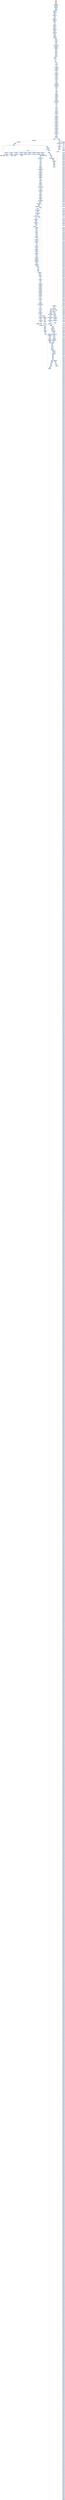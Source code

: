 digraph G {
node[shape=rectangle,style=filled,fillcolor=lightsteelblue,color=lightsteelblue]
bgcolor="transparent"
a0x00f72060pusha_[label="start\npusha ",color="lightgrey",fillcolor="orange"];
a0x00f72061call_0x00f72066[label="0x00f72061\ncall 0x00f72066"];
a0x00f72066popl_ebp[label="0x00f72066\npopl %ebp"];
a0x00f72067subl_0x401e0fUINT32_ebp[label="0x00f72067\nsubl $0x401e0f<UINT32>, %ebp"];
a0x00f7206dmovl_0x957UINT32_ecx[label="0x00f7206d\nmovl $0x957<UINT32>, %ecx"];
a0x00f72072leal_0x401e57ebp__edi[label="0x00f72072\nleal 0x401e57(%ebp), %edi"];
a0x00f72078movl_edi_esi[label="0x00f72078\nmovl %edi, %esi"];
a0x00f7207alodsb_ds_esi__al[label="0x00f7207a\nlodsb %ds:(%esi), %al"];
a0x00f7207bsubb_0x65UINT8_al[label="0x00f7207b\nsubb $0x65<UINT8>, %al"];
a0x00f7207daddb_0x48UINT8_al[label="0x00f7207d\naddb $0x48<UINT8>, %al"];
a0x00f7207fdecb_al[label="0x00f7207f\ndecb %al"];
a0x00f72081rorb_0xffffff9fUINT8_al[label="0x00f72081\nrorb $0xffffff9f<UINT8>, %al"];
a0x00f72084subb_cl_al[label="0x00f72084\nsubb %cl, %al"];
a0x00f72086subb_cl_al[label="0x00f72086\nsubb %cl, %al"];
a0x00f72088subb_0xffffffb5UINT8_al[label="0x00f72088\nsubb $0xffffffb5<UINT8>, %al"];
a0x00f7208asubb_0x6eUINT8_al[label="0x00f7208a\nsubb $0x6e<UINT8>, %al"];
a0x00f7208cjmp_0x00f7208f[label="0x00f7208c\njmp 0x00f7208f"];
a0x00f7208fstc_[label="0x00f7208f\nstc "];
a0x00f72090jmp_0x00f72093[label="0x00f72090\njmp 0x00f72093"];
a0x00f72093rolb_0x5bUINT8_al[label="0x00f72093\nrolb $0x5b<UINT8>, %al"];
a0x00f72096jmp_0x00f72099[label="0x00f72096\njmp 0x00f72099"];
a0x00f72099rolb_0x63UINT8_al[label="0x00f72099\nrolb $0x63<UINT8>, %al"];
a0x00f7209caddb_0x16UINT8_al[label="0x00f7209c\naddb $0x16<UINT8>, %al"];
a0x00f7209ejmp_0x00f720a1[label="0x00f7209e\njmp 0x00f720a1"];
a0x00f720a1rorb_0xffffffdfUINT8_al[label="0x00f720a1\nrorb $0xffffffdf<UINT8>, %al"];
a0x00f720a4addb_cl_al[label="0x00f720a4\naddb %cl, %al"];
a0x00f720a6jmp_0x00f720a9[label="0x00f720a6\njmp 0x00f720a9"];
a0x00f720a9xorb_0x78UINT8_al[label="0x00f720a9\nxorb $0x78<UINT8>, %al"];
a0x00f720abstosb_al_es_edi_[label="0x00f720ab\nstosb %al, %es:(%edi)"];
a0x00f720acloop_0x00f7207a[label="0x00f720ac\nloop 0x00f7207a"];
a0x00f720aemovl_0x20esp__eax[label="0x00f720ae\nmovl 0x20(%esp), %eax"];
a0x00f720b2incl_eax[label="0x00f720b2\nincl %eax"];
a0x00f720b3js_0x00f720bf[label="0x00f720b3\njs 0x00f720bf"];
a0x00f720b5movl_0x1UINT32_0x402570ebp_[label="0x00f720b5\nmovl $0x1<UINT32>, 0x402570(%ebp)"];
a0x00f720bfleal_0x401e09ebp__eax[label="0x00f720bf\nleal 0x401e09(%ebp), %eax"];
a0x00f720c5movl_0x606UINT32_ecx[label="0x00f720c5\nmovl $0x606<UINT32>, %ecx"];
a0x00f720cacall_0x00f72310[label="0x00f720ca\ncall 0x00f72310"];
a0x00f72310movl_eax_edi[label="0x00f72310\nmovl %eax, %edi"];
a0x00f72312xorl_eax_eax[label="0x00f72312\nxorl %eax, %eax"];
a0x00f72314xorl_ebx_ebx[label="0x00f72314\nxorl %ebx, %ebx"];
a0x00f72316xorl_edx_edx[label="0x00f72316\nxorl %edx, %edx"];
a0x00f72318movb_edi__al[label="0x00f72318\nmovb (%edi), %al"];
a0x00f7231amull_edx_eax[label="0x00f7231a\nmull %edx, %eax"];
a0x00f7231caddl_eax_ebx[label="0x00f7231c\naddl %eax, %ebx"];
a0x00f7231eincl_edx[label="0x00f7231e\nincl %edx"];
a0x00f7231fincl_edi[label="0x00f7231f\nincl %edi"];
a0x00f72320loop_0x00f72318[label="0x00f72320\nloop 0x00f72318"];
a0x00f72322xchgl_eax_ebx[label="0x00f72322\nxchgl %eax, %ebx"];
a0x00f72323ret[label="0x00f72323\nret"];
a0x00f720cfmovl_eax_0x40256cebp_[label="0x00f720cf\nmovl %eax, 0x40256c(%ebp)"];
a0x00f720d5movl_0x402564ebp__eax[label="0x00f720d5\nmovl 0x402564(%ebp), %eax"];
a0x00f720dbandl_0x1UINT8_eax[label="0x00f720db\nandl $0x1<UINT8>, %eax"];
a0x00f720deje_0x00f72120[label="0x00f720de\nje 0x00f72120"];
a0x00f720e0leal_0x4026dcebp__esi[label="0x00f720e0\nleal 0x4026dc(%ebp), %esi"];
a0x00f720e6leal_0x401eb6ebp__eax[label="0x00f720e6\nleal 0x401eb6(%ebp), %eax"];
a0x00f720ecmovl_eax_0x8esi_[label="0x00f720ec\nmovl %eax, 0x8(%esi)"];
a0x00f720efmovl_ebp_edi[label="0x00f720ef\nmovl %ebp, %edi"];
a0x00f720f1leal_0x4024faebp__eax[label="0x00f720f1\nleal 0x4024fa(%ebp), %eax"];
a0x00f720f7xorl_ebx_ebx[label="0x00f720f7\nxorl %ebx, %ebx"];
a0x00f720f9pushl_eax[label="0x00f720f9\npushl %eax"];
a0x00f720fapushl_fs_ebx_[label="0x00f720fa\npushl %fs:(%ebx)"];
a0x00f720fdmovl_esp_fs_ebx_[label="0x00f720fd\nmovl %esp, %fs:(%ebx)"];
a0x00f72100movl_0x4243484bUINT32_ebp[label="0x00f72100\nmovl $0x4243484b<UINT32>, %ebp"];
a0x00f72105movw_0x4UINT16_ax[label="0x00f72105\nmovw $0x4<UINT16>, %ax"];
a0x00f72109jmp_0x00f7210c[label="0x00f72109\njmp 0x00f7210c"];
a0x00f7210cint3_[label="0x00f7210c\nint3 "];
a0x00f72751pushl_ebp[label="0x00f72751\npushl %ebp"];
a0x00f72752movl_esp_ebp[label="0x00f72752\nmovl %esp, %ebp"];
a0x00f72754pushl_edi[label="0x00f72754\npushl %edi"];
a0x00f72755movl_0x10ebp__eax[label="0x00f72755\nmovl 0x10(%ebp), %eax"];
a0x00f72758movl_0x9ceax__edi[label="0x00f72758\nmovl 0x9c(%eax), %edi"];
a0x00f7275epushl_0x4026e4edi_[label="0x00f7275e\npushl 0x4026e4(%edi)"];
a0x00f72764popl_0xb8eax_[label="0x00f72764\npopl 0xb8(%eax)"];
a0x00f7276amovl_edi_0xb4eax_[label="0x00f7276a\nmovl %edi, 0xb4(%eax)"];
a0x00f72770movl_0x4UINT32_0xb0eax_[label="0x00f72770\nmovl $0x4<UINT32>, 0xb0(%eax)"];
a0x00f7277amovl_0x0UINT32_eax[label="0x00f7277a\nmovl $0x0<UINT32>, %eax"];
a0x00f7277fpopl_edi[label="0x00f7277f\npopl %edi"];
a0x00f72780leave_[label="0x00f72780\nleave "];
a0x00f72781ret[label="0x00f72781\nret"];
a0x00f7210dmovl_edi_ebp[label="0x00f7210d\nmovl %edi, %ebp"];
a0x00f7210fxorl_ebx_ebx[label="0x00f7210f\nxorl %ebx, %ebx"];
a0x00f72111popl_fs_ebx_[label="0x00f72111\npopl %fs:(%ebx)"];
a0x00f72114addl_0x4UINT8_esp[label="0x00f72114\naddl $0x4<UINT8>, %esp"];
a0x00f72117cmpb_0x4UINT8_al[label="0x00f72117\ncmpb $0x4<UINT8>, %al"];
a0x00f72119je_0x00f72120[label="0x00f72119\nje 0x00f72120"];
a0x00f72120movl_0x40255cebp__eax[label="0x00f72120\nmovl 0x40255c(%ebp), %eax"];
a0x00f72126addl_0x3ceax__eax[label="0x00f72126\naddl 0x3c(%eax), %eax"];
a0x00f72129addl_0x80UINT32_eax[label="0x00f72129\naddl $0x80<UINT32>, %eax"];
a0x00f7212emovl_eax__ecx[label="0x00f7212e\nmovl (%eax), %ecx"];
a0x00f72130addl_0x40255cebp__ecx[label="0x00f72130\naddl 0x40255c(%ebp), %ecx"];
a0x00f72136addl_0x10UINT8_ecx[label="0x00f72136\naddl $0x10<UINT8>, %ecx"];
a0x00f72139movl_ecx__eax[label="0x00f72139\nmovl (%ecx), %eax"];
a0x00f7213baddl_0x40255cebp__eax[label="0x00f7213b\naddl 0x40255c(%ebp), %eax"];
a0x00f72141movl_eax__ebx[label="0x00f72141\nmovl (%eax), %ebx"];
a0x00f72143movl_ebx_0x4026e8ebp_[label="0x00f72143\nmovl %ebx, 0x4026e8(%ebp)"];
a0x00f72149addl_0x4UINT8_eax[label="0x00f72149\naddl $0x4<UINT8>, %eax"];
a0x00f7214cmovl_eax__ebx[label="0x00f7214c\nmovl (%eax), %ebx"];
a0x00f7214emovl_ebx_0x4026ecebp_[label="0x00f7214e\nmovl %ebx, 0x4026ec(%ebp)"];
a0x00f72154leal_0x4026f0ebp__eax[label="0x00f72154\nleal 0x4026f0(%ebp), %eax"];
a0x00f7215apushl_eax[label="0x00f7215a\npushl %eax"];
a0x00f7215bcall_0x4026e8ebp_[label="0x00f7215b\ncall 0x4026e8(%ebp)"];
LoadLibraryA_kernel32_dll[label="LoadLibraryA@kernel32.dll",color="lightgrey",fillcolor="lightgrey"];
a0x00f72161movl_eax_esi[label="0x00f72161\nmovl %eax, %esi"];
a0x00f72163movl_eax_0x4026fdebp_[label="0x00f72163\nmovl %eax, 0x4026fd(%ebp)"];
a0x00f72169leal_0x402701ebp__eax[label="0x00f72169\nleal 0x402701(%ebp), %eax"];
a0x00f7216fcall_0x00f7220a[label="0x00f7216f\ncall 0x00f7220a"];
a0x00f7220apushl_eax[label="0x00f7220a\npushl %eax"];
a0x00f7220bpushl_esi[label="0x00f7220b\npushl %esi"];
a0x00f7220ccall_0x4026ecebp_[label="0x00f7220c\ncall 0x4026ec(%ebp)"];
GetProcAddress_kernel32_dll[label="GetProcAddress@kernel32.dll",color="lightgrey",fillcolor="lightgrey"];
a0x00f72212ret[label="0x00f72212\nret"];
a0x00f72174movl_eax_0x402712ebp_[label="0x00f72174\nmovl %eax, 0x402712(%ebp)"];
a0x00f7217aleal_0x402716ebp__eax[label="0x00f7217a\nleal 0x402716(%ebp), %eax"];
a0x00f72180call_0x00f7220a[label="0x00f72180\ncall 0x00f7220a"];
a0x00f72185movl_eax_0x402725ebp_[label="0x00f72185\nmovl %eax, 0x402725(%ebp)"];
a0x00f7218bleal_0x402729ebp__eax[label="0x00f7218b\nleal 0x402729(%ebp), %eax"];
a0x00f72191call_0x00f7220a[label="0x00f72191\ncall 0x00f7220a"];
a0x00f72196movl_eax_0x40273cebp_[label="0x00f72196\nmovl %eax, 0x40273c(%ebp)"];
a0x00f7219cleal_0x402740ebp__eax[label="0x00f7219c\nleal 0x402740(%ebp), %eax"];
a0x00f721a2call_0x00f7220a[label="0x00f721a2\ncall 0x00f7220a"];
a0x00f721a7movl_eax_0x40274cebp_[label="0x00f721a7\nmovl %eax, 0x40274c(%ebp)"];
a0x00f721adleal_0x402750ebp__eax[label="0x00f721ad\nleal 0x402750(%ebp), %eax"];
a0x00f721b3call_0x00f7220a[label="0x00f721b3\ncall 0x00f7220a"];
a0x00f721b8movl_eax_0x40275cebp_[label="0x00f721b8\nmovl %eax, 0x40275c(%ebp)"];
a0x00f721beleal_0x402760ebp__eax[label="0x00f721be\nleal 0x402760(%ebp), %eax"];
a0x00f721c4call_0x00f7220a[label="0x00f721c4\ncall 0x00f7220a"];
a0x00f721c9movl_eax_0x40276bebp_[label="0x00f721c9\nmovl %eax, 0x40276b(%ebp)"];
a0x00f721cfleal_0x40276febp__eax[label="0x00f721cf\nleal 0x40276f(%ebp), %eax"];
a0x00f721d5call_0x00f7220a[label="0x00f721d5\ncall 0x00f7220a"];
a0x00f721damovl_eax_0x402778ebp_[label="0x00f721da\nmovl %eax, 0x402778(%ebp)"];
a0x00f721e0leal_0x40277cebp__eax[label="0x00f721e0\nleal 0x40277c(%ebp), %eax"];
a0x00f721e6call_0x00f7220a[label="0x00f721e6\ncall 0x00f7220a"];
a0x00f721ebmovl_eax_0x402788ebp_[label="0x00f721eb\nmovl %eax, 0x402788(%ebp)"];
a0x00f721f1leal_0x40278cebp__eax[label="0x00f721f1\nleal 0x40278c(%ebp), %eax"];
a0x00f721f7call_0x00f7220a[label="0x00f721f7\ncall 0x00f7220a"];
a0x00f721fcmovl_eax_0x402798ebp_[label="0x00f721fc\nmovl %eax, 0x402798(%ebp)"];
a0x00f72202leal_0x401fbcebp__eax[label="0x00f72202\nleal 0x401fbc(%ebp), %eax"];
a0x00f72208pushl_eax[label="0x00f72208\npushl %eax"];
a0x00f72209ret[label="0x00f72209\nret"];
a0x00f72213testl_0x10UINT32_0x402564ebp_[label="0x00f72213\ntestl $0x10<UINT32>, 0x402564(%ebp)"];
a0x00f7221dje_0x00f72256[label="0x00f7221d\nje 0x00f72256"];
a0x00f7221fpushl_fs_0x30[label="0x00f7221f\npushl %fs:0x30"];
a0x00f72226popl_eax[label="0x00f72226\npopl %eax"];
a0x00f72227testl_eax_eax[label="0x00f72227\ntestl %eax, %eax"];
a0x00f72229js_0x00f7223a[label="0x00f72229\njs 0x00f7223a"];
a0x00f7222bmovl_0xceax__eax[label="0x00f7222b\nmovl 0xc(%eax), %eax"];
a0x00f7222emovl_0xceax__eax[label="0x00f7222e\nmovl 0xc(%eax), %eax"];
a0x00f72231movl_0x1000UINT32_0x20eax_[label="0x00f72231\nmovl $0x1000<UINT32>, 0x20(%eax)"];
a0x00f72238jmp_0x00f72256[label="0x00f72238\njmp 0x00f72256"];
a0x00f72256movl_0x40255cebp__edi[label="0x00f72256\nmovl 0x40255c(%ebp), %edi"];
a0x00f7225caddl_0x3cedi__edi[label="0x00f7225c\naddl 0x3c(%edi), %edi"];
a0x00f7225fmovl_0x40255cebp__esi[label="0x00f7225f\nmovl 0x40255c(%ebp), %esi"];
a0x00f72265movl_0x54edi__ecx[label="0x00f72265\nmovl 0x54(%edi), %ecx"];
a0x00f72268leal_0x4027caebp__eax[label="0x00f72268\nleal 0x4027ca(%ebp), %eax"];
a0x00f7226epushl_eax[label="0x00f7226e\npushl %eax"];
a0x00f7226fpushl_0x4UINT8[label="0x00f7226f\npushl $0x4<UINT8>"];
a0x00f72271pushl_ecx[label="0x00f72271\npushl %ecx"];
a0x00f72272pushl_0x40255cebp_[label="0x00f72272\npushl 0x40255c(%ebp)"];
a0x00f72278call_0x402725ebp_[label="0x00f72278\ncall 0x402725(%ebp)"];
VirtualProtect_Kernel32_dll[label="VirtualProtect@Kernel32.dll",color="lightgrey",fillcolor="lightgrey"];
a0x00f7227etestl_0x8UINT32_0x402564ebp_[label="0x00f7227e\ntestl $0x8<UINT32>, 0x402564(%ebp)"];
a0x00f72288je_0x00f72335[label="0x00f72288\nje 0x00f72335"];
a0x00f72335movl_0x40255cebp__eax[label="0x00f72335\nmovl 0x40255c(%ebp), %eax"];
a0x00f7233bmovl_0x1UINT32_ebx[label="0x00f7233b\nmovl $0x1<UINT32>, %ebx"];
a0x00f72340call_0x00f7234d[label="0x00f72340\ncall 0x00f7234d"];
a0x00f7234dmovl_eax_edi[label="0x00f7234d\nmovl %eax, %edi"];
a0x00f7234faddl_0x3cedi__edi[label="0x00f7234f\naddl 0x3c(%edi), %edi"];
a0x00f72352movl_edi_esi[label="0x00f72352\nmovl %edi, %esi"];
a0x00f72354addl_0xf8UINT32_esi[label="0x00f72354\naddl $0xf8<UINT32>, %esi"];
a0x00f7235axorl_edx_edx[label="0x00f7235a\nxorl %edx, %edx"];
a0x00f7235ccmpl_0x63727372UINT32_esi_[label="0x00f7235c\ncmpl $0x63727372<UINT32>, (%esi)"];
a0x00f72362jne_0x00f72369[label="0x00f72362\njne 0x00f72369"];
a0x00f72369cmpl_0x7273722eUINT32_esi_[label="0x00f72369\ncmpl $0x7273722e<UINT32>, (%esi)"];
a0x00f7236fjne_0x00f72376[label="0x00f7236f\njne 0x00f72376"];
a0x00f72376cmpl_0x6f6c6572UINT32_esi_[label="0x00f72376\ncmpl $0x6f6c6572<UINT32>, (%esi)"];
a0x00f7237cjne_0x00f72383[label="0x00f7237c\njne 0x00f72383"];
a0x00f72383cmpl_0x6c65722eUINT32_esi_[label="0x00f72383\ncmpl $0x6c65722e<UINT32>, (%esi)"];
a0x00f72389jne_0x00f7238d[label="0x00f72389\njne 0x00f7238d"];
a0x00f7238dcmpl_0x736c742eUINT32_esi_[label="0x00f7238d\ncmpl $0x736c742e<UINT32>, (%esi)"];
a0x00f72393jne_0x00f72397[label="0x00f72393\njne 0x00f72397"];
a0x00f72397cmpl_0x6164652eUINT32_esi_[label="0x00f72397\ncmpl $0x6164652e<UINT32>, (%esi)"];
a0x00f7239djne_0x00f723a1[label="0x00f7239d\njne 0x00f723a1"];
a0x00f723a1cmpl_0x0UINT8_0x14esi_[label="0x00f723a1\ncmpl $0x0<UINT8>, 0x14(%esi)"];
a0x00f723a5je_0x00f723ad[label="0x00f723a5\nje 0x00f723ad"];
a0x00f723a7cmpl_0x0UINT8_0x10esi_[label="0x00f723a7\ncmpl $0x0<UINT8>, 0x10(%esi)"];
a0x00f723abjne_0x00f723af[label="0x00f723ab\njne 0x00f723af"];
a0x00f723afpusha_[label="0x00f723af\npusha "];
a0x00f723b0movl_0x10esi__ecx[label="0x00f723b0\nmovl 0x10(%esi), %ecx"];
a0x00f723b3orl_ebx_ebx[label="0x00f723b3\norl %ebx, %ebx"];
a0x00f723b5jne_0x00f723c3[label="0x00f723b5\njne 0x00f723c3"];
a0x00f723c3movl_0xcesi__esi[label="0x00f723c3\nmovl 0xc(%esi), %esi"];
a0x00f723c6addl_eax_esi[label="0x00f723c6\naddl %eax, %esi"];
a0x00f723c8call_0x00f723cf[label="0x00f723c8\ncall 0x00f723cf"];
a0x00f723cfmovl_esi_edi[label="0x00f723cf\nmovl %esi, %edi"];
a0x00f723d1lodsb_ds_esi__al[label="0x00f723d1\nlodsb %ds:(%esi), %al"];
a0x00f723d2clc_[label="0x00f723d2\nclc "];
a0x00f723d3subb_0xffffffb5UINT8_al[label="0x00f723d3\nsubb $0xffffffb5<UINT8>, %al"];
a0x00f723d5subb_0x6eUINT8_al[label="0x00f723d5\nsubb $0x6e<UINT8>, %al"];
a0x00f723d7jmp_0x00f723da[label="0x00f723d7\njmp 0x00f723da"];
a0x00f723dastc_[label="0x00f723da\nstc "];
a0x00f723dbjmp_0x00f723de[label="0x00f723db\njmp 0x00f723de"];
a0x00f723derolb_0x5bUINT8_al[label="0x00f723de\nrolb $0x5b<UINT8>, %al"];
a0x00f723e1jmp_0x00f723e4[label="0x00f723e1\njmp 0x00f723e4"];
a0x00f723e4rolb_0x63UINT8_al[label="0x00f723e4\nrolb $0x63<UINT8>, %al"];
a0x00f723e7addb_0x16UINT8_al[label="0x00f723e7\naddb $0x16<UINT8>, %al"];
a0x00f723e9jmp_0x00f723ec[label="0x00f723e9\njmp 0x00f723ec"];
a0x00f723ecrorb_0xffffffdfUINT8_al[label="0x00f723ec\nrorb $0xffffffdf<UINT8>, %al"];
a0x00f723efaddb_cl_al[label="0x00f723ef\naddb %cl, %al"];
a0x00f723f1jmp_0x00f723f4[label="0x00f723f1\njmp 0x00f723f4"];
a0x00f723f4xorb_0x78UINT8_al[label="0x00f723f4\nxorb $0x78<UINT8>, %al"];
a0x00f723f6subb_0x55UINT8_al[label="0x00f723f6\nsubb $0x55<UINT8>, %al"];
a0x00f723f8rorb_0xffffffb9UINT8_al[label="0x00f723f8\nrorb $0xffffffb9<UINT8>, %al"];
a0x00f723fbaddb_0x48UINT8_al[label="0x00f723fb\naddb $0x48<UINT8>, %al"];
a0x00f723fddecb_al[label="0x00f723fd\ndecb %al"];
a0x00f723ffrorb_0xffffff9fUINT8_al[label="0x00f723ff\nrorb $0xffffff9f<UINT8>, %al"];
a0x00f72402stosb_al_es_edi_[label="0x00f72402\nstosb %al, %es:(%edi)"];
a0x00f72403loop_0x00f723d1[label="0x00f72403\nloop 0x00f723d1"];
a0x00f72405ret[label="0x00f72405\nret"];
a0x00f723cdjmp_0x00f72406[label="0x00f723cd\njmp 0x00f72406"];
a0x00f72406popa_[label="0x00f72406\npopa "];
a0x00f72407addl_0x28UINT8_esi[label="0x00f72407\naddl $0x28<UINT8>, %esi"];
a0x00f7240aincl_edx[label="0x00f7240a\nincl %edx"];
a0x00f7240bcmpw_0x6edi__dx[label="0x00f7240b\ncmpw 0x6(%edi), %dx"];
a0x00f7240fjne_0x00f7235c[label="0x00f7240f\njne 0x00f7235c"];
a0x00f72371jmp_0x00f72407[label="0x00f72371\njmp 0x00f72407"];
a0x00f723adjmp_0x00f72407[label="0x00f723ad\njmp 0x00f72407"];
a0x00f72395jmp_0x00f72407[label="0x00f72395\njmp 0x00f72407"];
a0x00f72415ret[label="0x00f72415\nret"];
a0x00f72345leal_0x4021bfebp__eax[label="0x00f72345\nleal 0x4021bf(%ebp), %eax"];
a0x00f7234bpushl_eax[label="0x00f7234b\npushl %eax"];
a0x00f7234cret[label="0x00f7234c\nret"];
a0x00f72416movl_0x40255cebp__ebx[label="0x00f72416\nmovl 0x40255c(%ebp), %ebx"];
a0x00f7241caddl_0x402560ebp__ebx[label="0x00f7241c\naddl 0x402560(%ebp), %ebx"];
a0x00f72422rorl_0x7UINT8_ebx[label="0x00f72422\nrorl $0x7<UINT8>, %ebx"];
a0x00f72425movl_ebx_0x10esp_[label="0x00f72425\nmovl %ebx, 0x10(%esp)"];
a0x00f72429leal_0x402491ebp__ebx[label="0x00f72429\nleal 0x402491(%ebp), %ebx"];
a0x00f7242fmovl_ebx_0x1cesp_[label="0x00f7242f\nmovl %ebx, 0x1c(%esp)"];
a0x00f72433movl_0x40255cebp__edi[label="0x00f72433\nmovl 0x40255c(%ebp), %edi"];
a0x00f72439addl_0x3cedi__edi[label="0x00f72439\naddl 0x3c(%edi), %edi"];
a0x00f7243cmovl_0xc0edi__ebx[label="0x00f7243c\nmovl 0xc0(%edi), %ebx"];
a0x00f72442cmpl_0x0UINT8_ebx[label="0x00f72442\ncmpl $0x0<UINT8>, %ebx"];
a0x00f72445je_0x00f72456[label="0x00f72445\nje 0x00f72456"];
a0x00f72456movl_0x402568ebp__eax[label="0x00f72456\nmovl 0x402568(%ebp), %eax"];
a0x00f7245corl_eax_eax[label="0x00f7245c\norl %eax, %eax"];
a0x00f7245eje_0x00f7246d[label="0x00f7245e\nje 0x00f7246d"];
a0x00f7246dleal_0x402574ebp__esi[label="0x00f7246d\nleal 0x402574(%ebp), %esi"];
a0x00f72473testl_0x20UINT32_0x402564ebp_[label="0x00f72473\ntestl $0x20<UINT32>, 0x402564(%ebp)"];
a0x00f7247dje_0x00f724c8[label="0x00f7247d\nje 0x00f724c8"];
a0x00f7247fpushl_esi[label="0x00f7247f\npushl %esi"];
a0x00f72480leal_0x4027caebp__edi[label="0x00f72480\nleal 0x4027ca(%ebp), %edi"];
a0x00f72486xorl_ecx_ecx[label="0x00f72486\nxorl %ecx, %ecx"];
a0x00f72488jmp_0x00f724a1[label="0x00f72488\njmp 0x00f724a1"];
a0x00f724a1cmpl_0x0UINT8_0x4esi_[label="0x00f724a1\ncmpl $0x0<UINT8>, 0x4(%esi)"];
a0x00f724a5jne_0x00f7248a[label="0x00f724a5\njne 0x00f7248a"];
a0x00f7248amovl_0x4esi__edx[label="0x00f7248a\nmovl 0x4(%esi), %edx"];
a0x00f7248daddl_0x40255cebp__edx[label="0x00f7248d\naddl 0x40255c(%ebp), %edx"];
a0x00f72493jmp_0x00f72499[label="0x00f72493\njmp 0x00f72499"];
a0x00f72499cmpl_0x0UINT8_edx_[label="0x00f72499\ncmpl $0x0<UINT8>, (%edx)"];
a0x00f7249cjne_0x00f72495[label="0x00f7249c\njne 0x00f72495"];
a0x00f72495incl_ecx[label="0x00f72495\nincl %ecx"];
a0x00f72496addl_0x4UINT8_edx[label="0x00f72496\naddl $0x4<UINT8>, %edx"];
a0x00f7249eaddl_0xcUINT8_esi[label="0x00f7249e\naddl $0xc<UINT8>, %esi"];
a0x00f724a7xorl_edx_edx[label="0x00f724a7\nxorl %edx, %edx"];
a0x00f724a9movl_0x5UINT32_eax[label="0x00f724a9\nmovl $0x5<UINT32>, %eax"];
a0x00f724aemull_ecx_eax[label="0x00f724ae\nmull %ecx, %eax"];
a0x00f724b0pushl_eax[label="0x00f724b0\npushl %eax"];
a0x00f724b1pushl_0x0UINT8[label="0x00f724b1\npushl $0x0<UINT8>"];
a0x00f724b3call_0x40275cebp_[label="0x00f724b3\ncall 0x40275c(%ebp)"];
GlobalAlloc_Kernel32_dll[label="GlobalAlloc@Kernel32.dll",color="lightgrey",fillcolor="lightgrey"];
a0x00f724b9orl_eax_eax[label="0x00f724b9\norl %eax, %eax"];
a0x00f724bbjne_0x00f724c2[label="0x00f724bb\njne 0x00f724c2"];
a0x00f724c2movl_eax_edi_[label="0x00f724c2\nmovl %eax, (%edi)"];
a0x00f724c4movl_eax_0x4edi_[label="0x00f724c4\nmovl %eax, 0x4(%edi)"];
a0x00f724c7popl_esi[label="0x00f724c7\npopl %esi"];
a0x00f724c8jmp_0x00f7260f[label="0x00f724c8\njmp 0x00f7260f"];
a0x00f7260fcmpl_0x0UINT8_0x4esi_[label="0x00f7260f\ncmpl $0x0<UINT8>, 0x4(%esi)"];
a0x00f72613jne_0x00f724cd[label="0x00f72613\njne 0x00f724cd"];
a0x00f724cdmovl_esi__ebx[label="0x00f724cd\nmovl (%esi), %ebx"];
a0x00f724cfaddl_0x40255cebp__ebx[label="0x00f724cf\naddl 0x40255c(%ebp), %ebx"];
a0x00f724d5movl_ebx_eax[label="0x00f724d5\nmovl %ebx, %eax"];
a0x00f724d7call_0x00f724e4[label="0x00f724d7\ncall 0x00f724e4"];
a0x00f724e4pushl_esi[label="0x00f724e4\npushl %esi"];
a0x00f724e5pushl_edi[label="0x00f724e5\npushl %edi"];
a0x00f724e6movl_eax_esi[label="0x00f724e6\nmovl %eax, %esi"];
a0x00f724e8movl_eax_edi[label="0x00f724e8\nmovl %eax, %edi"];
a0x00f724ealodsb_ds_esi__al[label="0x00f724ea\nlodsb %ds:(%esi), %al"];
a0x00f724ebrorb_0x4UINT8_al[label="0x00f724eb\nrorb $0x4<UINT8>, %al"];
a0x00f724eestosb_al_es_edi_[label="0x00f724ee\nstosb %al, %es:(%edi)"];
a0x00f724efcmpb_0x0UINT8_edi_[label="0x00f724ef\ncmpb $0x0<UINT8>, (%edi)"];
a0x00f724f2jne_0x00f724ea[label="0x00f724f2\njne 0x00f724ea"];
a0x00f724f4popl_edi[label="0x00f724f4\npopl %edi"];
a0x00f724f5popl_esi[label="0x00f724f5\npopl %esi"];
a0x00f724f6ret[label="0x00f724f6\nret"];
a0x00f724dcleal_0x4022a0ebp__eax[label="0x00f724dc\nleal 0x4022a0(%ebp), %eax"];
a0x00f724e2pushl_eax[label="0x00f724e2\npushl %eax"];
a0x00f724e3ret[label="0x00f724e3\nret"];
a0x00f724f7pushl_ebx[label="0x00f724f7\npushl %ebx"];
a0x00f724f8call_0x4026e8ebp_[label="0x00f724f8\ncall 0x4026e8(%ebp)"];
a0x00f724fetestl_eax_eax[label="0x00f724fe\ntestl %eax, %eax"];
a0x00f72500je_0x00f7261c[label="0x00f72500\nje 0x00f7261c"];
a0x00f72506pushl_eax[label="0x00f72506\npushl %eax"];
a0x00f72507testl_0x4UINT32_0x402564ebp_[label="0x00f72507\ntestl $0x4<UINT32>, 0x402564(%ebp)"];
a0x00f72511je_0x00f72521[label="0x00f72511\nje 0x00f72521"];
a0x00f72513leal_0x4022caebp__eax[label="0x00f72513\nleal 0x4022ca(%ebp), %eax"];
a0x00f72519pushl_eax[label="0x00f72519\npushl %eax"];
a0x00f7251amovl_ebx_eax[label="0x00f7251a\nmovl %ebx, %eax"];
a0x00f7251cjmp_0x00f72745[label="0x00f7251c\njmp 0x00f72745"];
a0x00f72745jmp_0x00f7274b[label="0x00f72745\njmp 0x00f7274b"];
a0x00f7274bcmpb_0x0UINT8_eax_[label="0x00f7274b\ncmpb $0x0<UINT8>, (%eax)"];
a0x00f7274ejne_0x00f72747[label="0x00f7274e\njne 0x00f72747"];
a0x00f72747movb_0x0UINT8_eax_[label="0x00f72747\nmovb $0x0<UINT8>, (%eax)"];
a0x00f7274aincl_eax[label="0x00f7274a\nincl %eax"];
a0x00f72750ret[label="0x00f72750\nret"];
a0x00f72521popl_ebx[label="0x00f72521\npopl %ebx"];
a0x00f72522movl_0x8esi__ecx[label="0x00f72522\nmovl 0x8(%esi), %ecx"];
a0x00f72525orl_ecx_ecx[label="0x00f72525\norl %ecx, %ecx"];
a0x00f72527jne_0x00f7252c[label="0x00f72527\njne 0x00f7252c"];
a0x00f72529movl_0x4esi__ecx[label="0x00f72529\nmovl 0x4(%esi), %ecx"];
a0x00f7252caddl_0x40255cebp__ecx[label="0x00f7252c\naddl 0x40255c(%ebp), %ecx"];
a0x00f72532movl_0x4esi__edx[label="0x00f72532\nmovl 0x4(%esi), %edx"];
a0x00f72535addl_0x40255cebp__edx[label="0x00f72535\naddl 0x40255c(%ebp), %edx"];
a0x00f7253bjmp_0x00f72603[label="0x00f7253b\njmp 0x00f72603"];
a0x00f72603cmpl_0x0UINT8_ecx_[label="0x00f72603\ncmpl $0x0<UINT8>, (%ecx)"];
a0x00f72606jne_0x00f72540[label="0x00f72606\njne 0x00f72540"];
a0x00f72540testl_0x80000000UINT32_ecx_[label="0x00f72540\ntestl $0x80000000<UINT32>, (%ecx)"];
a0x00f72546jne_0x00f72593[label="0x00f72546\njne 0x00f72593"];
a0x00f72548movl_ecx__eax[label="0x00f72548\nmovl (%ecx), %eax"];
a0x00f7254aaddl_0x2UINT8_eax[label="0x00f7254a\naddl $0x2<UINT8>, %eax"];
a0x00f7254daddl_0x40255cebp__eax[label="0x00f7254d\naddl 0x40255c(%ebp), %eax"];
a0x00f72553pushl_eax[label="0x00f72553\npushl %eax"];
a0x00f72554call_0x00f724e4[label="0x00f72554\ncall 0x00f724e4"];
a0x00f72559popl_eax[label="0x00f72559\npopl %eax"];
a0x00f7255amovl_eax_edi[label="0x00f7255a\nmovl %eax, %edi"];
a0x00f7255cpushl_edx[label="0x00f7255c\npushl %edx"];
a0x00f7255dpushl_ecx[label="0x00f7255d\npushl %ecx"];
a0x00f7255epushl_eax[label="0x00f7255e\npushl %eax"];
a0x00f7255fpushl_ebx[label="0x00f7255f\npushl %ebx"];
a0x00f72560call_0x4026ecebp_[label="0x00f72560\ncall 0x4026ec(%ebp)"];
a0x00f72566orl_eax_eax[label="0x00f72566\norl %eax, %eax"];
a0x00f72568jne_0x00f72571[label="0x00f72568\njne 0x00f72571"];
a0x00f72571popl_ecx[label="0x00f72571\npopl %ecx"];
a0x00f72572popl_edx[label="0x00f72572\npopl %edx"];
a0x00f72573pusha_[label="0x00f72573\npusha "];
a0x00f72574testl_0x4UINT32_0x402564ebp_[label="0x00f72574\ntestl $0x4<UINT32>, 0x402564(%ebp)"];
a0x00f7257eje_0x00f7258e[label="0x00f7257e\nje 0x00f7258e"];
a0x00f72580leal_0x402337ebp__eax[label="0x00f72580\nleal 0x402337(%ebp), %eax"];
a0x00f72586pushl_eax[label="0x00f72586\npushl %eax"];
a0x00f72587movl_edi_eax[label="0x00f72587\nmovl %edi, %eax"];
a0x00f72589jmp_0x00f72745[label="0x00f72589\njmp 0x00f72745"];
a0x00f7258epopa_[label="0x00f7258e\npopa "];
a0x00f7258fmovl_eax_edx_[label="0x00f7258f\nmovl %eax, (%edx)"];
a0x00f72591jmp_0x00f725ac[label="0x00f72591\njmp 0x00f725ac"];
a0x00f725actestl_0x20UINT32_0x402564ebp_[label="0x00f725ac\ntestl $0x20<UINT32>, 0x402564(%ebp)"];
a0x00f725b6je_0x00f725fd[label="0x00f725b6\nje 0x00f725fd"];
a0x00f725b8cmpl_0x0UINT8_0x402570ebp_[label="0x00f725b8\ncmpl $0x0<UINT8>, 0x402570(%ebp)"];
a0x00f725bfje_0x00f725d5[label="0x00f725bf\nje 0x00f725d5"];
a0x00f725c1cmpl_0x70000000UINT32_ebx[label="0x00f725c1\ncmpl $0x70000000<UINT32>, %ebx"];
a0x00f725c7jb_0x00f725d1[label="0x00f725c7\njb 0x00f725d1"];
a0x00f725c9cmpl_0x77ffffffUINT32_ebx[label="0x00f725c9\ncmpl $0x77ffffff<UINT32>, %ebx"];
a0x00f725cfjbe_0x00f725df[label="0x00f725cf\njbe 0x00f725df"];
a0x00f725d1jmp_0x00f725fd[label="0x00f725d1\njmp 0x00f725fd"];
a0x00f725fdaddl_0x4UINT8_ecx[label="0x00f725fd\naddl $0x4<UINT8>, %ecx"];
a0x00f72600addl_0x4UINT8_edx[label="0x00f72600\naddl $0x4<UINT8>, %edx"];
a0x00f7260caddl_0xcUINT8_esi[label="0x00f7260c\naddl $0xc<UINT8>, %esi"];
a0x00f7261ccmpl_0x1UINT8_eax[label="0x00f7261c\ncmpl $0x1<UINT8>, %eax"];
a0x00f7261fje_0x00f72623[label="0x00f7261f\nje 0x00f72623"];
a0x00f72621popa_[label="0x00f72621\npopa "];
a0x00f72622ret[label="0x00f72622\nret"];
a0x7c8000c0nop_[label="0x7c8000c0\nnop "];
a0x7c8000c1call_0x63d7f9f4[label="0x7c8000c1\ncall 0x63d7f9f4"];
a0x63d7f9f4addb_al_eax_[label="0x63d7f9f4\naddb %al, (%eax)"];
a0x63d7f9f6addb_al_eax_[label="0x63d7f9f6\naddb %al, (%eax)"];
a0x63d7f9f8addb_al_eax_[label="0x63d7f9f8\naddb %al, (%eax)"];
a0x63d7f9faaddb_al_eax_[label="0x63d7f9fa\naddb %al, (%eax)"];
a0x63d7f9fcaddb_al_eax_[label="0x63d7f9fc\naddb %al, (%eax)"];
a0x63d7f9feaddb_al_eax_[label="0x63d7f9fe\naddb %al, (%eax)"];
a0x63d7fa00addb_al_eax_[label="0x63d7fa00\naddb %al, (%eax)"];
a0x63d7fa02addb_al_eax_[label="0x63d7fa02\naddb %al, (%eax)"];
a0x63d7fa04addb_al_eax_[label="0x63d7fa04\naddb %al, (%eax)"];
a0x63d7fa06addb_al_eax_[label="0x63d7fa06\naddb %al, (%eax)"];
a0x63d7fa08addb_al_eax_[label="0x63d7fa08\naddb %al, (%eax)"];
a0x63d7fa0aaddb_al_eax_[label="0x63d7fa0a\naddb %al, (%eax)"];
a0x63d7fa0caddb_al_eax_[label="0x63d7fa0c\naddb %al, (%eax)"];
a0x63d7fa0eaddb_al_eax_[label="0x63d7fa0e\naddb %al, (%eax)"];
a0x63d7fa10addb_al_eax_[label="0x63d7fa10\naddb %al, (%eax)"];
a0x63d7fa12addb_al_eax_[label="0x63d7fa12\naddb %al, (%eax)"];
a0x63d7fa14addb_al_eax_[label="0x63d7fa14\naddb %al, (%eax)"];
a0x63d7fa16addb_al_eax_[label="0x63d7fa16\naddb %al, (%eax)"];
a0x63d7fa18addb_al_eax_[label="0x63d7fa18\naddb %al, (%eax)"];
a0x63d7fa1aaddb_al_eax_[label="0x63d7fa1a\naddb %al, (%eax)"];
a0x63d7fa1caddb_al_eax_[label="0x63d7fa1c\naddb %al, (%eax)"];
a0x63d7fa1eaddb_al_eax_[label="0x63d7fa1e\naddb %al, (%eax)"];
a0x63d7fa20addb_al_eax_[label="0x63d7fa20\naddb %al, (%eax)"];
a0x63d7fa22addb_al_eax_[label="0x63d7fa22\naddb %al, (%eax)"];
a0x63d7fa24addb_al_eax_[label="0x63d7fa24\naddb %al, (%eax)"];
a0x63d7fa26addb_al_eax_[label="0x63d7fa26\naddb %al, (%eax)"];
a0x63d7fa28addb_al_eax_[label="0x63d7fa28\naddb %al, (%eax)"];
a0x63d7fa2aaddb_al_eax_[label="0x63d7fa2a\naddb %al, (%eax)"];
a0x63d7fa2caddb_al_eax_[label="0x63d7fa2c\naddb %al, (%eax)"];
a0x63d7fa2eaddb_al_eax_[label="0x63d7fa2e\naddb %al, (%eax)"];
a0x63d7fa30addb_al_eax_[label="0x63d7fa30\naddb %al, (%eax)"];
a0x63d7fa32addb_al_eax_[label="0x63d7fa32\naddb %al, (%eax)"];
a0x63d7fa34addb_al_eax_[label="0x63d7fa34\naddb %al, (%eax)"];
a0x63d7fa36addb_al_eax_[label="0x63d7fa36\naddb %al, (%eax)"];
a0x63d7fa38addb_al_eax_[label="0x63d7fa38\naddb %al, (%eax)"];
a0x63d7fa3aaddb_al_eax_[label="0x63d7fa3a\naddb %al, (%eax)"];
a0x63d7fa3caddb_al_eax_[label="0x63d7fa3c\naddb %al, (%eax)"];
a0x63d7fa3eaddb_al_eax_[label="0x63d7fa3e\naddb %al, (%eax)"];
a0x63d7fa40addb_al_eax_[label="0x63d7fa40\naddb %al, (%eax)"];
a0x63d7fa42addb_al_eax_[label="0x63d7fa42\naddb %al, (%eax)"];
a0x63d7fa44addb_al_eax_[label="0x63d7fa44\naddb %al, (%eax)"];
a0x63d7fa46addb_al_eax_[label="0x63d7fa46\naddb %al, (%eax)"];
a0x63d7fa48addb_al_eax_[label="0x63d7fa48\naddb %al, (%eax)"];
a0x63d7fa4aaddb_al_eax_[label="0x63d7fa4a\naddb %al, (%eax)"];
a0x63d7fa4caddb_al_eax_[label="0x63d7fa4c\naddb %al, (%eax)"];
a0x63d7fa4eaddb_al_eax_[label="0x63d7fa4e\naddb %al, (%eax)"];
a0x63d7fa50addb_al_eax_[label="0x63d7fa50\naddb %al, (%eax)"];
a0x63d7fa52addb_al_eax_[label="0x63d7fa52\naddb %al, (%eax)"];
a0x63d7fa54addb_al_eax_[label="0x63d7fa54\naddb %al, (%eax)"];
a0x63d7fa56addb_al_eax_[label="0x63d7fa56\naddb %al, (%eax)"];
a0x63d7fa58addb_al_eax_[label="0x63d7fa58\naddb %al, (%eax)"];
a0x63d7fa5aaddb_al_eax_[label="0x63d7fa5a\naddb %al, (%eax)"];
a0x63d7fa5caddb_al_eax_[label="0x63d7fa5c\naddb %al, (%eax)"];
a0x63d7fa5eaddb_al_eax_[label="0x63d7fa5e\naddb %al, (%eax)"];
a0x63d7fa60addb_al_eax_[label="0x63d7fa60\naddb %al, (%eax)"];
a0x63d7fa62addb_al_eax_[label="0x63d7fa62\naddb %al, (%eax)"];
a0x63d7fa64addb_al_eax_[label="0x63d7fa64\naddb %al, (%eax)"];
a0x63d7fa66addb_al_eax_[label="0x63d7fa66\naddb %al, (%eax)"];
a0x63d7fa68addb_al_eax_[label="0x63d7fa68\naddb %al, (%eax)"];
a0x63d7fa6aaddb_al_eax_[label="0x63d7fa6a\naddb %al, (%eax)"];
a0x63d7fa6caddb_al_eax_[label="0x63d7fa6c\naddb %al, (%eax)"];
a0x63d7fa6eaddb_al_eax_[label="0x63d7fa6e\naddb %al, (%eax)"];
a0x63d7fa70addb_al_eax_[label="0x63d7fa70\naddb %al, (%eax)"];
a0x63d7fa72addb_al_eax_[label="0x63d7fa72\naddb %al, (%eax)"];
a0x63d7fa74addb_al_eax_[label="0x63d7fa74\naddb %al, (%eax)"];
a0x63d7fa76addb_al_eax_[label="0x63d7fa76\naddb %al, (%eax)"];
a0x63d7fa78addb_al_eax_[label="0x63d7fa78\naddb %al, (%eax)"];
a0x63d7fa7aaddb_al_eax_[label="0x63d7fa7a\naddb %al, (%eax)"];
a0x63d7fa7caddb_al_eax_[label="0x63d7fa7c\naddb %al, (%eax)"];
a0x63d7fa7eaddb_al_eax_[label="0x63d7fa7e\naddb %al, (%eax)"];
a0x63d7fa80addb_al_eax_[label="0x63d7fa80\naddb %al, (%eax)"];
a0x63d7fa82addb_al_eax_[label="0x63d7fa82\naddb %al, (%eax)"];
a0x63d7fa84addb_al_eax_[label="0x63d7fa84\naddb %al, (%eax)"];
a0x63d7fa86addb_al_eax_[label="0x63d7fa86\naddb %al, (%eax)"];
a0x63d7fa88addb_al_eax_[label="0x63d7fa88\naddb %al, (%eax)"];
a0x63d7fa8aaddb_al_eax_[label="0x63d7fa8a\naddb %al, (%eax)"];
a0x63d7fa8caddb_al_eax_[label="0x63d7fa8c\naddb %al, (%eax)"];
a0x63d7fa8eaddb_al_eax_[label="0x63d7fa8e\naddb %al, (%eax)"];
a0x63d7fa90addb_al_eax_[label="0x63d7fa90\naddb %al, (%eax)"];
a0x63d7fa92addb_al_eax_[label="0x63d7fa92\naddb %al, (%eax)"];
a0x63d7fa94addb_al_eax_[label="0x63d7fa94\naddb %al, (%eax)"];
a0x63d7fa96addb_al_eax_[label="0x63d7fa96\naddb %al, (%eax)"];
a0x63d7fa98addb_al_eax_[label="0x63d7fa98\naddb %al, (%eax)"];
a0x63d7fa9aaddb_al_eax_[label="0x63d7fa9a\naddb %al, (%eax)"];
a0x63d7fa9caddb_al_eax_[label="0x63d7fa9c\naddb %al, (%eax)"];
a0x63d7fa9eaddb_al_eax_[label="0x63d7fa9e\naddb %al, (%eax)"];
a0x63d7faa0addb_al_eax_[label="0x63d7faa0\naddb %al, (%eax)"];
a0x63d7faa2addb_al_eax_[label="0x63d7faa2\naddb %al, (%eax)"];
a0x63d7faa4addb_al_eax_[label="0x63d7faa4\naddb %al, (%eax)"];
a0x63d7faa6addb_al_eax_[label="0x63d7faa6\naddb %al, (%eax)"];
a0x63d7faa8addb_al_eax_[label="0x63d7faa8\naddb %al, (%eax)"];
a0x63d7faaaaddb_al_eax_[label="0x63d7faaa\naddb %al, (%eax)"];
a0x63d7faacaddb_al_eax_[label="0x63d7faac\naddb %al, (%eax)"];
a0x63d7faaeaddb_al_eax_[label="0x63d7faae\naddb %al, (%eax)"];
a0x63d7fab0addb_al_eax_[label="0x63d7fab0\naddb %al, (%eax)"];
a0x63d7fab2addb_al_eax_[label="0x63d7fab2\naddb %al, (%eax)"];
a0x63d7fab4addb_al_eax_[label="0x63d7fab4\naddb %al, (%eax)"];
a0x63d7fab6addb_al_eax_[label="0x63d7fab6\naddb %al, (%eax)"];
a0x63d7fab8addb_al_eax_[label="0x63d7fab8\naddb %al, (%eax)"];
a0x63d7fabaaddb_al_eax_[label="0x63d7faba\naddb %al, (%eax)"];
a0x63d7fabcaddb_al_eax_[label="0x63d7fabc\naddb %al, (%eax)"];
a0x63d7fabeaddb_al_eax_[label="0x63d7fabe\naddb %al, (%eax)"];
a0x63d7fac0addb_al_eax_[label="0x63d7fac0\naddb %al, (%eax)"];
a0x63d7fac2addb_al_eax_[label="0x63d7fac2\naddb %al, (%eax)"];
a0x63d7fac4addb_al_eax_[label="0x63d7fac4\naddb %al, (%eax)"];
a0x63d7fac6addb_al_eax_[label="0x63d7fac6\naddb %al, (%eax)"];
a0x63d7fac8addb_al_eax_[label="0x63d7fac8\naddb %al, (%eax)"];
a0x63d7facaaddb_al_eax_[label="0x63d7faca\naddb %al, (%eax)"];
a0x63d7faccaddb_al_eax_[label="0x63d7facc\naddb %al, (%eax)"];
a0x63d7faceaddb_al_eax_[label="0x63d7face\naddb %al, (%eax)"];
a0x63d7fad0addb_al_eax_[label="0x63d7fad0\naddb %al, (%eax)"];
a0x63d7fad2addb_al_eax_[label="0x63d7fad2\naddb %al, (%eax)"];
a0x63d7fad4addb_al_eax_[label="0x63d7fad4\naddb %al, (%eax)"];
a0x63d7fad6addb_al_eax_[label="0x63d7fad6\naddb %al, (%eax)"];
a0x63d7fad8addb_al_eax_[label="0x63d7fad8\naddb %al, (%eax)"];
a0x63d7fadaaddb_al_eax_[label="0x63d7fada\naddb %al, (%eax)"];
a0x63d7fadcaddb_al_eax_[label="0x63d7fadc\naddb %al, (%eax)"];
a0x63d7fadeaddb_al_eax_[label="0x63d7fade\naddb %al, (%eax)"];
a0x63d7fae0addb_al_eax_[label="0x63d7fae0\naddb %al, (%eax)"];
a0x63d7fae2addb_al_eax_[label="0x63d7fae2\naddb %al, (%eax)"];
a0x63d7fae4addb_al_eax_[label="0x63d7fae4\naddb %al, (%eax)"];
a0x63d7fae6addb_al_eax_[label="0x63d7fae6\naddb %al, (%eax)"];
a0x63d7fae8addb_al_eax_[label="0x63d7fae8\naddb %al, (%eax)"];
a0x63d7faeaaddb_al_eax_[label="0x63d7faea\naddb %al, (%eax)"];
a0x63d7faecaddb_al_eax_[label="0x63d7faec\naddb %al, (%eax)"];
a0x63d7faeeaddb_al_eax_[label="0x63d7faee\naddb %al, (%eax)"];
a0x63d7faf0addb_al_eax_[label="0x63d7faf0\naddb %al, (%eax)"];
a0x63d7faf2addb_al_eax_[label="0x63d7faf2\naddb %al, (%eax)"];
a0x63d7faf4addb_al_eax_[label="0x63d7faf4\naddb %al, (%eax)"];
a0x63d7faf6addb_al_eax_[label="0x63d7faf6\naddb %al, (%eax)"];
a0x63d7faf8addb_al_eax_[label="0x63d7faf8\naddb %al, (%eax)"];
a0x63d7fafaaddb_al_eax_[label="0x63d7fafa\naddb %al, (%eax)"];
a0x63d7fafcaddb_al_eax_[label="0x63d7fafc\naddb %al, (%eax)"];
a0x63d7fafeaddb_al_eax_[label="0x63d7fafe\naddb %al, (%eax)"];
a0x63d7fb00addb_al_eax_[label="0x63d7fb00\naddb %al, (%eax)"];
a0x63d7fb02addb_al_eax_[label="0x63d7fb02\naddb %al, (%eax)"];
a0x63d7fb04addb_al_eax_[label="0x63d7fb04\naddb %al, (%eax)"];
a0x63d7fb06addb_al_eax_[label="0x63d7fb06\naddb %al, (%eax)"];
a0x63d7fb08addb_al_eax_[label="0x63d7fb08\naddb %al, (%eax)"];
a0x63d7fb0aaddb_al_eax_[label="0x63d7fb0a\naddb %al, (%eax)"];
a0x63d7fb0caddb_al_eax_[label="0x63d7fb0c\naddb %al, (%eax)"];
a0x63d7fb0eaddb_al_eax_[label="0x63d7fb0e\naddb %al, (%eax)"];
a0x63d7fb10addb_al_eax_[label="0x63d7fb10\naddb %al, (%eax)"];
a0x63d7fb12addb_al_eax_[label="0x63d7fb12\naddb %al, (%eax)"];
a0x63d7fb14addb_al_eax_[label="0x63d7fb14\naddb %al, (%eax)"];
a0x63d7fb16addb_al_eax_[label="0x63d7fb16\naddb %al, (%eax)"];
a0x63d7fb18addb_al_eax_[label="0x63d7fb18\naddb %al, (%eax)"];
a0x63d7fb1aaddb_al_eax_[label="0x63d7fb1a\naddb %al, (%eax)"];
a0x63d7fb1caddb_al_eax_[label="0x63d7fb1c\naddb %al, (%eax)"];
a0x63d7fb1eaddb_al_eax_[label="0x63d7fb1e\naddb %al, (%eax)"];
a0x63d7fb20addb_al_eax_[label="0x63d7fb20\naddb %al, (%eax)"];
a0x63d7fb22addb_al_eax_[label="0x63d7fb22\naddb %al, (%eax)"];
a0x63d7fb24addb_al_eax_[label="0x63d7fb24\naddb %al, (%eax)"];
a0x63d7fb26addb_al_eax_[label="0x63d7fb26\naddb %al, (%eax)"];
a0x63d7fb28addb_al_eax_[label="0x63d7fb28\naddb %al, (%eax)"];
a0x63d7fb2aaddb_al_eax_[label="0x63d7fb2a\naddb %al, (%eax)"];
a0x63d7fb2caddb_al_eax_[label="0x63d7fb2c\naddb %al, (%eax)"];
a0x63d7fb2eaddb_al_eax_[label="0x63d7fb2e\naddb %al, (%eax)"];
a0x63d7fb30addb_al_eax_[label="0x63d7fb30\naddb %al, (%eax)"];
a0x63d7fb32addb_al_eax_[label="0x63d7fb32\naddb %al, (%eax)"];
a0x63d7fb34addb_al_eax_[label="0x63d7fb34\naddb %al, (%eax)"];
a0x63d7fb36addb_al_eax_[label="0x63d7fb36\naddb %al, (%eax)"];
a0x63d7fb38addb_al_eax_[label="0x63d7fb38\naddb %al, (%eax)"];
a0x63d7fb3aaddb_al_eax_[label="0x63d7fb3a\naddb %al, (%eax)"];
a0x63d7fb3caddb_al_eax_[label="0x63d7fb3c\naddb %al, (%eax)"];
a0x63d7fb3eaddb_al_eax_[label="0x63d7fb3e\naddb %al, (%eax)"];
a0x63d7fb40addb_al_eax_[label="0x63d7fb40\naddb %al, (%eax)"];
a0x63d7fb42addb_al_eax_[label="0x63d7fb42\naddb %al, (%eax)"];
a0x63d7fb44addb_al_eax_[label="0x63d7fb44\naddb %al, (%eax)"];
a0x63d7fb46addb_al_eax_[label="0x63d7fb46\naddb %al, (%eax)"];
a0x63d7fb48addb_al_eax_[label="0x63d7fb48\naddb %al, (%eax)"];
a0x63d7fb4aaddb_al_eax_[label="0x63d7fb4a\naddb %al, (%eax)"];
a0x63d7fb4caddb_al_eax_[label="0x63d7fb4c\naddb %al, (%eax)"];
a0x63d7fb4eaddb_al_eax_[label="0x63d7fb4e\naddb %al, (%eax)"];
a0x63d7fb50addb_al_eax_[label="0x63d7fb50\naddb %al, (%eax)"];
a0x63d7fb52addb_al_eax_[label="0x63d7fb52\naddb %al, (%eax)"];
a0x63d7fb54addb_al_eax_[label="0x63d7fb54\naddb %al, (%eax)"];
a0x63d7fb56addb_al_eax_[label="0x63d7fb56\naddb %al, (%eax)"];
a0x63d7fb58addb_al_eax_[label="0x63d7fb58\naddb %al, (%eax)"];
a0x63d7fb5aaddb_al_eax_[label="0x63d7fb5a\naddb %al, (%eax)"];
a0x63d7fb5caddb_al_eax_[label="0x63d7fb5c\naddb %al, (%eax)"];
a0x63d7fb5eaddb_al_eax_[label="0x63d7fb5e\naddb %al, (%eax)"];
a0x63d7fb60addb_al_eax_[label="0x63d7fb60\naddb %al, (%eax)"];
a0x63d7fb62addb_al_eax_[label="0x63d7fb62\naddb %al, (%eax)"];
a0x63d7fb64addb_al_eax_[label="0x63d7fb64\naddb %al, (%eax)"];
a0x63d7fb66addb_al_eax_[label="0x63d7fb66\naddb %al, (%eax)"];
a0x63d7fb68addb_al_eax_[label="0x63d7fb68\naddb %al, (%eax)"];
a0x63d7fb6aaddb_al_eax_[label="0x63d7fb6a\naddb %al, (%eax)"];
a0x63d7fb6caddb_al_eax_[label="0x63d7fb6c\naddb %al, (%eax)"];
a0x63d7fb6eaddb_al_eax_[label="0x63d7fb6e\naddb %al, (%eax)"];
a0x63d7fb70addb_al_eax_[label="0x63d7fb70\naddb %al, (%eax)"];
a0x63d7fb72addb_al_eax_[label="0x63d7fb72\naddb %al, (%eax)"];
a0x63d7fb74addb_al_eax_[label="0x63d7fb74\naddb %al, (%eax)"];
a0x63d7fb76addb_al_eax_[label="0x63d7fb76\naddb %al, (%eax)"];
a0x63d7fb78addb_al_eax_[label="0x63d7fb78\naddb %al, (%eax)"];
a0x63d7fb7aaddb_al_eax_[label="0x63d7fb7a\naddb %al, (%eax)"];
a0x63d7fb7caddb_al_eax_[label="0x63d7fb7c\naddb %al, (%eax)"];
a0x63d7fb7eaddb_al_eax_[label="0x63d7fb7e\naddb %al, (%eax)"];
a0x63d7fb80addb_al_eax_[label="0x63d7fb80\naddb %al, (%eax)"];
a0x63d7fb82addb_al_eax_[label="0x63d7fb82\naddb %al, (%eax)"];
a0x63d7fb84addb_al_eax_[label="0x63d7fb84\naddb %al, (%eax)"];
a0x63d7fb86addb_al_eax_[label="0x63d7fb86\naddb %al, (%eax)"];
a0x63d7fb88addb_al_eax_[label="0x63d7fb88\naddb %al, (%eax)"];
a0x63d7fb8aaddb_al_eax_[label="0x63d7fb8a\naddb %al, (%eax)"];
a0x63d7fb8caddb_al_eax_[label="0x63d7fb8c\naddb %al, (%eax)"];
a0x63d7fb8eaddb_al_eax_[label="0x63d7fb8e\naddb %al, (%eax)"];
a0x63d7fb90addb_al_eax_[label="0x63d7fb90\naddb %al, (%eax)"];
a0x63d7fb92addb_al_eax_[label="0x63d7fb92\naddb %al, (%eax)"];
a0x63d7fb94addb_al_eax_[label="0x63d7fb94\naddb %al, (%eax)"];
a0x63d7fb96addb_al_eax_[label="0x63d7fb96\naddb %al, (%eax)"];
a0x63d7fb98addb_al_eax_[label="0x63d7fb98\naddb %al, (%eax)"];
a0x63d7fb9aaddb_al_eax_[label="0x63d7fb9a\naddb %al, (%eax)"];
a0x63d7fb9caddb_al_eax_[label="0x63d7fb9c\naddb %al, (%eax)"];
a0x63d7fb9eaddb_al_eax_[label="0x63d7fb9e\naddb %al, (%eax)"];
a0x63d7fba0addb_al_eax_[label="0x63d7fba0\naddb %al, (%eax)"];
a0x63d7fba2addb_al_eax_[label="0x63d7fba2\naddb %al, (%eax)"];
a0x63d7fba4addb_al_eax_[label="0x63d7fba4\naddb %al, (%eax)"];
a0x63d7fba6addb_al_eax_[label="0x63d7fba6\naddb %al, (%eax)"];
a0x63d7fba8addb_al_eax_[label="0x63d7fba8\naddb %al, (%eax)"];
a0x63d7fbaaaddb_al_eax_[label="0x63d7fbaa\naddb %al, (%eax)"];
a0x63d7fbacaddb_al_eax_[label="0x63d7fbac\naddb %al, (%eax)"];
a0x63d7fbaeaddb_al_eax_[label="0x63d7fbae\naddb %al, (%eax)"];
a0x63d7fbb0addb_al_eax_[label="0x63d7fbb0\naddb %al, (%eax)"];
a0x63d7fbb2addb_al_eax_[label="0x63d7fbb2\naddb %al, (%eax)"];
a0x63d7fbb4addb_al_eax_[label="0x63d7fbb4\naddb %al, (%eax)"];
a0x63d7fbb6addb_al_eax_[label="0x63d7fbb6\naddb %al, (%eax)"];
a0x63d7fbb8addb_al_eax_[label="0x63d7fbb8\naddb %al, (%eax)"];
a0x63d7fbbaaddb_al_eax_[label="0x63d7fbba\naddb %al, (%eax)"];
a0x63d7fbbcaddb_al_eax_[label="0x63d7fbbc\naddb %al, (%eax)"];
a0x63d7fbbeaddb_al_eax_[label="0x63d7fbbe\naddb %al, (%eax)"];
a0x63d7fbc0addb_al_eax_[label="0x63d7fbc0\naddb %al, (%eax)"];
a0x63d7fbc2addb_al_eax_[label="0x63d7fbc2\naddb %al, (%eax)"];
a0x63d7fbc4addb_al_eax_[label="0x63d7fbc4\naddb %al, (%eax)"];
a0x63d7fbc6addb_al_eax_[label="0x63d7fbc6\naddb %al, (%eax)"];
a0x63d7fbc8addb_al_eax_[label="0x63d7fbc8\naddb %al, (%eax)"];
a0x63d7fbcaaddb_al_eax_[label="0x63d7fbca\naddb %al, (%eax)"];
a0x63d7fbccaddb_al_eax_[label="0x63d7fbcc\naddb %al, (%eax)"];
a0x63d7fbceaddb_al_eax_[label="0x63d7fbce\naddb %al, (%eax)"];
a0x63d7fbd0addb_al_eax_[label="0x63d7fbd0\naddb %al, (%eax)"];
a0x63d7fbd2addb_al_eax_[label="0x63d7fbd2\naddb %al, (%eax)"];
a0x63d7fbd4addb_al_eax_[label="0x63d7fbd4\naddb %al, (%eax)"];
a0x63d7fbd6addb_al_eax_[label="0x63d7fbd6\naddb %al, (%eax)"];
a0x63d7fbd8addb_al_eax_[label="0x63d7fbd8\naddb %al, (%eax)"];
a0x63d7fbdaaddb_al_eax_[label="0x63d7fbda\naddb %al, (%eax)"];
a0x63d7fbdcaddb_al_eax_[label="0x63d7fbdc\naddb %al, (%eax)"];
a0x63d7fbdeaddb_al_eax_[label="0x63d7fbde\naddb %al, (%eax)"];
a0x63d7fbe0addb_al_eax_[label="0x63d7fbe0\naddb %al, (%eax)"];
a0x63d7fbe2addb_al_eax_[label="0x63d7fbe2\naddb %al, (%eax)"];
a0x63d7fbe4addb_al_eax_[label="0x63d7fbe4\naddb %al, (%eax)"];
a0x63d7fbe6addb_al_eax_[label="0x63d7fbe6\naddb %al, (%eax)"];
a0x63d7fbe8addb_al_eax_[label="0x63d7fbe8\naddb %al, (%eax)"];
a0x63d7fbeaaddb_al_eax_[label="0x63d7fbea\naddb %al, (%eax)"];
a0x63d7fbecaddb_al_eax_[label="0x63d7fbec\naddb %al, (%eax)"];
a0x63d7fbeeaddb_al_eax_[label="0x63d7fbee\naddb %al, (%eax)"];
a0x63d7fbf0addb_al_eax_[label="0x63d7fbf0\naddb %al, (%eax)"];
a0x63d7fbf2addb_al_eax_[label="0x63d7fbf2\naddb %al, (%eax)"];
a0x63d7fbf4addb_al_eax_[label="0x63d7fbf4\naddb %al, (%eax)"];
a0x63d7fbf6addb_al_eax_[label="0x63d7fbf6\naddb %al, (%eax)"];
a0x63d7fbf8addb_al_eax_[label="0x63d7fbf8\naddb %al, (%eax)"];
a0x63d7fbfaaddb_al_eax_[label="0x63d7fbfa\naddb %al, (%eax)"];
a0x63d7fbfcaddb_al_eax_[label="0x63d7fbfc\naddb %al, (%eax)"];
a0x63d7fbfeaddb_al_eax_[label="0x63d7fbfe\naddb %al, (%eax)"];
a0x63d7fc00addb_al_eax_[label="0x63d7fc00\naddb %al, (%eax)"];
a0x63d7fc02addb_al_eax_[label="0x63d7fc02\naddb %al, (%eax)"];
a0x63d7fc04addb_al_eax_[label="0x63d7fc04\naddb %al, (%eax)"];
a0x63d7fc06addb_al_eax_[label="0x63d7fc06\naddb %al, (%eax)"];
a0x63d7fc08addb_al_eax_[label="0x63d7fc08\naddb %al, (%eax)"];
a0x63d7fc0aaddb_al_eax_[label="0x63d7fc0a\naddb %al, (%eax)"];
a0x63d7fc0caddb_al_eax_[label="0x63d7fc0c\naddb %al, (%eax)"];
a0x63d7fc0eaddb_al_eax_[label="0x63d7fc0e\naddb %al, (%eax)"];
a0x63d7fc10addb_al_eax_[label="0x63d7fc10\naddb %al, (%eax)"];
a0x63d7fc12addb_al_eax_[label="0x63d7fc12\naddb %al, (%eax)"];
a0x63d7fc14addb_al_eax_[label="0x63d7fc14\naddb %al, (%eax)"];
a0x63d7fc16addb_al_eax_[label="0x63d7fc16\naddb %al, (%eax)"];
a0x63d7fc18addb_al_eax_[label="0x63d7fc18\naddb %al, (%eax)"];
a0x63d7fc1aaddb_al_eax_[label="0x63d7fc1a\naddb %al, (%eax)"];
a0x63d7fc1caddb_al_eax_[label="0x63d7fc1c\naddb %al, (%eax)"];
a0x63d7fc1eaddb_al_eax_[label="0x63d7fc1e\naddb %al, (%eax)"];
a0x63d7fc20addb_al_eax_[label="0x63d7fc20\naddb %al, (%eax)"];
a0x63d7fc22addb_al_eax_[label="0x63d7fc22\naddb %al, (%eax)"];
a0x63d7fc24addb_al_eax_[label="0x63d7fc24\naddb %al, (%eax)"];
a0x63d7fc26addb_al_eax_[label="0x63d7fc26\naddb %al, (%eax)"];
a0x63d7fc28addb_al_eax_[label="0x63d7fc28\naddb %al, (%eax)"];
a0x63d7fc2aaddb_al_eax_[label="0x63d7fc2a\naddb %al, (%eax)"];
a0x63d7fc2caddb_al_eax_[label="0x63d7fc2c\naddb %al, (%eax)"];
a0x63d7fc2eaddb_al_eax_[label="0x63d7fc2e\naddb %al, (%eax)"];
a0x63d7fc30addb_al_eax_[label="0x63d7fc30\naddb %al, (%eax)"];
a0x63d7fc32addb_al_eax_[label="0x63d7fc32\naddb %al, (%eax)"];
a0x63d7fc34addb_al_eax_[label="0x63d7fc34\naddb %al, (%eax)"];
a0x63d7fc36addb_al_eax_[label="0x63d7fc36\naddb %al, (%eax)"];
a0x63d7fc38addb_al_eax_[label="0x63d7fc38\naddb %al, (%eax)"];
a0x63d7fc3aaddb_al_eax_[label="0x63d7fc3a\naddb %al, (%eax)"];
a0x63d7fc3caddb_al_eax_[label="0x63d7fc3c\naddb %al, (%eax)"];
a0x63d7fc3eaddb_al_eax_[label="0x63d7fc3e\naddb %al, (%eax)"];
a0x63d7fc40addb_al_eax_[label="0x63d7fc40\naddb %al, (%eax)"];
a0x63d7fc42addb_al_eax_[label="0x63d7fc42\naddb %al, (%eax)"];
a0x63d7fc44addb_al_eax_[label="0x63d7fc44\naddb %al, (%eax)"];
a0x63d7fc46addb_al_eax_[label="0x63d7fc46\naddb %al, (%eax)"];
a0x63d7fc48addb_al_eax_[label="0x63d7fc48\naddb %al, (%eax)"];
a0x63d7fc4aaddb_al_eax_[label="0x63d7fc4a\naddb %al, (%eax)"];
a0x63d7fc4caddb_al_eax_[label="0x63d7fc4c\naddb %al, (%eax)"];
a0x63d7fc4eaddb_al_eax_[label="0x63d7fc4e\naddb %al, (%eax)"];
a0x63d7fc50addb_al_eax_[label="0x63d7fc50\naddb %al, (%eax)"];
a0x63d7fc52addb_al_eax_[label="0x63d7fc52\naddb %al, (%eax)"];
a0x63d7fc54addb_al_eax_[label="0x63d7fc54\naddb %al, (%eax)"];
a0x63d7fc56addb_al_eax_[label="0x63d7fc56\naddb %al, (%eax)"];
a0x63d7fc58addb_al_eax_[label="0x63d7fc58\naddb %al, (%eax)"];
a0x63d7fc5aaddb_al_eax_[label="0x63d7fc5a\naddb %al, (%eax)"];
a0x63d7fc5caddb_al_eax_[label="0x63d7fc5c\naddb %al, (%eax)"];
a0x63d7fc5eaddb_al_eax_[label="0x63d7fc5e\naddb %al, (%eax)"];
a0x63d7fc60addb_al_eax_[label="0x63d7fc60\naddb %al, (%eax)"];
a0x63d7fc62addb_al_eax_[label="0x63d7fc62\naddb %al, (%eax)"];
a0x63d7fc64addb_al_eax_[label="0x63d7fc64\naddb %al, (%eax)"];
a0x63d7fc66addb_al_eax_[label="0x63d7fc66\naddb %al, (%eax)"];
a0x63d7fc68addb_al_eax_[label="0x63d7fc68\naddb %al, (%eax)"];
a0x63d7fc6aaddb_al_eax_[label="0x63d7fc6a\naddb %al, (%eax)"];
a0x63d7fc6caddb_al_eax_[label="0x63d7fc6c\naddb %al, (%eax)"];
a0x63d7fc6eaddb_al_eax_[label="0x63d7fc6e\naddb %al, (%eax)"];
a0x63d7fc70addb_al_eax_[label="0x63d7fc70\naddb %al, (%eax)"];
a0x63d7fc72addb_al_eax_[label="0x63d7fc72\naddb %al, (%eax)"];
a0x63d7fc74addb_al_eax_[label="0x63d7fc74\naddb %al, (%eax)"];
a0x63d7fc76addb_al_eax_[label="0x63d7fc76\naddb %al, (%eax)"];
a0x63d7fc78addb_al_eax_[label="0x63d7fc78\naddb %al, (%eax)"];
a0x63d7fc7aaddb_al_eax_[label="0x63d7fc7a\naddb %al, (%eax)"];
a0x63d7fc7caddb_al_eax_[label="0x63d7fc7c\naddb %al, (%eax)"];
a0x63d7fc7eaddb_al_eax_[label="0x63d7fc7e\naddb %al, (%eax)"];
a0x63d7fc80addb_al_eax_[label="0x63d7fc80\naddb %al, (%eax)"];
a0x63d7fc82addb_al_eax_[label="0x63d7fc82\naddb %al, (%eax)"];
a0x63d7fc84addb_al_eax_[label="0x63d7fc84\naddb %al, (%eax)"];
a0x63d7fc86addb_al_eax_[label="0x63d7fc86\naddb %al, (%eax)"];
a0x63d7fc88addb_al_eax_[label="0x63d7fc88\naddb %al, (%eax)"];
a0x63d7fc8aaddb_al_eax_[label="0x63d7fc8a\naddb %al, (%eax)"];
a0x63d7fc8caddb_al_eax_[label="0x63d7fc8c\naddb %al, (%eax)"];
a0x63d7fc8eaddb_al_eax_[label="0x63d7fc8e\naddb %al, (%eax)"];
a0x63d7fc90addb_al_eax_[label="0x63d7fc90\naddb %al, (%eax)"];
a0x63d7fc92addb_al_eax_[label="0x63d7fc92\naddb %al, (%eax)"];
a0x63d7fc94addb_al_eax_[label="0x63d7fc94\naddb %al, (%eax)"];
a0x63d7fc96addb_al_eax_[label="0x63d7fc96\naddb %al, (%eax)"];
a0x63d7fc98addb_al_eax_[label="0x63d7fc98\naddb %al, (%eax)"];
a0x63d7fc9aaddb_al_eax_[label="0x63d7fc9a\naddb %al, (%eax)"];
a0x63d7fc9caddb_al_eax_[label="0x63d7fc9c\naddb %al, (%eax)"];
a0x63d7fc9eaddb_al_eax_[label="0x63d7fc9e\naddb %al, (%eax)"];
a0x63d7fca0addb_al_eax_[label="0x63d7fca0\naddb %al, (%eax)"];
a0x63d7fca2addb_al_eax_[label="0x63d7fca2\naddb %al, (%eax)"];
a0x63d7fca4addb_al_eax_[label="0x63d7fca4\naddb %al, (%eax)"];
a0x63d7fca6addb_al_eax_[label="0x63d7fca6\naddb %al, (%eax)"];
a0x63d7fca8addb_al_eax_[label="0x63d7fca8\naddb %al, (%eax)"];
a0x63d7fcaaaddb_al_eax_[label="0x63d7fcaa\naddb %al, (%eax)"];
a0x63d7fcacaddb_al_eax_[label="0x63d7fcac\naddb %al, (%eax)"];
a0x63d7fcaeaddb_al_eax_[label="0x63d7fcae\naddb %al, (%eax)"];
a0x63d7fcb0addb_al_eax_[label="0x63d7fcb0\naddb %al, (%eax)"];
a0x63d7fcb2addb_al_eax_[label="0x63d7fcb2\naddb %al, (%eax)"];
a0x63d7fcb4addb_al_eax_[label="0x63d7fcb4\naddb %al, (%eax)"];
a0x63d7fcb6addb_al_eax_[label="0x63d7fcb6\naddb %al, (%eax)"];
a0x63d7fcb8addb_al_eax_[label="0x63d7fcb8\naddb %al, (%eax)"];
a0x63d7fcbaaddb_al_eax_[label="0x63d7fcba\naddb %al, (%eax)"];
a0x63d7fcbcaddb_al_eax_[label="0x63d7fcbc\naddb %al, (%eax)"];
a0x63d7fcbeaddb_al_eax_[label="0x63d7fcbe\naddb %al, (%eax)"];
a0x63d7fcc0addb_al_eax_[label="0x63d7fcc0\naddb %al, (%eax)"];
a0x63d7fcc2addb_al_eax_[label="0x63d7fcc2\naddb %al, (%eax)"];
a0x63d7fcc4addb_al_eax_[label="0x63d7fcc4\naddb %al, (%eax)"];
a0x63d7fcc6addb_al_eax_[label="0x63d7fcc6\naddb %al, (%eax)"];
a0x63d7fcc8addb_al_eax_[label="0x63d7fcc8\naddb %al, (%eax)"];
a0x63d7fccaaddb_al_eax_[label="0x63d7fcca\naddb %al, (%eax)"];
a0x63d7fcccaddb_al_eax_[label="0x63d7fccc\naddb %al, (%eax)"];
a0x63d7fcceaddb_al_eax_[label="0x63d7fcce\naddb %al, (%eax)"];
a0x63d7fcd0addb_al_eax_[label="0x63d7fcd0\naddb %al, (%eax)"];
a0x63d7fcd2addb_al_eax_[label="0x63d7fcd2\naddb %al, (%eax)"];
a0x63d7fcd4addb_al_eax_[label="0x63d7fcd4\naddb %al, (%eax)"];
a0x63d7fcd6addb_al_eax_[label="0x63d7fcd6\naddb %al, (%eax)"];
a0x63d7fcd8addb_al_eax_[label="0x63d7fcd8\naddb %al, (%eax)"];
a0x63d7fcdaaddb_al_eax_[label="0x63d7fcda\naddb %al, (%eax)"];
a0x63d7fcdcaddb_al_eax_[label="0x63d7fcdc\naddb %al, (%eax)"];
a0x63d7fcdeaddb_al_eax_[label="0x63d7fcde\naddb %al, (%eax)"];
a0x63d7fce0addb_al_eax_[label="0x63d7fce0\naddb %al, (%eax)"];
a0x63d7fce2addb_al_eax_[label="0x63d7fce2\naddb %al, (%eax)"];
a0x63d7fce4addb_al_eax_[label="0x63d7fce4\naddb %al, (%eax)"];
a0x63d7fce6addb_al_eax_[label="0x63d7fce6\naddb %al, (%eax)"];
a0x63d7fce8addb_al_eax_[label="0x63d7fce8\naddb %al, (%eax)"];
a0x63d7fceaaddb_al_eax_[label="0x63d7fcea\naddb %al, (%eax)"];
a0x63d7fcecaddb_al_eax_[label="0x63d7fcec\naddb %al, (%eax)"];
a0x63d7fceeaddb_al_eax_[label="0x63d7fcee\naddb %al, (%eax)"];
a0x63d7fcf0addb_al_eax_[label="0x63d7fcf0\naddb %al, (%eax)"];
a0x63d7fcf2addb_al_eax_[label="0x63d7fcf2\naddb %al, (%eax)"];
a0x63d7fcf4addb_al_eax_[label="0x63d7fcf4\naddb %al, (%eax)"];
a0x63d7fcf6addb_al_eax_[label="0x63d7fcf6\naddb %al, (%eax)"];
a0x63d7fcf8addb_al_eax_[label="0x63d7fcf8\naddb %al, (%eax)"];
a0x63d7fcfaaddb_al_eax_[label="0x63d7fcfa\naddb %al, (%eax)"];
a0x63d7fcfcaddb_al_eax_[label="0x63d7fcfc\naddb %al, (%eax)"];
a0x63d7fcfeaddb_al_eax_[label="0x63d7fcfe\naddb %al, (%eax)"];
a0x63d7fd00addb_al_eax_[label="0x63d7fd00\naddb %al, (%eax)"];
a0x63d7fd02addb_al_eax_[label="0x63d7fd02\naddb %al, (%eax)"];
a0x63d7fd04addb_al_eax_[label="0x63d7fd04\naddb %al, (%eax)"];
a0x63d7fd06addb_al_eax_[label="0x63d7fd06\naddb %al, (%eax)"];
a0x63d7fd08addb_al_eax_[label="0x63d7fd08\naddb %al, (%eax)"];
a0x63d7fd0aaddb_al_eax_[label="0x63d7fd0a\naddb %al, (%eax)"];
a0x63d7fd0caddb_al_eax_[label="0x63d7fd0c\naddb %al, (%eax)"];
a0x63d7fd0eaddb_al_eax_[label="0x63d7fd0e\naddb %al, (%eax)"];
a0x63d7fd10addb_al_eax_[label="0x63d7fd10\naddb %al, (%eax)"];
a0x63d7fd12addb_al_eax_[label="0x63d7fd12\naddb %al, (%eax)"];
a0x63d7fd14addb_al_eax_[label="0x63d7fd14\naddb %al, (%eax)"];
a0x63d7fd16addb_al_eax_[label="0x63d7fd16\naddb %al, (%eax)"];
a0x63d7fd18addb_al_eax_[label="0x63d7fd18\naddb %al, (%eax)"];
a0x63d7fd1aaddb_al_eax_[label="0x63d7fd1a\naddb %al, (%eax)"];
a0x63d7fd1caddb_al_eax_[label="0x63d7fd1c\naddb %al, (%eax)"];
a0x63d7fd1eaddb_al_eax_[label="0x63d7fd1e\naddb %al, (%eax)"];
a0x63d7fd20addb_al_eax_[label="0x63d7fd20\naddb %al, (%eax)"];
a0x63d7fd22addb_al_eax_[label="0x63d7fd22\naddb %al, (%eax)"];
a0x63d7fd24addb_al_eax_[label="0x63d7fd24\naddb %al, (%eax)"];
a0x63d7fd26addb_al_eax_[label="0x63d7fd26\naddb %al, (%eax)"];
a0x63d7fd28addb_al_eax_[label="0x63d7fd28\naddb %al, (%eax)"];
a0x63d7fd2aaddb_al_eax_[label="0x63d7fd2a\naddb %al, (%eax)"];
a0x63d7fd2caddb_al_eax_[label="0x63d7fd2c\naddb %al, (%eax)"];
a0x63d7fd2eaddb_al_eax_[label="0x63d7fd2e\naddb %al, (%eax)"];
a0x63d7fd30addb_al_eax_[label="0x63d7fd30\naddb %al, (%eax)"];
a0x63d7fd32addb_al_eax_[label="0x63d7fd32\naddb %al, (%eax)"];
a0x63d7fd34addb_al_eax_[label="0x63d7fd34\naddb %al, (%eax)"];
a0x63d7fd36addb_al_eax_[label="0x63d7fd36\naddb %al, (%eax)"];
a0x63d7fd38addb_al_eax_[label="0x63d7fd38\naddb %al, (%eax)"];
a0x63d7fd3aaddb_al_eax_[label="0x63d7fd3a\naddb %al, (%eax)"];
a0x63d7fd3caddb_al_eax_[label="0x63d7fd3c\naddb %al, (%eax)"];
a0x63d7fd3eaddb_al_eax_[label="0x63d7fd3e\naddb %al, (%eax)"];
a0x63d7fd40addb_al_eax_[label="0x63d7fd40\naddb %al, (%eax)"];
a0x63d7fd42addb_al_eax_[label="0x63d7fd42\naddb %al, (%eax)"];
a0x63d7fd44addb_al_eax_[label="0x63d7fd44\naddb %al, (%eax)"];
a0x63d7fd46addb_al_eax_[label="0x63d7fd46\naddb %al, (%eax)"];
a0x63d7fd48addb_al_eax_[label="0x63d7fd48\naddb %al, (%eax)"];
a0x63d7fd4aaddb_al_eax_[label="0x63d7fd4a\naddb %al, (%eax)"];
a0x63d7fd4caddb_al_eax_[label="0x63d7fd4c\naddb %al, (%eax)"];
a0x63d7fd4eaddb_al_eax_[label="0x63d7fd4e\naddb %al, (%eax)"];
a0x63d7fd50addb_al_eax_[label="0x63d7fd50\naddb %al, (%eax)"];
a0x63d7fd52addb_al_eax_[label="0x63d7fd52\naddb %al, (%eax)"];
a0x63d7fd54addb_al_eax_[label="0x63d7fd54\naddb %al, (%eax)"];
a0x63d7fd56addb_al_eax_[label="0x63d7fd56\naddb %al, (%eax)"];
a0x63d7fd58addb_al_eax_[label="0x63d7fd58\naddb %al, (%eax)"];
a0x63d7fd5aaddb_al_eax_[label="0x63d7fd5a\naddb %al, (%eax)"];
a0x63d7fd5caddb_al_eax_[label="0x63d7fd5c\naddb %al, (%eax)"];
a0x63d7fd5eaddb_al_eax_[label="0x63d7fd5e\naddb %al, (%eax)"];
a0x63d7fd60addb_al_eax_[label="0x63d7fd60\naddb %al, (%eax)"];
a0x63d7fd62addb_al_eax_[label="0x63d7fd62\naddb %al, (%eax)"];
a0x63d7fd64addb_al_eax_[label="0x63d7fd64\naddb %al, (%eax)"];
a0x63d7fd66addb_al_eax_[label="0x63d7fd66\naddb %al, (%eax)"];
a0x63d7fd68addb_al_eax_[label="0x63d7fd68\naddb %al, (%eax)"];
a0x63d7fd6aaddb_al_eax_[label="0x63d7fd6a\naddb %al, (%eax)"];
a0x63d7fd6caddb_al_eax_[label="0x63d7fd6c\naddb %al, (%eax)"];
a0x63d7fd6eaddb_al_eax_[label="0x63d7fd6e\naddb %al, (%eax)"];
a0x63d7fd70addb_al_eax_[label="0x63d7fd70\naddb %al, (%eax)"];
a0x63d7fd72addb_al_eax_[label="0x63d7fd72\naddb %al, (%eax)"];
a0x63d7fd74addb_al_eax_[label="0x63d7fd74\naddb %al, (%eax)"];
a0x63d7fd76addb_al_eax_[label="0x63d7fd76\naddb %al, (%eax)"];
a0x63d7fd78addb_al_eax_[label="0x63d7fd78\naddb %al, (%eax)"];
a0x63d7fd7aaddb_al_eax_[label="0x63d7fd7a\naddb %al, (%eax)"];
a0x63d7fd7caddb_al_eax_[label="0x63d7fd7c\naddb %al, (%eax)"];
a0x63d7fd7eaddb_al_eax_[label="0x63d7fd7e\naddb %al, (%eax)"];
a0x63d7fd80addb_al_eax_[label="0x63d7fd80\naddb %al, (%eax)"];
a0x63d7fd82addb_al_eax_[label="0x63d7fd82\naddb %al, (%eax)"];
a0x63d7fd84addb_al_eax_[label="0x63d7fd84\naddb %al, (%eax)"];
a0x63d7fd86addb_al_eax_[label="0x63d7fd86\naddb %al, (%eax)"];
a0x63d7fd88addb_al_eax_[label="0x63d7fd88\naddb %al, (%eax)"];
a0x63d7fd8aaddb_al_eax_[label="0x63d7fd8a\naddb %al, (%eax)"];
a0x63d7fd8caddb_al_eax_[label="0x63d7fd8c\naddb %al, (%eax)"];
a0x63d7fd8eaddb_al_eax_[label="0x63d7fd8e\naddb %al, (%eax)"];
a0x63d7fd90addb_al_eax_[label="0x63d7fd90\naddb %al, (%eax)"];
a0x63d7fd92addb_al_eax_[label="0x63d7fd92\naddb %al, (%eax)"];
a0x63d7fd94addb_al_eax_[label="0x63d7fd94\naddb %al, (%eax)"];
a0x63d7fd96addb_al_eax_[label="0x63d7fd96\naddb %al, (%eax)"];
a0x63d7fd98addb_al_eax_[label="0x63d7fd98\naddb %al, (%eax)"];
a0x63d7fd9aaddb_al_eax_[label="0x63d7fd9a\naddb %al, (%eax)"];
a0x63d7fd9caddb_al_eax_[label="0x63d7fd9c\naddb %al, (%eax)"];
a0x63d7fd9eaddb_al_eax_[label="0x63d7fd9e\naddb %al, (%eax)"];
a0x63d7fda0addb_al_eax_[label="0x63d7fda0\naddb %al, (%eax)"];
a0x63d7fda2addb_al_eax_[label="0x63d7fda2\naddb %al, (%eax)"];
a0x63d7fda4addb_al_eax_[label="0x63d7fda4\naddb %al, (%eax)"];
a0x63d7fda6addb_al_eax_[label="0x63d7fda6\naddb %al, (%eax)"];
a0x63d7fda8addb_al_eax_[label="0x63d7fda8\naddb %al, (%eax)"];
a0x63d7fdaaaddb_al_eax_[label="0x63d7fdaa\naddb %al, (%eax)"];
a0x63d7fdacaddb_al_eax_[label="0x63d7fdac\naddb %al, (%eax)"];
a0x63d7fdaeaddb_al_eax_[label="0x63d7fdae\naddb %al, (%eax)"];
a0x63d7fdb0addb_al_eax_[label="0x63d7fdb0\naddb %al, (%eax)"];
a0x63d7fdb2addb_al_eax_[label="0x63d7fdb2\naddb %al, (%eax)"];
a0x63d7fdb4addb_al_eax_[label="0x63d7fdb4\naddb %al, (%eax)"];
a0x63d7fdb6addb_al_eax_[label="0x63d7fdb6\naddb %al, (%eax)"];
a0x63d7fdb8addb_al_eax_[label="0x63d7fdb8\naddb %al, (%eax)"];
a0x63d7fdbaaddb_al_eax_[label="0x63d7fdba\naddb %al, (%eax)"];
a0x63d7fdbcaddb_al_eax_[label="0x63d7fdbc\naddb %al, (%eax)"];
a0x63d7fdbeaddb_al_eax_[label="0x63d7fdbe\naddb %al, (%eax)"];
a0x63d7fdc0addb_al_eax_[label="0x63d7fdc0\naddb %al, (%eax)"];
a0x63d7fdc2addb_al_eax_[label="0x63d7fdc2\naddb %al, (%eax)"];
a0x63d7fdc4addb_al_eax_[label="0x63d7fdc4\naddb %al, (%eax)"];
a0x63d7fdc6addb_al_eax_[label="0x63d7fdc6\naddb %al, (%eax)"];
a0x63d7fdc8addb_al_eax_[label="0x63d7fdc8\naddb %al, (%eax)"];
a0x63d7fdcaaddb_al_eax_[label="0x63d7fdca\naddb %al, (%eax)"];
a0x63d7fdccaddb_al_eax_[label="0x63d7fdcc\naddb %al, (%eax)"];
a0x63d7fdceaddb_al_eax_[label="0x63d7fdce\naddb %al, (%eax)"];
a0x63d7fdd0addb_al_eax_[label="0x63d7fdd0\naddb %al, (%eax)"];
a0x63d7fdd2addb_al_eax_[label="0x63d7fdd2\naddb %al, (%eax)"];
a0x63d7fdd4addb_al_eax_[label="0x63d7fdd4\naddb %al, (%eax)"];
a0x63d7fdd6addb_al_eax_[label="0x63d7fdd6\naddb %al, (%eax)"];
a0x63d7fdd8addb_al_eax_[label="0x63d7fdd8\naddb %al, (%eax)"];
a0x63d7fddaaddb_al_eax_[label="0x63d7fdda\naddb %al, (%eax)"];
a0x63d7fddcaddb_al_eax_[label="0x63d7fddc\naddb %al, (%eax)"];
a0x63d7fddeaddb_al_eax_[label="0x63d7fdde\naddb %al, (%eax)"];
a0x63d7fde0addb_al_eax_[label="0x63d7fde0\naddb %al, (%eax)"];
a0x63d7fde2addb_al_eax_[label="0x63d7fde2\naddb %al, (%eax)"];
a0x63d7fde4addb_al_eax_[label="0x63d7fde4\naddb %al, (%eax)"];
a0x63d7fde6addb_al_eax_[label="0x63d7fde6\naddb %al, (%eax)"];
a0x63d7fde8addb_al_eax_[label="0x63d7fde8\naddb %al, (%eax)"];
a0x63d7fdeaaddb_al_eax_[label="0x63d7fdea\naddb %al, (%eax)"];
a0x63d7fdecaddb_al_eax_[label="0x63d7fdec\naddb %al, (%eax)"];
a0x63d7fdeeaddb_al_eax_[label="0x63d7fdee\naddb %al, (%eax)"];
a0x63d7fdf0addb_al_eax_[label="0x63d7fdf0\naddb %al, (%eax)"];
a0x63d7fdf2addb_al_eax_[label="0x63d7fdf2\naddb %al, (%eax)"];
a0x63d7fdf4addb_al_eax_[label="0x63d7fdf4\naddb %al, (%eax)"];
a0x63d7fdf6addb_al_eax_[label="0x63d7fdf6\naddb %al, (%eax)"];
a0x63d7fdf8addb_al_eax_[label="0x63d7fdf8\naddb %al, (%eax)"];
a0x63d7fdfaaddb_al_eax_[label="0x63d7fdfa\naddb %al, (%eax)"];
a0x63d7fdfcaddb_al_eax_[label="0x63d7fdfc\naddb %al, (%eax)"];
a0x63d7fdfeaddb_al_eax_[label="0x63d7fdfe\naddb %al, (%eax)"];
a0x63d7fe00addb_al_eax_[label="0x63d7fe00\naddb %al, (%eax)"];
a0x63d7fe02addb_al_eax_[label="0x63d7fe02\naddb %al, (%eax)"];
a0x63d7fe04addb_al_eax_[label="0x63d7fe04\naddb %al, (%eax)"];
a0x63d7fe06addb_al_eax_[label="0x63d7fe06\naddb %al, (%eax)"];
a0x63d7fe08addb_al_eax_[label="0x63d7fe08\naddb %al, (%eax)"];
a0x63d7fe0aaddb_al_eax_[label="0x63d7fe0a\naddb %al, (%eax)"];
a0x63d7fe0caddb_al_eax_[label="0x63d7fe0c\naddb %al, (%eax)"];
a0x63d7fe0eaddb_al_eax_[label="0x63d7fe0e\naddb %al, (%eax)"];
a0x63d7fe10addb_al_eax_[label="0x63d7fe10\naddb %al, (%eax)"];
a0x63d7fe12addb_al_eax_[label="0x63d7fe12\naddb %al, (%eax)"];
a0x63d7fe14addb_al_eax_[label="0x63d7fe14\naddb %al, (%eax)"];
a0x63d7fe16addb_al_eax_[label="0x63d7fe16\naddb %al, (%eax)"];
a0x63d7fe18addb_al_eax_[label="0x63d7fe18\naddb %al, (%eax)"];
a0x63d7fe1aaddb_al_eax_[label="0x63d7fe1a\naddb %al, (%eax)"];
a0x63d7fe1caddb_al_eax_[label="0x63d7fe1c\naddb %al, (%eax)"];
a0x63d7fe1eaddb_al_eax_[label="0x63d7fe1e\naddb %al, (%eax)"];
a0x63d7fe20addb_al_eax_[label="0x63d7fe20\naddb %al, (%eax)"];
a0x63d7fe22addb_al_eax_[label="0x63d7fe22\naddb %al, (%eax)"];
a0x63d7fe24addb_al_eax_[label="0x63d7fe24\naddb %al, (%eax)"];
a0x63d7fe26addb_al_eax_[label="0x63d7fe26\naddb %al, (%eax)"];
a0x63d7fe28addb_al_eax_[label="0x63d7fe28\naddb %al, (%eax)"];
a0x63d7fe2aaddb_al_eax_[label="0x63d7fe2a\naddb %al, (%eax)"];
a0x63d7fe2caddb_al_eax_[label="0x63d7fe2c\naddb %al, (%eax)"];
a0x63d7fe2eaddb_al_eax_[label="0x63d7fe2e\naddb %al, (%eax)"];
a0x63d7fe30addb_al_eax_[label="0x63d7fe30\naddb %al, (%eax)"];
a0x63d7fe32addb_al_eax_[label="0x63d7fe32\naddb %al, (%eax)"];
a0x63d7fe34addb_al_eax_[label="0x63d7fe34\naddb %al, (%eax)"];
a0x63d7fe36addb_al_eax_[label="0x63d7fe36\naddb %al, (%eax)"];
a0x63d7fe38addb_al_eax_[label="0x63d7fe38\naddb %al, (%eax)"];
a0x63d7fe3aaddb_al_eax_[label="0x63d7fe3a\naddb %al, (%eax)"];
a0x63d7fe3caddb_al_eax_[label="0x63d7fe3c\naddb %al, (%eax)"];
a0x63d7fe3eaddb_al_eax_[label="0x63d7fe3e\naddb %al, (%eax)"];
a0x63d7fe40addb_al_eax_[label="0x63d7fe40\naddb %al, (%eax)"];
a0x63d7fe42addb_al_eax_[label="0x63d7fe42\naddb %al, (%eax)"];
a0x63d7fe44addb_al_eax_[label="0x63d7fe44\naddb %al, (%eax)"];
a0x63d7fe46addb_al_eax_[label="0x63d7fe46\naddb %al, (%eax)"];
a0x63d7fe48addb_al_eax_[label="0x63d7fe48\naddb %al, (%eax)"];
a0x63d7fe4aaddb_al_eax_[label="0x63d7fe4a\naddb %al, (%eax)"];
a0x63d7fe4caddb_al_eax_[label="0x63d7fe4c\naddb %al, (%eax)"];
a0x63d7fe4eaddb_al_eax_[label="0x63d7fe4e\naddb %al, (%eax)"];
a0x63d7fe50addb_al_eax_[label="0x63d7fe50\naddb %al, (%eax)"];
a0x63d7fe52addb_al_eax_[label="0x63d7fe52\naddb %al, (%eax)"];
a0x63d7fe54addb_al_eax_[label="0x63d7fe54\naddb %al, (%eax)"];
a0x63d7fe56addb_al_eax_[label="0x63d7fe56\naddb %al, (%eax)"];
a0x63d7fe58addb_al_eax_[label="0x63d7fe58\naddb %al, (%eax)"];
a0x63d7fe5aaddb_al_eax_[label="0x63d7fe5a\naddb %al, (%eax)"];
a0x63d7fe5caddb_al_eax_[label="0x63d7fe5c\naddb %al, (%eax)"];
a0x63d7fe5eaddb_al_eax_[label="0x63d7fe5e\naddb %al, (%eax)"];
a0x63d7fe60addb_al_eax_[label="0x63d7fe60\naddb %al, (%eax)"];
a0x63d7fe62addb_al_eax_[label="0x63d7fe62\naddb %al, (%eax)"];
a0x63d7fe64addb_al_eax_[label="0x63d7fe64\naddb %al, (%eax)"];
a0x63d7fe66addb_al_eax_[label="0x63d7fe66\naddb %al, (%eax)"];
a0x63d7fe68addb_al_eax_[label="0x63d7fe68\naddb %al, (%eax)"];
a0x63d7fe6aaddb_al_eax_[label="0x63d7fe6a\naddb %al, (%eax)"];
a0x63d7fe6caddb_al_eax_[label="0x63d7fe6c\naddb %al, (%eax)"];
a0x63d7fe6eaddb_al_eax_[label="0x63d7fe6e\naddb %al, (%eax)"];
a0x63d7fe70addb_al_eax_[label="0x63d7fe70\naddb %al, (%eax)"];
a0x63d7fe72addb_al_eax_[label="0x63d7fe72\naddb %al, (%eax)"];
a0x63d7fe74addb_al_eax_[label="0x63d7fe74\naddb %al, (%eax)"];
a0x63d7fe76addb_al_eax_[label="0x63d7fe76\naddb %al, (%eax)"];
a0x63d7fe78addb_al_eax_[label="0x63d7fe78\naddb %al, (%eax)"];
a0x63d7fe7aaddb_al_eax_[label="0x63d7fe7a\naddb %al, (%eax)"];
a0x63d7fe7caddb_al_eax_[label="0x63d7fe7c\naddb %al, (%eax)"];
a0x63d7fe7eaddb_al_eax_[label="0x63d7fe7e\naddb %al, (%eax)"];
a0x63d7fe80addb_al_eax_[label="0x63d7fe80\naddb %al, (%eax)"];
a0x63d7fe82addb_al_eax_[label="0x63d7fe82\naddb %al, (%eax)"];
a0x63d7fe84addb_al_eax_[label="0x63d7fe84\naddb %al, (%eax)"];
a0x63d7fe86addb_al_eax_[label="0x63d7fe86\naddb %al, (%eax)"];
a0x63d7fe88addb_al_eax_[label="0x63d7fe88\naddb %al, (%eax)"];
a0x63d7fe8aaddb_al_eax_[label="0x63d7fe8a\naddb %al, (%eax)"];
a0x63d7fe8caddb_al_eax_[label="0x63d7fe8c\naddb %al, (%eax)"];
a0x63d7fe8eaddb_al_eax_[label="0x63d7fe8e\naddb %al, (%eax)"];
a0x63d7fe90addb_al_eax_[label="0x63d7fe90\naddb %al, (%eax)"];
a0x63d7fe92addb_al_eax_[label="0x63d7fe92\naddb %al, (%eax)"];
a0x63d7fe94addb_al_eax_[label="0x63d7fe94\naddb %al, (%eax)"];
a0x63d7fe96addb_al_eax_[label="0x63d7fe96\naddb %al, (%eax)"];
a0x63d7fe98addb_al_eax_[label="0x63d7fe98\naddb %al, (%eax)"];
a0x63d7fe9aaddb_al_eax_[label="0x63d7fe9a\naddb %al, (%eax)"];
a0x63d7fe9caddb_al_eax_[label="0x63d7fe9c\naddb %al, (%eax)"];
a0x63d7fe9eaddb_al_eax_[label="0x63d7fe9e\naddb %al, (%eax)"];
a0x63d7fea0addb_al_eax_[label="0x63d7fea0\naddb %al, (%eax)"];
a0x63d7fea2addb_al_eax_[label="0x63d7fea2\naddb %al, (%eax)"];
a0x63d7fea4addb_al_eax_[label="0x63d7fea4\naddb %al, (%eax)"];
a0x63d7fea6addb_al_eax_[label="0x63d7fea6\naddb %al, (%eax)"];
a0x63d7fea8addb_al_eax_[label="0x63d7fea8\naddb %al, (%eax)"];
a0x63d7feaaaddb_al_eax_[label="0x63d7feaa\naddb %al, (%eax)"];
a0x63d7feacaddb_al_eax_[label="0x63d7feac\naddb %al, (%eax)"];
a0x63d7feaeaddb_al_eax_[label="0x63d7feae\naddb %al, (%eax)"];
a0x63d7feb0addb_al_eax_[label="0x63d7feb0\naddb %al, (%eax)"];
a0x63d7feb2addb_al_eax_[label="0x63d7feb2\naddb %al, (%eax)"];
a0x63d7feb4addb_al_eax_[label="0x63d7feb4\naddb %al, (%eax)"];
a0x63d7feb6addb_al_eax_[label="0x63d7feb6\naddb %al, (%eax)"];
a0x63d7feb8addb_al_eax_[label="0x63d7feb8\naddb %al, (%eax)"];
a0x63d7febaaddb_al_eax_[label="0x63d7feba\naddb %al, (%eax)"];
a0x63d7febcaddb_al_eax_[label="0x63d7febc\naddb %al, (%eax)"];
a0x63d7febeaddb_al_eax_[label="0x63d7febe\naddb %al, (%eax)"];
a0x63d7fec0addb_al_eax_[label="0x63d7fec0\naddb %al, (%eax)"];
a0x63d7fec2addb_al_eax_[label="0x63d7fec2\naddb %al, (%eax)"];
a0x63d7fec4addb_al_eax_[label="0x63d7fec4\naddb %al, (%eax)"];
a0x63d7fec6addb_al_eax_[label="0x63d7fec6\naddb %al, (%eax)"];
a0x63d7fec8addb_al_eax_[label="0x63d7fec8\naddb %al, (%eax)"];
a0x63d7fecaaddb_al_eax_[label="0x63d7feca\naddb %al, (%eax)"];
a0x63d7feccaddb_al_eax_[label="0x63d7fecc\naddb %al, (%eax)"];
a0x63d7feceaddb_al_eax_[label="0x63d7fece\naddb %al, (%eax)"];
a0x63d7fed0addb_al_eax_[label="0x63d7fed0\naddb %al, (%eax)"];
a0x63d7fed2addb_al_eax_[label="0x63d7fed2\naddb %al, (%eax)"];
a0x63d7fed4addb_al_eax_[label="0x63d7fed4\naddb %al, (%eax)"];
a0x63d7fed6addb_al_eax_[label="0x63d7fed6\naddb %al, (%eax)"];
a0x63d7fed8addb_al_eax_[label="0x63d7fed8\naddb %al, (%eax)"];
a0x63d7fedaaddb_al_eax_[label="0x63d7feda\naddb %al, (%eax)"];
a0x63d7fedcaddb_al_eax_[label="0x63d7fedc\naddb %al, (%eax)"];
a0x63d7fedeaddb_al_eax_[label="0x63d7fede\naddb %al, (%eax)"];
a0x63d7fee0addb_al_eax_[label="0x63d7fee0\naddb %al, (%eax)"];
a0x63d7fee2addb_al_eax_[label="0x63d7fee2\naddb %al, (%eax)"];
a0x63d7fee4addb_al_eax_[label="0x63d7fee4\naddb %al, (%eax)"];
a0x63d7fee6addb_al_eax_[label="0x63d7fee6\naddb %al, (%eax)"];
a0x63d7fee8addb_al_eax_[label="0x63d7fee8\naddb %al, (%eax)"];
a0x63d7feeaaddb_al_eax_[label="0x63d7feea\naddb %al, (%eax)"];
a0x63d7feecaddb_al_eax_[label="0x63d7feec\naddb %al, (%eax)"];
a0x63d7feeeaddb_al_eax_[label="0x63d7feee\naddb %al, (%eax)"];
a0x63d7fef0addb_al_eax_[label="0x63d7fef0\naddb %al, (%eax)"];
a0x63d7fef2addb_al_eax_[label="0x63d7fef2\naddb %al, (%eax)"];
a0x63d7fef4addb_al_eax_[label="0x63d7fef4\naddb %al, (%eax)"];
a0x63d7fef6addb_al_eax_[label="0x63d7fef6\naddb %al, (%eax)"];
a0x63d7fef8addb_al_eax_[label="0x63d7fef8\naddb %al, (%eax)"];
a0x63d7fefaaddb_al_eax_[label="0x63d7fefa\naddb %al, (%eax)"];
a0x63d7fefcaddb_al_eax_[label="0x63d7fefc\naddb %al, (%eax)"];
a0x63d7fefeaddb_al_eax_[label="0x63d7fefe\naddb %al, (%eax)"];
a0x63d7ff00addb_al_eax_[label="0x63d7ff00\naddb %al, (%eax)"];
a0x63d7ff02addb_al_eax_[label="0x63d7ff02\naddb %al, (%eax)"];
a0x63d7ff04addb_al_eax_[label="0x63d7ff04\naddb %al, (%eax)"];
a0x63d7ff06addb_al_eax_[label="0x63d7ff06\naddb %al, (%eax)"];
a0x63d7ff08addb_al_eax_[label="0x63d7ff08\naddb %al, (%eax)"];
a0x63d7ff0aaddb_al_eax_[label="0x63d7ff0a\naddb %al, (%eax)"];
a0x63d7ff0caddb_al_eax_[label="0x63d7ff0c\naddb %al, (%eax)"];
a0x63d7ff0eaddb_al_eax_[label="0x63d7ff0e\naddb %al, (%eax)"];
a0x63d7ff10addb_al_eax_[label="0x63d7ff10\naddb %al, (%eax)"];
a0x63d7ff12addb_al_eax_[label="0x63d7ff12\naddb %al, (%eax)"];
a0x63d7ff14addb_al_eax_[label="0x63d7ff14\naddb %al, (%eax)"];
a0x63d7ff16addb_al_eax_[label="0x63d7ff16\naddb %al, (%eax)"];
a0x63d7ff18addb_al_eax_[label="0x63d7ff18\naddb %al, (%eax)"];
a0x63d7ff1aaddb_al_eax_[label="0x63d7ff1a\naddb %al, (%eax)"];
a0x63d7ff1caddb_al_eax_[label="0x63d7ff1c\naddb %al, (%eax)"];
a0x63d7ff1eaddb_al_eax_[label="0x63d7ff1e\naddb %al, (%eax)"];
a0x63d7ff20addb_al_eax_[label="0x63d7ff20\naddb %al, (%eax)"];
a0x63d7ff22addb_al_eax_[label="0x63d7ff22\naddb %al, (%eax)"];
a0x63d7ff24addb_al_eax_[label="0x63d7ff24\naddb %al, (%eax)"];
a0x63d7ff26addb_al_eax_[label="0x63d7ff26\naddb %al, (%eax)"];
a0x63d7ff28addb_al_eax_[label="0x63d7ff28\naddb %al, (%eax)"];
a0x63d7ff2aaddb_al_eax_[label="0x63d7ff2a\naddb %al, (%eax)"];
a0x63d7ff2caddb_al_eax_[label="0x63d7ff2c\naddb %al, (%eax)"];
a0x63d7ff2eaddb_al_eax_[label="0x63d7ff2e\naddb %al, (%eax)"];
a0x63d7ff30addb_al_eax_[label="0x63d7ff30\naddb %al, (%eax)"];
a0x63d7ff32addb_al_eax_[label="0x63d7ff32\naddb %al, (%eax)"];
a0x63d7ff34addb_al_eax_[label="0x63d7ff34\naddb %al, (%eax)"];
a0x63d7ff36addb_al_eax_[label="0x63d7ff36\naddb %al, (%eax)"];
a0x63d7ff38addb_al_eax_[label="0x63d7ff38\naddb %al, (%eax)"];
a0x63d7ff3aaddb_al_eax_[label="0x63d7ff3a\naddb %al, (%eax)"];
a0x63d7ff3caddb_al_eax_[label="0x63d7ff3c\naddb %al, (%eax)"];
a0x63d7ff3eaddb_al_eax_[label="0x63d7ff3e\naddb %al, (%eax)"];
a0x63d7ff40addb_al_eax_[label="0x63d7ff40\naddb %al, (%eax)"];
a0x63d7ff42addb_al_eax_[label="0x63d7ff42\naddb %al, (%eax)"];
a0x63d7ff44addb_al_eax_[label="0x63d7ff44\naddb %al, (%eax)"];
a0x63d7ff46addb_al_eax_[label="0x63d7ff46\naddb %al, (%eax)"];
a0x63d7ff48addb_al_eax_[label="0x63d7ff48\naddb %al, (%eax)"];
a0x63d7ff4aaddb_al_eax_[label="0x63d7ff4a\naddb %al, (%eax)"];
a0x63d7ff4caddb_al_eax_[label="0x63d7ff4c\naddb %al, (%eax)"];
a0x63d7ff4eaddb_al_eax_[label="0x63d7ff4e\naddb %al, (%eax)"];
a0x63d7ff50addb_al_eax_[label="0x63d7ff50\naddb %al, (%eax)"];
a0x63d7ff52addb_al_eax_[label="0x63d7ff52\naddb %al, (%eax)"];
a0x63d7ff54addb_al_eax_[label="0x63d7ff54\naddb %al, (%eax)"];
a0x63d7ff56addb_al_eax_[label="0x63d7ff56\naddb %al, (%eax)"];
a0x63d7ff58addb_al_eax_[label="0x63d7ff58\naddb %al, (%eax)"];
a0x63d7ff5aaddb_al_eax_[label="0x63d7ff5a\naddb %al, (%eax)"];
a0x63d7ff5caddb_al_eax_[label="0x63d7ff5c\naddb %al, (%eax)"];
a0x63d7ff5eaddb_al_eax_[label="0x63d7ff5e\naddb %al, (%eax)"];
a0x63d7ff60addb_al_eax_[label="0x63d7ff60\naddb %al, (%eax)"];
a0x63d7ff62addb_al_eax_[label="0x63d7ff62\naddb %al, (%eax)"];
a0x63d7ff64addb_al_eax_[label="0x63d7ff64\naddb %al, (%eax)"];
a0x63d7ff66addb_al_eax_[label="0x63d7ff66\naddb %al, (%eax)"];
a0x63d7ff68addb_al_eax_[label="0x63d7ff68\naddb %al, (%eax)"];
a0x63d7ff6aaddb_al_eax_[label="0x63d7ff6a\naddb %al, (%eax)"];
a0x63d7ff6caddb_al_eax_[label="0x63d7ff6c\naddb %al, (%eax)"];
a0x63d7ff6eaddb_al_eax_[label="0x63d7ff6e\naddb %al, (%eax)"];
a0x63d7ff70addb_al_eax_[label="0x63d7ff70\naddb %al, (%eax)"];
a0x63d7ff72addb_al_eax_[label="0x63d7ff72\naddb %al, (%eax)"];
a0x63d7ff74addb_al_eax_[label="0x63d7ff74\naddb %al, (%eax)"];
a0x63d7ff76addb_al_eax_[label="0x63d7ff76\naddb %al, (%eax)"];
a0x63d7ff78addb_al_eax_[label="0x63d7ff78\naddb %al, (%eax)"];
a0x63d7ff7aaddb_al_eax_[label="0x63d7ff7a\naddb %al, (%eax)"];
a0x63d7ff7caddb_al_eax_[label="0x63d7ff7c\naddb %al, (%eax)"];
a0x63d7ff7eaddb_al_eax_[label="0x63d7ff7e\naddb %al, (%eax)"];
a0x63d7ff80addb_al_eax_[label="0x63d7ff80\naddb %al, (%eax)"];
a0x63d7ff82addb_al_eax_[label="0x63d7ff82\naddb %al, (%eax)"];
a0x63d7ff84addb_al_eax_[label="0x63d7ff84\naddb %al, (%eax)"];
a0x63d7ff86addb_al_eax_[label="0x63d7ff86\naddb %al, (%eax)"];
a0x63d7ff88addb_al_eax_[label="0x63d7ff88\naddb %al, (%eax)"];
a0x63d7ff8aaddb_al_eax_[label="0x63d7ff8a\naddb %al, (%eax)"];
a0x63d7ff8caddb_al_eax_[label="0x63d7ff8c\naddb %al, (%eax)"];
a0x63d7ff8eaddb_al_eax_[label="0x63d7ff8e\naddb %al, (%eax)"];
a0x63d7ff90addb_al_eax_[label="0x63d7ff90\naddb %al, (%eax)"];
a0x63d7ff92addb_al_eax_[label="0x63d7ff92\naddb %al, (%eax)"];
a0x63d7ff94addb_al_eax_[label="0x63d7ff94\naddb %al, (%eax)"];
a0x63d7ff96addb_al_eax_[label="0x63d7ff96\naddb %al, (%eax)"];
a0x63d7ff98addb_al_eax_[label="0x63d7ff98\naddb %al, (%eax)"];
a0x63d7ff9aaddb_al_eax_[label="0x63d7ff9a\naddb %al, (%eax)"];
a0x63d7ff9caddb_al_eax_[label="0x63d7ff9c\naddb %al, (%eax)"];
a0x63d7ff9eaddb_al_eax_[label="0x63d7ff9e\naddb %al, (%eax)"];
a0x63d7ffa0addb_al_eax_[label="0x63d7ffa0\naddb %al, (%eax)"];
a0x63d7ffa2addb_al_eax_[label="0x63d7ffa2\naddb %al, (%eax)"];
a0x63d7ffa4addb_al_eax_[label="0x63d7ffa4\naddb %al, (%eax)"];
a0x63d7ffa6addb_al_eax_[label="0x63d7ffa6\naddb %al, (%eax)"];
a0x63d7ffa8addb_al_eax_[label="0x63d7ffa8\naddb %al, (%eax)"];
a0x63d7ffaaaddb_al_eax_[label="0x63d7ffaa\naddb %al, (%eax)"];
a0x63d7ffacaddb_al_eax_[label="0x63d7ffac\naddb %al, (%eax)"];
a0x63d7ffaeaddb_al_eax_[label="0x63d7ffae\naddb %al, (%eax)"];
a0x63d7ffb0addb_al_eax_[label="0x63d7ffb0\naddb %al, (%eax)"];
a0x63d7ffb2addb_al_eax_[label="0x63d7ffb2\naddb %al, (%eax)"];
a0x63d7ffb4addb_al_eax_[label="0x63d7ffb4\naddb %al, (%eax)"];
a0x63d7ffb6addb_al_eax_[label="0x63d7ffb6\naddb %al, (%eax)"];
a0x63d7ffb8addb_al_eax_[label="0x63d7ffb8\naddb %al, (%eax)"];
a0x63d7ffbaaddb_al_eax_[label="0x63d7ffba\naddb %al, (%eax)"];
a0x63d7ffbcaddb_al_eax_[label="0x63d7ffbc\naddb %al, (%eax)"];
a0x63d7ffbeaddb_al_eax_[label="0x63d7ffbe\naddb %al, (%eax)"];
a0x63d7ffc0addb_al_eax_[label="0x63d7ffc0\naddb %al, (%eax)"];
a0x63d7ffc2addb_al_eax_[label="0x63d7ffc2\naddb %al, (%eax)"];
a0x63d7ffc4addb_al_eax_[label="0x63d7ffc4\naddb %al, (%eax)"];
a0x63d7ffc6addb_al_eax_[label="0x63d7ffc6\naddb %al, (%eax)"];
a0x63d7ffc8addb_al_eax_[label="0x63d7ffc8\naddb %al, (%eax)"];
a0x63d7ffcaaddb_al_eax_[label="0x63d7ffca\naddb %al, (%eax)"];
a0x63d7ffccaddb_al_eax_[label="0x63d7ffcc\naddb %al, (%eax)"];
a0x63d7ffceaddb_al_eax_[label="0x63d7ffce\naddb %al, (%eax)"];
a0x63d7ffd0addb_al_eax_[label="0x63d7ffd0\naddb %al, (%eax)"];
a0x63d7ffd2addb_al_eax_[label="0x63d7ffd2\naddb %al, (%eax)"];
a0x63d7ffd4addb_al_eax_[label="0x63d7ffd4\naddb %al, (%eax)"];
a0x63d7ffd6addb_al_eax_[label="0x63d7ffd6\naddb %al, (%eax)"];
a0x63d7ffd8addb_al_eax_[label="0x63d7ffd8\naddb %al, (%eax)"];
a0x63d7ffdaaddb_al_eax_[label="0x63d7ffda\naddb %al, (%eax)"];
a0x63d7ffdcaddb_al_eax_[label="0x63d7ffdc\naddb %al, (%eax)"];
a0x63d7ffdeaddb_al_eax_[label="0x63d7ffde\naddb %al, (%eax)"];
a0x63d7ffe0addb_al_eax_[label="0x63d7ffe0\naddb %al, (%eax)"];
a0x63d7ffe2addb_al_eax_[label="0x63d7ffe2\naddb %al, (%eax)"];
a0x63d7ffe4addb_al_eax_[label="0x63d7ffe4\naddb %al, (%eax)"];
a0x63d7ffe6addb_al_eax_[label="0x63d7ffe6\naddb %al, (%eax)"];
a0x63d7ffe8addb_al_eax_[label="0x63d7ffe8\naddb %al, (%eax)"];
a0x63d7ffeaaddb_al_eax_[label="0x63d7ffea\naddb %al, (%eax)"];
a0x63d7ffecaddb_al_eax_[label="0x63d7ffec\naddb %al, (%eax)"];
a0x63d7ffeeaddb_al_eax_[label="0x63d7ffee\naddb %al, (%eax)"];
a0x63d7fff0addb_al_eax_[label="0x63d7fff0\naddb %al, (%eax)"];
a0x63d7fff2addb_al_eax_[label="0x63d7fff2\naddb %al, (%eax)"];
a0x63d7fff4addb_al_eax_[label="0x63d7fff4\naddb %al, (%eax)"];
a0x63d7fff6addb_al_eax_[label="0x63d7fff6\naddb %al, (%eax)"];
a0x63d7fff8addb_al_eax_[label="0x63d7fff8\naddb %al, (%eax)"];
a0x63d7fffaaddb_al_eax_[label="0x63d7fffa\naddb %al, (%eax)"];
a0x63d7fffcaddb_al_eax_[label="0x63d7fffc\naddb %al, (%eax)"];
a0x63d7fffeaddb_al_eax_[label="0x63d7fffe\naddb %al, (%eax)"];
a0x63d80000addb_al_eax_[label="0x63d80000\naddb %al, (%eax)"];
a0x63d80002addb_al_eax_[label="0x63d80002\naddb %al, (%eax)"];
a0x63d80004addb_al_eax_[label="0x63d80004\naddb %al, (%eax)"];
a0x63d80006addb_al_eax_[label="0x63d80006\naddb %al, (%eax)"];
a0x63d80008addb_al_eax_[label="0x63d80008\naddb %al, (%eax)"];
a0x63d8000aaddb_al_eax_[label="0x63d8000a\naddb %al, (%eax)"];
a0x63d8000caddb_al_eax_[label="0x63d8000c\naddb %al, (%eax)"];
a0x63d8000eaddb_al_eax_[label="0x63d8000e\naddb %al, (%eax)"];
a0x63d80010addb_al_eax_[label="0x63d80010\naddb %al, (%eax)"];
a0x63d80012addb_al_eax_[label="0x63d80012\naddb %al, (%eax)"];
a0x63d80014addb_al_eax_[label="0x63d80014\naddb %al, (%eax)"];
a0x63d80016addb_al_eax_[label="0x63d80016\naddb %al, (%eax)"];
a0x63d80018addb_al_eax_[label="0x63d80018\naddb %al, (%eax)"];
a0x63d8001aaddb_al_eax_[label="0x63d8001a\naddb %al, (%eax)"];
a0x63d8001caddb_al_eax_[label="0x63d8001c\naddb %al, (%eax)"];
a0x63d8001eaddb_al_eax_[label="0x63d8001e\naddb %al, (%eax)"];
a0x63d80020addb_al_eax_[label="0x63d80020\naddb %al, (%eax)"];
a0x63d80022addb_al_eax_[label="0x63d80022\naddb %al, (%eax)"];
a0x63d80024addb_al_eax_[label="0x63d80024\naddb %al, (%eax)"];
a0x63d80026addb_al_eax_[label="0x63d80026\naddb %al, (%eax)"];
a0x63d80028addb_al_eax_[label="0x63d80028\naddb %al, (%eax)"];
a0x63d8002aaddb_al_eax_[label="0x63d8002a\naddb %al, (%eax)"];
a0x63d8002caddb_al_eax_[label="0x63d8002c\naddb %al, (%eax)"];
a0x63d8002eaddb_al_eax_[label="0x63d8002e\naddb %al, (%eax)"];
a0x63d80030addb_al_eax_[label="0x63d80030\naddb %al, (%eax)"];
a0x63d80032addb_al_eax_[label="0x63d80032\naddb %al, (%eax)"];
a0x63d80034addb_al_eax_[label="0x63d80034\naddb %al, (%eax)"];
a0x63d80036addb_al_eax_[label="0x63d80036\naddb %al, (%eax)"];
a0x63d80038addb_al_eax_[label="0x63d80038\naddb %al, (%eax)"];
a0x63d8003aaddb_al_eax_[label="0x63d8003a\naddb %al, (%eax)"];
a0x63d8003caddb_al_eax_[label="0x63d8003c\naddb %al, (%eax)"];
a0x63d8003eaddb_al_eax_[label="0x63d8003e\naddb %al, (%eax)"];
a0x63d80040addb_al_eax_[label="0x63d80040\naddb %al, (%eax)"];
a0x63d80042addb_al_eax_[label="0x63d80042\naddb %al, (%eax)"];
a0x63d80044addb_al_eax_[label="0x63d80044\naddb %al, (%eax)"];
a0x63d80046addb_al_eax_[label="0x63d80046\naddb %al, (%eax)"];
a0x63d80048addb_al_eax_[label="0x63d80048\naddb %al, (%eax)"];
a0x63d8004aaddb_al_eax_[label="0x63d8004a\naddb %al, (%eax)"];
a0x63d8004caddb_al_eax_[label="0x63d8004c\naddb %al, (%eax)"];
a0x63d8004eaddb_al_eax_[label="0x63d8004e\naddb %al, (%eax)"];
a0x63d80050addb_al_eax_[label="0x63d80050\naddb %al, (%eax)"];
a0x63d80052addb_al_eax_[label="0x63d80052\naddb %al, (%eax)"];
a0x63d80054addb_al_eax_[label="0x63d80054\naddb %al, (%eax)"];
a0x63d80056addb_al_eax_[label="0x63d80056\naddb %al, (%eax)"];
a0x63d80058addb_al_eax_[label="0x63d80058\naddb %al, (%eax)"];
a0x63d8005aaddb_al_eax_[label="0x63d8005a\naddb %al, (%eax)"];
a0x63d8005caddb_al_eax_[label="0x63d8005c\naddb %al, (%eax)"];
a0x63d8005eaddb_al_eax_[label="0x63d8005e\naddb %al, (%eax)"];
a0x63d80060addb_al_eax_[label="0x63d80060\naddb %al, (%eax)"];
a0x63d80062addb_al_eax_[label="0x63d80062\naddb %al, (%eax)"];
a0x63d80064addb_al_eax_[label="0x63d80064\naddb %al, (%eax)"];
a0x63d80066addb_al_eax_[label="0x63d80066\naddb %al, (%eax)"];
a0x63d80068addb_al_eax_[label="0x63d80068\naddb %al, (%eax)"];
a0x63d8006aaddb_al_eax_[label="0x63d8006a\naddb %al, (%eax)"];
a0x63d8006caddb_al_eax_[label="0x63d8006c\naddb %al, (%eax)"];
a0x63d8006eaddb_al_eax_[label="0x63d8006e\naddb %al, (%eax)"];
a0x63d80070addb_al_eax_[label="0x63d80070\naddb %al, (%eax)"];
a0x63d80072addb_al_eax_[label="0x63d80072\naddb %al, (%eax)"];
a0x63d80074addb_al_eax_[label="0x63d80074\naddb %al, (%eax)"];
a0x63d80076addb_al_eax_[label="0x63d80076\naddb %al, (%eax)"];
a0x63d80078addb_al_eax_[label="0x63d80078\naddb %al, (%eax)"];
a0x63d8007aaddb_al_eax_[label="0x63d8007a\naddb %al, (%eax)"];
a0x63d8007caddb_al_eax_[label="0x63d8007c\naddb %al, (%eax)"];
a0x63d8007eaddb_al_eax_[label="0x63d8007e\naddb %al, (%eax)"];
a0x63d80080addb_al_eax_[label="0x63d80080\naddb %al, (%eax)"];
a0x63d80082addb_al_eax_[label="0x63d80082\naddb %al, (%eax)"];
a0x63d80084addb_al_eax_[label="0x63d80084\naddb %al, (%eax)"];
a0x63d80086addb_al_eax_[label="0x63d80086\naddb %al, (%eax)"];
a0x63d80088addb_al_eax_[label="0x63d80088\naddb %al, (%eax)"];
a0x63d8008aaddb_al_eax_[label="0x63d8008a\naddb %al, (%eax)"];
a0x63d8008caddb_al_eax_[label="0x63d8008c\naddb %al, (%eax)"];
a0x63d8008eaddb_al_eax_[label="0x63d8008e\naddb %al, (%eax)"];
a0x63d80090addb_al_eax_[label="0x63d80090\naddb %al, (%eax)"];
a0x63d80092addb_al_eax_[label="0x63d80092\naddb %al, (%eax)"];
a0x63d80094addb_al_eax_[label="0x63d80094\naddb %al, (%eax)"];
a0x63d80096addb_al_eax_[label="0x63d80096\naddb %al, (%eax)"];
a0x63d80098addb_al_eax_[label="0x63d80098\naddb %al, (%eax)"];
a0x63d8009aaddb_al_eax_[label="0x63d8009a\naddb %al, (%eax)"];
a0x63d8009caddb_al_eax_[label="0x63d8009c\naddb %al, (%eax)"];
a0x63d8009eaddb_al_eax_[label="0x63d8009e\naddb %al, (%eax)"];
a0x63d800a0addb_al_eax_[label="0x63d800a0\naddb %al, (%eax)"];
a0x63d800a2addb_al_eax_[label="0x63d800a2\naddb %al, (%eax)"];
a0x63d800a4addb_al_eax_[label="0x63d800a4\naddb %al, (%eax)"];
a0x63d800a6addb_al_eax_[label="0x63d800a6\naddb %al, (%eax)"];
a0x63d800a8addb_al_eax_[label="0x63d800a8\naddb %al, (%eax)"];
a0x63d800aaaddb_al_eax_[label="0x63d800aa\naddb %al, (%eax)"];
a0x63d800acaddb_al_eax_[label="0x63d800ac\naddb %al, (%eax)"];
a0x63d800aeaddb_al_eax_[label="0x63d800ae\naddb %al, (%eax)"];
a0x63d800b0addb_al_eax_[label="0x63d800b0\naddb %al, (%eax)"];
a0x63d800b2addb_al_eax_[label="0x63d800b2\naddb %al, (%eax)"];
a0x63d800b4addb_al_eax_[label="0x63d800b4\naddb %al, (%eax)"];
a0x63d800b6addb_al_eax_[label="0x63d800b6\naddb %al, (%eax)"];
a0x63d800b8addb_al_eax_[label="0x63d800b8\naddb %al, (%eax)"];
a0x63d800baaddb_al_eax_[label="0x63d800ba\naddb %al, (%eax)"];
a0x63d800bcaddb_al_eax_[label="0x63d800bc\naddb %al, (%eax)"];
a0x63d800beaddb_al_eax_[label="0x63d800be\naddb %al, (%eax)"];
a0x63d800c0addb_al_eax_[label="0x63d800c0\naddb %al, (%eax)"];
a0x63d800c2addb_al_eax_[label="0x63d800c2\naddb %al, (%eax)"];
a0x63d800c4addb_al_eax_[label="0x63d800c4\naddb %al, (%eax)"];
a0x63d800c6addb_al_eax_[label="0x63d800c6\naddb %al, (%eax)"];
a0x63d800c8addb_al_eax_[label="0x63d800c8\naddb %al, (%eax)"];
a0x63d800caaddb_al_eax_[label="0x63d800ca\naddb %al, (%eax)"];
a0x63d800ccaddb_al_eax_[label="0x63d800cc\naddb %al, (%eax)"];
a0x63d800ceaddb_al_eax_[label="0x63d800ce\naddb %al, (%eax)"];
a0x63d800d0addb_al_eax_[label="0x63d800d0\naddb %al, (%eax)"];
a0x63d800d2addb_al_eax_[label="0x63d800d2\naddb %al, (%eax)"];
a0x63d800d4addb_al_eax_[label="0x63d800d4\naddb %al, (%eax)"];
a0x63d800d6addb_al_eax_[label="0x63d800d6\naddb %al, (%eax)"];
a0x63d800d8addb_al_eax_[label="0x63d800d8\naddb %al, (%eax)"];
a0x63d800daaddb_al_eax_[label="0x63d800da\naddb %al, (%eax)"];
a0x63d800dcaddb_al_eax_[label="0x63d800dc\naddb %al, (%eax)"];
a0x63d800deaddb_al_eax_[label="0x63d800de\naddb %al, (%eax)"];
a0x63d800e0addb_al_eax_[label="0x63d800e0\naddb %al, (%eax)"];
a0x63d800e2addb_al_eax_[label="0x63d800e2\naddb %al, (%eax)"];
a0x63d800e4addb_al_eax_[label="0x63d800e4\naddb %al, (%eax)"];
a0x63d800e6addb_al_eax_[label="0x63d800e6\naddb %al, (%eax)"];
a0x63d800e8addb_al_eax_[label="0x63d800e8\naddb %al, (%eax)"];
a0x63d800eaaddb_al_eax_[label="0x63d800ea\naddb %al, (%eax)"];
a0x63d800ecaddb_al_eax_[label="0x63d800ec\naddb %al, (%eax)"];
a0x63d800eeaddb_al_eax_[label="0x63d800ee\naddb %al, (%eax)"];
a0x63d800f0addb_al_eax_[label="0x63d800f0\naddb %al, (%eax)"];
a0x63d800f2addb_al_eax_[label="0x63d800f2\naddb %al, (%eax)"];
a0x63d800f4addb_al_eax_[label="0x63d800f4\naddb %al, (%eax)"];
a0x63d800f6addb_al_eax_[label="0x63d800f6\naddb %al, (%eax)"];
a0x63d800f8addb_al_eax_[label="0x63d800f8\naddb %al, (%eax)"];
a0x63d800faaddb_al_eax_[label="0x63d800fa\naddb %al, (%eax)"];
a0x63d800fcaddb_al_eax_[label="0x63d800fc\naddb %al, (%eax)"];
a0x63d800feaddb_al_eax_[label="0x63d800fe\naddb %al, (%eax)"];
a0x63d80100addb_al_eax_[label="0x63d80100\naddb %al, (%eax)"];
a0x63d80102addb_al_eax_[label="0x63d80102\naddb %al, (%eax)"];
a0x63d80104addb_al_eax_[label="0x63d80104\naddb %al, (%eax)"];
a0x63d80106addb_al_eax_[label="0x63d80106\naddb %al, (%eax)"];
a0x63d80108addb_al_eax_[label="0x63d80108\naddb %al, (%eax)"];
a0x63d8010aaddb_al_eax_[label="0x63d8010a\naddb %al, (%eax)"];
a0x63d8010caddb_al_eax_[label="0x63d8010c\naddb %al, (%eax)"];
a0x63d8010eaddb_al_eax_[label="0x63d8010e\naddb %al, (%eax)"];
a0x63d80110addb_al_eax_[label="0x63d80110\naddb %al, (%eax)"];
a0x63d80112addb_al_eax_[label="0x63d80112\naddb %al, (%eax)"];
a0x63d80114addb_al_eax_[label="0x63d80114\naddb %al, (%eax)"];
a0x63d80116addb_al_eax_[label="0x63d80116\naddb %al, (%eax)"];
a0x63d80118addb_al_eax_[label="0x63d80118\naddb %al, (%eax)"];
a0x63d8011aaddb_al_eax_[label="0x63d8011a\naddb %al, (%eax)"];
a0x63d8011caddb_al_eax_[label="0x63d8011c\naddb %al, (%eax)"];
a0x63d8011eaddb_al_eax_[label="0x63d8011e\naddb %al, (%eax)"];
a0x63d80120addb_al_eax_[label="0x63d80120\naddb %al, (%eax)"];
a0x63d80122addb_al_eax_[label="0x63d80122\naddb %al, (%eax)"];
a0x63d80124addb_al_eax_[label="0x63d80124\naddb %al, (%eax)"];
a0x63d80126addb_al_eax_[label="0x63d80126\naddb %al, (%eax)"];
a0x63d80128addb_al_eax_[label="0x63d80128\naddb %al, (%eax)"];
a0x63d8012aaddb_al_eax_[label="0x63d8012a\naddb %al, (%eax)"];
a0x63d8012caddb_al_eax_[label="0x63d8012c\naddb %al, (%eax)"];
a0x63d8012eaddb_al_eax_[label="0x63d8012e\naddb %al, (%eax)"];
a0x63d80130addb_al_eax_[label="0x63d80130\naddb %al, (%eax)"];
a0x63d80132addb_al_eax_[label="0x63d80132\naddb %al, (%eax)"];
a0x63d80134addb_al_eax_[label="0x63d80134\naddb %al, (%eax)"];
a0x63d80136addb_al_eax_[label="0x63d80136\naddb %al, (%eax)"];
a0x63d80138addb_al_eax_[label="0x63d80138\naddb %al, (%eax)"];
a0x63d8013aaddb_al_eax_[label="0x63d8013a\naddb %al, (%eax)"];
a0x63d8013caddb_al_eax_[label="0x63d8013c\naddb %al, (%eax)"];
a0x63d8013eaddb_al_eax_[label="0x63d8013e\naddb %al, (%eax)"];
a0x63d80140addb_al_eax_[label="0x63d80140\naddb %al, (%eax)"];
a0x63d80142addb_al_eax_[label="0x63d80142\naddb %al, (%eax)"];
a0x63d80144addb_al_eax_[label="0x63d80144\naddb %al, (%eax)"];
a0x63d80146addb_al_eax_[label="0x63d80146\naddb %al, (%eax)"];
a0x63d80148addb_al_eax_[label="0x63d80148\naddb %al, (%eax)"];
a0x63d8014aaddb_al_eax_[label="0x63d8014a\naddb %al, (%eax)"];
a0x63d8014caddb_al_eax_[label="0x63d8014c\naddb %al, (%eax)"];
a0x63d8014eaddb_al_eax_[label="0x63d8014e\naddb %al, (%eax)"];
a0x63d80150addb_al_eax_[label="0x63d80150\naddb %al, (%eax)"];
a0x63d80152addb_al_eax_[label="0x63d80152\naddb %al, (%eax)"];
a0x63d80154addb_al_eax_[label="0x63d80154\naddb %al, (%eax)"];
a0x63d80156addb_al_eax_[label="0x63d80156\naddb %al, (%eax)"];
a0x63d80158addb_al_eax_[label="0x63d80158\naddb %al, (%eax)"];
a0x63d8015aaddb_al_eax_[label="0x63d8015a\naddb %al, (%eax)"];
a0x63d8015caddb_al_eax_[label="0x63d8015c\naddb %al, (%eax)"];
a0x63d8015eaddb_al_eax_[label="0x63d8015e\naddb %al, (%eax)"];
a0x63d80160addb_al_eax_[label="0x63d80160\naddb %al, (%eax)"];
a0x63d80162addb_al_eax_[label="0x63d80162\naddb %al, (%eax)"];
a0x63d80164addb_al_eax_[label="0x63d80164\naddb %al, (%eax)"];
a0x63d80166addb_al_eax_[label="0x63d80166\naddb %al, (%eax)"];
a0x63d80168addb_al_eax_[label="0x63d80168\naddb %al, (%eax)"];
a0x63d8016aaddb_al_eax_[label="0x63d8016a\naddb %al, (%eax)"];
a0x63d8016caddb_al_eax_[label="0x63d8016c\naddb %al, (%eax)"];
a0x63d8016eaddb_al_eax_[label="0x63d8016e\naddb %al, (%eax)"];
a0x63d80170addb_al_eax_[label="0x63d80170\naddb %al, (%eax)"];
a0x63d80172addb_al_eax_[label="0x63d80172\naddb %al, (%eax)"];
a0x63d80174addb_al_eax_[label="0x63d80174\naddb %al, (%eax)"];
a0x63d80176addb_al_eax_[label="0x63d80176\naddb %al, (%eax)"];
a0x63d80178addb_al_eax_[label="0x63d80178\naddb %al, (%eax)"];
a0x63d8017aaddb_al_eax_[label="0x63d8017a\naddb %al, (%eax)"];
a0x63d8017caddb_al_eax_[label="0x63d8017c\naddb %al, (%eax)"];
a0x63d8017eaddb_al_eax_[label="0x63d8017e\naddb %al, (%eax)"];
a0x63d80180addb_al_eax_[label="0x63d80180\naddb %al, (%eax)"];
a0x63d80182addb_al_eax_[label="0x63d80182\naddb %al, (%eax)"];
a0x63d80184addb_al_eax_[label="0x63d80184\naddb %al, (%eax)"];
a0x63d80186addb_al_eax_[label="0x63d80186\naddb %al, (%eax)"];
a0x63d80188addb_al_eax_[label="0x63d80188\naddb %al, (%eax)"];
a0x63d8018aaddb_al_eax_[label="0x63d8018a\naddb %al, (%eax)"];
a0x63d8018caddb_al_eax_[label="0x63d8018c\naddb %al, (%eax)"];
a0x63d8018eaddb_al_eax_[label="0x63d8018e\naddb %al, (%eax)"];
a0x63d80190addb_al_eax_[label="0x63d80190\naddb %al, (%eax)"];
a0x63d80192addb_al_eax_[label="0x63d80192\naddb %al, (%eax)"];
a0x63d80194addb_al_eax_[label="0x63d80194\naddb %al, (%eax)"];
a0x63d80196addb_al_eax_[label="0x63d80196\naddb %al, (%eax)"];
a0x63d80198addb_al_eax_[label="0x63d80198\naddb %al, (%eax)"];
a0x63d8019aaddb_al_eax_[label="0x63d8019a\naddb %al, (%eax)"];
a0x63d8019caddb_al_eax_[label="0x63d8019c\naddb %al, (%eax)"];
a0x63d8019eaddb_al_eax_[label="0x63d8019e\naddb %al, (%eax)"];
a0x63d801a0addb_al_eax_[label="0x63d801a0\naddb %al, (%eax)"];
a0x63d801a2addb_al_eax_[label="0x63d801a2\naddb %al, (%eax)"];
a0x63d801a4addb_al_eax_[label="0x63d801a4\naddb %al, (%eax)"];
a0x63d801a6addb_al_eax_[label="0x63d801a6\naddb %al, (%eax)"];
a0x63d801a8addb_al_eax_[label="0x63d801a8\naddb %al, (%eax)"];
a0x63d801aaaddb_al_eax_[label="0x63d801aa\naddb %al, (%eax)"];
a0x63d801acaddb_al_eax_[label="0x63d801ac\naddb %al, (%eax)"];
a0x63d801aeaddb_al_eax_[label="0x63d801ae\naddb %al, (%eax)"];
a0x63d801b0addb_al_eax_[label="0x63d801b0\naddb %al, (%eax)"];
a0x63d801b2addb_al_eax_[label="0x63d801b2\naddb %al, (%eax)"];
a0x63d801b4addb_al_eax_[label="0x63d801b4\naddb %al, (%eax)"];
a0x63d801b6addb_al_eax_[label="0x63d801b6\naddb %al, (%eax)"];
a0x63d801b8addb_al_eax_[label="0x63d801b8\naddb %al, (%eax)"];
a0x63d801baaddb_al_eax_[label="0x63d801ba\naddb %al, (%eax)"];
a0x63d801bcaddb_al_eax_[label="0x63d801bc\naddb %al, (%eax)"];
a0x63d801beaddb_al_eax_[label="0x63d801be\naddb %al, (%eax)"];
a0x63d801c0addb_al_eax_[label="0x63d801c0\naddb %al, (%eax)"];
a0x63d801c2addb_al_eax_[label="0x63d801c2\naddb %al, (%eax)"];
a0x63d801c4addb_al_eax_[label="0x63d801c4\naddb %al, (%eax)"];
a0x63d801c6addb_al_eax_[label="0x63d801c6\naddb %al, (%eax)"];
a0x63d801c8addb_al_eax_[label="0x63d801c8\naddb %al, (%eax)"];
a0x63d801caaddb_al_eax_[label="0x63d801ca\naddb %al, (%eax)"];
a0x63d801ccaddb_al_eax_[label="0x63d801cc\naddb %al, (%eax)"];
a0x63d801ceaddb_al_eax_[label="0x63d801ce\naddb %al, (%eax)"];
a0x63d801d0addb_al_eax_[label="0x63d801d0\naddb %al, (%eax)"];
a0x63d801d2addb_al_eax_[label="0x63d801d2\naddb %al, (%eax)"];
a0x63d801d4addb_al_eax_[label="0x63d801d4\naddb %al, (%eax)"];
a0x63d801d6addb_al_eax_[label="0x63d801d6\naddb %al, (%eax)"];
a0x63d801d8addb_al_eax_[label="0x63d801d8\naddb %al, (%eax)"];
a0x63d801daaddb_al_eax_[label="0x63d801da\naddb %al, (%eax)"];
a0x63d801dcaddb_al_eax_[label="0x63d801dc\naddb %al, (%eax)"];
a0x63d801deaddb_al_eax_[label="0x63d801de\naddb %al, (%eax)"];
a0x63d801e0addb_al_eax_[label="0x63d801e0\naddb %al, (%eax)"];
a0x63d801e2addb_al_eax_[label="0x63d801e2\naddb %al, (%eax)"];
a0x63d801e4addb_al_eax_[label="0x63d801e4\naddb %al, (%eax)"];
a0x63d801e6addb_al_eax_[label="0x63d801e6\naddb %al, (%eax)"];
a0x63d801e8addb_al_eax_[label="0x63d801e8\naddb %al, (%eax)"];
a0x63d801eaaddb_al_eax_[label="0x63d801ea\naddb %al, (%eax)"];
a0x63d801ecaddb_al_eax_[label="0x63d801ec\naddb %al, (%eax)"];
a0x63d801eeaddb_al_eax_[label="0x63d801ee\naddb %al, (%eax)"];
a0x63d801f0addb_al_eax_[label="0x63d801f0\naddb %al, (%eax)"];
a0x63d801f2addb_al_eax_[label="0x63d801f2\naddb %al, (%eax)"];
a0x63d801f4addb_al_eax_[label="0x63d801f4\naddb %al, (%eax)"];
a0x63d801f6addb_al_eax_[label="0x63d801f6\naddb %al, (%eax)"];
a0x63d801f8addb_al_eax_[label="0x63d801f8\naddb %al, (%eax)"];
a0x63d801faaddb_al_eax_[label="0x63d801fa\naddb %al, (%eax)"];
a0x63d801fcaddb_al_eax_[label="0x63d801fc\naddb %al, (%eax)"];
a0x63d801feaddb_al_eax_[label="0x63d801fe\naddb %al, (%eax)"];
a0x63d80200addb_al_eax_[label="0x63d80200\naddb %al, (%eax)"];
a0x63d80202addb_al_eax_[label="0x63d80202\naddb %al, (%eax)"];
a0x63d80204addb_al_eax_[label="0x63d80204\naddb %al, (%eax)"];
a0x63d80206addb_al_eax_[label="0x63d80206\naddb %al, (%eax)"];
a0x63d80208addb_al_eax_[label="0x63d80208\naddb %al, (%eax)"];
a0x63d8020aaddb_al_eax_[label="0x63d8020a\naddb %al, (%eax)"];
a0x63d8020caddb_al_eax_[label="0x63d8020c\naddb %al, (%eax)"];
a0x63d8020eaddb_al_eax_[label="0x63d8020e\naddb %al, (%eax)"];
a0x63d80210addb_al_eax_[label="0x63d80210\naddb %al, (%eax)"];
a0x63d80212addb_al_eax_[label="0x63d80212\naddb %al, (%eax)"];
a0x63d80214addb_al_eax_[label="0x63d80214\naddb %al, (%eax)"];
a0x63d80216addb_al_eax_[label="0x63d80216\naddb %al, (%eax)"];
a0x63d80218addb_al_eax_[label="0x63d80218\naddb %al, (%eax)"];
a0x63d8021aaddb_al_eax_[label="0x63d8021a\naddb %al, (%eax)"];
a0x63d8021caddb_al_eax_[label="0x63d8021c\naddb %al, (%eax)"];
a0x63d8021eaddb_al_eax_[label="0x63d8021e\naddb %al, (%eax)"];
a0x63d80220addb_al_eax_[label="0x63d80220\naddb %al, (%eax)"];
a0x63d80222addb_al_eax_[label="0x63d80222\naddb %al, (%eax)"];
a0x63d80224addb_al_eax_[label="0x63d80224\naddb %al, (%eax)"];
a0x63d80226addb_al_eax_[label="0x63d80226\naddb %al, (%eax)"];
a0x63d80228addb_al_eax_[label="0x63d80228\naddb %al, (%eax)"];
a0x63d8022aaddb_al_eax_[label="0x63d8022a\naddb %al, (%eax)"];
a0x63d8022caddb_al_eax_[label="0x63d8022c\naddb %al, (%eax)"];
a0x63d8022eaddb_al_eax_[label="0x63d8022e\naddb %al, (%eax)"];
a0x63d80230addb_al_eax_[label="0x63d80230\naddb %al, (%eax)"];
a0x63d80232addb_al_eax_[label="0x63d80232\naddb %al, (%eax)"];
a0x63d80234addb_al_eax_[label="0x63d80234\naddb %al, (%eax)"];
a0x63d80236addb_al_eax_[label="0x63d80236\naddb %al, (%eax)"];
a0x63d80238addb_al_eax_[label="0x63d80238\naddb %al, (%eax)"];
a0x63d8023aaddb_al_eax_[label="0x63d8023a\naddb %al, (%eax)"];
a0x63d8023caddb_al_eax_[label="0x63d8023c\naddb %al, (%eax)"];
a0x63d8023eaddb_al_eax_[label="0x63d8023e\naddb %al, (%eax)"];
a0x63d80240addb_al_eax_[label="0x63d80240\naddb %al, (%eax)"];
a0x63d80242addb_al_eax_[label="0x63d80242\naddb %al, (%eax)"];
a0x63d80244addb_al_eax_[label="0x63d80244\naddb %al, (%eax)"];
a0x63d80246addb_al_eax_[label="0x63d80246\naddb %al, (%eax)"];
a0x63d80248addb_al_eax_[label="0x63d80248\naddb %al, (%eax)"];
a0x63d8024aaddb_al_eax_[label="0x63d8024a\naddb %al, (%eax)"];
a0x63d8024caddb_al_eax_[label="0x63d8024c\naddb %al, (%eax)"];
a0x63d8024eaddb_al_eax_[label="0x63d8024e\naddb %al, (%eax)"];
a0x63d80250addb_al_eax_[label="0x63d80250\naddb %al, (%eax)"];
a0x63d80252addb_al_eax_[label="0x63d80252\naddb %al, (%eax)"];
a0x63d80254addb_al_eax_[label="0x63d80254\naddb %al, (%eax)"];
a0x63d80256addb_al_eax_[label="0x63d80256\naddb %al, (%eax)"];
a0x63d80258addb_al_eax_[label="0x63d80258\naddb %al, (%eax)"];
a0x63d8025aaddb_al_eax_[label="0x63d8025a\naddb %al, (%eax)"];
a0x63d8025caddb_al_eax_[label="0x63d8025c\naddb %al, (%eax)"];
a0x63d8025eaddb_al_eax_[label="0x63d8025e\naddb %al, (%eax)"];
a0x63d80260addb_al_eax_[label="0x63d80260\naddb %al, (%eax)"];
a0x63d80262addb_al_eax_[label="0x63d80262\naddb %al, (%eax)"];
a0x63d80264addb_al_eax_[label="0x63d80264\naddb %al, (%eax)"];
a0x63d80266addb_al_eax_[label="0x63d80266\naddb %al, (%eax)"];
a0x63d80268addb_al_eax_[label="0x63d80268\naddb %al, (%eax)"];
a0x63d8026aaddb_al_eax_[label="0x63d8026a\naddb %al, (%eax)"];
a0x63d8026caddb_al_eax_[label="0x63d8026c\naddb %al, (%eax)"];
a0x63d8026eaddb_al_eax_[label="0x63d8026e\naddb %al, (%eax)"];
a0x63d80270addb_al_eax_[label="0x63d80270\naddb %al, (%eax)"];
a0x63d80272addb_al_eax_[label="0x63d80272\naddb %al, (%eax)"];
a0x63d80274addb_al_eax_[label="0x63d80274\naddb %al, (%eax)"];
a0x63d80276addb_al_eax_[label="0x63d80276\naddb %al, (%eax)"];
a0x63d80278addb_al_eax_[label="0x63d80278\naddb %al, (%eax)"];
a0x63d8027aaddb_al_eax_[label="0x63d8027a\naddb %al, (%eax)"];
a0x63d8027caddb_al_eax_[label="0x63d8027c\naddb %al, (%eax)"];
a0x63d8027eaddb_al_eax_[label="0x63d8027e\naddb %al, (%eax)"];
a0x63d80280addb_al_eax_[label="0x63d80280\naddb %al, (%eax)"];
a0x63d80282addb_al_eax_[label="0x63d80282\naddb %al, (%eax)"];
a0x63d80284addb_al_eax_[label="0x63d80284\naddb %al, (%eax)"];
a0x63d80286addb_al_eax_[label="0x63d80286\naddb %al, (%eax)"];
a0x63d80288addb_al_eax_[label="0x63d80288\naddb %al, (%eax)"];
a0x63d8028aaddb_al_eax_[label="0x63d8028a\naddb %al, (%eax)"];
a0x63d8028caddb_al_eax_[label="0x63d8028c\naddb %al, (%eax)"];
a0x63d8028eaddb_al_eax_[label="0x63d8028e\naddb %al, (%eax)"];
a0x63d80290addb_al_eax_[label="0x63d80290\naddb %al, (%eax)"];
a0x63d80292addb_al_eax_[label="0x63d80292\naddb %al, (%eax)"];
a0x63d80294addb_al_eax_[label="0x63d80294\naddb %al, (%eax)"];
a0x63d80296addb_al_eax_[label="0x63d80296\naddb %al, (%eax)"];
a0x63d80298addb_al_eax_[label="0x63d80298\naddb %al, (%eax)"];
a0x63d8029aaddb_al_eax_[label="0x63d8029a\naddb %al, (%eax)"];
a0x63d8029caddb_al_eax_[label="0x63d8029c\naddb %al, (%eax)"];
a0x63d8029eaddb_al_eax_[label="0x63d8029e\naddb %al, (%eax)"];
a0x63d802a0addb_al_eax_[label="0x63d802a0\naddb %al, (%eax)"];
a0x63d802a2addb_al_eax_[label="0x63d802a2\naddb %al, (%eax)"];
a0x63d802a4addb_al_eax_[label="0x63d802a4\naddb %al, (%eax)"];
a0x63d802a6addb_al_eax_[label="0x63d802a6\naddb %al, (%eax)"];
a0x63d802a8addb_al_eax_[label="0x63d802a8\naddb %al, (%eax)"];
a0x63d802aaaddb_al_eax_[label="0x63d802aa\naddb %al, (%eax)"];
a0x63d802acaddb_al_eax_[label="0x63d802ac\naddb %al, (%eax)"];
a0x63d802aeaddb_al_eax_[label="0x63d802ae\naddb %al, (%eax)"];
a0x63d802b0addb_al_eax_[label="0x63d802b0\naddb %al, (%eax)"];
a0x63d802b2addb_al_eax_[label="0x63d802b2\naddb %al, (%eax)"];
a0x63d802b4addb_al_eax_[label="0x63d802b4\naddb %al, (%eax)"];
a0x63d802b6addb_al_eax_[label="0x63d802b6\naddb %al, (%eax)"];
a0x63d802b8addb_al_eax_[label="0x63d802b8\naddb %al, (%eax)"];
a0x63d802baaddb_al_eax_[label="0x63d802ba\naddb %al, (%eax)"];
a0x63d802bcaddb_al_eax_[label="0x63d802bc\naddb %al, (%eax)"];
a0x63d802beaddb_al_eax_[label="0x63d802be\naddb %al, (%eax)"];
a0x63d802c0addb_al_eax_[label="0x63d802c0\naddb %al, (%eax)"];
a0x63d802c2addb_al_eax_[label="0x63d802c2\naddb %al, (%eax)"];
a0x63d802c4addb_al_eax_[label="0x63d802c4\naddb %al, (%eax)"];
a0x63d802c6addb_al_eax_[label="0x63d802c6\naddb %al, (%eax)"];
a0x63d802c8addb_al_eax_[label="0x63d802c8\naddb %al, (%eax)"];
a0x63d802caaddb_al_eax_[label="0x63d802ca\naddb %al, (%eax)"];
a0x63d802ccaddb_al_eax_[label="0x63d802cc\naddb %al, (%eax)"];
a0x63d802ceaddb_al_eax_[label="0x63d802ce\naddb %al, (%eax)"];
a0x63d802d0addb_al_eax_[label="0x63d802d0\naddb %al, (%eax)"];
a0x63d802d2addb_al_eax_[label="0x63d802d2\naddb %al, (%eax)"];
a0x63d802d4addb_al_eax_[label="0x63d802d4\naddb %al, (%eax)"];
a0x63d802d6addb_al_eax_[label="0x63d802d6\naddb %al, (%eax)"];
a0x63d802d8addb_al_eax_[label="0x63d802d8\naddb %al, (%eax)"];
a0x63d802daaddb_al_eax_[label="0x63d802da\naddb %al, (%eax)"];
a0x63d802dcaddb_al_eax_[label="0x63d802dc\naddb %al, (%eax)"];
a0x63d802deaddb_al_eax_[label="0x63d802de\naddb %al, (%eax)"];
a0x63d802e0addb_al_eax_[label="0x63d802e0\naddb %al, (%eax)"];
a0x63d802e2addb_al_eax_[label="0x63d802e2\naddb %al, (%eax)"];
a0x63d802e4addb_al_eax_[label="0x63d802e4\naddb %al, (%eax)"];
a0x63d802e6addb_al_eax_[label="0x63d802e6\naddb %al, (%eax)"];
a0x63d802e8addb_al_eax_[label="0x63d802e8\naddb %al, (%eax)"];
a0x63d802eaaddb_al_eax_[label="0x63d802ea\naddb %al, (%eax)"];
a0x63d802ecaddb_al_eax_[label="0x63d802ec\naddb %al, (%eax)"];
a0x63d802eeaddb_al_eax_[label="0x63d802ee\naddb %al, (%eax)"];
a0x63d802f0addb_al_eax_[label="0x63d802f0\naddb %al, (%eax)"];
a0x63d802f2addb_al_eax_[label="0x63d802f2\naddb %al, (%eax)"];
a0x63d802f4addb_al_eax_[label="0x63d802f4\naddb %al, (%eax)"];
a0x63d802f6addb_al_eax_[label="0x63d802f6\naddb %al, (%eax)"];
a0x63d802f8addb_al_eax_[label="0x63d802f8\naddb %al, (%eax)"];
a0x63d802faaddb_al_eax_[label="0x63d802fa\naddb %al, (%eax)"];
a0x63d802fcaddb_al_eax_[label="0x63d802fc\naddb %al, (%eax)"];
a0x63d802feaddb_al_eax_[label="0x63d802fe\naddb %al, (%eax)"];
a0x63d80300addb_al_eax_[label="0x63d80300\naddb %al, (%eax)"];
a0x63d80302addb_al_eax_[label="0x63d80302\naddb %al, (%eax)"];
a0x63d80304addb_al_eax_[label="0x63d80304\naddb %al, (%eax)"];
a0x63d80306addb_al_eax_[label="0x63d80306\naddb %al, (%eax)"];
a0x63d80308addb_al_eax_[label="0x63d80308\naddb %al, (%eax)"];
a0x63d8030aaddb_al_eax_[label="0x63d8030a\naddb %al, (%eax)"];
a0x63d8030caddb_al_eax_[label="0x63d8030c\naddb %al, (%eax)"];
a0x63d8030eaddb_al_eax_[label="0x63d8030e\naddb %al, (%eax)"];
a0x63d80310addb_al_eax_[label="0x63d80310\naddb %al, (%eax)"];
a0x63d80312addb_al_eax_[label="0x63d80312\naddb %al, (%eax)"];
a0x63d80314addb_al_eax_[label="0x63d80314\naddb %al, (%eax)"];
a0x63d80316addb_al_eax_[label="0x63d80316\naddb %al, (%eax)"];
a0x63d80318addb_al_eax_[label="0x63d80318\naddb %al, (%eax)"];
a0x63d8031aaddb_al_eax_[label="0x63d8031a\naddb %al, (%eax)"];
a0x63d8031caddb_al_eax_[label="0x63d8031c\naddb %al, (%eax)"];
a0x63d8031eaddb_al_eax_[label="0x63d8031e\naddb %al, (%eax)"];
a0x63d80320addb_al_eax_[label="0x63d80320\naddb %al, (%eax)"];
a0x63d80322addb_al_eax_[label="0x63d80322\naddb %al, (%eax)"];
a0x63d80324addb_al_eax_[label="0x63d80324\naddb %al, (%eax)"];
a0x63d80326addb_al_eax_[label="0x63d80326\naddb %al, (%eax)"];
a0x63d80328addb_al_eax_[label="0x63d80328\naddb %al, (%eax)"];
a0x63d8032aaddb_al_eax_[label="0x63d8032a\naddb %al, (%eax)"];
a0x63d8032caddb_al_eax_[label="0x63d8032c\naddb %al, (%eax)"];
a0x63d8032eaddb_al_eax_[label="0x63d8032e\naddb %al, (%eax)"];
a0x63d80330addb_al_eax_[label="0x63d80330\naddb %al, (%eax)"];
a0x63d80332addb_al_eax_[label="0x63d80332\naddb %al, (%eax)"];
a0x63d80334addb_al_eax_[label="0x63d80334\naddb %al, (%eax)"];
a0x63d80336addb_al_eax_[label="0x63d80336\naddb %al, (%eax)"];
a0x63d80338addb_al_eax_[label="0x63d80338\naddb %al, (%eax)"];
a0x63d8033aaddb_al_eax_[label="0x63d8033a\naddb %al, (%eax)"];
a0x63d8033caddb_al_eax_[label="0x63d8033c\naddb %al, (%eax)"];
a0x63d8033eaddb_al_eax_[label="0x63d8033e\naddb %al, (%eax)"];
a0x63d80340addb_al_eax_[label="0x63d80340\naddb %al, (%eax)"];
a0x63d80342addb_al_eax_[label="0x63d80342\naddb %al, (%eax)"];
a0x63d80344addb_al_eax_[label="0x63d80344\naddb %al, (%eax)"];
a0x63d80346addb_al_eax_[label="0x63d80346\naddb %al, (%eax)"];
a0x63d80348addb_al_eax_[label="0x63d80348\naddb %al, (%eax)"];
a0x63d8034aaddb_al_eax_[label="0x63d8034a\naddb %al, (%eax)"];
a0x63d8034caddb_al_eax_[label="0x63d8034c\naddb %al, (%eax)"];
a0x63d8034eaddb_al_eax_[label="0x63d8034e\naddb %al, (%eax)"];
a0x63d80350addb_al_eax_[label="0x63d80350\naddb %al, (%eax)"];
a0x63d80352addb_al_eax_[label="0x63d80352\naddb %al, (%eax)"];
a0x63d80354addb_al_eax_[label="0x63d80354\naddb %al, (%eax)"];
a0x63d80356addb_al_eax_[label="0x63d80356\naddb %al, (%eax)"];
a0x63d80358addb_al_eax_[label="0x63d80358\naddb %al, (%eax)"];
a0x63d8035aaddb_al_eax_[label="0x63d8035a\naddb %al, (%eax)"];
a0x63d8035caddb_al_eax_[label="0x63d8035c\naddb %al, (%eax)"];
a0x63d8035eaddb_al_eax_[label="0x63d8035e\naddb %al, (%eax)"];
a0x63d80360addb_al_eax_[label="0x63d80360\naddb %al, (%eax)"];
a0x63d80362addb_al_eax_[label="0x63d80362\naddb %al, (%eax)"];
a0x63d80364addb_al_eax_[label="0x63d80364\naddb %al, (%eax)"];
a0x63d80366addb_al_eax_[label="0x63d80366\naddb %al, (%eax)"];
a0x63d80368addb_al_eax_[label="0x63d80368\naddb %al, (%eax)"];
a0x63d8036aaddb_al_eax_[label="0x63d8036a\naddb %al, (%eax)"];
a0x63d8036caddb_al_eax_[label="0x63d8036c\naddb %al, (%eax)"];
a0x63d8036eaddb_al_eax_[label="0x63d8036e\naddb %al, (%eax)"];
a0x63d80370addb_al_eax_[label="0x63d80370\naddb %al, (%eax)"];
a0x63d80372addb_al_eax_[label="0x63d80372\naddb %al, (%eax)"];
a0x63d80374addb_al_eax_[label="0x63d80374\naddb %al, (%eax)"];
a0x63d80376addb_al_eax_[label="0x63d80376\naddb %al, (%eax)"];
a0x63d80378addb_al_eax_[label="0x63d80378\naddb %al, (%eax)"];
a0x63d8037aaddb_al_eax_[label="0x63d8037a\naddb %al, (%eax)"];
a0x63d8037caddb_al_eax_[label="0x63d8037c\naddb %al, (%eax)"];
a0x63d8037eaddb_al_eax_[label="0x63d8037e\naddb %al, (%eax)"];
a0x63d80380addb_al_eax_[label="0x63d80380\naddb %al, (%eax)"];
a0x63d80382addb_al_eax_[label="0x63d80382\naddb %al, (%eax)"];
a0x63d80384addb_al_eax_[label="0x63d80384\naddb %al, (%eax)"];
a0x63d80386addb_al_eax_[label="0x63d80386\naddb %al, (%eax)"];
a0x63d80388addb_al_eax_[label="0x63d80388\naddb %al, (%eax)"];
a0x63d8038aaddb_al_eax_[label="0x63d8038a\naddb %al, (%eax)"];
a0x63d8038caddb_al_eax_[label="0x63d8038c\naddb %al, (%eax)"];
a0x63d8038eaddb_al_eax_[label="0x63d8038e\naddb %al, (%eax)"];
a0x63d80390addb_al_eax_[label="0x63d80390\naddb %al, (%eax)"];
a0x63d80392addb_al_eax_[label="0x63d80392\naddb %al, (%eax)"];
a0x63d80394addb_al_eax_[label="0x63d80394\naddb %al, (%eax)"];
a0x63d80396addb_al_eax_[label="0x63d80396\naddb %al, (%eax)"];
a0x63d80398addb_al_eax_[label="0x63d80398\naddb %al, (%eax)"];
a0x63d8039aaddb_al_eax_[label="0x63d8039a\naddb %al, (%eax)"];
a0x63d8039caddb_al_eax_[label="0x63d8039c\naddb %al, (%eax)"];
a0x63d8039eaddb_al_eax_[label="0x63d8039e\naddb %al, (%eax)"];
a0x63d803a0addb_al_eax_[label="0x63d803a0\naddb %al, (%eax)"];
a0x63d803a2addb_al_eax_[label="0x63d803a2\naddb %al, (%eax)"];
a0x63d803a4addb_al_eax_[label="0x63d803a4\naddb %al, (%eax)"];
a0x63d803a6addb_al_eax_[label="0x63d803a6\naddb %al, (%eax)"];
a0x63d803a8addb_al_eax_[label="0x63d803a8\naddb %al, (%eax)"];
a0x63d803aaaddb_al_eax_[label="0x63d803aa\naddb %al, (%eax)"];
a0x63d803acaddb_al_eax_[label="0x63d803ac\naddb %al, (%eax)"];
a0x63d803aeaddb_al_eax_[label="0x63d803ae\naddb %al, (%eax)"];
a0x63d803b0addb_al_eax_[label="0x63d803b0\naddb %al, (%eax)"];
a0x63d803b2addb_al_eax_[label="0x63d803b2\naddb %al, (%eax)"];
a0x63d803b4addb_al_eax_[label="0x63d803b4\naddb %al, (%eax)"];
a0x63d803b6addb_al_eax_[label="0x63d803b6\naddb %al, (%eax)"];
a0x63d803b8addb_al_eax_[label="0x63d803b8\naddb %al, (%eax)"];
a0x63d803baaddb_al_eax_[label="0x63d803ba\naddb %al, (%eax)"];
a0x63d803bcaddb_al_eax_[label="0x63d803bc\naddb %al, (%eax)"];
a0x63d803beaddb_al_eax_[label="0x63d803be\naddb %al, (%eax)"];
a0x63d803c0addb_al_eax_[label="0x63d803c0\naddb %al, (%eax)"];
a0x63d803c2addb_al_eax_[label="0x63d803c2\naddb %al, (%eax)"];
a0x63d803c4addb_al_eax_[label="0x63d803c4\naddb %al, (%eax)"];
a0x63d803c6addb_al_eax_[label="0x63d803c6\naddb %al, (%eax)"];
a0x63d803c8addb_al_eax_[label="0x63d803c8\naddb %al, (%eax)"];
a0x63d803caaddb_al_eax_[label="0x63d803ca\naddb %al, (%eax)"];
a0x63d803ccaddb_al_eax_[label="0x63d803cc\naddb %al, (%eax)"];
a0x63d803ceaddb_al_eax_[label="0x63d803ce\naddb %al, (%eax)"];
a0x63d803d0addb_al_eax_[label="0x63d803d0\naddb %al, (%eax)"];
a0x63d803d2addb_al_eax_[label="0x63d803d2\naddb %al, (%eax)"];
a0x63d803d4addb_al_eax_[label="0x63d803d4\naddb %al, (%eax)"];
a0x63d803d6addb_al_eax_[label="0x63d803d6\naddb %al, (%eax)"];
a0x63d803d8addb_al_eax_[label="0x63d803d8\naddb %al, (%eax)"];
a0x63d803daaddb_al_eax_[label="0x63d803da\naddb %al, (%eax)"];
a0x63d803dcaddb_al_eax_[label="0x63d803dc\naddb %al, (%eax)"];
a0x63d803deaddb_al_eax_[label="0x63d803de\naddb %al, (%eax)"];
a0x63d803e0addb_al_eax_[label="0x63d803e0\naddb %al, (%eax)"];
a0x63d803e2addb_al_eax_[label="0x63d803e2\naddb %al, (%eax)"];
a0x63d803e4addb_al_eax_[label="0x63d803e4\naddb %al, (%eax)"];
a0x63d803e6addb_al_eax_[label="0x63d803e6\naddb %al, (%eax)"];
a0x63d803e8addb_al_eax_[label="0x63d803e8\naddb %al, (%eax)"];
a0x63d803eaaddb_al_eax_[label="0x63d803ea\naddb %al, (%eax)"];
a0x63d803ecaddb_al_eax_[label="0x63d803ec\naddb %al, (%eax)"];
a0x63d803eeaddb_al_eax_[label="0x63d803ee\naddb %al, (%eax)"];
a0x63d803f0addb_al_eax_[label="0x63d803f0\naddb %al, (%eax)"];
a0x63d803f2addb_al_eax_[label="0x63d803f2\naddb %al, (%eax)"];
a0x63d803f4addb_al_eax_[label="0x63d803f4\naddb %al, (%eax)"];
a0x63d803f6addb_al_eax_[label="0x63d803f6\naddb %al, (%eax)"];
a0x63d803f8addb_al_eax_[label="0x63d803f8\naddb %al, (%eax)"];
a0x63d803faaddb_al_eax_[label="0x63d803fa\naddb %al, (%eax)"];
a0x63d803fcaddb_al_eax_[label="0x63d803fc\naddb %al, (%eax)"];
a0x63d803feaddb_al_eax_[label="0x63d803fe\naddb %al, (%eax)"];
a0x63d80400addb_al_eax_[label="0x63d80400\naddb %al, (%eax)"];
a0x63d80402addb_al_eax_[label="0x63d80402\naddb %al, (%eax)"];
a0x63d80404addb_al_eax_[label="0x63d80404\naddb %al, (%eax)"];
a0x63d80406addb_al_eax_[label="0x63d80406\naddb %al, (%eax)"];
a0x63d80408addb_al_eax_[label="0x63d80408\naddb %al, (%eax)"];
a0x63d8040aaddb_al_eax_[label="0x63d8040a\naddb %al, (%eax)"];
a0x63d8040caddb_al_eax_[label="0x63d8040c\naddb %al, (%eax)"];
a0x63d8040eaddb_al_eax_[label="0x63d8040e\naddb %al, (%eax)"];
a0x63d80410addb_al_eax_[label="0x63d80410\naddb %al, (%eax)"];
a0x63d80412addb_al_eax_[label="0x63d80412\naddb %al, (%eax)"];
a0x63d80414addb_al_eax_[label="0x63d80414\naddb %al, (%eax)"];
a0x63d80416addb_al_eax_[label="0x63d80416\naddb %al, (%eax)"];
a0x63d80418addb_al_eax_[label="0x63d80418\naddb %al, (%eax)"];
a0x63d8041aaddb_al_eax_[label="0x63d8041a\naddb %al, (%eax)"];
a0x63d8041caddb_al_eax_[label="0x63d8041c\naddb %al, (%eax)"];
a0x63d8041eaddb_al_eax_[label="0x63d8041e\naddb %al, (%eax)"];
a0x63d80420addb_al_eax_[label="0x63d80420\naddb %al, (%eax)"];
a0x63d80422addb_al_eax_[label="0x63d80422\naddb %al, (%eax)"];
a0x63d80424addb_al_eax_[label="0x63d80424\naddb %al, (%eax)"];
a0x63d80426addb_al_eax_[label="0x63d80426\naddb %al, (%eax)"];
a0x63d80428addb_al_eax_[label="0x63d80428\naddb %al, (%eax)"];
a0x63d8042aaddb_al_eax_[label="0x63d8042a\naddb %al, (%eax)"];
a0x63d8042caddb_al_eax_[label="0x63d8042c\naddb %al, (%eax)"];
a0x63d8042eaddb_al_eax_[label="0x63d8042e\naddb %al, (%eax)"];
a0x63d80430addb_al_eax_[label="0x63d80430\naddb %al, (%eax)"];
a0x63d80432addb_al_eax_[label="0x63d80432\naddb %al, (%eax)"];
a0x63d80434addb_al_eax_[label="0x63d80434\naddb %al, (%eax)"];
a0x63d80436addb_al_eax_[label="0x63d80436\naddb %al, (%eax)"];
a0x63d80438addb_al_eax_[label="0x63d80438\naddb %al, (%eax)"];
a0x63d8043aaddb_al_eax_[label="0x63d8043a\naddb %al, (%eax)"];
a0x63d8043caddb_al_eax_[label="0x63d8043c\naddb %al, (%eax)"];
a0x63d8043eaddb_al_eax_[label="0x63d8043e\naddb %al, (%eax)"];
a0x63d80440addb_al_eax_[label="0x63d80440\naddb %al, (%eax)"];
a0x63d80442addb_al_eax_[label="0x63d80442\naddb %al, (%eax)"];
a0x63d80444addb_al_eax_[label="0x63d80444\naddb %al, (%eax)"];
a0x63d80446addb_al_eax_[label="0x63d80446\naddb %al, (%eax)"];
a0x63d80448addb_al_eax_[label="0x63d80448\naddb %al, (%eax)"];
a0x63d8044aaddb_al_eax_[label="0x63d8044a\naddb %al, (%eax)"];
a0x63d8044caddb_al_eax_[label="0x63d8044c\naddb %al, (%eax)"];
a0x63d8044eaddb_al_eax_[label="0x63d8044e\naddb %al, (%eax)"];
a0x63d80450addb_al_eax_[label="0x63d80450\naddb %al, (%eax)"];
a0x63d80452addb_al_eax_[label="0x63d80452\naddb %al, (%eax)"];
a0x63d80454addb_al_eax_[label="0x63d80454\naddb %al, (%eax)"];
a0x63d80456addb_al_eax_[label="0x63d80456\naddb %al, (%eax)"];
a0x63d80458addb_al_eax_[label="0x63d80458\naddb %al, (%eax)"];
a0x63d8045aaddb_al_eax_[label="0x63d8045a\naddb %al, (%eax)"];
a0x63d8045caddb_al_eax_[label="0x63d8045c\naddb %al, (%eax)"];
a0x63d8045eaddb_al_eax_[label="0x63d8045e\naddb %al, (%eax)"];
a0x63d80460addb_al_eax_[label="0x63d80460\naddb %al, (%eax)"];
a0x63d80462addb_al_eax_[label="0x63d80462\naddb %al, (%eax)"];
a0x63d80464addb_al_eax_[label="0x63d80464\naddb %al, (%eax)"];
a0x63d80466addb_al_eax_[label="0x63d80466\naddb %al, (%eax)"];
a0x63d80468addb_al_eax_[label="0x63d80468\naddb %al, (%eax)"];
a0x63d8046aaddb_al_eax_[label="0x63d8046a\naddb %al, (%eax)"];
a0x63d8046caddb_al_eax_[label="0x63d8046c\naddb %al, (%eax)"];
a0x63d8046eaddb_al_eax_[label="0x63d8046e\naddb %al, (%eax)"];
a0x63d80470addb_al_eax_[label="0x63d80470\naddb %al, (%eax)"];
a0x63d80472addb_al_eax_[label="0x63d80472\naddb %al, (%eax)"];
a0x63d80474addb_al_eax_[label="0x63d80474\naddb %al, (%eax)"];
a0x63d80476addb_al_eax_[label="0x63d80476\naddb %al, (%eax)"];
a0x63d80478addb_al_eax_[label="0x63d80478\naddb %al, (%eax)"];
a0x63d8047aaddb_al_eax_[label="0x63d8047a\naddb %al, (%eax)"];
a0x63d8047caddb_al_eax_[label="0x63d8047c\naddb %al, (%eax)"];
a0x63d8047eaddb_al_eax_[label="0x63d8047e\naddb %al, (%eax)"];
a0x63d80480addb_al_eax_[label="0x63d80480\naddb %al, (%eax)"];
a0x63d80482addb_al_eax_[label="0x63d80482\naddb %al, (%eax)"];
a0x63d80484addb_al_eax_[label="0x63d80484\naddb %al, (%eax)"];
a0x63d80486addb_al_eax_[label="0x63d80486\naddb %al, (%eax)"];
a0x63d80488addb_al_eax_[label="0x63d80488\naddb %al, (%eax)"];
a0x63d8048aaddb_al_eax_[label="0x63d8048a\naddb %al, (%eax)"];
a0x63d8048caddb_al_eax_[label="0x63d8048c\naddb %al, (%eax)"];
a0x63d8048eaddb_al_eax_[label="0x63d8048e\naddb %al, (%eax)"];
a0x63d80490addb_al_eax_[label="0x63d80490\naddb %al, (%eax)"];
a0x63d80492addb_al_eax_[label="0x63d80492\naddb %al, (%eax)"];
a0x63d80494addb_al_eax_[label="0x63d80494\naddb %al, (%eax)"];
a0x63d80496addb_al_eax_[label="0x63d80496\naddb %al, (%eax)"];
a0x63d80498addb_al_eax_[label="0x63d80498\naddb %al, (%eax)"];
a0x63d8049aaddb_al_eax_[label="0x63d8049a\naddb %al, (%eax)"];
a0x63d8049caddb_al_eax_[label="0x63d8049c\naddb %al, (%eax)"];
a0x63d8049eaddb_al_eax_[label="0x63d8049e\naddb %al, (%eax)"];
a0x63d804a0addb_al_eax_[label="0x63d804a0\naddb %al, (%eax)"];
a0x63d804a2addb_al_eax_[label="0x63d804a2\naddb %al, (%eax)"];
a0x63d804a4addb_al_eax_[label="0x63d804a4\naddb %al, (%eax)"];
a0x63d804a6addb_al_eax_[label="0x63d804a6\naddb %al, (%eax)"];
a0x63d804a8addb_al_eax_[label="0x63d804a8\naddb %al, (%eax)"];
a0x63d804aaaddb_al_eax_[label="0x63d804aa\naddb %al, (%eax)"];
a0x63d804acaddb_al_eax_[label="0x63d804ac\naddb %al, (%eax)"];
a0x63d804aeaddb_al_eax_[label="0x63d804ae\naddb %al, (%eax)"];
a0x63d804b0addb_al_eax_[label="0x63d804b0\naddb %al, (%eax)"];
a0x63d804b2addb_al_eax_[label="0x63d804b2\naddb %al, (%eax)"];
a0x63d804b4addb_al_eax_[label="0x63d804b4\naddb %al, (%eax)"];
a0x63d804b6addb_al_eax_[label="0x63d804b6\naddb %al, (%eax)"];
a0x63d804b8addb_al_eax_[label="0x63d804b8\naddb %al, (%eax)"];
a0x63d804baaddb_al_eax_[label="0x63d804ba\naddb %al, (%eax)"];
a0x63d804bcaddb_al_eax_[label="0x63d804bc\naddb %al, (%eax)"];
a0x63d804beaddb_al_eax_[label="0x63d804be\naddb %al, (%eax)"];
a0x63d804c0addb_al_eax_[label="0x63d804c0\naddb %al, (%eax)"];
a0x63d804c2addb_al_eax_[label="0x63d804c2\naddb %al, (%eax)"];
a0x63d804c4addb_al_eax_[label="0x63d804c4\naddb %al, (%eax)"];
a0x63d804c6addb_al_eax_[label="0x63d804c6\naddb %al, (%eax)"];
a0x63d804c8addb_al_eax_[label="0x63d804c8\naddb %al, (%eax)"];
a0x63d804caaddb_al_eax_[label="0x63d804ca\naddb %al, (%eax)"];
a0x63d804ccaddb_al_eax_[label="0x63d804cc\naddb %al, (%eax)"];
a0x63d804ceaddb_al_eax_[label="0x63d804ce\naddb %al, (%eax)"];
a0x63d804d0addb_al_eax_[label="0x63d804d0\naddb %al, (%eax)"];
a0x63d804d2addb_al_eax_[label="0x63d804d2\naddb %al, (%eax)"];
a0x63d804d4addb_al_eax_[label="0x63d804d4\naddb %al, (%eax)"];
a0x63d804d6addb_al_eax_[label="0x63d804d6\naddb %al, (%eax)"];
a0x63d804d8addb_al_eax_[label="0x63d804d8\naddb %al, (%eax)"];
a0x63d804daaddb_al_eax_[label="0x63d804da\naddb %al, (%eax)"];
a0x63d804dcaddb_al_eax_[label="0x63d804dc\naddb %al, (%eax)"];
a0x63d804deaddb_al_eax_[label="0x63d804de\naddb %al, (%eax)"];
a0x63d804e0addb_al_eax_[label="0x63d804e0\naddb %al, (%eax)"];
a0x63d804e2addb_al_eax_[label="0x63d804e2\naddb %al, (%eax)"];
a0x63d804e4addb_al_eax_[label="0x63d804e4\naddb %al, (%eax)"];
a0x63d804e6addb_al_eax_[label="0x63d804e6\naddb %al, (%eax)"];
a0x63d804e8addb_al_eax_[label="0x63d804e8\naddb %al, (%eax)"];
a0x63d804eaaddb_al_eax_[label="0x63d804ea\naddb %al, (%eax)"];
a0x63d804ecaddb_al_eax_[label="0x63d804ec\naddb %al, (%eax)"];
a0x63d804eeaddb_al_eax_[label="0x63d804ee\naddb %al, (%eax)"];
a0x63d804f0addb_al_eax_[label="0x63d804f0\naddb %al, (%eax)"];
a0x63d804f2addb_al_eax_[label="0x63d804f2\naddb %al, (%eax)"];
a0x63d804f4addb_al_eax_[label="0x63d804f4\naddb %al, (%eax)"];
a0x63d804f6addb_al_eax_[label="0x63d804f6\naddb %al, (%eax)"];
a0x63d804f8addb_al_eax_[label="0x63d804f8\naddb %al, (%eax)"];
a0x63d804faaddb_al_eax_[label="0x63d804fa\naddb %al, (%eax)"];
a0x63d804fcaddb_al_eax_[label="0x63d804fc\naddb %al, (%eax)"];
a0x63d804feaddb_al_eax_[label="0x63d804fe\naddb %al, (%eax)"];
a0x63d80500addb_al_eax_[label="0x63d80500\naddb %al, (%eax)"];
a0x63d80502addb_al_eax_[label="0x63d80502\naddb %al, (%eax)"];
a0x63d80504addb_al_eax_[label="0x63d80504\naddb %al, (%eax)"];
a0x63d80506addb_al_eax_[label="0x63d80506\naddb %al, (%eax)"];
a0x63d80508addb_al_eax_[label="0x63d80508\naddb %al, (%eax)"];
a0x63d8050aaddb_al_eax_[label="0x63d8050a\naddb %al, (%eax)"];
a0x63d8050caddb_al_eax_[label="0x63d8050c\naddb %al, (%eax)"];
a0x63d8050eaddb_al_eax_[label="0x63d8050e\naddb %al, (%eax)"];
a0x63d80510addb_al_eax_[label="0x63d80510\naddb %al, (%eax)"];
a0x63d80512addb_al_eax_[label="0x63d80512\naddb %al, (%eax)"];
a0x63d80514addb_al_eax_[label="0x63d80514\naddb %al, (%eax)"];
a0x63d80516addb_al_eax_[label="0x63d80516\naddb %al, (%eax)"];
a0x63d80518addb_al_eax_[label="0x63d80518\naddb %al, (%eax)"];
a0x63d8051aaddb_al_eax_[label="0x63d8051a\naddb %al, (%eax)"];
a0x63d8051caddb_al_eax_[label="0x63d8051c\naddb %al, (%eax)"];
a0x63d8051eaddb_al_eax_[label="0x63d8051e\naddb %al, (%eax)"];
a0x63d80520addb_al_eax_[label="0x63d80520\naddb %al, (%eax)"];
a0x63d80522addb_al_eax_[label="0x63d80522\naddb %al, (%eax)"];
a0x63d80524addb_al_eax_[label="0x63d80524\naddb %al, (%eax)"];
a0x63d80526addb_al_eax_[label="0x63d80526\naddb %al, (%eax)"];
a0x63d80528addb_al_eax_[label="0x63d80528\naddb %al, (%eax)"];
a0x63d8052aaddb_al_eax_[label="0x63d8052a\naddb %al, (%eax)"];
a0x63d8052caddb_al_eax_[label="0x63d8052c\naddb %al, (%eax)"];
a0x63d8052eaddb_al_eax_[label="0x63d8052e\naddb %al, (%eax)"];
a0x63d80530addb_al_eax_[label="0x63d80530\naddb %al, (%eax)"];
a0x63d80532addb_al_eax_[label="0x63d80532\naddb %al, (%eax)"];
a0x63d80534addb_al_eax_[label="0x63d80534\naddb %al, (%eax)"];
a0x63d80536addb_al_eax_[label="0x63d80536\naddb %al, (%eax)"];
a0x63d80538addb_al_eax_[label="0x63d80538\naddb %al, (%eax)"];
a0x63d8053aaddb_al_eax_[label="0x63d8053a\naddb %al, (%eax)"];
a0x63d8053caddb_al_eax_[label="0x63d8053c\naddb %al, (%eax)"];
a0x63d8053eaddb_al_eax_[label="0x63d8053e\naddb %al, (%eax)"];
a0x63d80540addb_al_eax_[label="0x63d80540\naddb %al, (%eax)"];
a0x63d80542addb_al_eax_[label="0x63d80542\naddb %al, (%eax)"];
a0x63d80544addb_al_eax_[label="0x63d80544\naddb %al, (%eax)"];
a0x63d80546addb_al_eax_[label="0x63d80546\naddb %al, (%eax)"];
a0x63d80548addb_al_eax_[label="0x63d80548\naddb %al, (%eax)"];
a0x63d8054aaddb_al_eax_[label="0x63d8054a\naddb %al, (%eax)"];
a0x63d8054caddb_al_eax_[label="0x63d8054c\naddb %al, (%eax)"];
a0x63d8054eaddb_al_eax_[label="0x63d8054e\naddb %al, (%eax)"];
a0x63d80550addb_al_eax_[label="0x63d80550\naddb %al, (%eax)"];
a0x63d80552addb_al_eax_[label="0x63d80552\naddb %al, (%eax)"];
a0x63d80554addb_al_eax_[label="0x63d80554\naddb %al, (%eax)"];
a0x63d80556addb_al_eax_[label="0x63d80556\naddb %al, (%eax)"];
a0x63d80558addb_al_eax_[label="0x63d80558\naddb %al, (%eax)"];
a0x63d8055aaddb_al_eax_[label="0x63d8055a\naddb %al, (%eax)"];
a0x63d8055caddb_al_eax_[label="0x63d8055c\naddb %al, (%eax)"];
a0x63d8055eaddb_al_eax_[label="0x63d8055e\naddb %al, (%eax)"];
a0x63d80560addb_al_eax_[label="0x63d80560\naddb %al, (%eax)"];
a0x63d80562addb_al_eax_[label="0x63d80562\naddb %al, (%eax)"];
a0x63d80564addb_al_eax_[label="0x63d80564\naddb %al, (%eax)"];
a0x63d80566addb_al_eax_[label="0x63d80566\naddb %al, (%eax)"];
a0x63d80568addb_al_eax_[label="0x63d80568\naddb %al, (%eax)"];
a0x63d8056aaddb_al_eax_[label="0x63d8056a\naddb %al, (%eax)"];
a0x63d8056caddb_al_eax_[label="0x63d8056c\naddb %al, (%eax)"];
a0x63d8056eaddb_al_eax_[label="0x63d8056e\naddb %al, (%eax)"];
a0x63d80570addb_al_eax_[label="0x63d80570\naddb %al, (%eax)"];
a0x63d80572addb_al_eax_[label="0x63d80572\naddb %al, (%eax)"];
a0x63d80574addb_al_eax_[label="0x63d80574\naddb %al, (%eax)"];
a0x63d80576addb_al_eax_[label="0x63d80576\naddb %al, (%eax)"];
a0x63d80578addb_al_eax_[label="0x63d80578\naddb %al, (%eax)"];
a0x63d8057aaddb_al_eax_[label="0x63d8057a\naddb %al, (%eax)"];
a0x63d8057caddb_al_eax_[label="0x63d8057c\naddb %al, (%eax)"];
a0x63d8057eaddb_al_eax_[label="0x63d8057e\naddb %al, (%eax)"];
a0x63d80580addb_al_eax_[label="0x63d80580\naddb %al, (%eax)"];
a0x63d80582addb_al_eax_[label="0x63d80582\naddb %al, (%eax)"];
a0x63d80584addb_al_eax_[label="0x63d80584\naddb %al, (%eax)"];
a0x63d80586addb_al_eax_[label="0x63d80586\naddb %al, (%eax)"];
a0x63d80588addb_al_eax_[label="0x63d80588\naddb %al, (%eax)"];
a0x63d8058aaddb_al_eax_[label="0x63d8058a\naddb %al, (%eax)"];
a0x63d8058caddb_al_eax_[label="0x63d8058c\naddb %al, (%eax)"];
a0x63d8058eaddb_al_eax_[label="0x63d8058e\naddb %al, (%eax)"];
a0x63d80590addb_al_eax_[label="0x63d80590\naddb %al, (%eax)"];
a0x63d80592addb_al_eax_[label="0x63d80592\naddb %al, (%eax)"];
a0x63d80594addb_al_eax_[label="0x63d80594\naddb %al, (%eax)"];
a0x63d80596addb_al_eax_[label="0x63d80596\naddb %al, (%eax)"];
a0x63d80598addb_al_eax_[label="0x63d80598\naddb %al, (%eax)"];
a0x63d8059aaddb_al_eax_[label="0x63d8059a\naddb %al, (%eax)"];
a0x63d8059caddb_al_eax_[label="0x63d8059c\naddb %al, (%eax)"];
a0x63d8059eaddb_al_eax_[label="0x63d8059e\naddb %al, (%eax)"];
a0x63d805a0addb_al_eax_[label="0x63d805a0\naddb %al, (%eax)"];
a0x63d805a2addb_al_eax_[label="0x63d805a2\naddb %al, (%eax)"];
a0x63d805a4addb_al_eax_[label="0x63d805a4\naddb %al, (%eax)"];
a0x63d805a6addb_al_eax_[label="0x63d805a6\naddb %al, (%eax)"];
a0x63d805a8addb_al_eax_[label="0x63d805a8\naddb %al, (%eax)"];
a0x63d805aaaddb_al_eax_[label="0x63d805aa\naddb %al, (%eax)"];
a0x63d805acaddb_al_eax_[label="0x63d805ac\naddb %al, (%eax)"];
a0x63d805aeaddb_al_eax_[label="0x63d805ae\naddb %al, (%eax)"];
a0x63d805b0addb_al_eax_[label="0x63d805b0\naddb %al, (%eax)"];
a0x63d805b2addb_al_eax_[label="0x63d805b2\naddb %al, (%eax)"];
a0x63d805b4addb_al_eax_[label="0x63d805b4\naddb %al, (%eax)"];
a0x63d805b6addb_al_eax_[label="0x63d805b6\naddb %al, (%eax)"];
a0x63d805b8addb_al_eax_[label="0x63d805b8\naddb %al, (%eax)"];
a0x63d805baaddb_al_eax_[label="0x63d805ba\naddb %al, (%eax)"];
a0x63d805bcaddb_al_eax_[label="0x63d805bc\naddb %al, (%eax)"];
a0x63d805beaddb_al_eax_[label="0x63d805be\naddb %al, (%eax)"];
a0x63d805c0addb_al_eax_[label="0x63d805c0\naddb %al, (%eax)"];
a0x63d805c2addb_al_eax_[label="0x63d805c2\naddb %al, (%eax)"];
a0x63d805c4addb_al_eax_[label="0x63d805c4\naddb %al, (%eax)"];
a0x63d805c6addb_al_eax_[label="0x63d805c6\naddb %al, (%eax)"];
a0x63d805c8addb_al_eax_[label="0x63d805c8\naddb %al, (%eax)"];
a0x63d805caaddb_al_eax_[label="0x63d805ca\naddb %al, (%eax)"];
a0x63d805ccaddb_al_eax_[label="0x63d805cc\naddb %al, (%eax)"];
a0x63d805ceaddb_al_eax_[label="0x63d805ce\naddb %al, (%eax)"];
a0x63d805d0addb_al_eax_[label="0x63d805d0\naddb %al, (%eax)"];
a0x63d805d2addb_al_eax_[label="0x63d805d2\naddb %al, (%eax)"];
a0x63d805d4addb_al_eax_[label="0x63d805d4\naddb %al, (%eax)"];
a0x63d805d6addb_al_eax_[label="0x63d805d6\naddb %al, (%eax)"];
a0x63d805d8addb_al_eax_[label="0x63d805d8\naddb %al, (%eax)"];
a0x63d805daaddb_al_eax_[label="0x63d805da\naddb %al, (%eax)"];
a0x63d805dcaddb_al_eax_[label="0x63d805dc\naddb %al, (%eax)"];
a0x63d805deaddb_al_eax_[label="0x63d805de\naddb %al, (%eax)"];
a0x63d805e0addb_al_eax_[label="0x63d805e0\naddb %al, (%eax)"];
a0x63d805e2addb_al_eax_[label="0x63d805e2\naddb %al, (%eax)"];
a0x63d805e4addb_al_eax_[label="0x63d805e4\naddb %al, (%eax)"];
a0x63d805e6addb_al_eax_[label="0x63d805e6\naddb %al, (%eax)"];
a0x63d805e8addb_al_eax_[label="0x63d805e8\naddb %al, (%eax)"];
a0x63d805eaaddb_al_eax_[label="0x63d805ea\naddb %al, (%eax)"];
a0x63d805ecaddb_al_eax_[label="0x63d805ec\naddb %al, (%eax)"];
a0x63d805eeaddb_al_eax_[label="0x63d805ee\naddb %al, (%eax)"];
a0x63d805f0addb_al_eax_[label="0x63d805f0\naddb %al, (%eax)"];
a0x63d805f2addb_al_eax_[label="0x63d805f2\naddb %al, (%eax)"];
a0x63d805f4addb_al_eax_[label="0x63d805f4\naddb %al, (%eax)"];
a0x63d805f6addb_al_eax_[label="0x63d805f6\naddb %al, (%eax)"];
a0x63d805f8addb_al_eax_[label="0x63d805f8\naddb %al, (%eax)"];
a0x63d805faaddb_al_eax_[label="0x63d805fa\naddb %al, (%eax)"];
a0x63d805fcaddb_al_eax_[label="0x63d805fc\naddb %al, (%eax)"];
a0x63d805feaddb_al_eax_[label="0x63d805fe\naddb %al, (%eax)"];
a0x63d80600addb_al_eax_[label="0x63d80600\naddb %al, (%eax)"];
a0x63d80602addb_al_eax_[label="0x63d80602\naddb %al, (%eax)"];
a0x63d80604addb_al_eax_[label="0x63d80604\naddb %al, (%eax)"];
a0x63d80606addb_al_eax_[label="0x63d80606\naddb %al, (%eax)"];
a0x63d80608addb_al_eax_[label="0x63d80608\naddb %al, (%eax)"];
a0x63d8060aaddb_al_eax_[label="0x63d8060a\naddb %al, (%eax)"];
a0x63d8060caddb_al_eax_[label="0x63d8060c\naddb %al, (%eax)"];
a0x63d8060eaddb_al_eax_[label="0x63d8060e\naddb %al, (%eax)"];
a0x63d80610addb_al_eax_[label="0x63d80610\naddb %al, (%eax)"];
a0x63d80612addb_al_eax_[label="0x63d80612\naddb %al, (%eax)"];
a0x63d80614addb_al_eax_[label="0x63d80614\naddb %al, (%eax)"];
a0x63d80616addb_al_eax_[label="0x63d80616\naddb %al, (%eax)"];
a0x63d80618addb_al_eax_[label="0x63d80618\naddb %al, (%eax)"];
a0x63d8061aaddb_al_eax_[label="0x63d8061a\naddb %al, (%eax)"];
a0x63d8061caddb_al_eax_[label="0x63d8061c\naddb %al, (%eax)"];
a0x63d8061eaddb_al_eax_[label="0x63d8061e\naddb %al, (%eax)"];
a0x63d80620addb_al_eax_[label="0x63d80620\naddb %al, (%eax)"];
a0x63d80622addb_al_eax_[label="0x63d80622\naddb %al, (%eax)"];
a0x63d80624addb_al_eax_[label="0x63d80624\naddb %al, (%eax)"];
a0x63d80626addb_al_eax_[label="0x63d80626\naddb %al, (%eax)"];
a0x63d80628addb_al_eax_[label="0x63d80628\naddb %al, (%eax)"];
a0x63d8062aaddb_al_eax_[label="0x63d8062a\naddb %al, (%eax)"];
a0x63d8062caddb_al_eax_[label="0x63d8062c\naddb %al, (%eax)"];
a0x63d8062eaddb_al_eax_[label="0x63d8062e\naddb %al, (%eax)"];
a0x63d80630addb_al_eax_[label="0x63d80630\naddb %al, (%eax)"];
a0x63d80632addb_al_eax_[label="0x63d80632\naddb %al, (%eax)"];
a0x63d80634addb_al_eax_[label="0x63d80634\naddb %al, (%eax)"];
a0x63d80636addb_al_eax_[label="0x63d80636\naddb %al, (%eax)"];
a0x63d80638addb_al_eax_[label="0x63d80638\naddb %al, (%eax)"];
a0x63d8063aaddb_al_eax_[label="0x63d8063a\naddb %al, (%eax)"];
a0x63d8063caddb_al_eax_[label="0x63d8063c\naddb %al, (%eax)"];
a0x63d8063eaddb_al_eax_[label="0x63d8063e\naddb %al, (%eax)"];
a0x63d80640addb_al_eax_[label="0x63d80640\naddb %al, (%eax)"];
a0x63d80642addb_al_eax_[label="0x63d80642\naddb %al, (%eax)"];
a0x63d80644addb_al_eax_[label="0x63d80644\naddb %al, (%eax)"];
a0x63d80646addb_al_eax_[label="0x63d80646\naddb %al, (%eax)"];
a0x63d80648addb_al_eax_[label="0x63d80648\naddb %al, (%eax)"];
a0x63d8064aaddb_al_eax_[label="0x63d8064a\naddb %al, (%eax)"];
a0x63d8064caddb_al_eax_[label="0x63d8064c\naddb %al, (%eax)"];
a0x63d8064eaddb_al_eax_[label="0x63d8064e\naddb %al, (%eax)"];
a0x63d80650addb_al_eax_[label="0x63d80650\naddb %al, (%eax)"];
a0x63d80652addb_al_eax_[label="0x63d80652\naddb %al, (%eax)"];
a0x63d80654addb_al_eax_[label="0x63d80654\naddb %al, (%eax)"];
a0x63d80656addb_al_eax_[label="0x63d80656\naddb %al, (%eax)"];
a0x63d80658addb_al_eax_[label="0x63d80658\naddb %al, (%eax)"];
a0x63d8065aaddb_al_eax_[label="0x63d8065a\naddb %al, (%eax)"];
a0x63d8065caddb_al_eax_[label="0x63d8065c\naddb %al, (%eax)"];
a0x63d8065eaddb_al_eax_[label="0x63d8065e\naddb %al, (%eax)"];
a0x63d80660addb_al_eax_[label="0x63d80660\naddb %al, (%eax)"];
a0x63d80662addb_al_eax_[label="0x63d80662\naddb %al, (%eax)"];
a0x63d80664addb_al_eax_[label="0x63d80664\naddb %al, (%eax)"];
a0x63d80666addb_al_eax_[label="0x63d80666\naddb %al, (%eax)"];
a0x63d80668addb_al_eax_[label="0x63d80668\naddb %al, (%eax)"];
a0x63d8066aaddb_al_eax_[label="0x63d8066a\naddb %al, (%eax)"];
a0x63d8066caddb_al_eax_[label="0x63d8066c\naddb %al, (%eax)"];
a0x63d8066eaddb_al_eax_[label="0x63d8066e\naddb %al, (%eax)"];
a0x63d80670addb_al_eax_[label="0x63d80670\naddb %al, (%eax)"];
a0x63d80672addb_al_eax_[label="0x63d80672\naddb %al, (%eax)"];
a0x63d80674addb_al_eax_[label="0x63d80674\naddb %al, (%eax)"];
a0x63d80676addb_al_eax_[label="0x63d80676\naddb %al, (%eax)"];
a0x63d80678addb_al_eax_[label="0x63d80678\naddb %al, (%eax)"];
a0x63d8067aaddb_al_eax_[label="0x63d8067a\naddb %al, (%eax)"];
a0x63d8067caddb_al_eax_[label="0x63d8067c\naddb %al, (%eax)"];
a0x63d8067eaddb_al_eax_[label="0x63d8067e\naddb %al, (%eax)"];
a0x63d80680addb_al_eax_[label="0x63d80680\naddb %al, (%eax)"];
a0x63d80682addb_al_eax_[label="0x63d80682\naddb %al, (%eax)"];
a0x63d80684addb_al_eax_[label="0x63d80684\naddb %al, (%eax)"];
a0x63d80686addb_al_eax_[label="0x63d80686\naddb %al, (%eax)"];
a0x63d80688addb_al_eax_[label="0x63d80688\naddb %al, (%eax)"];
a0x63d8068aaddb_al_eax_[label="0x63d8068a\naddb %al, (%eax)"];
a0x63d8068caddb_al_eax_[label="0x63d8068c\naddb %al, (%eax)"];
a0x63d8068eaddb_al_eax_[label="0x63d8068e\naddb %al, (%eax)"];
a0x63d80690addb_al_eax_[label="0x63d80690\naddb %al, (%eax)"];
a0x63d80692addb_al_eax_[label="0x63d80692\naddb %al, (%eax)"];
a0x63d80694addb_al_eax_[label="0x63d80694\naddb %al, (%eax)"];
a0x63d80696addb_al_eax_[label="0x63d80696\naddb %al, (%eax)"];
a0x63d80698addb_al_eax_[label="0x63d80698\naddb %al, (%eax)"];
a0x63d8069aaddb_al_eax_[label="0x63d8069a\naddb %al, (%eax)"];
a0x63d8069caddb_al_eax_[label="0x63d8069c\naddb %al, (%eax)"];
a0x63d8069eaddb_al_eax_[label="0x63d8069e\naddb %al, (%eax)"];
a0x63d806a0addb_al_eax_[label="0x63d806a0\naddb %al, (%eax)"];
a0x63d806a2addb_al_eax_[label="0x63d806a2\naddb %al, (%eax)"];
a0x63d806a4addb_al_eax_[label="0x63d806a4\naddb %al, (%eax)"];
a0x63d806a6addb_al_eax_[label="0x63d806a6\naddb %al, (%eax)"];
a0x63d806a8addb_al_eax_[label="0x63d806a8\naddb %al, (%eax)"];
a0x63d806aaaddb_al_eax_[label="0x63d806aa\naddb %al, (%eax)"];
a0x63d806acaddb_al_eax_[label="0x63d806ac\naddb %al, (%eax)"];
a0x63d806aeaddb_al_eax_[label="0x63d806ae\naddb %al, (%eax)"];
a0x63d806b0addb_al_eax_[label="0x63d806b0\naddb %al, (%eax)"];
a0x63d806b2addb_al_eax_[label="0x63d806b2\naddb %al, (%eax)"];
a0x63d806b4addb_al_eax_[label="0x63d806b4\naddb %al, (%eax)"];
a0x63d806b6addb_al_eax_[label="0x63d806b6\naddb %al, (%eax)"];
a0x63d806b8addb_al_eax_[label="0x63d806b8\naddb %al, (%eax)"];
a0x63d806baaddb_al_eax_[label="0x63d806ba\naddb %al, (%eax)"];
a0x63d806bcaddb_al_eax_[label="0x63d806bc\naddb %al, (%eax)"];
a0x63d806beaddb_al_eax_[label="0x63d806be\naddb %al, (%eax)"];
a0x63d806c0addb_al_eax_[label="0x63d806c0\naddb %al, (%eax)"];
a0x63d806c2addb_al_eax_[label="0x63d806c2\naddb %al, (%eax)"];
a0x63d806c4addb_al_eax_[label="0x63d806c4\naddb %al, (%eax)"];
a0x63d806c6addb_al_eax_[label="0x63d806c6\naddb %al, (%eax)"];
a0x63d806c8addb_al_eax_[label="0x63d806c8\naddb %al, (%eax)"];
a0x63d806caaddb_al_eax_[label="0x63d806ca\naddb %al, (%eax)"];
a0x63d806ccaddb_al_eax_[label="0x63d806cc\naddb %al, (%eax)"];
a0x63d806ceaddb_al_eax_[label="0x63d806ce\naddb %al, (%eax)"];
a0x63d806d0addb_al_eax_[label="0x63d806d0\naddb %al, (%eax)"];
a0x63d806d2addb_al_eax_[label="0x63d806d2\naddb %al, (%eax)"];
a0x63d806d4addb_al_eax_[label="0x63d806d4\naddb %al, (%eax)"];
a0x63d806d6addb_al_eax_[label="0x63d806d6\naddb %al, (%eax)"];
a0x63d806d8addb_al_eax_[label="0x63d806d8\naddb %al, (%eax)"];
a0x63d806daaddb_al_eax_[label="0x63d806da\naddb %al, (%eax)"];
a0x63d806dcaddb_al_eax_[label="0x63d806dc\naddb %al, (%eax)"];
a0x63d806deaddb_al_eax_[label="0x63d806de\naddb %al, (%eax)"];
a0x63d806e0addb_al_eax_[label="0x63d806e0\naddb %al, (%eax)"];
a0x63d806e2addb_al_eax_[label="0x63d806e2\naddb %al, (%eax)"];
a0x63d806e4addb_al_eax_[label="0x63d806e4\naddb %al, (%eax)"];
a0x63d806e6addb_al_eax_[label="0x63d806e6\naddb %al, (%eax)"];
a0x63d806e8addb_al_eax_[label="0x63d806e8\naddb %al, (%eax)"];
a0x63d806eaaddb_al_eax_[label="0x63d806ea\naddb %al, (%eax)"];
a0x63d806ecaddb_al_eax_[label="0x63d806ec\naddb %al, (%eax)"];
a0x63d806eeaddb_al_eax_[label="0x63d806ee\naddb %al, (%eax)"];
a0x63d806f0addb_al_eax_[label="0x63d806f0\naddb %al, (%eax)"];
a0x63d806f2addb_al_eax_[label="0x63d806f2\naddb %al, (%eax)"];
a0x63d806f4addb_al_eax_[label="0x63d806f4\naddb %al, (%eax)"];
a0x63d806f6addb_al_eax_[label="0x63d806f6\naddb %al, (%eax)"];
a0x63d806f8addb_al_eax_[label="0x63d806f8\naddb %al, (%eax)"];
a0x63d806faaddb_al_eax_[label="0x63d806fa\naddb %al, (%eax)"];
a0x63d806fcaddb_al_eax_[label="0x63d806fc\naddb %al, (%eax)"];
a0x63d806feaddb_al_eax_[label="0x63d806fe\naddb %al, (%eax)"];
a0x63d80700addb_al_eax_[label="0x63d80700\naddb %al, (%eax)"];
a0x63d80702addb_al_eax_[label="0x63d80702\naddb %al, (%eax)"];
a0x63d80704addb_al_eax_[label="0x63d80704\naddb %al, (%eax)"];
a0x63d80706addb_al_eax_[label="0x63d80706\naddb %al, (%eax)"];
a0x63d80708addb_al_eax_[label="0x63d80708\naddb %al, (%eax)"];
a0x63d8070aaddb_al_eax_[label="0x63d8070a\naddb %al, (%eax)"];
a0x63d8070caddb_al_eax_[label="0x63d8070c\naddb %al, (%eax)"];
a0x63d8070eaddb_al_eax_[label="0x63d8070e\naddb %al, (%eax)"];
a0x63d80710addb_al_eax_[label="0x63d80710\naddb %al, (%eax)"];
a0x63d80712addb_al_eax_[label="0x63d80712\naddb %al, (%eax)"];
a0x63d80714addb_al_eax_[label="0x63d80714\naddb %al, (%eax)"];
a0x63d80716addb_al_eax_[label="0x63d80716\naddb %al, (%eax)"];
a0x63d80718addb_al_eax_[label="0x63d80718\naddb %al, (%eax)"];
a0x63d8071aaddb_al_eax_[label="0x63d8071a\naddb %al, (%eax)"];
a0x63d8071caddb_al_eax_[label="0x63d8071c\naddb %al, (%eax)"];
a0x63d8071eaddb_al_eax_[label="0x63d8071e\naddb %al, (%eax)"];
a0x63d80720addb_al_eax_[label="0x63d80720\naddb %al, (%eax)"];
a0x63d80722addb_al_eax_[label="0x63d80722\naddb %al, (%eax)"];
a0x63d80724addb_al_eax_[label="0x63d80724\naddb %al, (%eax)"];
a0x63d80726addb_al_eax_[label="0x63d80726\naddb %al, (%eax)"];
a0x63d80728addb_al_eax_[label="0x63d80728\naddb %al, (%eax)"];
a0x63d8072aaddb_al_eax_[label="0x63d8072a\naddb %al, (%eax)"];
a0x63d8072caddb_al_eax_[label="0x63d8072c\naddb %al, (%eax)"];
a0x63d8072eaddb_al_eax_[label="0x63d8072e\naddb %al, (%eax)"];
a0x63d80730addb_al_eax_[label="0x63d80730\naddb %al, (%eax)"];
a0x63d80732addb_al_eax_[label="0x63d80732\naddb %al, (%eax)"];
a0x63d80734addb_al_eax_[label="0x63d80734\naddb %al, (%eax)"];
a0x63d80736addb_al_eax_[label="0x63d80736\naddb %al, (%eax)"];
a0x63d80738addb_al_eax_[label="0x63d80738\naddb %al, (%eax)"];
a0x63d8073aaddb_al_eax_[label="0x63d8073a\naddb %al, (%eax)"];
a0x63d8073caddb_al_eax_[label="0x63d8073c\naddb %al, (%eax)"];
a0x63d8073eaddb_al_eax_[label="0x63d8073e\naddb %al, (%eax)"];
a0x63d80740addb_al_eax_[label="0x63d80740\naddb %al, (%eax)"];
a0x63d80742addb_al_eax_[label="0x63d80742\naddb %al, (%eax)"];
a0x63d80744addb_al_eax_[label="0x63d80744\naddb %al, (%eax)"];
a0x63d80746addb_al_eax_[label="0x63d80746\naddb %al, (%eax)"];
a0x63d80748addb_al_eax_[label="0x63d80748\naddb %al, (%eax)"];
a0x63d8074aaddb_al_eax_[label="0x63d8074a\naddb %al, (%eax)"];
a0x63d8074caddb_al_eax_[label="0x63d8074c\naddb %al, (%eax)"];
a0x63d8074eaddb_al_eax_[label="0x63d8074e\naddb %al, (%eax)"];
a0x63d80750addb_al_eax_[label="0x63d80750\naddb %al, (%eax)"];
a0x63d80752addb_al_eax_[label="0x63d80752\naddb %al, (%eax)"];
a0x63d80754addb_al_eax_[label="0x63d80754\naddb %al, (%eax)"];
a0x63d80756addb_al_eax_[label="0x63d80756\naddb %al, (%eax)"];
a0x63d80758addb_al_eax_[label="0x63d80758\naddb %al, (%eax)"];
a0x63d8075aaddb_al_eax_[label="0x63d8075a\naddb %al, (%eax)"];
a0x63d8075caddb_al_eax_[label="0x63d8075c\naddb %al, (%eax)"];
a0x63d8075eaddb_al_eax_[label="0x63d8075e\naddb %al, (%eax)"];
a0x63d80760addb_al_eax_[label="0x63d80760\naddb %al, (%eax)"];
a0x63d80762addb_al_eax_[label="0x63d80762\naddb %al, (%eax)"];
a0x63d80764addb_al_eax_[label="0x63d80764\naddb %al, (%eax)"];
a0x63d80766addb_al_eax_[label="0x63d80766\naddb %al, (%eax)"];
a0x63d80768addb_al_eax_[label="0x63d80768\naddb %al, (%eax)"];
a0x63d8076aaddb_al_eax_[label="0x63d8076a\naddb %al, (%eax)"];
a0x63d8076caddb_al_eax_[label="0x63d8076c\naddb %al, (%eax)"];
a0x63d8076eaddb_al_eax_[label="0x63d8076e\naddb %al, (%eax)"];
a0x63d80770addb_al_eax_[label="0x63d80770\naddb %al, (%eax)"];
a0x63d80772addb_al_eax_[label="0x63d80772\naddb %al, (%eax)"];
a0x63d80774addb_al_eax_[label="0x63d80774\naddb %al, (%eax)"];
a0x63d80776addb_al_eax_[label="0x63d80776\naddb %al, (%eax)"];
a0x63d80778addb_al_eax_[label="0x63d80778\naddb %al, (%eax)"];
a0x63d8077aaddb_al_eax_[label="0x63d8077a\naddb %al, (%eax)"];
a0x63d8077caddb_al_eax_[label="0x63d8077c\naddb %al, (%eax)"];
a0x63d8077eaddb_al_eax_[label="0x63d8077e\naddb %al, (%eax)"];
a0x63d80780addb_al_eax_[label="0x63d80780\naddb %al, (%eax)"];
a0x63d80782addb_al_eax_[label="0x63d80782\naddb %al, (%eax)"];
a0x63d80784addb_al_eax_[label="0x63d80784\naddb %al, (%eax)"];
a0x63d80786addb_al_eax_[label="0x63d80786\naddb %al, (%eax)"];
a0x63d80788addb_al_eax_[label="0x63d80788\naddb %al, (%eax)"];
a0x00f72060pusha_ -> a0x00f72061call_0x00f72066 [color="#000000"];
a0x00f72061call_0x00f72066 -> a0x00f72066popl_ebp [color="#000000"];
a0x00f72066popl_ebp -> a0x00f72067subl_0x401e0fUINT32_ebp [color="#000000"];
a0x00f72067subl_0x401e0fUINT32_ebp -> a0x00f7206dmovl_0x957UINT32_ecx [color="#000000"];
a0x00f7206dmovl_0x957UINT32_ecx -> a0x00f72072leal_0x401e57ebp__edi [color="#000000"];
a0x00f72072leal_0x401e57ebp__edi -> a0x00f72078movl_edi_esi [color="#000000"];
a0x00f72078movl_edi_esi -> a0x00f7207alodsb_ds_esi__al [color="#000000"];
a0x00f7207alodsb_ds_esi__al -> a0x00f7207bsubb_0x65UINT8_al [color="#000000"];
a0x00f7207bsubb_0x65UINT8_al -> a0x00f7207daddb_0x48UINT8_al [color="#000000"];
a0x00f7207daddb_0x48UINT8_al -> a0x00f7207fdecb_al [color="#000000"];
a0x00f7207fdecb_al -> a0x00f72081rorb_0xffffff9fUINT8_al [color="#000000"];
a0x00f72081rorb_0xffffff9fUINT8_al -> a0x00f72084subb_cl_al [color="#000000"];
a0x00f72084subb_cl_al -> a0x00f72086subb_cl_al [color="#000000"];
a0x00f72086subb_cl_al -> a0x00f72088subb_0xffffffb5UINT8_al [color="#000000"];
a0x00f72088subb_0xffffffb5UINT8_al -> a0x00f7208asubb_0x6eUINT8_al [color="#000000"];
a0x00f7208asubb_0x6eUINT8_al -> a0x00f7208cjmp_0x00f7208f [color="#000000"];
a0x00f7208cjmp_0x00f7208f -> a0x00f7208fstc_ [color="#000000"];
a0x00f7208fstc_ -> a0x00f72090jmp_0x00f72093 [color="#000000"];
a0x00f72090jmp_0x00f72093 -> a0x00f72093rolb_0x5bUINT8_al [color="#000000"];
a0x00f72093rolb_0x5bUINT8_al -> a0x00f72096jmp_0x00f72099 [color="#000000"];
a0x00f72096jmp_0x00f72099 -> a0x00f72099rolb_0x63UINT8_al [color="#000000"];
a0x00f72099rolb_0x63UINT8_al -> a0x00f7209caddb_0x16UINT8_al [color="#000000"];
a0x00f7209caddb_0x16UINT8_al -> a0x00f7209ejmp_0x00f720a1 [color="#000000"];
a0x00f7209ejmp_0x00f720a1 -> a0x00f720a1rorb_0xffffffdfUINT8_al [color="#000000"];
a0x00f720a1rorb_0xffffffdfUINT8_al -> a0x00f720a4addb_cl_al [color="#000000"];
a0x00f720a4addb_cl_al -> a0x00f720a6jmp_0x00f720a9 [color="#000000"];
a0x00f720a6jmp_0x00f720a9 -> a0x00f720a9xorb_0x78UINT8_al [color="#000000"];
a0x00f720a9xorb_0x78UINT8_al -> a0x00f720abstosb_al_es_edi_ [color="#000000"];
a0x00f720abstosb_al_es_edi_ -> a0x00f720acloop_0x00f7207a [color="#000000"];
a0x00f720acloop_0x00f7207a -> a0x00f7207alodsb_ds_esi__al [color="#000000",label="T"];
a0x00f720acloop_0x00f7207a -> a0x00f720aemovl_0x20esp__eax [color="#000000",label="F"];
a0x00f720aemovl_0x20esp__eax -> a0x00f720b2incl_eax [color="#000000"];
a0x00f720b2incl_eax -> a0x00f720b3js_0x00f720bf [color="#000000"];
a0x00f720b3js_0x00f720bf -> a0x00f720b5movl_0x1UINT32_0x402570ebp_ [color="#000000",label="F"];
a0x00f720b5movl_0x1UINT32_0x402570ebp_ -> a0x00f720bfleal_0x401e09ebp__eax [color="#000000"];
a0x00f720bfleal_0x401e09ebp__eax -> a0x00f720c5movl_0x606UINT32_ecx [color="#000000"];
a0x00f720c5movl_0x606UINT32_ecx -> a0x00f720cacall_0x00f72310 [color="#000000"];
a0x00f720cacall_0x00f72310 -> a0x00f72310movl_eax_edi [color="#000000"];
a0x00f72310movl_eax_edi -> a0x00f72312xorl_eax_eax [color="#000000"];
a0x00f72312xorl_eax_eax -> a0x00f72314xorl_ebx_ebx [color="#000000"];
a0x00f72314xorl_ebx_ebx -> a0x00f72316xorl_edx_edx [color="#000000"];
a0x00f72316xorl_edx_edx -> a0x00f72318movb_edi__al [color="#000000"];
a0x00f72318movb_edi__al -> a0x00f7231amull_edx_eax [color="#000000"];
a0x00f7231amull_edx_eax -> a0x00f7231caddl_eax_ebx [color="#000000"];
a0x00f7231caddl_eax_ebx -> a0x00f7231eincl_edx [color="#000000"];
a0x00f7231eincl_edx -> a0x00f7231fincl_edi [color="#000000"];
a0x00f7231fincl_edi -> a0x00f72320loop_0x00f72318 [color="#000000"];
a0x00f72320loop_0x00f72318 -> a0x00f72318movb_edi__al [color="#000000",label="T"];
a0x00f72320loop_0x00f72318 -> a0x00f72322xchgl_eax_ebx [color="#000000",label="F"];
a0x00f72322xchgl_eax_ebx -> a0x00f72323ret [color="#000000"];
a0x00f72323ret -> a0x00f720cfmovl_eax_0x40256cebp_ [color="#000000"];
a0x00f720cfmovl_eax_0x40256cebp_ -> a0x00f720d5movl_0x402564ebp__eax [color="#000000"];
a0x00f720d5movl_0x402564ebp__eax -> a0x00f720dbandl_0x1UINT8_eax [color="#000000"];
a0x00f720dbandl_0x1UINT8_eax -> a0x00f720deje_0x00f72120 [color="#000000"];
a0x00f720deje_0x00f72120 -> a0x00f720e0leal_0x4026dcebp__esi [color="#000000",label="F"];
a0x00f720e0leal_0x4026dcebp__esi -> a0x00f720e6leal_0x401eb6ebp__eax [color="#000000"];
a0x00f720e6leal_0x401eb6ebp__eax -> a0x00f720ecmovl_eax_0x8esi_ [color="#000000"];
a0x00f720ecmovl_eax_0x8esi_ -> a0x00f720efmovl_ebp_edi [color="#000000"];
a0x00f720efmovl_ebp_edi -> a0x00f720f1leal_0x4024faebp__eax [color="#000000"];
a0x00f720f1leal_0x4024faebp__eax -> a0x00f720f7xorl_ebx_ebx [color="#000000"];
a0x00f720f7xorl_ebx_ebx -> a0x00f720f9pushl_eax [color="#000000"];
a0x00f720f9pushl_eax -> a0x00f720fapushl_fs_ebx_ [color="#000000"];
a0x00f720fapushl_fs_ebx_ -> a0x00f720fdmovl_esp_fs_ebx_ [color="#000000"];
a0x00f720fdmovl_esp_fs_ebx_ -> a0x00f72100movl_0x4243484bUINT32_ebp [color="#000000"];
a0x00f72100movl_0x4243484bUINT32_ebp -> a0x00f72105movw_0x4UINT16_ax [color="#000000"];
a0x00f72105movw_0x4UINT16_ax -> a0x00f72109jmp_0x00f7210c [color="#000000"];
a0x00f72109jmp_0x00f7210c -> a0x00f7210cint3_ [color="#000000"];
a0x00f7210cint3_ -> a0x00f72751pushl_ebp [color="#000000"];
a0x00f72751pushl_ebp -> a0x00f72752movl_esp_ebp [color="#000000"];
a0x00f72752movl_esp_ebp -> a0x00f72754pushl_edi [color="#000000"];
a0x00f72754pushl_edi -> a0x00f72755movl_0x10ebp__eax [color="#000000"];
a0x00f72755movl_0x10ebp__eax -> a0x00f72758movl_0x9ceax__edi [color="#000000"];
a0x00f72758movl_0x9ceax__edi -> a0x00f7275epushl_0x4026e4edi_ [color="#000000"];
a0x00f7275epushl_0x4026e4edi_ -> a0x00f72764popl_0xb8eax_ [color="#000000"];
a0x00f72764popl_0xb8eax_ -> a0x00f7276amovl_edi_0xb4eax_ [color="#000000"];
a0x00f7276amovl_edi_0xb4eax_ -> a0x00f72770movl_0x4UINT32_0xb0eax_ [color="#000000"];
a0x00f72770movl_0x4UINT32_0xb0eax_ -> a0x00f7277amovl_0x0UINT32_eax [color="#000000"];
a0x00f7277amovl_0x0UINT32_eax -> a0x00f7277fpopl_edi [color="#000000"];
a0x00f7277fpopl_edi -> a0x00f72780leave_ [color="#000000"];
a0x00f72780leave_ -> a0x00f72781ret [color="#000000"];
a0x00f72781ret -> a0x00f7210dmovl_edi_ebp [color="#000000"];
a0x00f7210dmovl_edi_ebp -> a0x00f7210fxorl_ebx_ebx [color="#000000"];
a0x00f7210fxorl_ebx_ebx -> a0x00f72111popl_fs_ebx_ [color="#000000"];
a0x00f72111popl_fs_ebx_ -> a0x00f72114addl_0x4UINT8_esp [color="#000000"];
a0x00f72114addl_0x4UINT8_esp -> a0x00f72117cmpb_0x4UINT8_al [color="#000000"];
a0x00f72117cmpb_0x4UINT8_al -> a0x00f72119je_0x00f72120 [color="#000000"];
a0x00f72119je_0x00f72120 -> a0x00f72120movl_0x40255cebp__eax [color="#000000",label="T"];
a0x00f72120movl_0x40255cebp__eax -> a0x00f72126addl_0x3ceax__eax [color="#000000"];
a0x00f72126addl_0x3ceax__eax -> a0x00f72129addl_0x80UINT32_eax [color="#000000"];
a0x00f72129addl_0x80UINT32_eax -> a0x00f7212emovl_eax__ecx [color="#000000"];
a0x00f7212emovl_eax__ecx -> a0x00f72130addl_0x40255cebp__ecx [color="#000000"];
a0x00f72130addl_0x40255cebp__ecx -> a0x00f72136addl_0x10UINT8_ecx [color="#000000"];
a0x00f72136addl_0x10UINT8_ecx -> a0x00f72139movl_ecx__eax [color="#000000"];
a0x00f72139movl_ecx__eax -> a0x00f7213baddl_0x40255cebp__eax [color="#000000"];
a0x00f7213baddl_0x40255cebp__eax -> a0x00f72141movl_eax__ebx [color="#000000"];
a0x00f72141movl_eax__ebx -> a0x00f72143movl_ebx_0x4026e8ebp_ [color="#000000"];
a0x00f72143movl_ebx_0x4026e8ebp_ -> a0x00f72149addl_0x4UINT8_eax [color="#000000"];
a0x00f72149addl_0x4UINT8_eax -> a0x00f7214cmovl_eax__ebx [color="#000000"];
a0x00f7214cmovl_eax__ebx -> a0x00f7214emovl_ebx_0x4026ecebp_ [color="#000000"];
a0x00f7214emovl_ebx_0x4026ecebp_ -> a0x00f72154leal_0x4026f0ebp__eax [color="#000000"];
a0x00f72154leal_0x4026f0ebp__eax -> a0x00f7215apushl_eax [color="#000000"];
a0x00f7215apushl_eax -> a0x00f7215bcall_0x4026e8ebp_ [color="#000000"];
a0x00f7215bcall_0x4026e8ebp_ -> LoadLibraryA_kernel32_dll [color="#000000"];
LoadLibraryA_kernel32_dll -> a0x00f72161movl_eax_esi [color="#000000"];
a0x00f72161movl_eax_esi -> a0x00f72163movl_eax_0x4026fdebp_ [color="#000000"];
a0x00f72163movl_eax_0x4026fdebp_ -> a0x00f72169leal_0x402701ebp__eax [color="#000000"];
a0x00f72169leal_0x402701ebp__eax -> a0x00f7216fcall_0x00f7220a [color="#000000"];
a0x00f7216fcall_0x00f7220a -> a0x00f7220apushl_eax [color="#000000"];
a0x00f7220apushl_eax -> a0x00f7220bpushl_esi [color="#000000"];
a0x00f7220bpushl_esi -> a0x00f7220ccall_0x4026ecebp_ [color="#000000"];
a0x00f7220ccall_0x4026ecebp_ -> GetProcAddress_kernel32_dll [color="#000000"];
GetProcAddress_kernel32_dll -> a0x00f72212ret [color="#000000"];
a0x00f72212ret -> a0x00f72174movl_eax_0x402712ebp_ [color="#000000"];
a0x00f72174movl_eax_0x402712ebp_ -> a0x00f7217aleal_0x402716ebp__eax [color="#000000"];
a0x00f7217aleal_0x402716ebp__eax -> a0x00f72180call_0x00f7220a [color="#000000"];
a0x00f72180call_0x00f7220a -> a0x00f7220apushl_eax [color="#000000"];
a0x00f72212ret -> a0x00f72185movl_eax_0x402725ebp_ [color="#000000"];
a0x00f72185movl_eax_0x402725ebp_ -> a0x00f7218bleal_0x402729ebp__eax [color="#000000"];
a0x00f7218bleal_0x402729ebp__eax -> a0x00f72191call_0x00f7220a [color="#000000"];
a0x00f72191call_0x00f7220a -> a0x00f7220apushl_eax [color="#000000"];
a0x00f72212ret -> a0x00f72196movl_eax_0x40273cebp_ [color="#000000"];
a0x00f72196movl_eax_0x40273cebp_ -> a0x00f7219cleal_0x402740ebp__eax [color="#000000"];
a0x00f7219cleal_0x402740ebp__eax -> a0x00f721a2call_0x00f7220a [color="#000000"];
a0x00f721a2call_0x00f7220a -> a0x00f7220apushl_eax [color="#000000"];
a0x00f72212ret -> a0x00f721a7movl_eax_0x40274cebp_ [color="#000000"];
a0x00f721a7movl_eax_0x40274cebp_ -> a0x00f721adleal_0x402750ebp__eax [color="#000000"];
a0x00f721adleal_0x402750ebp__eax -> a0x00f721b3call_0x00f7220a [color="#000000"];
a0x00f721b3call_0x00f7220a -> a0x00f7220apushl_eax [color="#000000"];
a0x00f72212ret -> a0x00f721b8movl_eax_0x40275cebp_ [color="#000000"];
a0x00f721b8movl_eax_0x40275cebp_ -> a0x00f721beleal_0x402760ebp__eax [color="#000000"];
a0x00f721beleal_0x402760ebp__eax -> a0x00f721c4call_0x00f7220a [color="#000000"];
a0x00f721c4call_0x00f7220a -> a0x00f7220apushl_eax [color="#000000"];
a0x00f72212ret -> a0x00f721c9movl_eax_0x40276bebp_ [color="#000000"];
a0x00f721c9movl_eax_0x40276bebp_ -> a0x00f721cfleal_0x40276febp__eax [color="#000000"];
a0x00f721cfleal_0x40276febp__eax -> a0x00f721d5call_0x00f7220a [color="#000000"];
a0x00f721d5call_0x00f7220a -> a0x00f7220apushl_eax [color="#000000"];
a0x00f72212ret -> a0x00f721damovl_eax_0x402778ebp_ [color="#000000"];
a0x00f721damovl_eax_0x402778ebp_ -> a0x00f721e0leal_0x40277cebp__eax [color="#000000"];
a0x00f721e0leal_0x40277cebp__eax -> a0x00f721e6call_0x00f7220a [color="#000000"];
a0x00f721e6call_0x00f7220a -> a0x00f7220apushl_eax [color="#000000"];
a0x00f72212ret -> a0x00f721ebmovl_eax_0x402788ebp_ [color="#000000"];
a0x00f721ebmovl_eax_0x402788ebp_ -> a0x00f721f1leal_0x40278cebp__eax [color="#000000"];
a0x00f721f1leal_0x40278cebp__eax -> a0x00f721f7call_0x00f7220a [color="#000000"];
a0x00f721f7call_0x00f7220a -> a0x00f7220apushl_eax [color="#000000"];
a0x00f72212ret -> a0x00f721fcmovl_eax_0x402798ebp_ [color="#000000"];
a0x00f721fcmovl_eax_0x402798ebp_ -> a0x00f72202leal_0x401fbcebp__eax [color="#000000"];
a0x00f72202leal_0x401fbcebp__eax -> a0x00f72208pushl_eax [color="#000000"];
a0x00f72208pushl_eax -> a0x00f72209ret [color="#000000"];
a0x00f72209ret -> a0x00f72213testl_0x10UINT32_0x402564ebp_ [color="#000000"];
a0x00f72213testl_0x10UINT32_0x402564ebp_ -> a0x00f7221dje_0x00f72256 [color="#000000"];
a0x00f7221dje_0x00f72256 -> a0x00f7221fpushl_fs_0x30 [color="#000000",label="F"];
a0x00f7221fpushl_fs_0x30 -> a0x00f72226popl_eax [color="#000000"];
a0x00f72226popl_eax -> a0x00f72227testl_eax_eax [color="#000000"];
a0x00f72227testl_eax_eax -> a0x00f72229js_0x00f7223a [color="#000000"];
a0x00f72229js_0x00f7223a -> a0x00f7222bmovl_0xceax__eax [color="#000000",label="F"];
a0x00f7222bmovl_0xceax__eax -> a0x00f7222emovl_0xceax__eax [color="#000000"];
a0x00f7222emovl_0xceax__eax -> a0x00f72231movl_0x1000UINT32_0x20eax_ [color="#000000"];
a0x00f72231movl_0x1000UINT32_0x20eax_ -> a0x00f72238jmp_0x00f72256 [color="#000000"];
a0x00f72238jmp_0x00f72256 -> a0x00f72256movl_0x40255cebp__edi [color="#000000"];
a0x00f72256movl_0x40255cebp__edi -> a0x00f7225caddl_0x3cedi__edi [color="#000000"];
a0x00f7225caddl_0x3cedi__edi -> a0x00f7225fmovl_0x40255cebp__esi [color="#000000"];
a0x00f7225fmovl_0x40255cebp__esi -> a0x00f72265movl_0x54edi__ecx [color="#000000"];
a0x00f72265movl_0x54edi__ecx -> a0x00f72268leal_0x4027caebp__eax [color="#000000"];
a0x00f72268leal_0x4027caebp__eax -> a0x00f7226epushl_eax [color="#000000"];
a0x00f7226epushl_eax -> a0x00f7226fpushl_0x4UINT8 [color="#000000"];
a0x00f7226fpushl_0x4UINT8 -> a0x00f72271pushl_ecx [color="#000000"];
a0x00f72271pushl_ecx -> a0x00f72272pushl_0x40255cebp_ [color="#000000"];
a0x00f72272pushl_0x40255cebp_ -> a0x00f72278call_0x402725ebp_ [color="#000000"];
a0x00f72278call_0x402725ebp_ -> VirtualProtect_Kernel32_dll [color="#000000"];
VirtualProtect_Kernel32_dll -> a0x00f7227etestl_0x8UINT32_0x402564ebp_ [color="#000000"];
a0x00f7227etestl_0x8UINT32_0x402564ebp_ -> a0x00f72288je_0x00f72335 [color="#000000"];
a0x00f72288je_0x00f72335 -> a0x00f72335movl_0x40255cebp__eax [color="#000000",label="T"];
a0x00f72335movl_0x40255cebp__eax -> a0x00f7233bmovl_0x1UINT32_ebx [color="#000000"];
a0x00f7233bmovl_0x1UINT32_ebx -> a0x00f72340call_0x00f7234d [color="#000000"];
a0x00f72340call_0x00f7234d -> a0x00f7234dmovl_eax_edi [color="#000000"];
a0x00f7234dmovl_eax_edi -> a0x00f7234faddl_0x3cedi__edi [color="#000000"];
a0x00f7234faddl_0x3cedi__edi -> a0x00f72352movl_edi_esi [color="#000000"];
a0x00f72352movl_edi_esi -> a0x00f72354addl_0xf8UINT32_esi [color="#000000"];
a0x00f72354addl_0xf8UINT32_esi -> a0x00f7235axorl_edx_edx [color="#000000"];
a0x00f7235axorl_edx_edx -> a0x00f7235ccmpl_0x63727372UINT32_esi_ [color="#000000"];
a0x00f7235ccmpl_0x63727372UINT32_esi_ -> a0x00f72362jne_0x00f72369 [color="#000000"];
a0x00f72362jne_0x00f72369 -> a0x00f72369cmpl_0x7273722eUINT32_esi_ [color="#000000",label="T"];
a0x00f72369cmpl_0x7273722eUINT32_esi_ -> a0x00f7236fjne_0x00f72376 [color="#000000"];
a0x00f7236fjne_0x00f72376 -> a0x00f72376cmpl_0x6f6c6572UINT32_esi_ [color="#000000",label="T"];
a0x00f72376cmpl_0x6f6c6572UINT32_esi_ -> a0x00f7237cjne_0x00f72383 [color="#000000"];
a0x00f7237cjne_0x00f72383 -> a0x00f72383cmpl_0x6c65722eUINT32_esi_ [color="#000000",label="T"];
a0x00f72383cmpl_0x6c65722eUINT32_esi_ -> a0x00f72389jne_0x00f7238d [color="#000000"];
a0x00f72389jne_0x00f7238d -> a0x00f7238dcmpl_0x736c742eUINT32_esi_ [color="#000000",label="T"];
a0x00f7238dcmpl_0x736c742eUINT32_esi_ -> a0x00f72393jne_0x00f72397 [color="#000000"];
a0x00f72393jne_0x00f72397 -> a0x00f72397cmpl_0x6164652eUINT32_esi_ [color="#000000",label="T"];
a0x00f72397cmpl_0x6164652eUINT32_esi_ -> a0x00f7239djne_0x00f723a1 [color="#000000"];
a0x00f7239djne_0x00f723a1 -> a0x00f723a1cmpl_0x0UINT8_0x14esi_ [color="#000000",label="T"];
a0x00f723a1cmpl_0x0UINT8_0x14esi_ -> a0x00f723a5je_0x00f723ad [color="#000000"];
a0x00f723a5je_0x00f723ad -> a0x00f723a7cmpl_0x0UINT8_0x10esi_ [color="#000000",label="F"];
a0x00f723a7cmpl_0x0UINT8_0x10esi_ -> a0x00f723abjne_0x00f723af [color="#000000"];
a0x00f723abjne_0x00f723af -> a0x00f723afpusha_ [color="#000000",label="T"];
a0x00f723afpusha_ -> a0x00f723b0movl_0x10esi__ecx [color="#000000"];
a0x00f723b0movl_0x10esi__ecx -> a0x00f723b3orl_ebx_ebx [color="#000000"];
a0x00f723b3orl_ebx_ebx -> a0x00f723b5jne_0x00f723c3 [color="#000000"];
a0x00f723b5jne_0x00f723c3 -> a0x00f723c3movl_0xcesi__esi [color="#000000",label="T"];
a0x00f723c3movl_0xcesi__esi -> a0x00f723c6addl_eax_esi [color="#000000"];
a0x00f723c6addl_eax_esi -> a0x00f723c8call_0x00f723cf [color="#000000"];
a0x00f723c8call_0x00f723cf -> a0x00f723cfmovl_esi_edi [color="#000000"];
a0x00f723cfmovl_esi_edi -> a0x00f723d1lodsb_ds_esi__al [color="#000000"];
a0x00f723d1lodsb_ds_esi__al -> a0x00f723d2clc_ [color="#000000"];
a0x00f723d2clc_ -> a0x00f723d3subb_0xffffffb5UINT8_al [color="#000000"];
a0x00f723d3subb_0xffffffb5UINT8_al -> a0x00f723d5subb_0x6eUINT8_al [color="#000000"];
a0x00f723d5subb_0x6eUINT8_al -> a0x00f723d7jmp_0x00f723da [color="#000000"];
a0x00f723d7jmp_0x00f723da -> a0x00f723dastc_ [color="#000000"];
a0x00f723dastc_ -> a0x00f723dbjmp_0x00f723de [color="#000000"];
a0x00f723dbjmp_0x00f723de -> a0x00f723derolb_0x5bUINT8_al [color="#000000"];
a0x00f723derolb_0x5bUINT8_al -> a0x00f723e1jmp_0x00f723e4 [color="#000000"];
a0x00f723e1jmp_0x00f723e4 -> a0x00f723e4rolb_0x63UINT8_al [color="#000000"];
a0x00f723e4rolb_0x63UINT8_al -> a0x00f723e7addb_0x16UINT8_al [color="#000000"];
a0x00f723e7addb_0x16UINT8_al -> a0x00f723e9jmp_0x00f723ec [color="#000000"];
a0x00f723e9jmp_0x00f723ec -> a0x00f723ecrorb_0xffffffdfUINT8_al [color="#000000"];
a0x00f723ecrorb_0xffffffdfUINT8_al -> a0x00f723efaddb_cl_al [color="#000000"];
a0x00f723efaddb_cl_al -> a0x00f723f1jmp_0x00f723f4 [color="#000000"];
a0x00f723f1jmp_0x00f723f4 -> a0x00f723f4xorb_0x78UINT8_al [color="#000000"];
a0x00f723f4xorb_0x78UINT8_al -> a0x00f723f6subb_0x55UINT8_al [color="#000000"];
a0x00f723f6subb_0x55UINT8_al -> a0x00f723f8rorb_0xffffffb9UINT8_al [color="#000000"];
a0x00f723f8rorb_0xffffffb9UINT8_al -> a0x00f723fbaddb_0x48UINT8_al [color="#000000"];
a0x00f723fbaddb_0x48UINT8_al -> a0x00f723fddecb_al [color="#000000"];
a0x00f723fddecb_al -> a0x00f723ffrorb_0xffffff9fUINT8_al [color="#000000"];
a0x00f723ffrorb_0xffffff9fUINT8_al -> a0x00f72402stosb_al_es_edi_ [color="#000000"];
a0x00f72402stosb_al_es_edi_ -> a0x00f72403loop_0x00f723d1 [color="#000000"];
a0x00f72403loop_0x00f723d1 -> a0x00f723d1lodsb_ds_esi__al [color="#000000",label="T"];
a0x00f72403loop_0x00f723d1 -> a0x00f72405ret [color="#000000",label="F"];
a0x00f72405ret -> a0x00f723cdjmp_0x00f72406 [color="#000000"];
a0x00f723cdjmp_0x00f72406 -> a0x00f72406popa_ [color="#000000"];
a0x00f72406popa_ -> a0x00f72407addl_0x28UINT8_esi [color="#000000"];
a0x00f72407addl_0x28UINT8_esi -> a0x00f7240aincl_edx [color="#000000"];
a0x00f7240aincl_edx -> a0x00f7240bcmpw_0x6edi__dx [color="#000000"];
a0x00f7240bcmpw_0x6edi__dx -> a0x00f7240fjne_0x00f7235c [color="#000000"];
a0x00f7240fjne_0x00f7235c -> a0x00f7235ccmpl_0x63727372UINT32_esi_ [color="#000000",label="T"];
a0x00f7236fjne_0x00f72376 -> a0x00f72371jmp_0x00f72407 [color="#000000",label="F"];
a0x00f72371jmp_0x00f72407 -> a0x00f72407addl_0x28UINT8_esi [color="#000000"];
a0x00f723abjne_0x00f723af -> a0x00f723adjmp_0x00f72407 [color="#000000",label="F"];
a0x00f723adjmp_0x00f72407 -> a0x00f72407addl_0x28UINT8_esi [color="#000000"];
a0x00f72393jne_0x00f72397 -> a0x00f72395jmp_0x00f72407 [color="#000000",label="F"];
a0x00f72395jmp_0x00f72407 -> a0x00f72407addl_0x28UINT8_esi [color="#000000"];
a0x00f7240fjne_0x00f7235c -> a0x00f72415ret [color="#000000",label="F"];
a0x00f72415ret -> a0x00f72345leal_0x4021bfebp__eax [color="#000000"];
a0x00f72345leal_0x4021bfebp__eax -> a0x00f7234bpushl_eax [color="#000000"];
a0x00f7234bpushl_eax -> a0x00f7234cret [color="#000000"];
a0x00f7234cret -> a0x00f72416movl_0x40255cebp__ebx [color="#000000"];
a0x00f72416movl_0x40255cebp__ebx -> a0x00f7241caddl_0x402560ebp__ebx [color="#000000"];
a0x00f7241caddl_0x402560ebp__ebx -> a0x00f72422rorl_0x7UINT8_ebx [color="#000000"];
a0x00f72422rorl_0x7UINT8_ebx -> a0x00f72425movl_ebx_0x10esp_ [color="#000000"];
a0x00f72425movl_ebx_0x10esp_ -> a0x00f72429leal_0x402491ebp__ebx [color="#000000"];
a0x00f72429leal_0x402491ebp__ebx -> a0x00f7242fmovl_ebx_0x1cesp_ [color="#000000"];
a0x00f7242fmovl_ebx_0x1cesp_ -> a0x00f72433movl_0x40255cebp__edi [color="#000000"];
a0x00f72433movl_0x40255cebp__edi -> a0x00f72439addl_0x3cedi__edi [color="#000000"];
a0x00f72439addl_0x3cedi__edi -> a0x00f7243cmovl_0xc0edi__ebx [color="#000000"];
a0x00f7243cmovl_0xc0edi__ebx -> a0x00f72442cmpl_0x0UINT8_ebx [color="#000000"];
a0x00f72442cmpl_0x0UINT8_ebx -> a0x00f72445je_0x00f72456 [color="#000000"];
a0x00f72445je_0x00f72456 -> a0x00f72456movl_0x402568ebp__eax [color="#000000",label="T"];
a0x00f72456movl_0x402568ebp__eax -> a0x00f7245corl_eax_eax [color="#000000"];
a0x00f7245corl_eax_eax -> a0x00f7245eje_0x00f7246d [color="#000000"];
a0x00f7245eje_0x00f7246d -> a0x00f7246dleal_0x402574ebp__esi [color="#000000",label="T"];
a0x00f7246dleal_0x402574ebp__esi -> a0x00f72473testl_0x20UINT32_0x402564ebp_ [color="#000000"];
a0x00f72473testl_0x20UINT32_0x402564ebp_ -> a0x00f7247dje_0x00f724c8 [color="#000000"];
a0x00f7247dje_0x00f724c8 -> a0x00f7247fpushl_esi [color="#000000",label="F"];
a0x00f7247fpushl_esi -> a0x00f72480leal_0x4027caebp__edi [color="#000000"];
a0x00f72480leal_0x4027caebp__edi -> a0x00f72486xorl_ecx_ecx [color="#000000"];
a0x00f72486xorl_ecx_ecx -> a0x00f72488jmp_0x00f724a1 [color="#000000"];
a0x00f72488jmp_0x00f724a1 -> a0x00f724a1cmpl_0x0UINT8_0x4esi_ [color="#000000"];
a0x00f724a1cmpl_0x0UINT8_0x4esi_ -> a0x00f724a5jne_0x00f7248a [color="#000000"];
a0x00f724a5jne_0x00f7248a -> a0x00f7248amovl_0x4esi__edx [color="#000000",label="T"];
a0x00f7248amovl_0x4esi__edx -> a0x00f7248daddl_0x40255cebp__edx [color="#000000"];
a0x00f7248daddl_0x40255cebp__edx -> a0x00f72493jmp_0x00f72499 [color="#000000"];
a0x00f72493jmp_0x00f72499 -> a0x00f72499cmpl_0x0UINT8_edx_ [color="#000000"];
a0x00f72499cmpl_0x0UINT8_edx_ -> a0x00f7249cjne_0x00f72495 [color="#000000"];
a0x00f7249cjne_0x00f72495 -> a0x00f72495incl_ecx [color="#000000",label="T"];
a0x00f72495incl_ecx -> a0x00f72496addl_0x4UINT8_edx [color="#000000"];
a0x00f72496addl_0x4UINT8_edx -> a0x00f72499cmpl_0x0UINT8_edx_ [color="#000000"];
a0x00f7249cjne_0x00f72495 -> a0x00f7249eaddl_0xcUINT8_esi [color="#000000",label="F"];
a0x00f7249eaddl_0xcUINT8_esi -> a0x00f724a1cmpl_0x0UINT8_0x4esi_ [color="#000000"];
a0x00f724a5jne_0x00f7248a -> a0x00f724a7xorl_edx_edx [color="#000000",label="F"];
a0x00f724a7xorl_edx_edx -> a0x00f724a9movl_0x5UINT32_eax [color="#000000"];
a0x00f724a9movl_0x5UINT32_eax -> a0x00f724aemull_ecx_eax [color="#000000"];
a0x00f724aemull_ecx_eax -> a0x00f724b0pushl_eax [color="#000000"];
a0x00f724b0pushl_eax -> a0x00f724b1pushl_0x0UINT8 [color="#000000"];
a0x00f724b1pushl_0x0UINT8 -> a0x00f724b3call_0x40275cebp_ [color="#000000"];
a0x00f724b3call_0x40275cebp_ -> GlobalAlloc_Kernel32_dll [color="#000000"];
GlobalAlloc_Kernel32_dll -> a0x00f724b9orl_eax_eax [color="#000000"];
a0x00f724b9orl_eax_eax -> a0x00f724bbjne_0x00f724c2 [color="#000000"];
a0x00f724bbjne_0x00f724c2 -> a0x00f724c2movl_eax_edi_ [color="#000000",label="T"];
a0x00f724c2movl_eax_edi_ -> a0x00f724c4movl_eax_0x4edi_ [color="#000000"];
a0x00f724c4movl_eax_0x4edi_ -> a0x00f724c7popl_esi [color="#000000"];
a0x00f724c7popl_esi -> a0x00f724c8jmp_0x00f7260f [color="#000000"];
a0x00f724c8jmp_0x00f7260f -> a0x00f7260fcmpl_0x0UINT8_0x4esi_ [color="#000000"];
a0x00f7260fcmpl_0x0UINT8_0x4esi_ -> a0x00f72613jne_0x00f724cd [color="#000000"];
a0x00f72613jne_0x00f724cd -> a0x00f724cdmovl_esi__ebx [color="#000000",label="T"];
a0x00f724cdmovl_esi__ebx -> a0x00f724cfaddl_0x40255cebp__ebx [color="#000000"];
a0x00f724cfaddl_0x40255cebp__ebx -> a0x00f724d5movl_ebx_eax [color="#000000"];
a0x00f724d5movl_ebx_eax -> a0x00f724d7call_0x00f724e4 [color="#000000"];
a0x00f724d7call_0x00f724e4 -> a0x00f724e4pushl_esi [color="#000000"];
a0x00f724e4pushl_esi -> a0x00f724e5pushl_edi [color="#000000"];
a0x00f724e5pushl_edi -> a0x00f724e6movl_eax_esi [color="#000000"];
a0x00f724e6movl_eax_esi -> a0x00f724e8movl_eax_edi [color="#000000"];
a0x00f724e8movl_eax_edi -> a0x00f724ealodsb_ds_esi__al [color="#000000"];
a0x00f724ealodsb_ds_esi__al -> a0x00f724ebrorb_0x4UINT8_al [color="#000000"];
a0x00f724ebrorb_0x4UINT8_al -> a0x00f724eestosb_al_es_edi_ [color="#000000"];
a0x00f724eestosb_al_es_edi_ -> a0x00f724efcmpb_0x0UINT8_edi_ [color="#000000"];
a0x00f724efcmpb_0x0UINT8_edi_ -> a0x00f724f2jne_0x00f724ea [color="#000000"];
a0x00f724f2jne_0x00f724ea -> a0x00f724ealodsb_ds_esi__al [color="#000000",label="T"];
a0x00f724f2jne_0x00f724ea -> a0x00f724f4popl_edi [color="#000000",label="F"];
a0x00f724f4popl_edi -> a0x00f724f5popl_esi [color="#000000"];
a0x00f724f5popl_esi -> a0x00f724f6ret [color="#000000"];
a0x00f724f6ret -> a0x00f724dcleal_0x4022a0ebp__eax [color="#000000"];
a0x00f724dcleal_0x4022a0ebp__eax -> a0x00f724e2pushl_eax [color="#000000"];
a0x00f724e2pushl_eax -> a0x00f724e3ret [color="#000000"];
a0x00f724e3ret -> a0x00f724f7pushl_ebx [color="#000000"];
a0x00f724f7pushl_ebx -> a0x00f724f8call_0x4026e8ebp_ [color="#000000"];
a0x00f724f8call_0x4026e8ebp_ -> LoadLibraryA_kernel32_dll [color="#000000"];
LoadLibraryA_kernel32_dll -> a0x00f724fetestl_eax_eax [color="#000000"];
a0x00f724fetestl_eax_eax -> a0x00f72500je_0x00f7261c [color="#000000"];
a0x00f72500je_0x00f7261c -> a0x00f72506pushl_eax [color="#000000",label="F"];
a0x00f72506pushl_eax -> a0x00f72507testl_0x4UINT32_0x402564ebp_ [color="#000000"];
a0x00f72507testl_0x4UINT32_0x402564ebp_ -> a0x00f72511je_0x00f72521 [color="#000000"];
a0x00f72511je_0x00f72521 -> a0x00f72513leal_0x4022caebp__eax [color="#000000",label="F"];
a0x00f72513leal_0x4022caebp__eax -> a0x00f72519pushl_eax [color="#000000"];
a0x00f72519pushl_eax -> a0x00f7251amovl_ebx_eax [color="#000000"];
a0x00f7251amovl_ebx_eax -> a0x00f7251cjmp_0x00f72745 [color="#000000"];
a0x00f7251cjmp_0x00f72745 -> a0x00f72745jmp_0x00f7274b [color="#000000"];
a0x00f72745jmp_0x00f7274b -> a0x00f7274bcmpb_0x0UINT8_eax_ [color="#000000"];
a0x00f7274bcmpb_0x0UINT8_eax_ -> a0x00f7274ejne_0x00f72747 [color="#000000"];
a0x00f7274ejne_0x00f72747 -> a0x00f72747movb_0x0UINT8_eax_ [color="#000000",label="T"];
a0x00f72747movb_0x0UINT8_eax_ -> a0x00f7274aincl_eax [color="#000000"];
a0x00f7274aincl_eax -> a0x00f7274bcmpb_0x0UINT8_eax_ [color="#000000"];
a0x00f7274ejne_0x00f72747 -> a0x00f72750ret [color="#000000",label="F"];
a0x00f72750ret -> a0x00f72521popl_ebx [color="#000000"];
a0x00f72521popl_ebx -> a0x00f72522movl_0x8esi__ecx [color="#000000"];
a0x00f72522movl_0x8esi__ecx -> a0x00f72525orl_ecx_ecx [color="#000000"];
a0x00f72525orl_ecx_ecx -> a0x00f72527jne_0x00f7252c [color="#000000"];
a0x00f72527jne_0x00f7252c -> a0x00f72529movl_0x4esi__ecx [color="#000000",label="F"];
a0x00f72529movl_0x4esi__ecx -> a0x00f7252caddl_0x40255cebp__ecx [color="#000000"];
a0x00f7252caddl_0x40255cebp__ecx -> a0x00f72532movl_0x4esi__edx [color="#000000"];
a0x00f72532movl_0x4esi__edx -> a0x00f72535addl_0x40255cebp__edx [color="#000000"];
a0x00f72535addl_0x40255cebp__edx -> a0x00f7253bjmp_0x00f72603 [color="#000000"];
a0x00f7253bjmp_0x00f72603 -> a0x00f72603cmpl_0x0UINT8_ecx_ [color="#000000"];
a0x00f72603cmpl_0x0UINT8_ecx_ -> a0x00f72606jne_0x00f72540 [color="#000000"];
a0x00f72606jne_0x00f72540 -> a0x00f72540testl_0x80000000UINT32_ecx_ [color="#000000",label="T"];
a0x00f72540testl_0x80000000UINT32_ecx_ -> a0x00f72546jne_0x00f72593 [color="#000000"];
a0x00f72546jne_0x00f72593 -> a0x00f72548movl_ecx__eax [color="#000000",label="F"];
a0x00f72548movl_ecx__eax -> a0x00f7254aaddl_0x2UINT8_eax [color="#000000"];
a0x00f7254aaddl_0x2UINT8_eax -> a0x00f7254daddl_0x40255cebp__eax [color="#000000"];
a0x00f7254daddl_0x40255cebp__eax -> a0x00f72553pushl_eax [color="#000000"];
a0x00f72553pushl_eax -> a0x00f72554call_0x00f724e4 [color="#000000"];
a0x00f72554call_0x00f724e4 -> a0x00f724e4pushl_esi [color="#000000"];
a0x00f724f6ret -> a0x00f72559popl_eax [color="#000000"];
a0x00f72559popl_eax -> a0x00f7255amovl_eax_edi [color="#000000"];
a0x00f7255amovl_eax_edi -> a0x00f7255cpushl_edx [color="#000000"];
a0x00f7255cpushl_edx -> a0x00f7255dpushl_ecx [color="#000000"];
a0x00f7255dpushl_ecx -> a0x00f7255epushl_eax [color="#000000"];
a0x00f7255epushl_eax -> a0x00f7255fpushl_ebx [color="#000000"];
a0x00f7255fpushl_ebx -> a0x00f72560call_0x4026ecebp_ [color="#000000"];
a0x00f72560call_0x4026ecebp_ -> GetProcAddress_kernel32_dll [color="#000000"];
GetProcAddress_kernel32_dll -> a0x00f72566orl_eax_eax [color="#000000"];
a0x00f72566orl_eax_eax -> a0x00f72568jne_0x00f72571 [color="#000000"];
a0x00f72568jne_0x00f72571 -> a0x00f72571popl_ecx [color="#000000",label="T"];
a0x00f72571popl_ecx -> a0x00f72572popl_edx [color="#000000"];
a0x00f72572popl_edx -> a0x00f72573pusha_ [color="#000000"];
a0x00f72573pusha_ -> a0x00f72574testl_0x4UINT32_0x402564ebp_ [color="#000000"];
a0x00f72574testl_0x4UINT32_0x402564ebp_ -> a0x00f7257eje_0x00f7258e [color="#000000"];
a0x00f7257eje_0x00f7258e -> a0x00f72580leal_0x402337ebp__eax [color="#000000",label="F"];
a0x00f72580leal_0x402337ebp__eax -> a0x00f72586pushl_eax [color="#000000"];
a0x00f72586pushl_eax -> a0x00f72587movl_edi_eax [color="#000000"];
a0x00f72587movl_edi_eax -> a0x00f72589jmp_0x00f72745 [color="#000000"];
a0x00f72589jmp_0x00f72745 -> a0x00f72745jmp_0x00f7274b [color="#000000"];
a0x00f72750ret -> a0x00f7258epopa_ [color="#000000"];
a0x00f7258epopa_ -> a0x00f7258fmovl_eax_edx_ [color="#000000"];
a0x00f7258fmovl_eax_edx_ -> a0x00f72591jmp_0x00f725ac [color="#000000"];
a0x00f72591jmp_0x00f725ac -> a0x00f725actestl_0x20UINT32_0x402564ebp_ [color="#000000"];
a0x00f725actestl_0x20UINT32_0x402564ebp_ -> a0x00f725b6je_0x00f725fd [color="#000000"];
a0x00f725b6je_0x00f725fd -> a0x00f725b8cmpl_0x0UINT8_0x402570ebp_ [color="#000000",label="F"];
a0x00f725b8cmpl_0x0UINT8_0x402570ebp_ -> a0x00f725bfje_0x00f725d5 [color="#000000"];
a0x00f725bfje_0x00f725d5 -> a0x00f725c1cmpl_0x70000000UINT32_ebx [color="#000000",label="F"];
a0x00f725c1cmpl_0x70000000UINT32_ebx -> a0x00f725c7jb_0x00f725d1 [color="#000000"];
a0x00f725c7jb_0x00f725d1 -> a0x00f725c9cmpl_0x77ffffffUINT32_ebx [color="#000000",label="F"];
a0x00f725c9cmpl_0x77ffffffUINT32_ebx -> a0x00f725cfjbe_0x00f725df [color="#000000"];
a0x00f725cfjbe_0x00f725df -> a0x00f725d1jmp_0x00f725fd [color="#000000",label="F"];
a0x00f725d1jmp_0x00f725fd -> a0x00f725fdaddl_0x4UINT8_ecx [color="#000000"];
a0x00f725fdaddl_0x4UINT8_ecx -> a0x00f72600addl_0x4UINT8_edx [color="#000000"];
a0x00f72600addl_0x4UINT8_edx -> a0x00f72603cmpl_0x0UINT8_ecx_ [color="#000000"];
a0x00f72606jne_0x00f72540 -> a0x00f7260caddl_0xcUINT8_esi [color="#000000",label="F"];
a0x00f7260caddl_0xcUINT8_esi -> a0x00f7260fcmpl_0x0UINT8_0x4esi_ [color="#000000"];
a0x00f725c7jb_0x00f725d1 -> a0x00f725d1jmp_0x00f725fd [color="#000000",label="T"];
a0x00f72500je_0x00f7261c -> a0x00f7261ccmpl_0x1UINT8_eax [color="#000000",label="T"];
a0x00f7261ccmpl_0x1UINT8_eax -> a0x00f7261fje_0x00f72623 [color="#000000"];
a0x00f7261fje_0x00f72623 -> a0x00f72621popa_ [color="#000000",label="F"];
a0x00f72621popa_ -> a0x00f72622ret [color="#000000"];
a0x00f72622ret -> a0x7c8000c0nop_ [color="#000000"];
a0x7c8000c0nop_ -> a0x7c8000c1call_0x63d7f9f4 [color="#000000"];
a0x7c8000c1call_0x63d7f9f4 -> a0x63d7f9f4addb_al_eax_ [color="#000000"];
a0x63d7f9f4addb_al_eax_ -> a0x63d7f9f6addb_al_eax_ [color="#000000"];
a0x63d7f9f6addb_al_eax_ -> a0x63d7f9f8addb_al_eax_ [color="#000000"];
a0x63d7f9f8addb_al_eax_ -> a0x63d7f9faaddb_al_eax_ [color="#000000"];
a0x63d7f9faaddb_al_eax_ -> a0x63d7f9fcaddb_al_eax_ [color="#000000"];
a0x63d7f9fcaddb_al_eax_ -> a0x63d7f9feaddb_al_eax_ [color="#000000"];
a0x63d7f9feaddb_al_eax_ -> a0x63d7fa00addb_al_eax_ [color="#000000"];
a0x63d7fa00addb_al_eax_ -> a0x63d7fa02addb_al_eax_ [color="#000000"];
a0x63d7fa02addb_al_eax_ -> a0x63d7fa04addb_al_eax_ [color="#000000"];
a0x63d7fa04addb_al_eax_ -> a0x63d7fa06addb_al_eax_ [color="#000000"];
a0x63d7fa06addb_al_eax_ -> a0x63d7fa08addb_al_eax_ [color="#000000"];
a0x63d7fa08addb_al_eax_ -> a0x63d7fa0aaddb_al_eax_ [color="#000000"];
a0x63d7fa0aaddb_al_eax_ -> a0x63d7fa0caddb_al_eax_ [color="#000000"];
a0x63d7fa0caddb_al_eax_ -> a0x63d7fa0eaddb_al_eax_ [color="#000000"];
a0x63d7fa0eaddb_al_eax_ -> a0x63d7fa10addb_al_eax_ [color="#000000"];
a0x63d7fa10addb_al_eax_ -> a0x63d7fa12addb_al_eax_ [color="#000000"];
a0x63d7fa12addb_al_eax_ -> a0x63d7fa14addb_al_eax_ [color="#000000"];
a0x63d7fa14addb_al_eax_ -> a0x63d7fa16addb_al_eax_ [color="#000000"];
a0x63d7fa16addb_al_eax_ -> a0x63d7fa18addb_al_eax_ [color="#000000"];
a0x63d7fa18addb_al_eax_ -> a0x63d7fa1aaddb_al_eax_ [color="#000000"];
a0x63d7fa1aaddb_al_eax_ -> a0x63d7fa1caddb_al_eax_ [color="#000000"];
a0x63d7fa1caddb_al_eax_ -> a0x63d7fa1eaddb_al_eax_ [color="#000000"];
a0x63d7fa1eaddb_al_eax_ -> a0x63d7fa20addb_al_eax_ [color="#000000"];
a0x63d7fa20addb_al_eax_ -> a0x63d7fa22addb_al_eax_ [color="#000000"];
a0x63d7fa22addb_al_eax_ -> a0x63d7fa24addb_al_eax_ [color="#000000"];
a0x63d7fa24addb_al_eax_ -> a0x63d7fa26addb_al_eax_ [color="#000000"];
a0x63d7fa26addb_al_eax_ -> a0x63d7fa28addb_al_eax_ [color="#000000"];
a0x63d7fa28addb_al_eax_ -> a0x63d7fa2aaddb_al_eax_ [color="#000000"];
a0x63d7fa2aaddb_al_eax_ -> a0x63d7fa2caddb_al_eax_ [color="#000000"];
a0x63d7fa2caddb_al_eax_ -> a0x63d7fa2eaddb_al_eax_ [color="#000000"];
a0x63d7fa2eaddb_al_eax_ -> a0x63d7fa30addb_al_eax_ [color="#000000"];
a0x63d7fa30addb_al_eax_ -> a0x63d7fa32addb_al_eax_ [color="#000000"];
a0x63d7fa32addb_al_eax_ -> a0x63d7fa34addb_al_eax_ [color="#000000"];
a0x63d7fa34addb_al_eax_ -> a0x63d7fa36addb_al_eax_ [color="#000000"];
a0x63d7fa36addb_al_eax_ -> a0x63d7fa38addb_al_eax_ [color="#000000"];
a0x63d7fa38addb_al_eax_ -> a0x63d7fa3aaddb_al_eax_ [color="#000000"];
a0x63d7fa3aaddb_al_eax_ -> a0x63d7fa3caddb_al_eax_ [color="#000000"];
a0x63d7fa3caddb_al_eax_ -> a0x63d7fa3eaddb_al_eax_ [color="#000000"];
a0x63d7fa3eaddb_al_eax_ -> a0x63d7fa40addb_al_eax_ [color="#000000"];
a0x63d7fa40addb_al_eax_ -> a0x63d7fa42addb_al_eax_ [color="#000000"];
a0x63d7fa42addb_al_eax_ -> a0x63d7fa44addb_al_eax_ [color="#000000"];
a0x63d7fa44addb_al_eax_ -> a0x63d7fa46addb_al_eax_ [color="#000000"];
a0x63d7fa46addb_al_eax_ -> a0x63d7fa48addb_al_eax_ [color="#000000"];
a0x63d7fa48addb_al_eax_ -> a0x63d7fa4aaddb_al_eax_ [color="#000000"];
a0x63d7fa4aaddb_al_eax_ -> a0x63d7fa4caddb_al_eax_ [color="#000000"];
a0x63d7fa4caddb_al_eax_ -> a0x63d7fa4eaddb_al_eax_ [color="#000000"];
a0x63d7fa4eaddb_al_eax_ -> a0x63d7fa50addb_al_eax_ [color="#000000"];
a0x63d7fa50addb_al_eax_ -> a0x63d7fa52addb_al_eax_ [color="#000000"];
a0x63d7fa52addb_al_eax_ -> a0x63d7fa54addb_al_eax_ [color="#000000"];
a0x63d7fa54addb_al_eax_ -> a0x63d7fa56addb_al_eax_ [color="#000000"];
a0x63d7fa56addb_al_eax_ -> a0x63d7fa58addb_al_eax_ [color="#000000"];
a0x63d7fa58addb_al_eax_ -> a0x63d7fa5aaddb_al_eax_ [color="#000000"];
a0x63d7fa5aaddb_al_eax_ -> a0x63d7fa5caddb_al_eax_ [color="#000000"];
a0x63d7fa5caddb_al_eax_ -> a0x63d7fa5eaddb_al_eax_ [color="#000000"];
a0x63d7fa5eaddb_al_eax_ -> a0x63d7fa60addb_al_eax_ [color="#000000"];
a0x63d7fa60addb_al_eax_ -> a0x63d7fa62addb_al_eax_ [color="#000000"];
a0x63d7fa62addb_al_eax_ -> a0x63d7fa64addb_al_eax_ [color="#000000"];
a0x63d7fa64addb_al_eax_ -> a0x63d7fa66addb_al_eax_ [color="#000000"];
a0x63d7fa66addb_al_eax_ -> a0x63d7fa68addb_al_eax_ [color="#000000"];
a0x63d7fa68addb_al_eax_ -> a0x63d7fa6aaddb_al_eax_ [color="#000000"];
a0x63d7fa6aaddb_al_eax_ -> a0x63d7fa6caddb_al_eax_ [color="#000000"];
a0x63d7fa6caddb_al_eax_ -> a0x63d7fa6eaddb_al_eax_ [color="#000000"];
a0x63d7fa6eaddb_al_eax_ -> a0x63d7fa70addb_al_eax_ [color="#000000"];
a0x63d7fa70addb_al_eax_ -> a0x63d7fa72addb_al_eax_ [color="#000000"];
a0x63d7fa72addb_al_eax_ -> a0x63d7fa74addb_al_eax_ [color="#000000"];
a0x63d7fa74addb_al_eax_ -> a0x63d7fa76addb_al_eax_ [color="#000000"];
a0x63d7fa76addb_al_eax_ -> a0x63d7fa78addb_al_eax_ [color="#000000"];
a0x63d7fa78addb_al_eax_ -> a0x63d7fa7aaddb_al_eax_ [color="#000000"];
a0x63d7fa7aaddb_al_eax_ -> a0x63d7fa7caddb_al_eax_ [color="#000000"];
a0x63d7fa7caddb_al_eax_ -> a0x63d7fa7eaddb_al_eax_ [color="#000000"];
a0x63d7fa7eaddb_al_eax_ -> a0x63d7fa80addb_al_eax_ [color="#000000"];
a0x63d7fa80addb_al_eax_ -> a0x63d7fa82addb_al_eax_ [color="#000000"];
a0x63d7fa82addb_al_eax_ -> a0x63d7fa84addb_al_eax_ [color="#000000"];
a0x63d7fa84addb_al_eax_ -> a0x63d7fa86addb_al_eax_ [color="#000000"];
a0x63d7fa86addb_al_eax_ -> a0x63d7fa88addb_al_eax_ [color="#000000"];
a0x63d7fa88addb_al_eax_ -> a0x63d7fa8aaddb_al_eax_ [color="#000000"];
a0x63d7fa8aaddb_al_eax_ -> a0x63d7fa8caddb_al_eax_ [color="#000000"];
a0x63d7fa8caddb_al_eax_ -> a0x63d7fa8eaddb_al_eax_ [color="#000000"];
a0x63d7fa8eaddb_al_eax_ -> a0x63d7fa90addb_al_eax_ [color="#000000"];
a0x63d7fa90addb_al_eax_ -> a0x63d7fa92addb_al_eax_ [color="#000000"];
a0x63d7fa92addb_al_eax_ -> a0x63d7fa94addb_al_eax_ [color="#000000"];
a0x63d7fa94addb_al_eax_ -> a0x63d7fa96addb_al_eax_ [color="#000000"];
a0x63d7fa96addb_al_eax_ -> a0x63d7fa98addb_al_eax_ [color="#000000"];
a0x63d7fa98addb_al_eax_ -> a0x63d7fa9aaddb_al_eax_ [color="#000000"];
a0x63d7fa9aaddb_al_eax_ -> a0x63d7fa9caddb_al_eax_ [color="#000000"];
a0x63d7fa9caddb_al_eax_ -> a0x63d7fa9eaddb_al_eax_ [color="#000000"];
a0x63d7fa9eaddb_al_eax_ -> a0x63d7faa0addb_al_eax_ [color="#000000"];
a0x63d7faa0addb_al_eax_ -> a0x63d7faa2addb_al_eax_ [color="#000000"];
a0x63d7faa2addb_al_eax_ -> a0x63d7faa4addb_al_eax_ [color="#000000"];
a0x63d7faa4addb_al_eax_ -> a0x63d7faa6addb_al_eax_ [color="#000000"];
a0x63d7faa6addb_al_eax_ -> a0x63d7faa8addb_al_eax_ [color="#000000"];
a0x63d7faa8addb_al_eax_ -> a0x63d7faaaaddb_al_eax_ [color="#000000"];
a0x63d7faaaaddb_al_eax_ -> a0x63d7faacaddb_al_eax_ [color="#000000"];
a0x63d7faacaddb_al_eax_ -> a0x63d7faaeaddb_al_eax_ [color="#000000"];
a0x63d7faaeaddb_al_eax_ -> a0x63d7fab0addb_al_eax_ [color="#000000"];
a0x63d7fab0addb_al_eax_ -> a0x63d7fab2addb_al_eax_ [color="#000000"];
a0x63d7fab2addb_al_eax_ -> a0x63d7fab4addb_al_eax_ [color="#000000"];
a0x63d7fab4addb_al_eax_ -> a0x63d7fab6addb_al_eax_ [color="#000000"];
a0x63d7fab6addb_al_eax_ -> a0x63d7fab8addb_al_eax_ [color="#000000"];
a0x63d7fab8addb_al_eax_ -> a0x63d7fabaaddb_al_eax_ [color="#000000"];
a0x63d7fabaaddb_al_eax_ -> a0x63d7fabcaddb_al_eax_ [color="#000000"];
a0x63d7fabcaddb_al_eax_ -> a0x63d7fabeaddb_al_eax_ [color="#000000"];
a0x63d7fabeaddb_al_eax_ -> a0x63d7fac0addb_al_eax_ [color="#000000"];
a0x63d7fac0addb_al_eax_ -> a0x63d7fac2addb_al_eax_ [color="#000000"];
a0x63d7fac2addb_al_eax_ -> a0x63d7fac4addb_al_eax_ [color="#000000"];
a0x63d7fac4addb_al_eax_ -> a0x63d7fac6addb_al_eax_ [color="#000000"];
a0x63d7fac6addb_al_eax_ -> a0x63d7fac8addb_al_eax_ [color="#000000"];
a0x63d7fac8addb_al_eax_ -> a0x63d7facaaddb_al_eax_ [color="#000000"];
a0x63d7facaaddb_al_eax_ -> a0x63d7faccaddb_al_eax_ [color="#000000"];
a0x63d7faccaddb_al_eax_ -> a0x63d7faceaddb_al_eax_ [color="#000000"];
a0x63d7faceaddb_al_eax_ -> a0x63d7fad0addb_al_eax_ [color="#000000"];
a0x63d7fad0addb_al_eax_ -> a0x63d7fad2addb_al_eax_ [color="#000000"];
a0x63d7fad2addb_al_eax_ -> a0x63d7fad4addb_al_eax_ [color="#000000"];
a0x63d7fad4addb_al_eax_ -> a0x63d7fad6addb_al_eax_ [color="#000000"];
a0x63d7fad6addb_al_eax_ -> a0x63d7fad8addb_al_eax_ [color="#000000"];
a0x63d7fad8addb_al_eax_ -> a0x63d7fadaaddb_al_eax_ [color="#000000"];
a0x63d7fadaaddb_al_eax_ -> a0x63d7fadcaddb_al_eax_ [color="#000000"];
a0x63d7fadcaddb_al_eax_ -> a0x63d7fadeaddb_al_eax_ [color="#000000"];
a0x63d7fadeaddb_al_eax_ -> a0x63d7fae0addb_al_eax_ [color="#000000"];
a0x63d7fae0addb_al_eax_ -> a0x63d7fae2addb_al_eax_ [color="#000000"];
a0x63d7fae2addb_al_eax_ -> a0x63d7fae4addb_al_eax_ [color="#000000"];
a0x63d7fae4addb_al_eax_ -> a0x63d7fae6addb_al_eax_ [color="#000000"];
a0x63d7fae6addb_al_eax_ -> a0x63d7fae8addb_al_eax_ [color="#000000"];
a0x63d7fae8addb_al_eax_ -> a0x63d7faeaaddb_al_eax_ [color="#000000"];
a0x63d7faeaaddb_al_eax_ -> a0x63d7faecaddb_al_eax_ [color="#000000"];
a0x63d7faecaddb_al_eax_ -> a0x63d7faeeaddb_al_eax_ [color="#000000"];
a0x63d7faeeaddb_al_eax_ -> a0x63d7faf0addb_al_eax_ [color="#000000"];
a0x63d7faf0addb_al_eax_ -> a0x63d7faf2addb_al_eax_ [color="#000000"];
a0x63d7faf2addb_al_eax_ -> a0x63d7faf4addb_al_eax_ [color="#000000"];
a0x63d7faf4addb_al_eax_ -> a0x63d7faf6addb_al_eax_ [color="#000000"];
a0x63d7faf6addb_al_eax_ -> a0x63d7faf8addb_al_eax_ [color="#000000"];
a0x63d7faf8addb_al_eax_ -> a0x63d7fafaaddb_al_eax_ [color="#000000"];
a0x63d7fafaaddb_al_eax_ -> a0x63d7fafcaddb_al_eax_ [color="#000000"];
a0x63d7fafcaddb_al_eax_ -> a0x63d7fafeaddb_al_eax_ [color="#000000"];
a0x63d7fafeaddb_al_eax_ -> a0x63d7fb00addb_al_eax_ [color="#000000"];
a0x63d7fb00addb_al_eax_ -> a0x63d7fb02addb_al_eax_ [color="#000000"];
a0x63d7fb02addb_al_eax_ -> a0x63d7fb04addb_al_eax_ [color="#000000"];
a0x63d7fb04addb_al_eax_ -> a0x63d7fb06addb_al_eax_ [color="#000000"];
a0x63d7fb06addb_al_eax_ -> a0x63d7fb08addb_al_eax_ [color="#000000"];
a0x63d7fb08addb_al_eax_ -> a0x63d7fb0aaddb_al_eax_ [color="#000000"];
a0x63d7fb0aaddb_al_eax_ -> a0x63d7fb0caddb_al_eax_ [color="#000000"];
a0x63d7fb0caddb_al_eax_ -> a0x63d7fb0eaddb_al_eax_ [color="#000000"];
a0x63d7fb0eaddb_al_eax_ -> a0x63d7fb10addb_al_eax_ [color="#000000"];
a0x63d7fb10addb_al_eax_ -> a0x63d7fb12addb_al_eax_ [color="#000000"];
a0x63d7fb12addb_al_eax_ -> a0x63d7fb14addb_al_eax_ [color="#000000"];
a0x63d7fb14addb_al_eax_ -> a0x63d7fb16addb_al_eax_ [color="#000000"];
a0x63d7fb16addb_al_eax_ -> a0x63d7fb18addb_al_eax_ [color="#000000"];
a0x63d7fb18addb_al_eax_ -> a0x63d7fb1aaddb_al_eax_ [color="#000000"];
a0x63d7fb1aaddb_al_eax_ -> a0x63d7fb1caddb_al_eax_ [color="#000000"];
a0x63d7fb1caddb_al_eax_ -> a0x63d7fb1eaddb_al_eax_ [color="#000000"];
a0x63d7fb1eaddb_al_eax_ -> a0x63d7fb20addb_al_eax_ [color="#000000"];
a0x63d7fb20addb_al_eax_ -> a0x63d7fb22addb_al_eax_ [color="#000000"];
a0x63d7fb22addb_al_eax_ -> a0x63d7fb24addb_al_eax_ [color="#000000"];
a0x63d7fb24addb_al_eax_ -> a0x63d7fb26addb_al_eax_ [color="#000000"];
a0x63d7fb26addb_al_eax_ -> a0x63d7fb28addb_al_eax_ [color="#000000"];
a0x63d7fb28addb_al_eax_ -> a0x63d7fb2aaddb_al_eax_ [color="#000000"];
a0x63d7fb2aaddb_al_eax_ -> a0x63d7fb2caddb_al_eax_ [color="#000000"];
a0x63d7fb2caddb_al_eax_ -> a0x63d7fb2eaddb_al_eax_ [color="#000000"];
a0x63d7fb2eaddb_al_eax_ -> a0x63d7fb30addb_al_eax_ [color="#000000"];
a0x63d7fb30addb_al_eax_ -> a0x63d7fb32addb_al_eax_ [color="#000000"];
a0x63d7fb32addb_al_eax_ -> a0x63d7fb34addb_al_eax_ [color="#000000"];
a0x63d7fb34addb_al_eax_ -> a0x63d7fb36addb_al_eax_ [color="#000000"];
a0x63d7fb36addb_al_eax_ -> a0x63d7fb38addb_al_eax_ [color="#000000"];
a0x63d7fb38addb_al_eax_ -> a0x63d7fb3aaddb_al_eax_ [color="#000000"];
a0x63d7fb3aaddb_al_eax_ -> a0x63d7fb3caddb_al_eax_ [color="#000000"];
a0x63d7fb3caddb_al_eax_ -> a0x63d7fb3eaddb_al_eax_ [color="#000000"];
a0x63d7fb3eaddb_al_eax_ -> a0x63d7fb40addb_al_eax_ [color="#000000"];
a0x63d7fb40addb_al_eax_ -> a0x63d7fb42addb_al_eax_ [color="#000000"];
a0x63d7fb42addb_al_eax_ -> a0x63d7fb44addb_al_eax_ [color="#000000"];
a0x63d7fb44addb_al_eax_ -> a0x63d7fb46addb_al_eax_ [color="#000000"];
a0x63d7fb46addb_al_eax_ -> a0x63d7fb48addb_al_eax_ [color="#000000"];
a0x63d7fb48addb_al_eax_ -> a0x63d7fb4aaddb_al_eax_ [color="#000000"];
a0x63d7fb4aaddb_al_eax_ -> a0x63d7fb4caddb_al_eax_ [color="#000000"];
a0x63d7fb4caddb_al_eax_ -> a0x63d7fb4eaddb_al_eax_ [color="#000000"];
a0x63d7fb4eaddb_al_eax_ -> a0x63d7fb50addb_al_eax_ [color="#000000"];
a0x63d7fb50addb_al_eax_ -> a0x63d7fb52addb_al_eax_ [color="#000000"];
a0x63d7fb52addb_al_eax_ -> a0x63d7fb54addb_al_eax_ [color="#000000"];
a0x63d7fb54addb_al_eax_ -> a0x63d7fb56addb_al_eax_ [color="#000000"];
a0x63d7fb56addb_al_eax_ -> a0x63d7fb58addb_al_eax_ [color="#000000"];
a0x63d7fb58addb_al_eax_ -> a0x63d7fb5aaddb_al_eax_ [color="#000000"];
a0x63d7fb5aaddb_al_eax_ -> a0x63d7fb5caddb_al_eax_ [color="#000000"];
a0x63d7fb5caddb_al_eax_ -> a0x63d7fb5eaddb_al_eax_ [color="#000000"];
a0x63d7fb5eaddb_al_eax_ -> a0x63d7fb60addb_al_eax_ [color="#000000"];
a0x63d7fb60addb_al_eax_ -> a0x63d7fb62addb_al_eax_ [color="#000000"];
a0x63d7fb62addb_al_eax_ -> a0x63d7fb64addb_al_eax_ [color="#000000"];
a0x63d7fb64addb_al_eax_ -> a0x63d7fb66addb_al_eax_ [color="#000000"];
a0x63d7fb66addb_al_eax_ -> a0x63d7fb68addb_al_eax_ [color="#000000"];
a0x63d7fb68addb_al_eax_ -> a0x63d7fb6aaddb_al_eax_ [color="#000000"];
a0x63d7fb6aaddb_al_eax_ -> a0x63d7fb6caddb_al_eax_ [color="#000000"];
a0x63d7fb6caddb_al_eax_ -> a0x63d7fb6eaddb_al_eax_ [color="#000000"];
a0x63d7fb6eaddb_al_eax_ -> a0x63d7fb70addb_al_eax_ [color="#000000"];
a0x63d7fb70addb_al_eax_ -> a0x63d7fb72addb_al_eax_ [color="#000000"];
a0x63d7fb72addb_al_eax_ -> a0x63d7fb74addb_al_eax_ [color="#000000"];
a0x63d7fb74addb_al_eax_ -> a0x63d7fb76addb_al_eax_ [color="#000000"];
a0x63d7fb76addb_al_eax_ -> a0x63d7fb78addb_al_eax_ [color="#000000"];
a0x63d7fb78addb_al_eax_ -> a0x63d7fb7aaddb_al_eax_ [color="#000000"];
a0x63d7fb7aaddb_al_eax_ -> a0x63d7fb7caddb_al_eax_ [color="#000000"];
a0x63d7fb7caddb_al_eax_ -> a0x63d7fb7eaddb_al_eax_ [color="#000000"];
a0x63d7fb7eaddb_al_eax_ -> a0x63d7fb80addb_al_eax_ [color="#000000"];
a0x63d7fb80addb_al_eax_ -> a0x63d7fb82addb_al_eax_ [color="#000000"];
a0x63d7fb82addb_al_eax_ -> a0x63d7fb84addb_al_eax_ [color="#000000"];
a0x63d7fb84addb_al_eax_ -> a0x63d7fb86addb_al_eax_ [color="#000000"];
a0x63d7fb86addb_al_eax_ -> a0x63d7fb88addb_al_eax_ [color="#000000"];
a0x63d7fb88addb_al_eax_ -> a0x63d7fb8aaddb_al_eax_ [color="#000000"];
a0x63d7fb8aaddb_al_eax_ -> a0x63d7fb8caddb_al_eax_ [color="#000000"];
a0x63d7fb8caddb_al_eax_ -> a0x63d7fb8eaddb_al_eax_ [color="#000000"];
a0x63d7fb8eaddb_al_eax_ -> a0x63d7fb90addb_al_eax_ [color="#000000"];
a0x63d7fb90addb_al_eax_ -> a0x63d7fb92addb_al_eax_ [color="#000000"];
a0x63d7fb92addb_al_eax_ -> a0x63d7fb94addb_al_eax_ [color="#000000"];
a0x63d7fb94addb_al_eax_ -> a0x63d7fb96addb_al_eax_ [color="#000000"];
a0x63d7fb96addb_al_eax_ -> a0x63d7fb98addb_al_eax_ [color="#000000"];
a0x63d7fb98addb_al_eax_ -> a0x63d7fb9aaddb_al_eax_ [color="#000000"];
a0x63d7fb9aaddb_al_eax_ -> a0x63d7fb9caddb_al_eax_ [color="#000000"];
a0x63d7fb9caddb_al_eax_ -> a0x63d7fb9eaddb_al_eax_ [color="#000000"];
a0x63d7fb9eaddb_al_eax_ -> a0x63d7fba0addb_al_eax_ [color="#000000"];
a0x63d7fba0addb_al_eax_ -> a0x63d7fba2addb_al_eax_ [color="#000000"];
a0x63d7fba2addb_al_eax_ -> a0x63d7fba4addb_al_eax_ [color="#000000"];
a0x63d7fba4addb_al_eax_ -> a0x63d7fba6addb_al_eax_ [color="#000000"];
a0x63d7fba6addb_al_eax_ -> a0x63d7fba8addb_al_eax_ [color="#000000"];
a0x63d7fba8addb_al_eax_ -> a0x63d7fbaaaddb_al_eax_ [color="#000000"];
a0x63d7fbaaaddb_al_eax_ -> a0x63d7fbacaddb_al_eax_ [color="#000000"];
a0x63d7fbacaddb_al_eax_ -> a0x63d7fbaeaddb_al_eax_ [color="#000000"];
a0x63d7fbaeaddb_al_eax_ -> a0x63d7fbb0addb_al_eax_ [color="#000000"];
a0x63d7fbb0addb_al_eax_ -> a0x63d7fbb2addb_al_eax_ [color="#000000"];
a0x63d7fbb2addb_al_eax_ -> a0x63d7fbb4addb_al_eax_ [color="#000000"];
a0x63d7fbb4addb_al_eax_ -> a0x63d7fbb6addb_al_eax_ [color="#000000"];
a0x63d7fbb6addb_al_eax_ -> a0x63d7fbb8addb_al_eax_ [color="#000000"];
a0x63d7fbb8addb_al_eax_ -> a0x63d7fbbaaddb_al_eax_ [color="#000000"];
a0x63d7fbbaaddb_al_eax_ -> a0x63d7fbbcaddb_al_eax_ [color="#000000"];
a0x63d7fbbcaddb_al_eax_ -> a0x63d7fbbeaddb_al_eax_ [color="#000000"];
a0x63d7fbbeaddb_al_eax_ -> a0x63d7fbc0addb_al_eax_ [color="#000000"];
a0x63d7fbc0addb_al_eax_ -> a0x63d7fbc2addb_al_eax_ [color="#000000"];
a0x63d7fbc2addb_al_eax_ -> a0x63d7fbc4addb_al_eax_ [color="#000000"];
a0x63d7fbc4addb_al_eax_ -> a0x63d7fbc6addb_al_eax_ [color="#000000"];
a0x63d7fbc6addb_al_eax_ -> a0x63d7fbc8addb_al_eax_ [color="#000000"];
a0x63d7fbc8addb_al_eax_ -> a0x63d7fbcaaddb_al_eax_ [color="#000000"];
a0x63d7fbcaaddb_al_eax_ -> a0x63d7fbccaddb_al_eax_ [color="#000000"];
a0x63d7fbccaddb_al_eax_ -> a0x63d7fbceaddb_al_eax_ [color="#000000"];
a0x63d7fbceaddb_al_eax_ -> a0x63d7fbd0addb_al_eax_ [color="#000000"];
a0x63d7fbd0addb_al_eax_ -> a0x63d7fbd2addb_al_eax_ [color="#000000"];
a0x63d7fbd2addb_al_eax_ -> a0x63d7fbd4addb_al_eax_ [color="#000000"];
a0x63d7fbd4addb_al_eax_ -> a0x63d7fbd6addb_al_eax_ [color="#000000"];
a0x63d7fbd6addb_al_eax_ -> a0x63d7fbd8addb_al_eax_ [color="#000000"];
a0x63d7fbd8addb_al_eax_ -> a0x63d7fbdaaddb_al_eax_ [color="#000000"];
a0x63d7fbdaaddb_al_eax_ -> a0x63d7fbdcaddb_al_eax_ [color="#000000"];
a0x63d7fbdcaddb_al_eax_ -> a0x63d7fbdeaddb_al_eax_ [color="#000000"];
a0x63d7fbdeaddb_al_eax_ -> a0x63d7fbe0addb_al_eax_ [color="#000000"];
a0x63d7fbe0addb_al_eax_ -> a0x63d7fbe2addb_al_eax_ [color="#000000"];
a0x63d7fbe2addb_al_eax_ -> a0x63d7fbe4addb_al_eax_ [color="#000000"];
a0x63d7fbe4addb_al_eax_ -> a0x63d7fbe6addb_al_eax_ [color="#000000"];
a0x63d7fbe6addb_al_eax_ -> a0x63d7fbe8addb_al_eax_ [color="#000000"];
a0x63d7fbe8addb_al_eax_ -> a0x63d7fbeaaddb_al_eax_ [color="#000000"];
a0x63d7fbeaaddb_al_eax_ -> a0x63d7fbecaddb_al_eax_ [color="#000000"];
a0x63d7fbecaddb_al_eax_ -> a0x63d7fbeeaddb_al_eax_ [color="#000000"];
a0x63d7fbeeaddb_al_eax_ -> a0x63d7fbf0addb_al_eax_ [color="#000000"];
a0x63d7fbf0addb_al_eax_ -> a0x63d7fbf2addb_al_eax_ [color="#000000"];
a0x63d7fbf2addb_al_eax_ -> a0x63d7fbf4addb_al_eax_ [color="#000000"];
a0x63d7fbf4addb_al_eax_ -> a0x63d7fbf6addb_al_eax_ [color="#000000"];
a0x63d7fbf6addb_al_eax_ -> a0x63d7fbf8addb_al_eax_ [color="#000000"];
a0x63d7fbf8addb_al_eax_ -> a0x63d7fbfaaddb_al_eax_ [color="#000000"];
a0x63d7fbfaaddb_al_eax_ -> a0x63d7fbfcaddb_al_eax_ [color="#000000"];
a0x63d7fbfcaddb_al_eax_ -> a0x63d7fbfeaddb_al_eax_ [color="#000000"];
a0x63d7fbfeaddb_al_eax_ -> a0x63d7fc00addb_al_eax_ [color="#000000"];
a0x63d7fc00addb_al_eax_ -> a0x63d7fc02addb_al_eax_ [color="#000000"];
a0x63d7fc02addb_al_eax_ -> a0x63d7fc04addb_al_eax_ [color="#000000"];
a0x63d7fc04addb_al_eax_ -> a0x63d7fc06addb_al_eax_ [color="#000000"];
a0x63d7fc06addb_al_eax_ -> a0x63d7fc08addb_al_eax_ [color="#000000"];
a0x63d7fc08addb_al_eax_ -> a0x63d7fc0aaddb_al_eax_ [color="#000000"];
a0x63d7fc0aaddb_al_eax_ -> a0x63d7fc0caddb_al_eax_ [color="#000000"];
a0x63d7fc0caddb_al_eax_ -> a0x63d7fc0eaddb_al_eax_ [color="#000000"];
a0x63d7fc0eaddb_al_eax_ -> a0x63d7fc10addb_al_eax_ [color="#000000"];
a0x63d7fc10addb_al_eax_ -> a0x63d7fc12addb_al_eax_ [color="#000000"];
a0x63d7fc12addb_al_eax_ -> a0x63d7fc14addb_al_eax_ [color="#000000"];
a0x63d7fc14addb_al_eax_ -> a0x63d7fc16addb_al_eax_ [color="#000000"];
a0x63d7fc16addb_al_eax_ -> a0x63d7fc18addb_al_eax_ [color="#000000"];
a0x63d7fc18addb_al_eax_ -> a0x63d7fc1aaddb_al_eax_ [color="#000000"];
a0x63d7fc1aaddb_al_eax_ -> a0x63d7fc1caddb_al_eax_ [color="#000000"];
a0x63d7fc1caddb_al_eax_ -> a0x63d7fc1eaddb_al_eax_ [color="#000000"];
a0x63d7fc1eaddb_al_eax_ -> a0x63d7fc20addb_al_eax_ [color="#000000"];
a0x63d7fc20addb_al_eax_ -> a0x63d7fc22addb_al_eax_ [color="#000000"];
a0x63d7fc22addb_al_eax_ -> a0x63d7fc24addb_al_eax_ [color="#000000"];
a0x63d7fc24addb_al_eax_ -> a0x63d7fc26addb_al_eax_ [color="#000000"];
a0x63d7fc26addb_al_eax_ -> a0x63d7fc28addb_al_eax_ [color="#000000"];
a0x63d7fc28addb_al_eax_ -> a0x63d7fc2aaddb_al_eax_ [color="#000000"];
a0x63d7fc2aaddb_al_eax_ -> a0x63d7fc2caddb_al_eax_ [color="#000000"];
a0x63d7fc2caddb_al_eax_ -> a0x63d7fc2eaddb_al_eax_ [color="#000000"];
a0x63d7fc2eaddb_al_eax_ -> a0x63d7fc30addb_al_eax_ [color="#000000"];
a0x63d7fc30addb_al_eax_ -> a0x63d7fc32addb_al_eax_ [color="#000000"];
a0x63d7fc32addb_al_eax_ -> a0x63d7fc34addb_al_eax_ [color="#000000"];
a0x63d7fc34addb_al_eax_ -> a0x63d7fc36addb_al_eax_ [color="#000000"];
a0x63d7fc36addb_al_eax_ -> a0x63d7fc38addb_al_eax_ [color="#000000"];
a0x63d7fc38addb_al_eax_ -> a0x63d7fc3aaddb_al_eax_ [color="#000000"];
a0x63d7fc3aaddb_al_eax_ -> a0x63d7fc3caddb_al_eax_ [color="#000000"];
a0x63d7fc3caddb_al_eax_ -> a0x63d7fc3eaddb_al_eax_ [color="#000000"];
a0x63d7fc3eaddb_al_eax_ -> a0x63d7fc40addb_al_eax_ [color="#000000"];
a0x63d7fc40addb_al_eax_ -> a0x63d7fc42addb_al_eax_ [color="#000000"];
a0x63d7fc42addb_al_eax_ -> a0x63d7fc44addb_al_eax_ [color="#000000"];
a0x63d7fc44addb_al_eax_ -> a0x63d7fc46addb_al_eax_ [color="#000000"];
a0x63d7fc46addb_al_eax_ -> a0x63d7fc48addb_al_eax_ [color="#000000"];
a0x63d7fc48addb_al_eax_ -> a0x63d7fc4aaddb_al_eax_ [color="#000000"];
a0x63d7fc4aaddb_al_eax_ -> a0x63d7fc4caddb_al_eax_ [color="#000000"];
a0x63d7fc4caddb_al_eax_ -> a0x63d7fc4eaddb_al_eax_ [color="#000000"];
a0x63d7fc4eaddb_al_eax_ -> a0x63d7fc50addb_al_eax_ [color="#000000"];
a0x63d7fc50addb_al_eax_ -> a0x63d7fc52addb_al_eax_ [color="#000000"];
a0x63d7fc52addb_al_eax_ -> a0x63d7fc54addb_al_eax_ [color="#000000"];
a0x63d7fc54addb_al_eax_ -> a0x63d7fc56addb_al_eax_ [color="#000000"];
a0x63d7fc56addb_al_eax_ -> a0x63d7fc58addb_al_eax_ [color="#000000"];
a0x63d7fc58addb_al_eax_ -> a0x63d7fc5aaddb_al_eax_ [color="#000000"];
a0x63d7fc5aaddb_al_eax_ -> a0x63d7fc5caddb_al_eax_ [color="#000000"];
a0x63d7fc5caddb_al_eax_ -> a0x63d7fc5eaddb_al_eax_ [color="#000000"];
a0x63d7fc5eaddb_al_eax_ -> a0x63d7fc60addb_al_eax_ [color="#000000"];
a0x63d7fc60addb_al_eax_ -> a0x63d7fc62addb_al_eax_ [color="#000000"];
a0x63d7fc62addb_al_eax_ -> a0x63d7fc64addb_al_eax_ [color="#000000"];
a0x63d7fc64addb_al_eax_ -> a0x63d7fc66addb_al_eax_ [color="#000000"];
a0x63d7fc66addb_al_eax_ -> a0x63d7fc68addb_al_eax_ [color="#000000"];
a0x63d7fc68addb_al_eax_ -> a0x63d7fc6aaddb_al_eax_ [color="#000000"];
a0x63d7fc6aaddb_al_eax_ -> a0x63d7fc6caddb_al_eax_ [color="#000000"];
a0x63d7fc6caddb_al_eax_ -> a0x63d7fc6eaddb_al_eax_ [color="#000000"];
a0x63d7fc6eaddb_al_eax_ -> a0x63d7fc70addb_al_eax_ [color="#000000"];
a0x63d7fc70addb_al_eax_ -> a0x63d7fc72addb_al_eax_ [color="#000000"];
a0x63d7fc72addb_al_eax_ -> a0x63d7fc74addb_al_eax_ [color="#000000"];
a0x63d7fc74addb_al_eax_ -> a0x63d7fc76addb_al_eax_ [color="#000000"];
a0x63d7fc76addb_al_eax_ -> a0x63d7fc78addb_al_eax_ [color="#000000"];
a0x63d7fc78addb_al_eax_ -> a0x63d7fc7aaddb_al_eax_ [color="#000000"];
a0x63d7fc7aaddb_al_eax_ -> a0x63d7fc7caddb_al_eax_ [color="#000000"];
a0x63d7fc7caddb_al_eax_ -> a0x63d7fc7eaddb_al_eax_ [color="#000000"];
a0x63d7fc7eaddb_al_eax_ -> a0x63d7fc80addb_al_eax_ [color="#000000"];
a0x63d7fc80addb_al_eax_ -> a0x63d7fc82addb_al_eax_ [color="#000000"];
a0x63d7fc82addb_al_eax_ -> a0x63d7fc84addb_al_eax_ [color="#000000"];
a0x63d7fc84addb_al_eax_ -> a0x63d7fc86addb_al_eax_ [color="#000000"];
a0x63d7fc86addb_al_eax_ -> a0x63d7fc88addb_al_eax_ [color="#000000"];
a0x63d7fc88addb_al_eax_ -> a0x63d7fc8aaddb_al_eax_ [color="#000000"];
a0x63d7fc8aaddb_al_eax_ -> a0x63d7fc8caddb_al_eax_ [color="#000000"];
a0x63d7fc8caddb_al_eax_ -> a0x63d7fc8eaddb_al_eax_ [color="#000000"];
a0x63d7fc8eaddb_al_eax_ -> a0x63d7fc90addb_al_eax_ [color="#000000"];
a0x63d7fc90addb_al_eax_ -> a0x63d7fc92addb_al_eax_ [color="#000000"];
a0x63d7fc92addb_al_eax_ -> a0x63d7fc94addb_al_eax_ [color="#000000"];
a0x63d7fc94addb_al_eax_ -> a0x63d7fc96addb_al_eax_ [color="#000000"];
a0x63d7fc96addb_al_eax_ -> a0x63d7fc98addb_al_eax_ [color="#000000"];
a0x63d7fc98addb_al_eax_ -> a0x63d7fc9aaddb_al_eax_ [color="#000000"];
a0x63d7fc9aaddb_al_eax_ -> a0x63d7fc9caddb_al_eax_ [color="#000000"];
a0x63d7fc9caddb_al_eax_ -> a0x63d7fc9eaddb_al_eax_ [color="#000000"];
a0x63d7fc9eaddb_al_eax_ -> a0x63d7fca0addb_al_eax_ [color="#000000"];
a0x63d7fca0addb_al_eax_ -> a0x63d7fca2addb_al_eax_ [color="#000000"];
a0x63d7fca2addb_al_eax_ -> a0x63d7fca4addb_al_eax_ [color="#000000"];
a0x63d7fca4addb_al_eax_ -> a0x63d7fca6addb_al_eax_ [color="#000000"];
a0x63d7fca6addb_al_eax_ -> a0x63d7fca8addb_al_eax_ [color="#000000"];
a0x63d7fca8addb_al_eax_ -> a0x63d7fcaaaddb_al_eax_ [color="#000000"];
a0x63d7fcaaaddb_al_eax_ -> a0x63d7fcacaddb_al_eax_ [color="#000000"];
a0x63d7fcacaddb_al_eax_ -> a0x63d7fcaeaddb_al_eax_ [color="#000000"];
a0x63d7fcaeaddb_al_eax_ -> a0x63d7fcb0addb_al_eax_ [color="#000000"];
a0x63d7fcb0addb_al_eax_ -> a0x63d7fcb2addb_al_eax_ [color="#000000"];
a0x63d7fcb2addb_al_eax_ -> a0x63d7fcb4addb_al_eax_ [color="#000000"];
a0x63d7fcb4addb_al_eax_ -> a0x63d7fcb6addb_al_eax_ [color="#000000"];
a0x63d7fcb6addb_al_eax_ -> a0x63d7fcb8addb_al_eax_ [color="#000000"];
a0x63d7fcb8addb_al_eax_ -> a0x63d7fcbaaddb_al_eax_ [color="#000000"];
a0x63d7fcbaaddb_al_eax_ -> a0x63d7fcbcaddb_al_eax_ [color="#000000"];
a0x63d7fcbcaddb_al_eax_ -> a0x63d7fcbeaddb_al_eax_ [color="#000000"];
a0x63d7fcbeaddb_al_eax_ -> a0x63d7fcc0addb_al_eax_ [color="#000000"];
a0x63d7fcc0addb_al_eax_ -> a0x63d7fcc2addb_al_eax_ [color="#000000"];
a0x63d7fcc2addb_al_eax_ -> a0x63d7fcc4addb_al_eax_ [color="#000000"];
a0x63d7fcc4addb_al_eax_ -> a0x63d7fcc6addb_al_eax_ [color="#000000"];
a0x63d7fcc6addb_al_eax_ -> a0x63d7fcc8addb_al_eax_ [color="#000000"];
a0x63d7fcc8addb_al_eax_ -> a0x63d7fccaaddb_al_eax_ [color="#000000"];
a0x63d7fccaaddb_al_eax_ -> a0x63d7fcccaddb_al_eax_ [color="#000000"];
a0x63d7fcccaddb_al_eax_ -> a0x63d7fcceaddb_al_eax_ [color="#000000"];
a0x63d7fcceaddb_al_eax_ -> a0x63d7fcd0addb_al_eax_ [color="#000000"];
a0x63d7fcd0addb_al_eax_ -> a0x63d7fcd2addb_al_eax_ [color="#000000"];
a0x63d7fcd2addb_al_eax_ -> a0x63d7fcd4addb_al_eax_ [color="#000000"];
a0x63d7fcd4addb_al_eax_ -> a0x63d7fcd6addb_al_eax_ [color="#000000"];
a0x63d7fcd6addb_al_eax_ -> a0x63d7fcd8addb_al_eax_ [color="#000000"];
a0x63d7fcd8addb_al_eax_ -> a0x63d7fcdaaddb_al_eax_ [color="#000000"];
a0x63d7fcdaaddb_al_eax_ -> a0x63d7fcdcaddb_al_eax_ [color="#000000"];
a0x63d7fcdcaddb_al_eax_ -> a0x63d7fcdeaddb_al_eax_ [color="#000000"];
a0x63d7fcdeaddb_al_eax_ -> a0x63d7fce0addb_al_eax_ [color="#000000"];
a0x63d7fce0addb_al_eax_ -> a0x63d7fce2addb_al_eax_ [color="#000000"];
a0x63d7fce2addb_al_eax_ -> a0x63d7fce4addb_al_eax_ [color="#000000"];
a0x63d7fce4addb_al_eax_ -> a0x63d7fce6addb_al_eax_ [color="#000000"];
a0x63d7fce6addb_al_eax_ -> a0x63d7fce8addb_al_eax_ [color="#000000"];
a0x63d7fce8addb_al_eax_ -> a0x63d7fceaaddb_al_eax_ [color="#000000"];
a0x63d7fceaaddb_al_eax_ -> a0x63d7fcecaddb_al_eax_ [color="#000000"];
a0x63d7fcecaddb_al_eax_ -> a0x63d7fceeaddb_al_eax_ [color="#000000"];
a0x63d7fceeaddb_al_eax_ -> a0x63d7fcf0addb_al_eax_ [color="#000000"];
a0x63d7fcf0addb_al_eax_ -> a0x63d7fcf2addb_al_eax_ [color="#000000"];
a0x63d7fcf2addb_al_eax_ -> a0x63d7fcf4addb_al_eax_ [color="#000000"];
a0x63d7fcf4addb_al_eax_ -> a0x63d7fcf6addb_al_eax_ [color="#000000"];
a0x63d7fcf6addb_al_eax_ -> a0x63d7fcf8addb_al_eax_ [color="#000000"];
a0x63d7fcf8addb_al_eax_ -> a0x63d7fcfaaddb_al_eax_ [color="#000000"];
a0x63d7fcfaaddb_al_eax_ -> a0x63d7fcfcaddb_al_eax_ [color="#000000"];
a0x63d7fcfcaddb_al_eax_ -> a0x63d7fcfeaddb_al_eax_ [color="#000000"];
a0x63d7fcfeaddb_al_eax_ -> a0x63d7fd00addb_al_eax_ [color="#000000"];
a0x63d7fd00addb_al_eax_ -> a0x63d7fd02addb_al_eax_ [color="#000000"];
a0x63d7fd02addb_al_eax_ -> a0x63d7fd04addb_al_eax_ [color="#000000"];
a0x63d7fd04addb_al_eax_ -> a0x63d7fd06addb_al_eax_ [color="#000000"];
a0x63d7fd06addb_al_eax_ -> a0x63d7fd08addb_al_eax_ [color="#000000"];
a0x63d7fd08addb_al_eax_ -> a0x63d7fd0aaddb_al_eax_ [color="#000000"];
a0x63d7fd0aaddb_al_eax_ -> a0x63d7fd0caddb_al_eax_ [color="#000000"];
a0x63d7fd0caddb_al_eax_ -> a0x63d7fd0eaddb_al_eax_ [color="#000000"];
a0x63d7fd0eaddb_al_eax_ -> a0x63d7fd10addb_al_eax_ [color="#000000"];
a0x63d7fd10addb_al_eax_ -> a0x63d7fd12addb_al_eax_ [color="#000000"];
a0x63d7fd12addb_al_eax_ -> a0x63d7fd14addb_al_eax_ [color="#000000"];
a0x63d7fd14addb_al_eax_ -> a0x63d7fd16addb_al_eax_ [color="#000000"];
a0x63d7fd16addb_al_eax_ -> a0x63d7fd18addb_al_eax_ [color="#000000"];
a0x63d7fd18addb_al_eax_ -> a0x63d7fd1aaddb_al_eax_ [color="#000000"];
a0x63d7fd1aaddb_al_eax_ -> a0x63d7fd1caddb_al_eax_ [color="#000000"];
a0x63d7fd1caddb_al_eax_ -> a0x63d7fd1eaddb_al_eax_ [color="#000000"];
a0x63d7fd1eaddb_al_eax_ -> a0x63d7fd20addb_al_eax_ [color="#000000"];
a0x63d7fd20addb_al_eax_ -> a0x63d7fd22addb_al_eax_ [color="#000000"];
a0x63d7fd22addb_al_eax_ -> a0x63d7fd24addb_al_eax_ [color="#000000"];
a0x63d7fd24addb_al_eax_ -> a0x63d7fd26addb_al_eax_ [color="#000000"];
a0x63d7fd26addb_al_eax_ -> a0x63d7fd28addb_al_eax_ [color="#000000"];
a0x63d7fd28addb_al_eax_ -> a0x63d7fd2aaddb_al_eax_ [color="#000000"];
a0x63d7fd2aaddb_al_eax_ -> a0x63d7fd2caddb_al_eax_ [color="#000000"];
a0x63d7fd2caddb_al_eax_ -> a0x63d7fd2eaddb_al_eax_ [color="#000000"];
a0x63d7fd2eaddb_al_eax_ -> a0x63d7fd30addb_al_eax_ [color="#000000"];
a0x63d7fd30addb_al_eax_ -> a0x63d7fd32addb_al_eax_ [color="#000000"];
a0x63d7fd32addb_al_eax_ -> a0x63d7fd34addb_al_eax_ [color="#000000"];
a0x63d7fd34addb_al_eax_ -> a0x63d7fd36addb_al_eax_ [color="#000000"];
a0x63d7fd36addb_al_eax_ -> a0x63d7fd38addb_al_eax_ [color="#000000"];
a0x63d7fd38addb_al_eax_ -> a0x63d7fd3aaddb_al_eax_ [color="#000000"];
a0x63d7fd3aaddb_al_eax_ -> a0x63d7fd3caddb_al_eax_ [color="#000000"];
a0x63d7fd3caddb_al_eax_ -> a0x63d7fd3eaddb_al_eax_ [color="#000000"];
a0x63d7fd3eaddb_al_eax_ -> a0x63d7fd40addb_al_eax_ [color="#000000"];
a0x63d7fd40addb_al_eax_ -> a0x63d7fd42addb_al_eax_ [color="#000000"];
a0x63d7fd42addb_al_eax_ -> a0x63d7fd44addb_al_eax_ [color="#000000"];
a0x63d7fd44addb_al_eax_ -> a0x63d7fd46addb_al_eax_ [color="#000000"];
a0x63d7fd46addb_al_eax_ -> a0x63d7fd48addb_al_eax_ [color="#000000"];
a0x63d7fd48addb_al_eax_ -> a0x63d7fd4aaddb_al_eax_ [color="#000000"];
a0x63d7fd4aaddb_al_eax_ -> a0x63d7fd4caddb_al_eax_ [color="#000000"];
a0x63d7fd4caddb_al_eax_ -> a0x63d7fd4eaddb_al_eax_ [color="#000000"];
a0x63d7fd4eaddb_al_eax_ -> a0x63d7fd50addb_al_eax_ [color="#000000"];
a0x63d7fd50addb_al_eax_ -> a0x63d7fd52addb_al_eax_ [color="#000000"];
a0x63d7fd52addb_al_eax_ -> a0x63d7fd54addb_al_eax_ [color="#000000"];
a0x63d7fd54addb_al_eax_ -> a0x63d7fd56addb_al_eax_ [color="#000000"];
a0x63d7fd56addb_al_eax_ -> a0x63d7fd58addb_al_eax_ [color="#000000"];
a0x63d7fd58addb_al_eax_ -> a0x63d7fd5aaddb_al_eax_ [color="#000000"];
a0x63d7fd5aaddb_al_eax_ -> a0x63d7fd5caddb_al_eax_ [color="#000000"];
a0x63d7fd5caddb_al_eax_ -> a0x63d7fd5eaddb_al_eax_ [color="#000000"];
a0x63d7fd5eaddb_al_eax_ -> a0x63d7fd60addb_al_eax_ [color="#000000"];
a0x63d7fd60addb_al_eax_ -> a0x63d7fd62addb_al_eax_ [color="#000000"];
a0x63d7fd62addb_al_eax_ -> a0x63d7fd64addb_al_eax_ [color="#000000"];
a0x63d7fd64addb_al_eax_ -> a0x63d7fd66addb_al_eax_ [color="#000000"];
a0x63d7fd66addb_al_eax_ -> a0x63d7fd68addb_al_eax_ [color="#000000"];
a0x63d7fd68addb_al_eax_ -> a0x63d7fd6aaddb_al_eax_ [color="#000000"];
a0x63d7fd6aaddb_al_eax_ -> a0x63d7fd6caddb_al_eax_ [color="#000000"];
a0x63d7fd6caddb_al_eax_ -> a0x63d7fd6eaddb_al_eax_ [color="#000000"];
a0x63d7fd6eaddb_al_eax_ -> a0x63d7fd70addb_al_eax_ [color="#000000"];
a0x63d7fd70addb_al_eax_ -> a0x63d7fd72addb_al_eax_ [color="#000000"];
a0x63d7fd72addb_al_eax_ -> a0x63d7fd74addb_al_eax_ [color="#000000"];
a0x63d7fd74addb_al_eax_ -> a0x63d7fd76addb_al_eax_ [color="#000000"];
a0x63d7fd76addb_al_eax_ -> a0x63d7fd78addb_al_eax_ [color="#000000"];
a0x63d7fd78addb_al_eax_ -> a0x63d7fd7aaddb_al_eax_ [color="#000000"];
a0x63d7fd7aaddb_al_eax_ -> a0x63d7fd7caddb_al_eax_ [color="#000000"];
a0x63d7fd7caddb_al_eax_ -> a0x63d7fd7eaddb_al_eax_ [color="#000000"];
a0x63d7fd7eaddb_al_eax_ -> a0x63d7fd80addb_al_eax_ [color="#000000"];
a0x63d7fd80addb_al_eax_ -> a0x63d7fd82addb_al_eax_ [color="#000000"];
a0x63d7fd82addb_al_eax_ -> a0x63d7fd84addb_al_eax_ [color="#000000"];
a0x63d7fd84addb_al_eax_ -> a0x63d7fd86addb_al_eax_ [color="#000000"];
a0x63d7fd86addb_al_eax_ -> a0x63d7fd88addb_al_eax_ [color="#000000"];
a0x63d7fd88addb_al_eax_ -> a0x63d7fd8aaddb_al_eax_ [color="#000000"];
a0x63d7fd8aaddb_al_eax_ -> a0x63d7fd8caddb_al_eax_ [color="#000000"];
a0x63d7fd8caddb_al_eax_ -> a0x63d7fd8eaddb_al_eax_ [color="#000000"];
a0x63d7fd8eaddb_al_eax_ -> a0x63d7fd90addb_al_eax_ [color="#000000"];
a0x63d7fd90addb_al_eax_ -> a0x63d7fd92addb_al_eax_ [color="#000000"];
a0x63d7fd92addb_al_eax_ -> a0x63d7fd94addb_al_eax_ [color="#000000"];
a0x63d7fd94addb_al_eax_ -> a0x63d7fd96addb_al_eax_ [color="#000000"];
a0x63d7fd96addb_al_eax_ -> a0x63d7fd98addb_al_eax_ [color="#000000"];
a0x63d7fd98addb_al_eax_ -> a0x63d7fd9aaddb_al_eax_ [color="#000000"];
a0x63d7fd9aaddb_al_eax_ -> a0x63d7fd9caddb_al_eax_ [color="#000000"];
a0x63d7fd9caddb_al_eax_ -> a0x63d7fd9eaddb_al_eax_ [color="#000000"];
a0x63d7fd9eaddb_al_eax_ -> a0x63d7fda0addb_al_eax_ [color="#000000"];
a0x63d7fda0addb_al_eax_ -> a0x63d7fda2addb_al_eax_ [color="#000000"];
a0x63d7fda2addb_al_eax_ -> a0x63d7fda4addb_al_eax_ [color="#000000"];
a0x63d7fda4addb_al_eax_ -> a0x63d7fda6addb_al_eax_ [color="#000000"];
a0x63d7fda6addb_al_eax_ -> a0x63d7fda8addb_al_eax_ [color="#000000"];
a0x63d7fda8addb_al_eax_ -> a0x63d7fdaaaddb_al_eax_ [color="#000000"];
a0x63d7fdaaaddb_al_eax_ -> a0x63d7fdacaddb_al_eax_ [color="#000000"];
a0x63d7fdacaddb_al_eax_ -> a0x63d7fdaeaddb_al_eax_ [color="#000000"];
a0x63d7fdaeaddb_al_eax_ -> a0x63d7fdb0addb_al_eax_ [color="#000000"];
a0x63d7fdb0addb_al_eax_ -> a0x63d7fdb2addb_al_eax_ [color="#000000"];
a0x63d7fdb2addb_al_eax_ -> a0x63d7fdb4addb_al_eax_ [color="#000000"];
a0x63d7fdb4addb_al_eax_ -> a0x63d7fdb6addb_al_eax_ [color="#000000"];
a0x63d7fdb6addb_al_eax_ -> a0x63d7fdb8addb_al_eax_ [color="#000000"];
a0x63d7fdb8addb_al_eax_ -> a0x63d7fdbaaddb_al_eax_ [color="#000000"];
a0x63d7fdbaaddb_al_eax_ -> a0x63d7fdbcaddb_al_eax_ [color="#000000"];
a0x63d7fdbcaddb_al_eax_ -> a0x63d7fdbeaddb_al_eax_ [color="#000000"];
a0x63d7fdbeaddb_al_eax_ -> a0x63d7fdc0addb_al_eax_ [color="#000000"];
a0x63d7fdc0addb_al_eax_ -> a0x63d7fdc2addb_al_eax_ [color="#000000"];
a0x63d7fdc2addb_al_eax_ -> a0x63d7fdc4addb_al_eax_ [color="#000000"];
a0x63d7fdc4addb_al_eax_ -> a0x63d7fdc6addb_al_eax_ [color="#000000"];
a0x63d7fdc6addb_al_eax_ -> a0x63d7fdc8addb_al_eax_ [color="#000000"];
a0x63d7fdc8addb_al_eax_ -> a0x63d7fdcaaddb_al_eax_ [color="#000000"];
a0x63d7fdcaaddb_al_eax_ -> a0x63d7fdccaddb_al_eax_ [color="#000000"];
a0x63d7fdccaddb_al_eax_ -> a0x63d7fdceaddb_al_eax_ [color="#000000"];
a0x63d7fdceaddb_al_eax_ -> a0x63d7fdd0addb_al_eax_ [color="#000000"];
a0x63d7fdd0addb_al_eax_ -> a0x63d7fdd2addb_al_eax_ [color="#000000"];
a0x63d7fdd2addb_al_eax_ -> a0x63d7fdd4addb_al_eax_ [color="#000000"];
a0x63d7fdd4addb_al_eax_ -> a0x63d7fdd6addb_al_eax_ [color="#000000"];
a0x63d7fdd6addb_al_eax_ -> a0x63d7fdd8addb_al_eax_ [color="#000000"];
a0x63d7fdd8addb_al_eax_ -> a0x63d7fddaaddb_al_eax_ [color="#000000"];
a0x63d7fddaaddb_al_eax_ -> a0x63d7fddcaddb_al_eax_ [color="#000000"];
a0x63d7fddcaddb_al_eax_ -> a0x63d7fddeaddb_al_eax_ [color="#000000"];
a0x63d7fddeaddb_al_eax_ -> a0x63d7fde0addb_al_eax_ [color="#000000"];
a0x63d7fde0addb_al_eax_ -> a0x63d7fde2addb_al_eax_ [color="#000000"];
a0x63d7fde2addb_al_eax_ -> a0x63d7fde4addb_al_eax_ [color="#000000"];
a0x63d7fde4addb_al_eax_ -> a0x63d7fde6addb_al_eax_ [color="#000000"];
a0x63d7fde6addb_al_eax_ -> a0x63d7fde8addb_al_eax_ [color="#000000"];
a0x63d7fde8addb_al_eax_ -> a0x63d7fdeaaddb_al_eax_ [color="#000000"];
a0x63d7fdeaaddb_al_eax_ -> a0x63d7fdecaddb_al_eax_ [color="#000000"];
a0x63d7fdecaddb_al_eax_ -> a0x63d7fdeeaddb_al_eax_ [color="#000000"];
a0x63d7fdeeaddb_al_eax_ -> a0x63d7fdf0addb_al_eax_ [color="#000000"];
a0x63d7fdf0addb_al_eax_ -> a0x63d7fdf2addb_al_eax_ [color="#000000"];
a0x63d7fdf2addb_al_eax_ -> a0x63d7fdf4addb_al_eax_ [color="#000000"];
a0x63d7fdf4addb_al_eax_ -> a0x63d7fdf6addb_al_eax_ [color="#000000"];
a0x63d7fdf6addb_al_eax_ -> a0x63d7fdf8addb_al_eax_ [color="#000000"];
a0x63d7fdf8addb_al_eax_ -> a0x63d7fdfaaddb_al_eax_ [color="#000000"];
a0x63d7fdfaaddb_al_eax_ -> a0x63d7fdfcaddb_al_eax_ [color="#000000"];
a0x63d7fdfcaddb_al_eax_ -> a0x63d7fdfeaddb_al_eax_ [color="#000000"];
a0x63d7fdfeaddb_al_eax_ -> a0x63d7fe00addb_al_eax_ [color="#000000"];
a0x63d7fe00addb_al_eax_ -> a0x63d7fe02addb_al_eax_ [color="#000000"];
a0x63d7fe02addb_al_eax_ -> a0x63d7fe04addb_al_eax_ [color="#000000"];
a0x63d7fe04addb_al_eax_ -> a0x63d7fe06addb_al_eax_ [color="#000000"];
a0x63d7fe06addb_al_eax_ -> a0x63d7fe08addb_al_eax_ [color="#000000"];
a0x63d7fe08addb_al_eax_ -> a0x63d7fe0aaddb_al_eax_ [color="#000000"];
a0x63d7fe0aaddb_al_eax_ -> a0x63d7fe0caddb_al_eax_ [color="#000000"];
a0x63d7fe0caddb_al_eax_ -> a0x63d7fe0eaddb_al_eax_ [color="#000000"];
a0x63d7fe0eaddb_al_eax_ -> a0x63d7fe10addb_al_eax_ [color="#000000"];
a0x63d7fe10addb_al_eax_ -> a0x63d7fe12addb_al_eax_ [color="#000000"];
a0x63d7fe12addb_al_eax_ -> a0x63d7fe14addb_al_eax_ [color="#000000"];
a0x63d7fe14addb_al_eax_ -> a0x63d7fe16addb_al_eax_ [color="#000000"];
a0x63d7fe16addb_al_eax_ -> a0x63d7fe18addb_al_eax_ [color="#000000"];
a0x63d7fe18addb_al_eax_ -> a0x63d7fe1aaddb_al_eax_ [color="#000000"];
a0x63d7fe1aaddb_al_eax_ -> a0x63d7fe1caddb_al_eax_ [color="#000000"];
a0x63d7fe1caddb_al_eax_ -> a0x63d7fe1eaddb_al_eax_ [color="#000000"];
a0x63d7fe1eaddb_al_eax_ -> a0x63d7fe20addb_al_eax_ [color="#000000"];
a0x63d7fe20addb_al_eax_ -> a0x63d7fe22addb_al_eax_ [color="#000000"];
a0x63d7fe22addb_al_eax_ -> a0x63d7fe24addb_al_eax_ [color="#000000"];
a0x63d7fe24addb_al_eax_ -> a0x63d7fe26addb_al_eax_ [color="#000000"];
a0x63d7fe26addb_al_eax_ -> a0x63d7fe28addb_al_eax_ [color="#000000"];
a0x63d7fe28addb_al_eax_ -> a0x63d7fe2aaddb_al_eax_ [color="#000000"];
a0x63d7fe2aaddb_al_eax_ -> a0x63d7fe2caddb_al_eax_ [color="#000000"];
a0x63d7fe2caddb_al_eax_ -> a0x63d7fe2eaddb_al_eax_ [color="#000000"];
a0x63d7fe2eaddb_al_eax_ -> a0x63d7fe30addb_al_eax_ [color="#000000"];
a0x63d7fe30addb_al_eax_ -> a0x63d7fe32addb_al_eax_ [color="#000000"];
a0x63d7fe32addb_al_eax_ -> a0x63d7fe34addb_al_eax_ [color="#000000"];
a0x63d7fe34addb_al_eax_ -> a0x63d7fe36addb_al_eax_ [color="#000000"];
a0x63d7fe36addb_al_eax_ -> a0x63d7fe38addb_al_eax_ [color="#000000"];
a0x63d7fe38addb_al_eax_ -> a0x63d7fe3aaddb_al_eax_ [color="#000000"];
a0x63d7fe3aaddb_al_eax_ -> a0x63d7fe3caddb_al_eax_ [color="#000000"];
a0x63d7fe3caddb_al_eax_ -> a0x63d7fe3eaddb_al_eax_ [color="#000000"];
a0x63d7fe3eaddb_al_eax_ -> a0x63d7fe40addb_al_eax_ [color="#000000"];
a0x63d7fe40addb_al_eax_ -> a0x63d7fe42addb_al_eax_ [color="#000000"];
a0x63d7fe42addb_al_eax_ -> a0x63d7fe44addb_al_eax_ [color="#000000"];
a0x63d7fe44addb_al_eax_ -> a0x63d7fe46addb_al_eax_ [color="#000000"];
a0x63d7fe46addb_al_eax_ -> a0x63d7fe48addb_al_eax_ [color="#000000"];
a0x63d7fe48addb_al_eax_ -> a0x63d7fe4aaddb_al_eax_ [color="#000000"];
a0x63d7fe4aaddb_al_eax_ -> a0x63d7fe4caddb_al_eax_ [color="#000000"];
a0x63d7fe4caddb_al_eax_ -> a0x63d7fe4eaddb_al_eax_ [color="#000000"];
a0x63d7fe4eaddb_al_eax_ -> a0x63d7fe50addb_al_eax_ [color="#000000"];
a0x63d7fe50addb_al_eax_ -> a0x63d7fe52addb_al_eax_ [color="#000000"];
a0x63d7fe52addb_al_eax_ -> a0x63d7fe54addb_al_eax_ [color="#000000"];
a0x63d7fe54addb_al_eax_ -> a0x63d7fe56addb_al_eax_ [color="#000000"];
a0x63d7fe56addb_al_eax_ -> a0x63d7fe58addb_al_eax_ [color="#000000"];
a0x63d7fe58addb_al_eax_ -> a0x63d7fe5aaddb_al_eax_ [color="#000000"];
a0x63d7fe5aaddb_al_eax_ -> a0x63d7fe5caddb_al_eax_ [color="#000000"];
a0x63d7fe5caddb_al_eax_ -> a0x63d7fe5eaddb_al_eax_ [color="#000000"];
a0x63d7fe5eaddb_al_eax_ -> a0x63d7fe60addb_al_eax_ [color="#000000"];
a0x63d7fe60addb_al_eax_ -> a0x63d7fe62addb_al_eax_ [color="#000000"];
a0x63d7fe62addb_al_eax_ -> a0x63d7fe64addb_al_eax_ [color="#000000"];
a0x63d7fe64addb_al_eax_ -> a0x63d7fe66addb_al_eax_ [color="#000000"];
a0x63d7fe66addb_al_eax_ -> a0x63d7fe68addb_al_eax_ [color="#000000"];
a0x63d7fe68addb_al_eax_ -> a0x63d7fe6aaddb_al_eax_ [color="#000000"];
a0x63d7fe6aaddb_al_eax_ -> a0x63d7fe6caddb_al_eax_ [color="#000000"];
a0x63d7fe6caddb_al_eax_ -> a0x63d7fe6eaddb_al_eax_ [color="#000000"];
a0x63d7fe6eaddb_al_eax_ -> a0x63d7fe70addb_al_eax_ [color="#000000"];
a0x63d7fe70addb_al_eax_ -> a0x63d7fe72addb_al_eax_ [color="#000000"];
a0x63d7fe72addb_al_eax_ -> a0x63d7fe74addb_al_eax_ [color="#000000"];
a0x63d7fe74addb_al_eax_ -> a0x63d7fe76addb_al_eax_ [color="#000000"];
a0x63d7fe76addb_al_eax_ -> a0x63d7fe78addb_al_eax_ [color="#000000"];
a0x63d7fe78addb_al_eax_ -> a0x63d7fe7aaddb_al_eax_ [color="#000000"];
a0x63d7fe7aaddb_al_eax_ -> a0x63d7fe7caddb_al_eax_ [color="#000000"];
a0x63d7fe7caddb_al_eax_ -> a0x63d7fe7eaddb_al_eax_ [color="#000000"];
a0x63d7fe7eaddb_al_eax_ -> a0x63d7fe80addb_al_eax_ [color="#000000"];
a0x63d7fe80addb_al_eax_ -> a0x63d7fe82addb_al_eax_ [color="#000000"];
a0x63d7fe82addb_al_eax_ -> a0x63d7fe84addb_al_eax_ [color="#000000"];
a0x63d7fe84addb_al_eax_ -> a0x63d7fe86addb_al_eax_ [color="#000000"];
a0x63d7fe86addb_al_eax_ -> a0x63d7fe88addb_al_eax_ [color="#000000"];
a0x63d7fe88addb_al_eax_ -> a0x63d7fe8aaddb_al_eax_ [color="#000000"];
a0x63d7fe8aaddb_al_eax_ -> a0x63d7fe8caddb_al_eax_ [color="#000000"];
a0x63d7fe8caddb_al_eax_ -> a0x63d7fe8eaddb_al_eax_ [color="#000000"];
a0x63d7fe8eaddb_al_eax_ -> a0x63d7fe90addb_al_eax_ [color="#000000"];
a0x63d7fe90addb_al_eax_ -> a0x63d7fe92addb_al_eax_ [color="#000000"];
a0x63d7fe92addb_al_eax_ -> a0x63d7fe94addb_al_eax_ [color="#000000"];
a0x63d7fe94addb_al_eax_ -> a0x63d7fe96addb_al_eax_ [color="#000000"];
a0x63d7fe96addb_al_eax_ -> a0x63d7fe98addb_al_eax_ [color="#000000"];
a0x63d7fe98addb_al_eax_ -> a0x63d7fe9aaddb_al_eax_ [color="#000000"];
a0x63d7fe9aaddb_al_eax_ -> a0x63d7fe9caddb_al_eax_ [color="#000000"];
a0x63d7fe9caddb_al_eax_ -> a0x63d7fe9eaddb_al_eax_ [color="#000000"];
a0x63d7fe9eaddb_al_eax_ -> a0x63d7fea0addb_al_eax_ [color="#000000"];
a0x63d7fea0addb_al_eax_ -> a0x63d7fea2addb_al_eax_ [color="#000000"];
a0x63d7fea2addb_al_eax_ -> a0x63d7fea4addb_al_eax_ [color="#000000"];
a0x63d7fea4addb_al_eax_ -> a0x63d7fea6addb_al_eax_ [color="#000000"];
a0x63d7fea6addb_al_eax_ -> a0x63d7fea8addb_al_eax_ [color="#000000"];
a0x63d7fea8addb_al_eax_ -> a0x63d7feaaaddb_al_eax_ [color="#000000"];
a0x63d7feaaaddb_al_eax_ -> a0x63d7feacaddb_al_eax_ [color="#000000"];
a0x63d7feacaddb_al_eax_ -> a0x63d7feaeaddb_al_eax_ [color="#000000"];
a0x63d7feaeaddb_al_eax_ -> a0x63d7feb0addb_al_eax_ [color="#000000"];
a0x63d7feb0addb_al_eax_ -> a0x63d7feb2addb_al_eax_ [color="#000000"];
a0x63d7feb2addb_al_eax_ -> a0x63d7feb4addb_al_eax_ [color="#000000"];
a0x63d7feb4addb_al_eax_ -> a0x63d7feb6addb_al_eax_ [color="#000000"];
a0x63d7feb6addb_al_eax_ -> a0x63d7feb8addb_al_eax_ [color="#000000"];
a0x63d7feb8addb_al_eax_ -> a0x63d7febaaddb_al_eax_ [color="#000000"];
a0x63d7febaaddb_al_eax_ -> a0x63d7febcaddb_al_eax_ [color="#000000"];
a0x63d7febcaddb_al_eax_ -> a0x63d7febeaddb_al_eax_ [color="#000000"];
a0x63d7febeaddb_al_eax_ -> a0x63d7fec0addb_al_eax_ [color="#000000"];
a0x63d7fec0addb_al_eax_ -> a0x63d7fec2addb_al_eax_ [color="#000000"];
a0x63d7fec2addb_al_eax_ -> a0x63d7fec4addb_al_eax_ [color="#000000"];
a0x63d7fec4addb_al_eax_ -> a0x63d7fec6addb_al_eax_ [color="#000000"];
a0x63d7fec6addb_al_eax_ -> a0x63d7fec8addb_al_eax_ [color="#000000"];
a0x63d7fec8addb_al_eax_ -> a0x63d7fecaaddb_al_eax_ [color="#000000"];
a0x63d7fecaaddb_al_eax_ -> a0x63d7feccaddb_al_eax_ [color="#000000"];
a0x63d7feccaddb_al_eax_ -> a0x63d7feceaddb_al_eax_ [color="#000000"];
a0x63d7feceaddb_al_eax_ -> a0x63d7fed0addb_al_eax_ [color="#000000"];
a0x63d7fed0addb_al_eax_ -> a0x63d7fed2addb_al_eax_ [color="#000000"];
a0x63d7fed2addb_al_eax_ -> a0x63d7fed4addb_al_eax_ [color="#000000"];
a0x63d7fed4addb_al_eax_ -> a0x63d7fed6addb_al_eax_ [color="#000000"];
a0x63d7fed6addb_al_eax_ -> a0x63d7fed8addb_al_eax_ [color="#000000"];
a0x63d7fed8addb_al_eax_ -> a0x63d7fedaaddb_al_eax_ [color="#000000"];
a0x63d7fedaaddb_al_eax_ -> a0x63d7fedcaddb_al_eax_ [color="#000000"];
a0x63d7fedcaddb_al_eax_ -> a0x63d7fedeaddb_al_eax_ [color="#000000"];
a0x63d7fedeaddb_al_eax_ -> a0x63d7fee0addb_al_eax_ [color="#000000"];
a0x63d7fee0addb_al_eax_ -> a0x63d7fee2addb_al_eax_ [color="#000000"];
a0x63d7fee2addb_al_eax_ -> a0x63d7fee4addb_al_eax_ [color="#000000"];
a0x63d7fee4addb_al_eax_ -> a0x63d7fee6addb_al_eax_ [color="#000000"];
a0x63d7fee6addb_al_eax_ -> a0x63d7fee8addb_al_eax_ [color="#000000"];
a0x63d7fee8addb_al_eax_ -> a0x63d7feeaaddb_al_eax_ [color="#000000"];
a0x63d7feeaaddb_al_eax_ -> a0x63d7feecaddb_al_eax_ [color="#000000"];
a0x63d7feecaddb_al_eax_ -> a0x63d7feeeaddb_al_eax_ [color="#000000"];
a0x63d7feeeaddb_al_eax_ -> a0x63d7fef0addb_al_eax_ [color="#000000"];
a0x63d7fef0addb_al_eax_ -> a0x63d7fef2addb_al_eax_ [color="#000000"];
a0x63d7fef2addb_al_eax_ -> a0x63d7fef4addb_al_eax_ [color="#000000"];
a0x63d7fef4addb_al_eax_ -> a0x63d7fef6addb_al_eax_ [color="#000000"];
a0x63d7fef6addb_al_eax_ -> a0x63d7fef8addb_al_eax_ [color="#000000"];
a0x63d7fef8addb_al_eax_ -> a0x63d7fefaaddb_al_eax_ [color="#000000"];
a0x63d7fefaaddb_al_eax_ -> a0x63d7fefcaddb_al_eax_ [color="#000000"];
a0x63d7fefcaddb_al_eax_ -> a0x63d7fefeaddb_al_eax_ [color="#000000"];
a0x63d7fefeaddb_al_eax_ -> a0x63d7ff00addb_al_eax_ [color="#000000"];
a0x63d7ff00addb_al_eax_ -> a0x63d7ff02addb_al_eax_ [color="#000000"];
a0x63d7ff02addb_al_eax_ -> a0x63d7ff04addb_al_eax_ [color="#000000"];
a0x63d7ff04addb_al_eax_ -> a0x63d7ff06addb_al_eax_ [color="#000000"];
a0x63d7ff06addb_al_eax_ -> a0x63d7ff08addb_al_eax_ [color="#000000"];
a0x63d7ff08addb_al_eax_ -> a0x63d7ff0aaddb_al_eax_ [color="#000000"];
a0x63d7ff0aaddb_al_eax_ -> a0x63d7ff0caddb_al_eax_ [color="#000000"];
a0x63d7ff0caddb_al_eax_ -> a0x63d7ff0eaddb_al_eax_ [color="#000000"];
a0x63d7ff0eaddb_al_eax_ -> a0x63d7ff10addb_al_eax_ [color="#000000"];
a0x63d7ff10addb_al_eax_ -> a0x63d7ff12addb_al_eax_ [color="#000000"];
a0x63d7ff12addb_al_eax_ -> a0x63d7ff14addb_al_eax_ [color="#000000"];
a0x63d7ff14addb_al_eax_ -> a0x63d7ff16addb_al_eax_ [color="#000000"];
a0x63d7ff16addb_al_eax_ -> a0x63d7ff18addb_al_eax_ [color="#000000"];
a0x63d7ff18addb_al_eax_ -> a0x63d7ff1aaddb_al_eax_ [color="#000000"];
a0x63d7ff1aaddb_al_eax_ -> a0x63d7ff1caddb_al_eax_ [color="#000000"];
a0x63d7ff1caddb_al_eax_ -> a0x63d7ff1eaddb_al_eax_ [color="#000000"];
a0x63d7ff1eaddb_al_eax_ -> a0x63d7ff20addb_al_eax_ [color="#000000"];
a0x63d7ff20addb_al_eax_ -> a0x63d7ff22addb_al_eax_ [color="#000000"];
a0x63d7ff22addb_al_eax_ -> a0x63d7ff24addb_al_eax_ [color="#000000"];
a0x63d7ff24addb_al_eax_ -> a0x63d7ff26addb_al_eax_ [color="#000000"];
a0x63d7ff26addb_al_eax_ -> a0x63d7ff28addb_al_eax_ [color="#000000"];
a0x63d7ff28addb_al_eax_ -> a0x63d7ff2aaddb_al_eax_ [color="#000000"];
a0x63d7ff2aaddb_al_eax_ -> a0x63d7ff2caddb_al_eax_ [color="#000000"];
a0x63d7ff2caddb_al_eax_ -> a0x63d7ff2eaddb_al_eax_ [color="#000000"];
a0x63d7ff2eaddb_al_eax_ -> a0x63d7ff30addb_al_eax_ [color="#000000"];
a0x63d7ff30addb_al_eax_ -> a0x63d7ff32addb_al_eax_ [color="#000000"];
a0x63d7ff32addb_al_eax_ -> a0x63d7ff34addb_al_eax_ [color="#000000"];
a0x63d7ff34addb_al_eax_ -> a0x63d7ff36addb_al_eax_ [color="#000000"];
a0x63d7ff36addb_al_eax_ -> a0x63d7ff38addb_al_eax_ [color="#000000"];
a0x63d7ff38addb_al_eax_ -> a0x63d7ff3aaddb_al_eax_ [color="#000000"];
a0x63d7ff3aaddb_al_eax_ -> a0x63d7ff3caddb_al_eax_ [color="#000000"];
a0x63d7ff3caddb_al_eax_ -> a0x63d7ff3eaddb_al_eax_ [color="#000000"];
a0x63d7ff3eaddb_al_eax_ -> a0x63d7ff40addb_al_eax_ [color="#000000"];
a0x63d7ff40addb_al_eax_ -> a0x63d7ff42addb_al_eax_ [color="#000000"];
a0x63d7ff42addb_al_eax_ -> a0x63d7ff44addb_al_eax_ [color="#000000"];
a0x63d7ff44addb_al_eax_ -> a0x63d7ff46addb_al_eax_ [color="#000000"];
a0x63d7ff46addb_al_eax_ -> a0x63d7ff48addb_al_eax_ [color="#000000"];
a0x63d7ff48addb_al_eax_ -> a0x63d7ff4aaddb_al_eax_ [color="#000000"];
a0x63d7ff4aaddb_al_eax_ -> a0x63d7ff4caddb_al_eax_ [color="#000000"];
a0x63d7ff4caddb_al_eax_ -> a0x63d7ff4eaddb_al_eax_ [color="#000000"];
a0x63d7ff4eaddb_al_eax_ -> a0x63d7ff50addb_al_eax_ [color="#000000"];
a0x63d7ff50addb_al_eax_ -> a0x63d7ff52addb_al_eax_ [color="#000000"];
a0x63d7ff52addb_al_eax_ -> a0x63d7ff54addb_al_eax_ [color="#000000"];
a0x63d7ff54addb_al_eax_ -> a0x63d7ff56addb_al_eax_ [color="#000000"];
a0x63d7ff56addb_al_eax_ -> a0x63d7ff58addb_al_eax_ [color="#000000"];
a0x63d7ff58addb_al_eax_ -> a0x63d7ff5aaddb_al_eax_ [color="#000000"];
a0x63d7ff5aaddb_al_eax_ -> a0x63d7ff5caddb_al_eax_ [color="#000000"];
a0x63d7ff5caddb_al_eax_ -> a0x63d7ff5eaddb_al_eax_ [color="#000000"];
a0x63d7ff5eaddb_al_eax_ -> a0x63d7ff60addb_al_eax_ [color="#000000"];
a0x63d7ff60addb_al_eax_ -> a0x63d7ff62addb_al_eax_ [color="#000000"];
a0x63d7ff62addb_al_eax_ -> a0x63d7ff64addb_al_eax_ [color="#000000"];
a0x63d7ff64addb_al_eax_ -> a0x63d7ff66addb_al_eax_ [color="#000000"];
a0x63d7ff66addb_al_eax_ -> a0x63d7ff68addb_al_eax_ [color="#000000"];
a0x63d7ff68addb_al_eax_ -> a0x63d7ff6aaddb_al_eax_ [color="#000000"];
a0x63d7ff6aaddb_al_eax_ -> a0x63d7ff6caddb_al_eax_ [color="#000000"];
a0x63d7ff6caddb_al_eax_ -> a0x63d7ff6eaddb_al_eax_ [color="#000000"];
a0x63d7ff6eaddb_al_eax_ -> a0x63d7ff70addb_al_eax_ [color="#000000"];
a0x63d7ff70addb_al_eax_ -> a0x63d7ff72addb_al_eax_ [color="#000000"];
a0x63d7ff72addb_al_eax_ -> a0x63d7ff74addb_al_eax_ [color="#000000"];
a0x63d7ff74addb_al_eax_ -> a0x63d7ff76addb_al_eax_ [color="#000000"];
a0x63d7ff76addb_al_eax_ -> a0x63d7ff78addb_al_eax_ [color="#000000"];
a0x63d7ff78addb_al_eax_ -> a0x63d7ff7aaddb_al_eax_ [color="#000000"];
a0x63d7ff7aaddb_al_eax_ -> a0x63d7ff7caddb_al_eax_ [color="#000000"];
a0x63d7ff7caddb_al_eax_ -> a0x63d7ff7eaddb_al_eax_ [color="#000000"];
a0x63d7ff7eaddb_al_eax_ -> a0x63d7ff80addb_al_eax_ [color="#000000"];
a0x63d7ff80addb_al_eax_ -> a0x63d7ff82addb_al_eax_ [color="#000000"];
a0x63d7ff82addb_al_eax_ -> a0x63d7ff84addb_al_eax_ [color="#000000"];
a0x63d7ff84addb_al_eax_ -> a0x63d7ff86addb_al_eax_ [color="#000000"];
a0x63d7ff86addb_al_eax_ -> a0x63d7ff88addb_al_eax_ [color="#000000"];
a0x63d7ff88addb_al_eax_ -> a0x63d7ff8aaddb_al_eax_ [color="#000000"];
a0x63d7ff8aaddb_al_eax_ -> a0x63d7ff8caddb_al_eax_ [color="#000000"];
a0x63d7ff8caddb_al_eax_ -> a0x63d7ff8eaddb_al_eax_ [color="#000000"];
a0x63d7ff8eaddb_al_eax_ -> a0x63d7ff90addb_al_eax_ [color="#000000"];
a0x63d7ff90addb_al_eax_ -> a0x63d7ff92addb_al_eax_ [color="#000000"];
a0x63d7ff92addb_al_eax_ -> a0x63d7ff94addb_al_eax_ [color="#000000"];
a0x63d7ff94addb_al_eax_ -> a0x63d7ff96addb_al_eax_ [color="#000000"];
a0x63d7ff96addb_al_eax_ -> a0x63d7ff98addb_al_eax_ [color="#000000"];
a0x63d7ff98addb_al_eax_ -> a0x63d7ff9aaddb_al_eax_ [color="#000000"];
a0x63d7ff9aaddb_al_eax_ -> a0x63d7ff9caddb_al_eax_ [color="#000000"];
a0x63d7ff9caddb_al_eax_ -> a0x63d7ff9eaddb_al_eax_ [color="#000000"];
a0x63d7ff9eaddb_al_eax_ -> a0x63d7ffa0addb_al_eax_ [color="#000000"];
a0x63d7ffa0addb_al_eax_ -> a0x63d7ffa2addb_al_eax_ [color="#000000"];
a0x63d7ffa2addb_al_eax_ -> a0x63d7ffa4addb_al_eax_ [color="#000000"];
a0x63d7ffa4addb_al_eax_ -> a0x63d7ffa6addb_al_eax_ [color="#000000"];
a0x63d7ffa6addb_al_eax_ -> a0x63d7ffa8addb_al_eax_ [color="#000000"];
a0x63d7ffa8addb_al_eax_ -> a0x63d7ffaaaddb_al_eax_ [color="#000000"];
a0x63d7ffaaaddb_al_eax_ -> a0x63d7ffacaddb_al_eax_ [color="#000000"];
a0x63d7ffacaddb_al_eax_ -> a0x63d7ffaeaddb_al_eax_ [color="#000000"];
a0x63d7ffaeaddb_al_eax_ -> a0x63d7ffb0addb_al_eax_ [color="#000000"];
a0x63d7ffb0addb_al_eax_ -> a0x63d7ffb2addb_al_eax_ [color="#000000"];
a0x63d7ffb2addb_al_eax_ -> a0x63d7ffb4addb_al_eax_ [color="#000000"];
a0x63d7ffb4addb_al_eax_ -> a0x63d7ffb6addb_al_eax_ [color="#000000"];
a0x63d7ffb6addb_al_eax_ -> a0x63d7ffb8addb_al_eax_ [color="#000000"];
a0x63d7ffb8addb_al_eax_ -> a0x63d7ffbaaddb_al_eax_ [color="#000000"];
a0x63d7ffbaaddb_al_eax_ -> a0x63d7ffbcaddb_al_eax_ [color="#000000"];
a0x63d7ffbcaddb_al_eax_ -> a0x63d7ffbeaddb_al_eax_ [color="#000000"];
a0x63d7ffbeaddb_al_eax_ -> a0x63d7ffc0addb_al_eax_ [color="#000000"];
a0x63d7ffc0addb_al_eax_ -> a0x63d7ffc2addb_al_eax_ [color="#000000"];
a0x63d7ffc2addb_al_eax_ -> a0x63d7ffc4addb_al_eax_ [color="#000000"];
a0x63d7ffc4addb_al_eax_ -> a0x63d7ffc6addb_al_eax_ [color="#000000"];
a0x63d7ffc6addb_al_eax_ -> a0x63d7ffc8addb_al_eax_ [color="#000000"];
a0x63d7ffc8addb_al_eax_ -> a0x63d7ffcaaddb_al_eax_ [color="#000000"];
a0x63d7ffcaaddb_al_eax_ -> a0x63d7ffccaddb_al_eax_ [color="#000000"];
a0x63d7ffccaddb_al_eax_ -> a0x63d7ffceaddb_al_eax_ [color="#000000"];
a0x63d7ffceaddb_al_eax_ -> a0x63d7ffd0addb_al_eax_ [color="#000000"];
a0x63d7ffd0addb_al_eax_ -> a0x63d7ffd2addb_al_eax_ [color="#000000"];
a0x63d7ffd2addb_al_eax_ -> a0x63d7ffd4addb_al_eax_ [color="#000000"];
a0x63d7ffd4addb_al_eax_ -> a0x63d7ffd6addb_al_eax_ [color="#000000"];
a0x63d7ffd6addb_al_eax_ -> a0x63d7ffd8addb_al_eax_ [color="#000000"];
a0x63d7ffd8addb_al_eax_ -> a0x63d7ffdaaddb_al_eax_ [color="#000000"];
a0x63d7ffdaaddb_al_eax_ -> a0x63d7ffdcaddb_al_eax_ [color="#000000"];
a0x63d7ffdcaddb_al_eax_ -> a0x63d7ffdeaddb_al_eax_ [color="#000000"];
a0x63d7ffdeaddb_al_eax_ -> a0x63d7ffe0addb_al_eax_ [color="#000000"];
a0x63d7ffe0addb_al_eax_ -> a0x63d7ffe2addb_al_eax_ [color="#000000"];
a0x63d7ffe2addb_al_eax_ -> a0x63d7ffe4addb_al_eax_ [color="#000000"];
a0x63d7ffe4addb_al_eax_ -> a0x63d7ffe6addb_al_eax_ [color="#000000"];
a0x63d7ffe6addb_al_eax_ -> a0x63d7ffe8addb_al_eax_ [color="#000000"];
a0x63d7ffe8addb_al_eax_ -> a0x63d7ffeaaddb_al_eax_ [color="#000000"];
a0x63d7ffeaaddb_al_eax_ -> a0x63d7ffecaddb_al_eax_ [color="#000000"];
a0x63d7ffecaddb_al_eax_ -> a0x63d7ffeeaddb_al_eax_ [color="#000000"];
a0x63d7ffeeaddb_al_eax_ -> a0x63d7fff0addb_al_eax_ [color="#000000"];
a0x63d7fff0addb_al_eax_ -> a0x63d7fff2addb_al_eax_ [color="#000000"];
a0x63d7fff2addb_al_eax_ -> a0x63d7fff4addb_al_eax_ [color="#000000"];
a0x63d7fff4addb_al_eax_ -> a0x63d7fff6addb_al_eax_ [color="#000000"];
a0x63d7fff6addb_al_eax_ -> a0x63d7fff8addb_al_eax_ [color="#000000"];
a0x63d7fff8addb_al_eax_ -> a0x63d7fffaaddb_al_eax_ [color="#000000"];
a0x63d7fffaaddb_al_eax_ -> a0x63d7fffcaddb_al_eax_ [color="#000000"];
a0x63d7fffcaddb_al_eax_ -> a0x63d7fffeaddb_al_eax_ [color="#000000"];
a0x63d7fffeaddb_al_eax_ -> a0x63d80000addb_al_eax_ [color="#000000"];
a0x63d80000addb_al_eax_ -> a0x63d80002addb_al_eax_ [color="#000000"];
a0x63d80002addb_al_eax_ -> a0x63d80004addb_al_eax_ [color="#000000"];
a0x63d80004addb_al_eax_ -> a0x63d80006addb_al_eax_ [color="#000000"];
a0x63d80006addb_al_eax_ -> a0x63d80008addb_al_eax_ [color="#000000"];
a0x63d80008addb_al_eax_ -> a0x63d8000aaddb_al_eax_ [color="#000000"];
a0x63d8000aaddb_al_eax_ -> a0x63d8000caddb_al_eax_ [color="#000000"];
a0x63d8000caddb_al_eax_ -> a0x63d8000eaddb_al_eax_ [color="#000000"];
a0x63d8000eaddb_al_eax_ -> a0x63d80010addb_al_eax_ [color="#000000"];
a0x63d80010addb_al_eax_ -> a0x63d80012addb_al_eax_ [color="#000000"];
a0x63d80012addb_al_eax_ -> a0x63d80014addb_al_eax_ [color="#000000"];
a0x63d80014addb_al_eax_ -> a0x63d80016addb_al_eax_ [color="#000000"];
a0x63d80016addb_al_eax_ -> a0x63d80018addb_al_eax_ [color="#000000"];
a0x63d80018addb_al_eax_ -> a0x63d8001aaddb_al_eax_ [color="#000000"];
a0x63d8001aaddb_al_eax_ -> a0x63d8001caddb_al_eax_ [color="#000000"];
a0x63d8001caddb_al_eax_ -> a0x63d8001eaddb_al_eax_ [color="#000000"];
a0x63d8001eaddb_al_eax_ -> a0x63d80020addb_al_eax_ [color="#000000"];
a0x63d80020addb_al_eax_ -> a0x63d80022addb_al_eax_ [color="#000000"];
a0x63d80022addb_al_eax_ -> a0x63d80024addb_al_eax_ [color="#000000"];
a0x63d80024addb_al_eax_ -> a0x63d80026addb_al_eax_ [color="#000000"];
a0x63d80026addb_al_eax_ -> a0x63d80028addb_al_eax_ [color="#000000"];
a0x63d80028addb_al_eax_ -> a0x63d8002aaddb_al_eax_ [color="#000000"];
a0x63d8002aaddb_al_eax_ -> a0x63d8002caddb_al_eax_ [color="#000000"];
a0x63d8002caddb_al_eax_ -> a0x63d8002eaddb_al_eax_ [color="#000000"];
a0x63d8002eaddb_al_eax_ -> a0x63d80030addb_al_eax_ [color="#000000"];
a0x63d80030addb_al_eax_ -> a0x63d80032addb_al_eax_ [color="#000000"];
a0x63d80032addb_al_eax_ -> a0x63d80034addb_al_eax_ [color="#000000"];
a0x63d80034addb_al_eax_ -> a0x63d80036addb_al_eax_ [color="#000000"];
a0x63d80036addb_al_eax_ -> a0x63d80038addb_al_eax_ [color="#000000"];
a0x63d80038addb_al_eax_ -> a0x63d8003aaddb_al_eax_ [color="#000000"];
a0x63d8003aaddb_al_eax_ -> a0x63d8003caddb_al_eax_ [color="#000000"];
a0x63d8003caddb_al_eax_ -> a0x63d8003eaddb_al_eax_ [color="#000000"];
a0x63d8003eaddb_al_eax_ -> a0x63d80040addb_al_eax_ [color="#000000"];
a0x63d80040addb_al_eax_ -> a0x63d80042addb_al_eax_ [color="#000000"];
a0x63d80042addb_al_eax_ -> a0x63d80044addb_al_eax_ [color="#000000"];
a0x63d80044addb_al_eax_ -> a0x63d80046addb_al_eax_ [color="#000000"];
a0x63d80046addb_al_eax_ -> a0x63d80048addb_al_eax_ [color="#000000"];
a0x63d80048addb_al_eax_ -> a0x63d8004aaddb_al_eax_ [color="#000000"];
a0x63d8004aaddb_al_eax_ -> a0x63d8004caddb_al_eax_ [color="#000000"];
a0x63d8004caddb_al_eax_ -> a0x63d8004eaddb_al_eax_ [color="#000000"];
a0x63d8004eaddb_al_eax_ -> a0x63d80050addb_al_eax_ [color="#000000"];
a0x63d80050addb_al_eax_ -> a0x63d80052addb_al_eax_ [color="#000000"];
a0x63d80052addb_al_eax_ -> a0x63d80054addb_al_eax_ [color="#000000"];
a0x63d80054addb_al_eax_ -> a0x63d80056addb_al_eax_ [color="#000000"];
a0x63d80056addb_al_eax_ -> a0x63d80058addb_al_eax_ [color="#000000"];
a0x63d80058addb_al_eax_ -> a0x63d8005aaddb_al_eax_ [color="#000000"];
a0x63d8005aaddb_al_eax_ -> a0x63d8005caddb_al_eax_ [color="#000000"];
a0x63d8005caddb_al_eax_ -> a0x63d8005eaddb_al_eax_ [color="#000000"];
a0x63d8005eaddb_al_eax_ -> a0x63d80060addb_al_eax_ [color="#000000"];
a0x63d80060addb_al_eax_ -> a0x63d80062addb_al_eax_ [color="#000000"];
a0x63d80062addb_al_eax_ -> a0x63d80064addb_al_eax_ [color="#000000"];
a0x63d80064addb_al_eax_ -> a0x63d80066addb_al_eax_ [color="#000000"];
a0x63d80066addb_al_eax_ -> a0x63d80068addb_al_eax_ [color="#000000"];
a0x63d80068addb_al_eax_ -> a0x63d8006aaddb_al_eax_ [color="#000000"];
a0x63d8006aaddb_al_eax_ -> a0x63d8006caddb_al_eax_ [color="#000000"];
a0x63d8006caddb_al_eax_ -> a0x63d8006eaddb_al_eax_ [color="#000000"];
a0x63d8006eaddb_al_eax_ -> a0x63d80070addb_al_eax_ [color="#000000"];
a0x63d80070addb_al_eax_ -> a0x63d80072addb_al_eax_ [color="#000000"];
a0x63d80072addb_al_eax_ -> a0x63d80074addb_al_eax_ [color="#000000"];
a0x63d80074addb_al_eax_ -> a0x63d80076addb_al_eax_ [color="#000000"];
a0x63d80076addb_al_eax_ -> a0x63d80078addb_al_eax_ [color="#000000"];
a0x63d80078addb_al_eax_ -> a0x63d8007aaddb_al_eax_ [color="#000000"];
a0x63d8007aaddb_al_eax_ -> a0x63d8007caddb_al_eax_ [color="#000000"];
a0x63d8007caddb_al_eax_ -> a0x63d8007eaddb_al_eax_ [color="#000000"];
a0x63d8007eaddb_al_eax_ -> a0x63d80080addb_al_eax_ [color="#000000"];
a0x63d80080addb_al_eax_ -> a0x63d80082addb_al_eax_ [color="#000000"];
a0x63d80082addb_al_eax_ -> a0x63d80084addb_al_eax_ [color="#000000"];
a0x63d80084addb_al_eax_ -> a0x63d80086addb_al_eax_ [color="#000000"];
a0x63d80086addb_al_eax_ -> a0x63d80088addb_al_eax_ [color="#000000"];
a0x63d80088addb_al_eax_ -> a0x63d8008aaddb_al_eax_ [color="#000000"];
a0x63d8008aaddb_al_eax_ -> a0x63d8008caddb_al_eax_ [color="#000000"];
a0x63d8008caddb_al_eax_ -> a0x63d8008eaddb_al_eax_ [color="#000000"];
a0x63d8008eaddb_al_eax_ -> a0x63d80090addb_al_eax_ [color="#000000"];
a0x63d80090addb_al_eax_ -> a0x63d80092addb_al_eax_ [color="#000000"];
a0x63d80092addb_al_eax_ -> a0x63d80094addb_al_eax_ [color="#000000"];
a0x63d80094addb_al_eax_ -> a0x63d80096addb_al_eax_ [color="#000000"];
a0x63d80096addb_al_eax_ -> a0x63d80098addb_al_eax_ [color="#000000"];
a0x63d80098addb_al_eax_ -> a0x63d8009aaddb_al_eax_ [color="#000000"];
a0x63d8009aaddb_al_eax_ -> a0x63d8009caddb_al_eax_ [color="#000000"];
a0x63d8009caddb_al_eax_ -> a0x63d8009eaddb_al_eax_ [color="#000000"];
a0x63d8009eaddb_al_eax_ -> a0x63d800a0addb_al_eax_ [color="#000000"];
a0x63d800a0addb_al_eax_ -> a0x63d800a2addb_al_eax_ [color="#000000"];
a0x63d800a2addb_al_eax_ -> a0x63d800a4addb_al_eax_ [color="#000000"];
a0x63d800a4addb_al_eax_ -> a0x63d800a6addb_al_eax_ [color="#000000"];
a0x63d800a6addb_al_eax_ -> a0x63d800a8addb_al_eax_ [color="#000000"];
a0x63d800a8addb_al_eax_ -> a0x63d800aaaddb_al_eax_ [color="#000000"];
a0x63d800aaaddb_al_eax_ -> a0x63d800acaddb_al_eax_ [color="#000000"];
a0x63d800acaddb_al_eax_ -> a0x63d800aeaddb_al_eax_ [color="#000000"];
a0x63d800aeaddb_al_eax_ -> a0x63d800b0addb_al_eax_ [color="#000000"];
a0x63d800b0addb_al_eax_ -> a0x63d800b2addb_al_eax_ [color="#000000"];
a0x63d800b2addb_al_eax_ -> a0x63d800b4addb_al_eax_ [color="#000000"];
a0x63d800b4addb_al_eax_ -> a0x63d800b6addb_al_eax_ [color="#000000"];
a0x63d800b6addb_al_eax_ -> a0x63d800b8addb_al_eax_ [color="#000000"];
a0x63d800b8addb_al_eax_ -> a0x63d800baaddb_al_eax_ [color="#000000"];
a0x63d800baaddb_al_eax_ -> a0x63d800bcaddb_al_eax_ [color="#000000"];
a0x63d800bcaddb_al_eax_ -> a0x63d800beaddb_al_eax_ [color="#000000"];
a0x63d800beaddb_al_eax_ -> a0x63d800c0addb_al_eax_ [color="#000000"];
a0x63d800c0addb_al_eax_ -> a0x63d800c2addb_al_eax_ [color="#000000"];
a0x63d800c2addb_al_eax_ -> a0x63d800c4addb_al_eax_ [color="#000000"];
a0x63d800c4addb_al_eax_ -> a0x63d800c6addb_al_eax_ [color="#000000"];
a0x63d800c6addb_al_eax_ -> a0x63d800c8addb_al_eax_ [color="#000000"];
a0x63d800c8addb_al_eax_ -> a0x63d800caaddb_al_eax_ [color="#000000"];
a0x63d800caaddb_al_eax_ -> a0x63d800ccaddb_al_eax_ [color="#000000"];
a0x63d800ccaddb_al_eax_ -> a0x63d800ceaddb_al_eax_ [color="#000000"];
a0x63d800ceaddb_al_eax_ -> a0x63d800d0addb_al_eax_ [color="#000000"];
a0x63d800d0addb_al_eax_ -> a0x63d800d2addb_al_eax_ [color="#000000"];
a0x63d800d2addb_al_eax_ -> a0x63d800d4addb_al_eax_ [color="#000000"];
a0x63d800d4addb_al_eax_ -> a0x63d800d6addb_al_eax_ [color="#000000"];
a0x63d800d6addb_al_eax_ -> a0x63d800d8addb_al_eax_ [color="#000000"];
a0x63d800d8addb_al_eax_ -> a0x63d800daaddb_al_eax_ [color="#000000"];
a0x63d800daaddb_al_eax_ -> a0x63d800dcaddb_al_eax_ [color="#000000"];
a0x63d800dcaddb_al_eax_ -> a0x63d800deaddb_al_eax_ [color="#000000"];
a0x63d800deaddb_al_eax_ -> a0x63d800e0addb_al_eax_ [color="#000000"];
a0x63d800e0addb_al_eax_ -> a0x63d800e2addb_al_eax_ [color="#000000"];
a0x63d800e2addb_al_eax_ -> a0x63d800e4addb_al_eax_ [color="#000000"];
a0x63d800e4addb_al_eax_ -> a0x63d800e6addb_al_eax_ [color="#000000"];
a0x63d800e6addb_al_eax_ -> a0x63d800e8addb_al_eax_ [color="#000000"];
a0x63d800e8addb_al_eax_ -> a0x63d800eaaddb_al_eax_ [color="#000000"];
a0x63d800eaaddb_al_eax_ -> a0x63d800ecaddb_al_eax_ [color="#000000"];
a0x63d800ecaddb_al_eax_ -> a0x63d800eeaddb_al_eax_ [color="#000000"];
a0x63d800eeaddb_al_eax_ -> a0x63d800f0addb_al_eax_ [color="#000000"];
a0x63d800f0addb_al_eax_ -> a0x63d800f2addb_al_eax_ [color="#000000"];
a0x63d800f2addb_al_eax_ -> a0x63d800f4addb_al_eax_ [color="#000000"];
a0x63d800f4addb_al_eax_ -> a0x63d800f6addb_al_eax_ [color="#000000"];
a0x63d800f6addb_al_eax_ -> a0x63d800f8addb_al_eax_ [color="#000000"];
a0x63d800f8addb_al_eax_ -> a0x63d800faaddb_al_eax_ [color="#000000"];
a0x63d800faaddb_al_eax_ -> a0x63d800fcaddb_al_eax_ [color="#000000"];
a0x63d800fcaddb_al_eax_ -> a0x63d800feaddb_al_eax_ [color="#000000"];
a0x63d800feaddb_al_eax_ -> a0x63d80100addb_al_eax_ [color="#000000"];
a0x63d80100addb_al_eax_ -> a0x63d80102addb_al_eax_ [color="#000000"];
a0x63d80102addb_al_eax_ -> a0x63d80104addb_al_eax_ [color="#000000"];
a0x63d80104addb_al_eax_ -> a0x63d80106addb_al_eax_ [color="#000000"];
a0x63d80106addb_al_eax_ -> a0x63d80108addb_al_eax_ [color="#000000"];
a0x63d80108addb_al_eax_ -> a0x63d8010aaddb_al_eax_ [color="#000000"];
a0x63d8010aaddb_al_eax_ -> a0x63d8010caddb_al_eax_ [color="#000000"];
a0x63d8010caddb_al_eax_ -> a0x63d8010eaddb_al_eax_ [color="#000000"];
a0x63d8010eaddb_al_eax_ -> a0x63d80110addb_al_eax_ [color="#000000"];
a0x63d80110addb_al_eax_ -> a0x63d80112addb_al_eax_ [color="#000000"];
a0x63d80112addb_al_eax_ -> a0x63d80114addb_al_eax_ [color="#000000"];
a0x63d80114addb_al_eax_ -> a0x63d80116addb_al_eax_ [color="#000000"];
a0x63d80116addb_al_eax_ -> a0x63d80118addb_al_eax_ [color="#000000"];
a0x63d80118addb_al_eax_ -> a0x63d8011aaddb_al_eax_ [color="#000000"];
a0x63d8011aaddb_al_eax_ -> a0x63d8011caddb_al_eax_ [color="#000000"];
a0x63d8011caddb_al_eax_ -> a0x63d8011eaddb_al_eax_ [color="#000000"];
a0x63d8011eaddb_al_eax_ -> a0x63d80120addb_al_eax_ [color="#000000"];
a0x63d80120addb_al_eax_ -> a0x63d80122addb_al_eax_ [color="#000000"];
a0x63d80122addb_al_eax_ -> a0x63d80124addb_al_eax_ [color="#000000"];
a0x63d80124addb_al_eax_ -> a0x63d80126addb_al_eax_ [color="#000000"];
a0x63d80126addb_al_eax_ -> a0x63d80128addb_al_eax_ [color="#000000"];
a0x63d80128addb_al_eax_ -> a0x63d8012aaddb_al_eax_ [color="#000000"];
a0x63d8012aaddb_al_eax_ -> a0x63d8012caddb_al_eax_ [color="#000000"];
a0x63d8012caddb_al_eax_ -> a0x63d8012eaddb_al_eax_ [color="#000000"];
a0x63d8012eaddb_al_eax_ -> a0x63d80130addb_al_eax_ [color="#000000"];
a0x63d80130addb_al_eax_ -> a0x63d80132addb_al_eax_ [color="#000000"];
a0x63d80132addb_al_eax_ -> a0x63d80134addb_al_eax_ [color="#000000"];
a0x63d80134addb_al_eax_ -> a0x63d80136addb_al_eax_ [color="#000000"];
a0x63d80136addb_al_eax_ -> a0x63d80138addb_al_eax_ [color="#000000"];
a0x63d80138addb_al_eax_ -> a0x63d8013aaddb_al_eax_ [color="#000000"];
a0x63d8013aaddb_al_eax_ -> a0x63d8013caddb_al_eax_ [color="#000000"];
a0x63d8013caddb_al_eax_ -> a0x63d8013eaddb_al_eax_ [color="#000000"];
a0x63d8013eaddb_al_eax_ -> a0x63d80140addb_al_eax_ [color="#000000"];
a0x63d80140addb_al_eax_ -> a0x63d80142addb_al_eax_ [color="#000000"];
a0x63d80142addb_al_eax_ -> a0x63d80144addb_al_eax_ [color="#000000"];
a0x63d80144addb_al_eax_ -> a0x63d80146addb_al_eax_ [color="#000000"];
a0x63d80146addb_al_eax_ -> a0x63d80148addb_al_eax_ [color="#000000"];
a0x63d80148addb_al_eax_ -> a0x63d8014aaddb_al_eax_ [color="#000000"];
a0x63d8014aaddb_al_eax_ -> a0x63d8014caddb_al_eax_ [color="#000000"];
a0x63d8014caddb_al_eax_ -> a0x63d8014eaddb_al_eax_ [color="#000000"];
a0x63d8014eaddb_al_eax_ -> a0x63d80150addb_al_eax_ [color="#000000"];
a0x63d80150addb_al_eax_ -> a0x63d80152addb_al_eax_ [color="#000000"];
a0x63d80152addb_al_eax_ -> a0x63d80154addb_al_eax_ [color="#000000"];
a0x63d80154addb_al_eax_ -> a0x63d80156addb_al_eax_ [color="#000000"];
a0x63d80156addb_al_eax_ -> a0x63d80158addb_al_eax_ [color="#000000"];
a0x63d80158addb_al_eax_ -> a0x63d8015aaddb_al_eax_ [color="#000000"];
a0x63d8015aaddb_al_eax_ -> a0x63d8015caddb_al_eax_ [color="#000000"];
a0x63d8015caddb_al_eax_ -> a0x63d8015eaddb_al_eax_ [color="#000000"];
a0x63d8015eaddb_al_eax_ -> a0x63d80160addb_al_eax_ [color="#000000"];
a0x63d80160addb_al_eax_ -> a0x63d80162addb_al_eax_ [color="#000000"];
a0x63d80162addb_al_eax_ -> a0x63d80164addb_al_eax_ [color="#000000"];
a0x63d80164addb_al_eax_ -> a0x63d80166addb_al_eax_ [color="#000000"];
a0x63d80166addb_al_eax_ -> a0x63d80168addb_al_eax_ [color="#000000"];
a0x63d80168addb_al_eax_ -> a0x63d8016aaddb_al_eax_ [color="#000000"];
a0x63d8016aaddb_al_eax_ -> a0x63d8016caddb_al_eax_ [color="#000000"];
a0x63d8016caddb_al_eax_ -> a0x63d8016eaddb_al_eax_ [color="#000000"];
a0x63d8016eaddb_al_eax_ -> a0x63d80170addb_al_eax_ [color="#000000"];
a0x63d80170addb_al_eax_ -> a0x63d80172addb_al_eax_ [color="#000000"];
a0x63d80172addb_al_eax_ -> a0x63d80174addb_al_eax_ [color="#000000"];
a0x63d80174addb_al_eax_ -> a0x63d80176addb_al_eax_ [color="#000000"];
a0x63d80176addb_al_eax_ -> a0x63d80178addb_al_eax_ [color="#000000"];
a0x63d80178addb_al_eax_ -> a0x63d8017aaddb_al_eax_ [color="#000000"];
a0x63d8017aaddb_al_eax_ -> a0x63d8017caddb_al_eax_ [color="#000000"];
a0x63d8017caddb_al_eax_ -> a0x63d8017eaddb_al_eax_ [color="#000000"];
a0x63d8017eaddb_al_eax_ -> a0x63d80180addb_al_eax_ [color="#000000"];
a0x63d80180addb_al_eax_ -> a0x63d80182addb_al_eax_ [color="#000000"];
a0x63d80182addb_al_eax_ -> a0x63d80184addb_al_eax_ [color="#000000"];
a0x63d80184addb_al_eax_ -> a0x63d80186addb_al_eax_ [color="#000000"];
a0x63d80186addb_al_eax_ -> a0x63d80188addb_al_eax_ [color="#000000"];
a0x63d80188addb_al_eax_ -> a0x63d8018aaddb_al_eax_ [color="#000000"];
a0x63d8018aaddb_al_eax_ -> a0x63d8018caddb_al_eax_ [color="#000000"];
a0x63d8018caddb_al_eax_ -> a0x63d8018eaddb_al_eax_ [color="#000000"];
a0x63d8018eaddb_al_eax_ -> a0x63d80190addb_al_eax_ [color="#000000"];
a0x63d80190addb_al_eax_ -> a0x63d80192addb_al_eax_ [color="#000000"];
a0x63d80192addb_al_eax_ -> a0x63d80194addb_al_eax_ [color="#000000"];
a0x63d80194addb_al_eax_ -> a0x63d80196addb_al_eax_ [color="#000000"];
a0x63d80196addb_al_eax_ -> a0x63d80198addb_al_eax_ [color="#000000"];
a0x63d80198addb_al_eax_ -> a0x63d8019aaddb_al_eax_ [color="#000000"];
a0x63d8019aaddb_al_eax_ -> a0x63d8019caddb_al_eax_ [color="#000000"];
a0x63d8019caddb_al_eax_ -> a0x63d8019eaddb_al_eax_ [color="#000000"];
a0x63d8019eaddb_al_eax_ -> a0x63d801a0addb_al_eax_ [color="#000000"];
a0x63d801a0addb_al_eax_ -> a0x63d801a2addb_al_eax_ [color="#000000"];
a0x63d801a2addb_al_eax_ -> a0x63d801a4addb_al_eax_ [color="#000000"];
a0x63d801a4addb_al_eax_ -> a0x63d801a6addb_al_eax_ [color="#000000"];
a0x63d801a6addb_al_eax_ -> a0x63d801a8addb_al_eax_ [color="#000000"];
a0x63d801a8addb_al_eax_ -> a0x63d801aaaddb_al_eax_ [color="#000000"];
a0x63d801aaaddb_al_eax_ -> a0x63d801acaddb_al_eax_ [color="#000000"];
a0x63d801acaddb_al_eax_ -> a0x63d801aeaddb_al_eax_ [color="#000000"];
a0x63d801aeaddb_al_eax_ -> a0x63d801b0addb_al_eax_ [color="#000000"];
a0x63d801b0addb_al_eax_ -> a0x63d801b2addb_al_eax_ [color="#000000"];
a0x63d801b2addb_al_eax_ -> a0x63d801b4addb_al_eax_ [color="#000000"];
a0x63d801b4addb_al_eax_ -> a0x63d801b6addb_al_eax_ [color="#000000"];
a0x63d801b6addb_al_eax_ -> a0x63d801b8addb_al_eax_ [color="#000000"];
a0x63d801b8addb_al_eax_ -> a0x63d801baaddb_al_eax_ [color="#000000"];
a0x63d801baaddb_al_eax_ -> a0x63d801bcaddb_al_eax_ [color="#000000"];
a0x63d801bcaddb_al_eax_ -> a0x63d801beaddb_al_eax_ [color="#000000"];
a0x63d801beaddb_al_eax_ -> a0x63d801c0addb_al_eax_ [color="#000000"];
a0x63d801c0addb_al_eax_ -> a0x63d801c2addb_al_eax_ [color="#000000"];
a0x63d801c2addb_al_eax_ -> a0x63d801c4addb_al_eax_ [color="#000000"];
a0x63d801c4addb_al_eax_ -> a0x63d801c6addb_al_eax_ [color="#000000"];
a0x63d801c6addb_al_eax_ -> a0x63d801c8addb_al_eax_ [color="#000000"];
a0x63d801c8addb_al_eax_ -> a0x63d801caaddb_al_eax_ [color="#000000"];
a0x63d801caaddb_al_eax_ -> a0x63d801ccaddb_al_eax_ [color="#000000"];
a0x63d801ccaddb_al_eax_ -> a0x63d801ceaddb_al_eax_ [color="#000000"];
a0x63d801ceaddb_al_eax_ -> a0x63d801d0addb_al_eax_ [color="#000000"];
a0x63d801d0addb_al_eax_ -> a0x63d801d2addb_al_eax_ [color="#000000"];
a0x63d801d2addb_al_eax_ -> a0x63d801d4addb_al_eax_ [color="#000000"];
a0x63d801d4addb_al_eax_ -> a0x63d801d6addb_al_eax_ [color="#000000"];
a0x63d801d6addb_al_eax_ -> a0x63d801d8addb_al_eax_ [color="#000000"];
a0x63d801d8addb_al_eax_ -> a0x63d801daaddb_al_eax_ [color="#000000"];
a0x63d801daaddb_al_eax_ -> a0x63d801dcaddb_al_eax_ [color="#000000"];
a0x63d801dcaddb_al_eax_ -> a0x63d801deaddb_al_eax_ [color="#000000"];
a0x63d801deaddb_al_eax_ -> a0x63d801e0addb_al_eax_ [color="#000000"];
a0x63d801e0addb_al_eax_ -> a0x63d801e2addb_al_eax_ [color="#000000"];
a0x63d801e2addb_al_eax_ -> a0x63d801e4addb_al_eax_ [color="#000000"];
a0x63d801e4addb_al_eax_ -> a0x63d801e6addb_al_eax_ [color="#000000"];
a0x63d801e6addb_al_eax_ -> a0x63d801e8addb_al_eax_ [color="#000000"];
a0x63d801e8addb_al_eax_ -> a0x63d801eaaddb_al_eax_ [color="#000000"];
a0x63d801eaaddb_al_eax_ -> a0x63d801ecaddb_al_eax_ [color="#000000"];
a0x63d801ecaddb_al_eax_ -> a0x63d801eeaddb_al_eax_ [color="#000000"];
a0x63d801eeaddb_al_eax_ -> a0x63d801f0addb_al_eax_ [color="#000000"];
a0x63d801f0addb_al_eax_ -> a0x63d801f2addb_al_eax_ [color="#000000"];
a0x63d801f2addb_al_eax_ -> a0x63d801f4addb_al_eax_ [color="#000000"];
a0x63d801f4addb_al_eax_ -> a0x63d801f6addb_al_eax_ [color="#000000"];
a0x63d801f6addb_al_eax_ -> a0x63d801f8addb_al_eax_ [color="#000000"];
a0x63d801f8addb_al_eax_ -> a0x63d801faaddb_al_eax_ [color="#000000"];
a0x63d801faaddb_al_eax_ -> a0x63d801fcaddb_al_eax_ [color="#000000"];
a0x63d801fcaddb_al_eax_ -> a0x63d801feaddb_al_eax_ [color="#000000"];
a0x63d801feaddb_al_eax_ -> a0x63d80200addb_al_eax_ [color="#000000"];
a0x63d80200addb_al_eax_ -> a0x63d80202addb_al_eax_ [color="#000000"];
a0x63d80202addb_al_eax_ -> a0x63d80204addb_al_eax_ [color="#000000"];
a0x63d80204addb_al_eax_ -> a0x63d80206addb_al_eax_ [color="#000000"];
a0x63d80206addb_al_eax_ -> a0x63d80208addb_al_eax_ [color="#000000"];
a0x63d80208addb_al_eax_ -> a0x63d8020aaddb_al_eax_ [color="#000000"];
a0x63d8020aaddb_al_eax_ -> a0x63d8020caddb_al_eax_ [color="#000000"];
a0x63d8020caddb_al_eax_ -> a0x63d8020eaddb_al_eax_ [color="#000000"];
a0x63d8020eaddb_al_eax_ -> a0x63d80210addb_al_eax_ [color="#000000"];
a0x63d80210addb_al_eax_ -> a0x63d80212addb_al_eax_ [color="#000000"];
a0x63d80212addb_al_eax_ -> a0x63d80214addb_al_eax_ [color="#000000"];
a0x63d80214addb_al_eax_ -> a0x63d80216addb_al_eax_ [color="#000000"];
a0x63d80216addb_al_eax_ -> a0x63d80218addb_al_eax_ [color="#000000"];
a0x63d80218addb_al_eax_ -> a0x63d8021aaddb_al_eax_ [color="#000000"];
a0x63d8021aaddb_al_eax_ -> a0x63d8021caddb_al_eax_ [color="#000000"];
a0x63d8021caddb_al_eax_ -> a0x63d8021eaddb_al_eax_ [color="#000000"];
a0x63d8021eaddb_al_eax_ -> a0x63d80220addb_al_eax_ [color="#000000"];
a0x63d80220addb_al_eax_ -> a0x63d80222addb_al_eax_ [color="#000000"];
a0x63d80222addb_al_eax_ -> a0x63d80224addb_al_eax_ [color="#000000"];
a0x63d80224addb_al_eax_ -> a0x63d80226addb_al_eax_ [color="#000000"];
a0x63d80226addb_al_eax_ -> a0x63d80228addb_al_eax_ [color="#000000"];
a0x63d80228addb_al_eax_ -> a0x63d8022aaddb_al_eax_ [color="#000000"];
a0x63d8022aaddb_al_eax_ -> a0x63d8022caddb_al_eax_ [color="#000000"];
a0x63d8022caddb_al_eax_ -> a0x63d8022eaddb_al_eax_ [color="#000000"];
a0x63d8022eaddb_al_eax_ -> a0x63d80230addb_al_eax_ [color="#000000"];
a0x63d80230addb_al_eax_ -> a0x63d80232addb_al_eax_ [color="#000000"];
a0x63d80232addb_al_eax_ -> a0x63d80234addb_al_eax_ [color="#000000"];
a0x63d80234addb_al_eax_ -> a0x63d80236addb_al_eax_ [color="#000000"];
a0x63d80236addb_al_eax_ -> a0x63d80238addb_al_eax_ [color="#000000"];
a0x63d80238addb_al_eax_ -> a0x63d8023aaddb_al_eax_ [color="#000000"];
a0x63d8023aaddb_al_eax_ -> a0x63d8023caddb_al_eax_ [color="#000000"];
a0x63d8023caddb_al_eax_ -> a0x63d8023eaddb_al_eax_ [color="#000000"];
a0x63d8023eaddb_al_eax_ -> a0x63d80240addb_al_eax_ [color="#000000"];
a0x63d80240addb_al_eax_ -> a0x63d80242addb_al_eax_ [color="#000000"];
a0x63d80242addb_al_eax_ -> a0x63d80244addb_al_eax_ [color="#000000"];
a0x63d80244addb_al_eax_ -> a0x63d80246addb_al_eax_ [color="#000000"];
a0x63d80246addb_al_eax_ -> a0x63d80248addb_al_eax_ [color="#000000"];
a0x63d80248addb_al_eax_ -> a0x63d8024aaddb_al_eax_ [color="#000000"];
a0x63d8024aaddb_al_eax_ -> a0x63d8024caddb_al_eax_ [color="#000000"];
a0x63d8024caddb_al_eax_ -> a0x63d8024eaddb_al_eax_ [color="#000000"];
a0x63d8024eaddb_al_eax_ -> a0x63d80250addb_al_eax_ [color="#000000"];
a0x63d80250addb_al_eax_ -> a0x63d80252addb_al_eax_ [color="#000000"];
a0x63d80252addb_al_eax_ -> a0x63d80254addb_al_eax_ [color="#000000"];
a0x63d80254addb_al_eax_ -> a0x63d80256addb_al_eax_ [color="#000000"];
a0x63d80256addb_al_eax_ -> a0x63d80258addb_al_eax_ [color="#000000"];
a0x63d80258addb_al_eax_ -> a0x63d8025aaddb_al_eax_ [color="#000000"];
a0x63d8025aaddb_al_eax_ -> a0x63d8025caddb_al_eax_ [color="#000000"];
a0x63d8025caddb_al_eax_ -> a0x63d8025eaddb_al_eax_ [color="#000000"];
a0x63d8025eaddb_al_eax_ -> a0x63d80260addb_al_eax_ [color="#000000"];
a0x63d80260addb_al_eax_ -> a0x63d80262addb_al_eax_ [color="#000000"];
a0x63d80262addb_al_eax_ -> a0x63d80264addb_al_eax_ [color="#000000"];
a0x63d80264addb_al_eax_ -> a0x63d80266addb_al_eax_ [color="#000000"];
a0x63d80266addb_al_eax_ -> a0x63d80268addb_al_eax_ [color="#000000"];
a0x63d80268addb_al_eax_ -> a0x63d8026aaddb_al_eax_ [color="#000000"];
a0x63d8026aaddb_al_eax_ -> a0x63d8026caddb_al_eax_ [color="#000000"];
a0x63d8026caddb_al_eax_ -> a0x63d8026eaddb_al_eax_ [color="#000000"];
a0x63d8026eaddb_al_eax_ -> a0x63d80270addb_al_eax_ [color="#000000"];
a0x63d80270addb_al_eax_ -> a0x63d80272addb_al_eax_ [color="#000000"];
a0x63d80272addb_al_eax_ -> a0x63d80274addb_al_eax_ [color="#000000"];
a0x63d80274addb_al_eax_ -> a0x63d80276addb_al_eax_ [color="#000000"];
a0x63d80276addb_al_eax_ -> a0x63d80278addb_al_eax_ [color="#000000"];
a0x63d80278addb_al_eax_ -> a0x63d8027aaddb_al_eax_ [color="#000000"];
a0x63d8027aaddb_al_eax_ -> a0x63d8027caddb_al_eax_ [color="#000000"];
a0x63d8027caddb_al_eax_ -> a0x63d8027eaddb_al_eax_ [color="#000000"];
a0x63d8027eaddb_al_eax_ -> a0x63d80280addb_al_eax_ [color="#000000"];
a0x63d80280addb_al_eax_ -> a0x63d80282addb_al_eax_ [color="#000000"];
a0x63d80282addb_al_eax_ -> a0x63d80284addb_al_eax_ [color="#000000"];
a0x63d80284addb_al_eax_ -> a0x63d80286addb_al_eax_ [color="#000000"];
a0x63d80286addb_al_eax_ -> a0x63d80288addb_al_eax_ [color="#000000"];
a0x63d80288addb_al_eax_ -> a0x63d8028aaddb_al_eax_ [color="#000000"];
a0x63d8028aaddb_al_eax_ -> a0x63d8028caddb_al_eax_ [color="#000000"];
a0x63d8028caddb_al_eax_ -> a0x63d8028eaddb_al_eax_ [color="#000000"];
a0x63d8028eaddb_al_eax_ -> a0x63d80290addb_al_eax_ [color="#000000"];
a0x63d80290addb_al_eax_ -> a0x63d80292addb_al_eax_ [color="#000000"];
a0x63d80292addb_al_eax_ -> a0x63d80294addb_al_eax_ [color="#000000"];
a0x63d80294addb_al_eax_ -> a0x63d80296addb_al_eax_ [color="#000000"];
a0x63d80296addb_al_eax_ -> a0x63d80298addb_al_eax_ [color="#000000"];
a0x63d80298addb_al_eax_ -> a0x63d8029aaddb_al_eax_ [color="#000000"];
a0x63d8029aaddb_al_eax_ -> a0x63d8029caddb_al_eax_ [color="#000000"];
a0x63d8029caddb_al_eax_ -> a0x63d8029eaddb_al_eax_ [color="#000000"];
a0x63d8029eaddb_al_eax_ -> a0x63d802a0addb_al_eax_ [color="#000000"];
a0x63d802a0addb_al_eax_ -> a0x63d802a2addb_al_eax_ [color="#000000"];
a0x63d802a2addb_al_eax_ -> a0x63d802a4addb_al_eax_ [color="#000000"];
a0x63d802a4addb_al_eax_ -> a0x63d802a6addb_al_eax_ [color="#000000"];
a0x63d802a6addb_al_eax_ -> a0x63d802a8addb_al_eax_ [color="#000000"];
a0x63d802a8addb_al_eax_ -> a0x63d802aaaddb_al_eax_ [color="#000000"];
a0x63d802aaaddb_al_eax_ -> a0x63d802acaddb_al_eax_ [color="#000000"];
a0x63d802acaddb_al_eax_ -> a0x63d802aeaddb_al_eax_ [color="#000000"];
a0x63d802aeaddb_al_eax_ -> a0x63d802b0addb_al_eax_ [color="#000000"];
a0x63d802b0addb_al_eax_ -> a0x63d802b2addb_al_eax_ [color="#000000"];
a0x63d802b2addb_al_eax_ -> a0x63d802b4addb_al_eax_ [color="#000000"];
a0x63d802b4addb_al_eax_ -> a0x63d802b6addb_al_eax_ [color="#000000"];
a0x63d802b6addb_al_eax_ -> a0x63d802b8addb_al_eax_ [color="#000000"];
a0x63d802b8addb_al_eax_ -> a0x63d802baaddb_al_eax_ [color="#000000"];
a0x63d802baaddb_al_eax_ -> a0x63d802bcaddb_al_eax_ [color="#000000"];
a0x63d802bcaddb_al_eax_ -> a0x63d802beaddb_al_eax_ [color="#000000"];
a0x63d802beaddb_al_eax_ -> a0x63d802c0addb_al_eax_ [color="#000000"];
a0x63d802c0addb_al_eax_ -> a0x63d802c2addb_al_eax_ [color="#000000"];
a0x63d802c2addb_al_eax_ -> a0x63d802c4addb_al_eax_ [color="#000000"];
a0x63d802c4addb_al_eax_ -> a0x63d802c6addb_al_eax_ [color="#000000"];
a0x63d802c6addb_al_eax_ -> a0x63d802c8addb_al_eax_ [color="#000000"];
a0x63d802c8addb_al_eax_ -> a0x63d802caaddb_al_eax_ [color="#000000"];
a0x63d802caaddb_al_eax_ -> a0x63d802ccaddb_al_eax_ [color="#000000"];
a0x63d802ccaddb_al_eax_ -> a0x63d802ceaddb_al_eax_ [color="#000000"];
a0x63d802ceaddb_al_eax_ -> a0x63d802d0addb_al_eax_ [color="#000000"];
a0x63d802d0addb_al_eax_ -> a0x63d802d2addb_al_eax_ [color="#000000"];
a0x63d802d2addb_al_eax_ -> a0x63d802d4addb_al_eax_ [color="#000000"];
a0x63d802d4addb_al_eax_ -> a0x63d802d6addb_al_eax_ [color="#000000"];
a0x63d802d6addb_al_eax_ -> a0x63d802d8addb_al_eax_ [color="#000000"];
a0x63d802d8addb_al_eax_ -> a0x63d802daaddb_al_eax_ [color="#000000"];
a0x63d802daaddb_al_eax_ -> a0x63d802dcaddb_al_eax_ [color="#000000"];
a0x63d802dcaddb_al_eax_ -> a0x63d802deaddb_al_eax_ [color="#000000"];
a0x63d802deaddb_al_eax_ -> a0x63d802e0addb_al_eax_ [color="#000000"];
a0x63d802e0addb_al_eax_ -> a0x63d802e2addb_al_eax_ [color="#000000"];
a0x63d802e2addb_al_eax_ -> a0x63d802e4addb_al_eax_ [color="#000000"];
a0x63d802e4addb_al_eax_ -> a0x63d802e6addb_al_eax_ [color="#000000"];
a0x63d802e6addb_al_eax_ -> a0x63d802e8addb_al_eax_ [color="#000000"];
a0x63d802e8addb_al_eax_ -> a0x63d802eaaddb_al_eax_ [color="#000000"];
a0x63d802eaaddb_al_eax_ -> a0x63d802ecaddb_al_eax_ [color="#000000"];
a0x63d802ecaddb_al_eax_ -> a0x63d802eeaddb_al_eax_ [color="#000000"];
a0x63d802eeaddb_al_eax_ -> a0x63d802f0addb_al_eax_ [color="#000000"];
a0x63d802f0addb_al_eax_ -> a0x63d802f2addb_al_eax_ [color="#000000"];
a0x63d802f2addb_al_eax_ -> a0x63d802f4addb_al_eax_ [color="#000000"];
a0x63d802f4addb_al_eax_ -> a0x63d802f6addb_al_eax_ [color="#000000"];
a0x63d802f6addb_al_eax_ -> a0x63d802f8addb_al_eax_ [color="#000000"];
a0x63d802f8addb_al_eax_ -> a0x63d802faaddb_al_eax_ [color="#000000"];
a0x63d802faaddb_al_eax_ -> a0x63d802fcaddb_al_eax_ [color="#000000"];
a0x63d802fcaddb_al_eax_ -> a0x63d802feaddb_al_eax_ [color="#000000"];
a0x63d802feaddb_al_eax_ -> a0x63d80300addb_al_eax_ [color="#000000"];
a0x63d80300addb_al_eax_ -> a0x63d80302addb_al_eax_ [color="#000000"];
a0x63d80302addb_al_eax_ -> a0x63d80304addb_al_eax_ [color="#000000"];
a0x63d80304addb_al_eax_ -> a0x63d80306addb_al_eax_ [color="#000000"];
a0x63d80306addb_al_eax_ -> a0x63d80308addb_al_eax_ [color="#000000"];
a0x63d80308addb_al_eax_ -> a0x63d8030aaddb_al_eax_ [color="#000000"];
a0x63d8030aaddb_al_eax_ -> a0x63d8030caddb_al_eax_ [color="#000000"];
a0x63d8030caddb_al_eax_ -> a0x63d8030eaddb_al_eax_ [color="#000000"];
a0x63d8030eaddb_al_eax_ -> a0x63d80310addb_al_eax_ [color="#000000"];
a0x63d80310addb_al_eax_ -> a0x63d80312addb_al_eax_ [color="#000000"];
a0x63d80312addb_al_eax_ -> a0x63d80314addb_al_eax_ [color="#000000"];
a0x63d80314addb_al_eax_ -> a0x63d80316addb_al_eax_ [color="#000000"];
a0x63d80316addb_al_eax_ -> a0x63d80318addb_al_eax_ [color="#000000"];
a0x63d80318addb_al_eax_ -> a0x63d8031aaddb_al_eax_ [color="#000000"];
a0x63d8031aaddb_al_eax_ -> a0x63d8031caddb_al_eax_ [color="#000000"];
a0x63d8031caddb_al_eax_ -> a0x63d8031eaddb_al_eax_ [color="#000000"];
a0x63d8031eaddb_al_eax_ -> a0x63d80320addb_al_eax_ [color="#000000"];
a0x63d80320addb_al_eax_ -> a0x63d80322addb_al_eax_ [color="#000000"];
a0x63d80322addb_al_eax_ -> a0x63d80324addb_al_eax_ [color="#000000"];
a0x63d80324addb_al_eax_ -> a0x63d80326addb_al_eax_ [color="#000000"];
a0x63d80326addb_al_eax_ -> a0x63d80328addb_al_eax_ [color="#000000"];
a0x63d80328addb_al_eax_ -> a0x63d8032aaddb_al_eax_ [color="#000000"];
a0x63d8032aaddb_al_eax_ -> a0x63d8032caddb_al_eax_ [color="#000000"];
a0x63d8032caddb_al_eax_ -> a0x63d8032eaddb_al_eax_ [color="#000000"];
a0x63d8032eaddb_al_eax_ -> a0x63d80330addb_al_eax_ [color="#000000"];
a0x63d80330addb_al_eax_ -> a0x63d80332addb_al_eax_ [color="#000000"];
a0x63d80332addb_al_eax_ -> a0x63d80334addb_al_eax_ [color="#000000"];
a0x63d80334addb_al_eax_ -> a0x63d80336addb_al_eax_ [color="#000000"];
a0x63d80336addb_al_eax_ -> a0x63d80338addb_al_eax_ [color="#000000"];
a0x63d80338addb_al_eax_ -> a0x63d8033aaddb_al_eax_ [color="#000000"];
a0x63d8033aaddb_al_eax_ -> a0x63d8033caddb_al_eax_ [color="#000000"];
a0x63d8033caddb_al_eax_ -> a0x63d8033eaddb_al_eax_ [color="#000000"];
a0x63d8033eaddb_al_eax_ -> a0x63d80340addb_al_eax_ [color="#000000"];
a0x63d80340addb_al_eax_ -> a0x63d80342addb_al_eax_ [color="#000000"];
a0x63d80342addb_al_eax_ -> a0x63d80344addb_al_eax_ [color="#000000"];
a0x63d80344addb_al_eax_ -> a0x63d80346addb_al_eax_ [color="#000000"];
a0x63d80346addb_al_eax_ -> a0x63d80348addb_al_eax_ [color="#000000"];
a0x63d80348addb_al_eax_ -> a0x63d8034aaddb_al_eax_ [color="#000000"];
a0x63d8034aaddb_al_eax_ -> a0x63d8034caddb_al_eax_ [color="#000000"];
a0x63d8034caddb_al_eax_ -> a0x63d8034eaddb_al_eax_ [color="#000000"];
a0x63d8034eaddb_al_eax_ -> a0x63d80350addb_al_eax_ [color="#000000"];
a0x63d80350addb_al_eax_ -> a0x63d80352addb_al_eax_ [color="#000000"];
a0x63d80352addb_al_eax_ -> a0x63d80354addb_al_eax_ [color="#000000"];
a0x63d80354addb_al_eax_ -> a0x63d80356addb_al_eax_ [color="#000000"];
a0x63d80356addb_al_eax_ -> a0x63d80358addb_al_eax_ [color="#000000"];
a0x63d80358addb_al_eax_ -> a0x63d8035aaddb_al_eax_ [color="#000000"];
a0x63d8035aaddb_al_eax_ -> a0x63d8035caddb_al_eax_ [color="#000000"];
a0x63d8035caddb_al_eax_ -> a0x63d8035eaddb_al_eax_ [color="#000000"];
a0x63d8035eaddb_al_eax_ -> a0x63d80360addb_al_eax_ [color="#000000"];
a0x63d80360addb_al_eax_ -> a0x63d80362addb_al_eax_ [color="#000000"];
a0x63d80362addb_al_eax_ -> a0x63d80364addb_al_eax_ [color="#000000"];
a0x63d80364addb_al_eax_ -> a0x63d80366addb_al_eax_ [color="#000000"];
a0x63d80366addb_al_eax_ -> a0x63d80368addb_al_eax_ [color="#000000"];
a0x63d80368addb_al_eax_ -> a0x63d8036aaddb_al_eax_ [color="#000000"];
a0x63d8036aaddb_al_eax_ -> a0x63d8036caddb_al_eax_ [color="#000000"];
a0x63d8036caddb_al_eax_ -> a0x63d8036eaddb_al_eax_ [color="#000000"];
a0x63d8036eaddb_al_eax_ -> a0x63d80370addb_al_eax_ [color="#000000"];
a0x63d80370addb_al_eax_ -> a0x63d80372addb_al_eax_ [color="#000000"];
a0x63d80372addb_al_eax_ -> a0x63d80374addb_al_eax_ [color="#000000"];
a0x63d80374addb_al_eax_ -> a0x63d80376addb_al_eax_ [color="#000000"];
a0x63d80376addb_al_eax_ -> a0x63d80378addb_al_eax_ [color="#000000"];
a0x63d80378addb_al_eax_ -> a0x63d8037aaddb_al_eax_ [color="#000000"];
a0x63d8037aaddb_al_eax_ -> a0x63d8037caddb_al_eax_ [color="#000000"];
a0x63d8037caddb_al_eax_ -> a0x63d8037eaddb_al_eax_ [color="#000000"];
a0x63d8037eaddb_al_eax_ -> a0x63d80380addb_al_eax_ [color="#000000"];
a0x63d80380addb_al_eax_ -> a0x63d80382addb_al_eax_ [color="#000000"];
a0x63d80382addb_al_eax_ -> a0x63d80384addb_al_eax_ [color="#000000"];
a0x63d80384addb_al_eax_ -> a0x63d80386addb_al_eax_ [color="#000000"];
a0x63d80386addb_al_eax_ -> a0x63d80388addb_al_eax_ [color="#000000"];
a0x63d80388addb_al_eax_ -> a0x63d8038aaddb_al_eax_ [color="#000000"];
a0x63d8038aaddb_al_eax_ -> a0x63d8038caddb_al_eax_ [color="#000000"];
a0x63d8038caddb_al_eax_ -> a0x63d8038eaddb_al_eax_ [color="#000000"];
a0x63d8038eaddb_al_eax_ -> a0x63d80390addb_al_eax_ [color="#000000"];
a0x63d80390addb_al_eax_ -> a0x63d80392addb_al_eax_ [color="#000000"];
a0x63d80392addb_al_eax_ -> a0x63d80394addb_al_eax_ [color="#000000"];
a0x63d80394addb_al_eax_ -> a0x63d80396addb_al_eax_ [color="#000000"];
a0x63d80396addb_al_eax_ -> a0x63d80398addb_al_eax_ [color="#000000"];
a0x63d80398addb_al_eax_ -> a0x63d8039aaddb_al_eax_ [color="#000000"];
a0x63d8039aaddb_al_eax_ -> a0x63d8039caddb_al_eax_ [color="#000000"];
a0x63d8039caddb_al_eax_ -> a0x63d8039eaddb_al_eax_ [color="#000000"];
a0x63d8039eaddb_al_eax_ -> a0x63d803a0addb_al_eax_ [color="#000000"];
a0x63d803a0addb_al_eax_ -> a0x63d803a2addb_al_eax_ [color="#000000"];
a0x63d803a2addb_al_eax_ -> a0x63d803a4addb_al_eax_ [color="#000000"];
a0x63d803a4addb_al_eax_ -> a0x63d803a6addb_al_eax_ [color="#000000"];
a0x63d803a6addb_al_eax_ -> a0x63d803a8addb_al_eax_ [color="#000000"];
a0x63d803a8addb_al_eax_ -> a0x63d803aaaddb_al_eax_ [color="#000000"];
a0x63d803aaaddb_al_eax_ -> a0x63d803acaddb_al_eax_ [color="#000000"];
a0x63d803acaddb_al_eax_ -> a0x63d803aeaddb_al_eax_ [color="#000000"];
a0x63d803aeaddb_al_eax_ -> a0x63d803b0addb_al_eax_ [color="#000000"];
a0x63d803b0addb_al_eax_ -> a0x63d803b2addb_al_eax_ [color="#000000"];
a0x63d803b2addb_al_eax_ -> a0x63d803b4addb_al_eax_ [color="#000000"];
a0x63d803b4addb_al_eax_ -> a0x63d803b6addb_al_eax_ [color="#000000"];
a0x63d803b6addb_al_eax_ -> a0x63d803b8addb_al_eax_ [color="#000000"];
a0x63d803b8addb_al_eax_ -> a0x63d803baaddb_al_eax_ [color="#000000"];
a0x63d803baaddb_al_eax_ -> a0x63d803bcaddb_al_eax_ [color="#000000"];
a0x63d803bcaddb_al_eax_ -> a0x63d803beaddb_al_eax_ [color="#000000"];
a0x63d803beaddb_al_eax_ -> a0x63d803c0addb_al_eax_ [color="#000000"];
a0x63d803c0addb_al_eax_ -> a0x63d803c2addb_al_eax_ [color="#000000"];
a0x63d803c2addb_al_eax_ -> a0x63d803c4addb_al_eax_ [color="#000000"];
a0x63d803c4addb_al_eax_ -> a0x63d803c6addb_al_eax_ [color="#000000"];
a0x63d803c6addb_al_eax_ -> a0x63d803c8addb_al_eax_ [color="#000000"];
a0x63d803c8addb_al_eax_ -> a0x63d803caaddb_al_eax_ [color="#000000"];
a0x63d803caaddb_al_eax_ -> a0x63d803ccaddb_al_eax_ [color="#000000"];
a0x63d803ccaddb_al_eax_ -> a0x63d803ceaddb_al_eax_ [color="#000000"];
a0x63d803ceaddb_al_eax_ -> a0x63d803d0addb_al_eax_ [color="#000000"];
a0x63d803d0addb_al_eax_ -> a0x63d803d2addb_al_eax_ [color="#000000"];
a0x63d803d2addb_al_eax_ -> a0x63d803d4addb_al_eax_ [color="#000000"];
a0x63d803d4addb_al_eax_ -> a0x63d803d6addb_al_eax_ [color="#000000"];
a0x63d803d6addb_al_eax_ -> a0x63d803d8addb_al_eax_ [color="#000000"];
a0x63d803d8addb_al_eax_ -> a0x63d803daaddb_al_eax_ [color="#000000"];
a0x63d803daaddb_al_eax_ -> a0x63d803dcaddb_al_eax_ [color="#000000"];
a0x63d803dcaddb_al_eax_ -> a0x63d803deaddb_al_eax_ [color="#000000"];
a0x63d803deaddb_al_eax_ -> a0x63d803e0addb_al_eax_ [color="#000000"];
a0x63d803e0addb_al_eax_ -> a0x63d803e2addb_al_eax_ [color="#000000"];
a0x63d803e2addb_al_eax_ -> a0x63d803e4addb_al_eax_ [color="#000000"];
a0x63d803e4addb_al_eax_ -> a0x63d803e6addb_al_eax_ [color="#000000"];
a0x63d803e6addb_al_eax_ -> a0x63d803e8addb_al_eax_ [color="#000000"];
a0x63d803e8addb_al_eax_ -> a0x63d803eaaddb_al_eax_ [color="#000000"];
a0x63d803eaaddb_al_eax_ -> a0x63d803ecaddb_al_eax_ [color="#000000"];
a0x63d803ecaddb_al_eax_ -> a0x63d803eeaddb_al_eax_ [color="#000000"];
a0x63d803eeaddb_al_eax_ -> a0x63d803f0addb_al_eax_ [color="#000000"];
a0x63d803f0addb_al_eax_ -> a0x63d803f2addb_al_eax_ [color="#000000"];
a0x63d803f2addb_al_eax_ -> a0x63d803f4addb_al_eax_ [color="#000000"];
a0x63d803f4addb_al_eax_ -> a0x63d803f6addb_al_eax_ [color="#000000"];
a0x63d803f6addb_al_eax_ -> a0x63d803f8addb_al_eax_ [color="#000000"];
a0x63d803f8addb_al_eax_ -> a0x63d803faaddb_al_eax_ [color="#000000"];
a0x63d803faaddb_al_eax_ -> a0x63d803fcaddb_al_eax_ [color="#000000"];
a0x63d803fcaddb_al_eax_ -> a0x63d803feaddb_al_eax_ [color="#000000"];
a0x63d803feaddb_al_eax_ -> a0x63d80400addb_al_eax_ [color="#000000"];
a0x63d80400addb_al_eax_ -> a0x63d80402addb_al_eax_ [color="#000000"];
a0x63d80402addb_al_eax_ -> a0x63d80404addb_al_eax_ [color="#000000"];
a0x63d80404addb_al_eax_ -> a0x63d80406addb_al_eax_ [color="#000000"];
a0x63d80406addb_al_eax_ -> a0x63d80408addb_al_eax_ [color="#000000"];
a0x63d80408addb_al_eax_ -> a0x63d8040aaddb_al_eax_ [color="#000000"];
a0x63d8040aaddb_al_eax_ -> a0x63d8040caddb_al_eax_ [color="#000000"];
a0x63d8040caddb_al_eax_ -> a0x63d8040eaddb_al_eax_ [color="#000000"];
a0x63d8040eaddb_al_eax_ -> a0x63d80410addb_al_eax_ [color="#000000"];
a0x63d80410addb_al_eax_ -> a0x63d80412addb_al_eax_ [color="#000000"];
a0x63d80412addb_al_eax_ -> a0x63d80414addb_al_eax_ [color="#000000"];
a0x63d80414addb_al_eax_ -> a0x63d80416addb_al_eax_ [color="#000000"];
a0x63d80416addb_al_eax_ -> a0x63d80418addb_al_eax_ [color="#000000"];
a0x63d80418addb_al_eax_ -> a0x63d8041aaddb_al_eax_ [color="#000000"];
a0x63d8041aaddb_al_eax_ -> a0x63d8041caddb_al_eax_ [color="#000000"];
a0x63d8041caddb_al_eax_ -> a0x63d8041eaddb_al_eax_ [color="#000000"];
a0x63d8041eaddb_al_eax_ -> a0x63d80420addb_al_eax_ [color="#000000"];
a0x63d80420addb_al_eax_ -> a0x63d80422addb_al_eax_ [color="#000000"];
a0x63d80422addb_al_eax_ -> a0x63d80424addb_al_eax_ [color="#000000"];
a0x63d80424addb_al_eax_ -> a0x63d80426addb_al_eax_ [color="#000000"];
a0x63d80426addb_al_eax_ -> a0x63d80428addb_al_eax_ [color="#000000"];
a0x63d80428addb_al_eax_ -> a0x63d8042aaddb_al_eax_ [color="#000000"];
a0x63d8042aaddb_al_eax_ -> a0x63d8042caddb_al_eax_ [color="#000000"];
a0x63d8042caddb_al_eax_ -> a0x63d8042eaddb_al_eax_ [color="#000000"];
a0x63d8042eaddb_al_eax_ -> a0x63d80430addb_al_eax_ [color="#000000"];
a0x63d80430addb_al_eax_ -> a0x63d80432addb_al_eax_ [color="#000000"];
a0x63d80432addb_al_eax_ -> a0x63d80434addb_al_eax_ [color="#000000"];
a0x63d80434addb_al_eax_ -> a0x63d80436addb_al_eax_ [color="#000000"];
a0x63d80436addb_al_eax_ -> a0x63d80438addb_al_eax_ [color="#000000"];
a0x63d80438addb_al_eax_ -> a0x63d8043aaddb_al_eax_ [color="#000000"];
a0x63d8043aaddb_al_eax_ -> a0x63d8043caddb_al_eax_ [color="#000000"];
a0x63d8043caddb_al_eax_ -> a0x63d8043eaddb_al_eax_ [color="#000000"];
a0x63d8043eaddb_al_eax_ -> a0x63d80440addb_al_eax_ [color="#000000"];
a0x63d80440addb_al_eax_ -> a0x63d80442addb_al_eax_ [color="#000000"];
a0x63d80442addb_al_eax_ -> a0x63d80444addb_al_eax_ [color="#000000"];
a0x63d80444addb_al_eax_ -> a0x63d80446addb_al_eax_ [color="#000000"];
a0x63d80446addb_al_eax_ -> a0x63d80448addb_al_eax_ [color="#000000"];
a0x63d80448addb_al_eax_ -> a0x63d8044aaddb_al_eax_ [color="#000000"];
a0x63d8044aaddb_al_eax_ -> a0x63d8044caddb_al_eax_ [color="#000000"];
a0x63d8044caddb_al_eax_ -> a0x63d8044eaddb_al_eax_ [color="#000000"];
a0x63d8044eaddb_al_eax_ -> a0x63d80450addb_al_eax_ [color="#000000"];
a0x63d80450addb_al_eax_ -> a0x63d80452addb_al_eax_ [color="#000000"];
a0x63d80452addb_al_eax_ -> a0x63d80454addb_al_eax_ [color="#000000"];
a0x63d80454addb_al_eax_ -> a0x63d80456addb_al_eax_ [color="#000000"];
a0x63d80456addb_al_eax_ -> a0x63d80458addb_al_eax_ [color="#000000"];
a0x63d80458addb_al_eax_ -> a0x63d8045aaddb_al_eax_ [color="#000000"];
a0x63d8045aaddb_al_eax_ -> a0x63d8045caddb_al_eax_ [color="#000000"];
a0x63d8045caddb_al_eax_ -> a0x63d8045eaddb_al_eax_ [color="#000000"];
a0x63d8045eaddb_al_eax_ -> a0x63d80460addb_al_eax_ [color="#000000"];
a0x63d80460addb_al_eax_ -> a0x63d80462addb_al_eax_ [color="#000000"];
a0x63d80462addb_al_eax_ -> a0x63d80464addb_al_eax_ [color="#000000"];
a0x63d80464addb_al_eax_ -> a0x63d80466addb_al_eax_ [color="#000000"];
a0x63d80466addb_al_eax_ -> a0x63d80468addb_al_eax_ [color="#000000"];
a0x63d80468addb_al_eax_ -> a0x63d8046aaddb_al_eax_ [color="#000000"];
a0x63d8046aaddb_al_eax_ -> a0x63d8046caddb_al_eax_ [color="#000000"];
a0x63d8046caddb_al_eax_ -> a0x63d8046eaddb_al_eax_ [color="#000000"];
a0x63d8046eaddb_al_eax_ -> a0x63d80470addb_al_eax_ [color="#000000"];
a0x63d80470addb_al_eax_ -> a0x63d80472addb_al_eax_ [color="#000000"];
a0x63d80472addb_al_eax_ -> a0x63d80474addb_al_eax_ [color="#000000"];
a0x63d80474addb_al_eax_ -> a0x63d80476addb_al_eax_ [color="#000000"];
a0x63d80476addb_al_eax_ -> a0x63d80478addb_al_eax_ [color="#000000"];
a0x63d80478addb_al_eax_ -> a0x63d8047aaddb_al_eax_ [color="#000000"];
a0x63d8047aaddb_al_eax_ -> a0x63d8047caddb_al_eax_ [color="#000000"];
a0x63d8047caddb_al_eax_ -> a0x63d8047eaddb_al_eax_ [color="#000000"];
a0x63d8047eaddb_al_eax_ -> a0x63d80480addb_al_eax_ [color="#000000"];
a0x63d80480addb_al_eax_ -> a0x63d80482addb_al_eax_ [color="#000000"];
a0x63d80482addb_al_eax_ -> a0x63d80484addb_al_eax_ [color="#000000"];
a0x63d80484addb_al_eax_ -> a0x63d80486addb_al_eax_ [color="#000000"];
a0x63d80486addb_al_eax_ -> a0x63d80488addb_al_eax_ [color="#000000"];
a0x63d80488addb_al_eax_ -> a0x63d8048aaddb_al_eax_ [color="#000000"];
a0x63d8048aaddb_al_eax_ -> a0x63d8048caddb_al_eax_ [color="#000000"];
a0x63d8048caddb_al_eax_ -> a0x63d8048eaddb_al_eax_ [color="#000000"];
a0x63d8048eaddb_al_eax_ -> a0x63d80490addb_al_eax_ [color="#000000"];
a0x63d80490addb_al_eax_ -> a0x63d80492addb_al_eax_ [color="#000000"];
a0x63d80492addb_al_eax_ -> a0x63d80494addb_al_eax_ [color="#000000"];
a0x63d80494addb_al_eax_ -> a0x63d80496addb_al_eax_ [color="#000000"];
a0x63d80496addb_al_eax_ -> a0x63d80498addb_al_eax_ [color="#000000"];
a0x63d80498addb_al_eax_ -> a0x63d8049aaddb_al_eax_ [color="#000000"];
a0x63d8049aaddb_al_eax_ -> a0x63d8049caddb_al_eax_ [color="#000000"];
a0x63d8049caddb_al_eax_ -> a0x63d8049eaddb_al_eax_ [color="#000000"];
a0x63d8049eaddb_al_eax_ -> a0x63d804a0addb_al_eax_ [color="#000000"];
a0x63d804a0addb_al_eax_ -> a0x63d804a2addb_al_eax_ [color="#000000"];
a0x63d804a2addb_al_eax_ -> a0x63d804a4addb_al_eax_ [color="#000000"];
a0x63d804a4addb_al_eax_ -> a0x63d804a6addb_al_eax_ [color="#000000"];
a0x63d804a6addb_al_eax_ -> a0x63d804a8addb_al_eax_ [color="#000000"];
a0x63d804a8addb_al_eax_ -> a0x63d804aaaddb_al_eax_ [color="#000000"];
a0x63d804aaaddb_al_eax_ -> a0x63d804acaddb_al_eax_ [color="#000000"];
a0x63d804acaddb_al_eax_ -> a0x63d804aeaddb_al_eax_ [color="#000000"];
a0x63d804aeaddb_al_eax_ -> a0x63d804b0addb_al_eax_ [color="#000000"];
a0x63d804b0addb_al_eax_ -> a0x63d804b2addb_al_eax_ [color="#000000"];
a0x63d804b2addb_al_eax_ -> a0x63d804b4addb_al_eax_ [color="#000000"];
a0x63d804b4addb_al_eax_ -> a0x63d804b6addb_al_eax_ [color="#000000"];
a0x63d804b6addb_al_eax_ -> a0x63d804b8addb_al_eax_ [color="#000000"];
a0x63d804b8addb_al_eax_ -> a0x63d804baaddb_al_eax_ [color="#000000"];
a0x63d804baaddb_al_eax_ -> a0x63d804bcaddb_al_eax_ [color="#000000"];
a0x63d804bcaddb_al_eax_ -> a0x63d804beaddb_al_eax_ [color="#000000"];
a0x63d804beaddb_al_eax_ -> a0x63d804c0addb_al_eax_ [color="#000000"];
a0x63d804c0addb_al_eax_ -> a0x63d804c2addb_al_eax_ [color="#000000"];
a0x63d804c2addb_al_eax_ -> a0x63d804c4addb_al_eax_ [color="#000000"];
a0x63d804c4addb_al_eax_ -> a0x63d804c6addb_al_eax_ [color="#000000"];
a0x63d804c6addb_al_eax_ -> a0x63d804c8addb_al_eax_ [color="#000000"];
a0x63d804c8addb_al_eax_ -> a0x63d804caaddb_al_eax_ [color="#000000"];
a0x63d804caaddb_al_eax_ -> a0x63d804ccaddb_al_eax_ [color="#000000"];
a0x63d804ccaddb_al_eax_ -> a0x63d804ceaddb_al_eax_ [color="#000000"];
a0x63d804ceaddb_al_eax_ -> a0x63d804d0addb_al_eax_ [color="#000000"];
a0x63d804d0addb_al_eax_ -> a0x63d804d2addb_al_eax_ [color="#000000"];
a0x63d804d2addb_al_eax_ -> a0x63d804d4addb_al_eax_ [color="#000000"];
a0x63d804d4addb_al_eax_ -> a0x63d804d6addb_al_eax_ [color="#000000"];
a0x63d804d6addb_al_eax_ -> a0x63d804d8addb_al_eax_ [color="#000000"];
a0x63d804d8addb_al_eax_ -> a0x63d804daaddb_al_eax_ [color="#000000"];
a0x63d804daaddb_al_eax_ -> a0x63d804dcaddb_al_eax_ [color="#000000"];
a0x63d804dcaddb_al_eax_ -> a0x63d804deaddb_al_eax_ [color="#000000"];
a0x63d804deaddb_al_eax_ -> a0x63d804e0addb_al_eax_ [color="#000000"];
a0x63d804e0addb_al_eax_ -> a0x63d804e2addb_al_eax_ [color="#000000"];
a0x63d804e2addb_al_eax_ -> a0x63d804e4addb_al_eax_ [color="#000000"];
a0x63d804e4addb_al_eax_ -> a0x63d804e6addb_al_eax_ [color="#000000"];
a0x63d804e6addb_al_eax_ -> a0x63d804e8addb_al_eax_ [color="#000000"];
a0x63d804e8addb_al_eax_ -> a0x63d804eaaddb_al_eax_ [color="#000000"];
a0x63d804eaaddb_al_eax_ -> a0x63d804ecaddb_al_eax_ [color="#000000"];
a0x63d804ecaddb_al_eax_ -> a0x63d804eeaddb_al_eax_ [color="#000000"];
a0x63d804eeaddb_al_eax_ -> a0x63d804f0addb_al_eax_ [color="#000000"];
a0x63d804f0addb_al_eax_ -> a0x63d804f2addb_al_eax_ [color="#000000"];
a0x63d804f2addb_al_eax_ -> a0x63d804f4addb_al_eax_ [color="#000000"];
a0x63d804f4addb_al_eax_ -> a0x63d804f6addb_al_eax_ [color="#000000"];
a0x63d804f6addb_al_eax_ -> a0x63d804f8addb_al_eax_ [color="#000000"];
a0x63d804f8addb_al_eax_ -> a0x63d804faaddb_al_eax_ [color="#000000"];
a0x63d804faaddb_al_eax_ -> a0x63d804fcaddb_al_eax_ [color="#000000"];
a0x63d804fcaddb_al_eax_ -> a0x63d804feaddb_al_eax_ [color="#000000"];
a0x63d804feaddb_al_eax_ -> a0x63d80500addb_al_eax_ [color="#000000"];
a0x63d80500addb_al_eax_ -> a0x63d80502addb_al_eax_ [color="#000000"];
a0x63d80502addb_al_eax_ -> a0x63d80504addb_al_eax_ [color="#000000"];
a0x63d80504addb_al_eax_ -> a0x63d80506addb_al_eax_ [color="#000000"];
a0x63d80506addb_al_eax_ -> a0x63d80508addb_al_eax_ [color="#000000"];
a0x63d80508addb_al_eax_ -> a0x63d8050aaddb_al_eax_ [color="#000000"];
a0x63d8050aaddb_al_eax_ -> a0x63d8050caddb_al_eax_ [color="#000000"];
a0x63d8050caddb_al_eax_ -> a0x63d8050eaddb_al_eax_ [color="#000000"];
a0x63d8050eaddb_al_eax_ -> a0x63d80510addb_al_eax_ [color="#000000"];
a0x63d80510addb_al_eax_ -> a0x63d80512addb_al_eax_ [color="#000000"];
a0x63d80512addb_al_eax_ -> a0x63d80514addb_al_eax_ [color="#000000"];
a0x63d80514addb_al_eax_ -> a0x63d80516addb_al_eax_ [color="#000000"];
a0x63d80516addb_al_eax_ -> a0x63d80518addb_al_eax_ [color="#000000"];
a0x63d80518addb_al_eax_ -> a0x63d8051aaddb_al_eax_ [color="#000000"];
a0x63d8051aaddb_al_eax_ -> a0x63d8051caddb_al_eax_ [color="#000000"];
a0x63d8051caddb_al_eax_ -> a0x63d8051eaddb_al_eax_ [color="#000000"];
a0x63d8051eaddb_al_eax_ -> a0x63d80520addb_al_eax_ [color="#000000"];
a0x63d80520addb_al_eax_ -> a0x63d80522addb_al_eax_ [color="#000000"];
a0x63d80522addb_al_eax_ -> a0x63d80524addb_al_eax_ [color="#000000"];
a0x63d80524addb_al_eax_ -> a0x63d80526addb_al_eax_ [color="#000000"];
a0x63d80526addb_al_eax_ -> a0x63d80528addb_al_eax_ [color="#000000"];
a0x63d80528addb_al_eax_ -> a0x63d8052aaddb_al_eax_ [color="#000000"];
a0x63d8052aaddb_al_eax_ -> a0x63d8052caddb_al_eax_ [color="#000000"];
a0x63d8052caddb_al_eax_ -> a0x63d8052eaddb_al_eax_ [color="#000000"];
a0x63d8052eaddb_al_eax_ -> a0x63d80530addb_al_eax_ [color="#000000"];
a0x63d80530addb_al_eax_ -> a0x63d80532addb_al_eax_ [color="#000000"];
a0x63d80532addb_al_eax_ -> a0x63d80534addb_al_eax_ [color="#000000"];
a0x63d80534addb_al_eax_ -> a0x63d80536addb_al_eax_ [color="#000000"];
a0x63d80536addb_al_eax_ -> a0x63d80538addb_al_eax_ [color="#000000"];
a0x63d80538addb_al_eax_ -> a0x63d8053aaddb_al_eax_ [color="#000000"];
a0x63d8053aaddb_al_eax_ -> a0x63d8053caddb_al_eax_ [color="#000000"];
a0x63d8053caddb_al_eax_ -> a0x63d8053eaddb_al_eax_ [color="#000000"];
a0x63d8053eaddb_al_eax_ -> a0x63d80540addb_al_eax_ [color="#000000"];
a0x63d80540addb_al_eax_ -> a0x63d80542addb_al_eax_ [color="#000000"];
a0x63d80542addb_al_eax_ -> a0x63d80544addb_al_eax_ [color="#000000"];
a0x63d80544addb_al_eax_ -> a0x63d80546addb_al_eax_ [color="#000000"];
a0x63d80546addb_al_eax_ -> a0x63d80548addb_al_eax_ [color="#000000"];
a0x63d80548addb_al_eax_ -> a0x63d8054aaddb_al_eax_ [color="#000000"];
a0x63d8054aaddb_al_eax_ -> a0x63d8054caddb_al_eax_ [color="#000000"];
a0x63d8054caddb_al_eax_ -> a0x63d8054eaddb_al_eax_ [color="#000000"];
a0x63d8054eaddb_al_eax_ -> a0x63d80550addb_al_eax_ [color="#000000"];
a0x63d80550addb_al_eax_ -> a0x63d80552addb_al_eax_ [color="#000000"];
a0x63d80552addb_al_eax_ -> a0x63d80554addb_al_eax_ [color="#000000"];
a0x63d80554addb_al_eax_ -> a0x63d80556addb_al_eax_ [color="#000000"];
a0x63d80556addb_al_eax_ -> a0x63d80558addb_al_eax_ [color="#000000"];
a0x63d80558addb_al_eax_ -> a0x63d8055aaddb_al_eax_ [color="#000000"];
a0x63d8055aaddb_al_eax_ -> a0x63d8055caddb_al_eax_ [color="#000000"];
a0x63d8055caddb_al_eax_ -> a0x63d8055eaddb_al_eax_ [color="#000000"];
a0x63d8055eaddb_al_eax_ -> a0x63d80560addb_al_eax_ [color="#000000"];
a0x63d80560addb_al_eax_ -> a0x63d80562addb_al_eax_ [color="#000000"];
a0x63d80562addb_al_eax_ -> a0x63d80564addb_al_eax_ [color="#000000"];
a0x63d80564addb_al_eax_ -> a0x63d80566addb_al_eax_ [color="#000000"];
a0x63d80566addb_al_eax_ -> a0x63d80568addb_al_eax_ [color="#000000"];
a0x63d80568addb_al_eax_ -> a0x63d8056aaddb_al_eax_ [color="#000000"];
a0x63d8056aaddb_al_eax_ -> a0x63d8056caddb_al_eax_ [color="#000000"];
a0x63d8056caddb_al_eax_ -> a0x63d8056eaddb_al_eax_ [color="#000000"];
a0x63d8056eaddb_al_eax_ -> a0x63d80570addb_al_eax_ [color="#000000"];
a0x63d80570addb_al_eax_ -> a0x63d80572addb_al_eax_ [color="#000000"];
a0x63d80572addb_al_eax_ -> a0x63d80574addb_al_eax_ [color="#000000"];
a0x63d80574addb_al_eax_ -> a0x63d80576addb_al_eax_ [color="#000000"];
a0x63d80576addb_al_eax_ -> a0x63d80578addb_al_eax_ [color="#000000"];
a0x63d80578addb_al_eax_ -> a0x63d8057aaddb_al_eax_ [color="#000000"];
a0x63d8057aaddb_al_eax_ -> a0x63d8057caddb_al_eax_ [color="#000000"];
a0x63d8057caddb_al_eax_ -> a0x63d8057eaddb_al_eax_ [color="#000000"];
a0x63d8057eaddb_al_eax_ -> a0x63d80580addb_al_eax_ [color="#000000"];
a0x63d80580addb_al_eax_ -> a0x63d80582addb_al_eax_ [color="#000000"];
a0x63d80582addb_al_eax_ -> a0x63d80584addb_al_eax_ [color="#000000"];
a0x63d80584addb_al_eax_ -> a0x63d80586addb_al_eax_ [color="#000000"];
a0x63d80586addb_al_eax_ -> a0x63d80588addb_al_eax_ [color="#000000"];
a0x63d80588addb_al_eax_ -> a0x63d8058aaddb_al_eax_ [color="#000000"];
a0x63d8058aaddb_al_eax_ -> a0x63d8058caddb_al_eax_ [color="#000000"];
a0x63d8058caddb_al_eax_ -> a0x63d8058eaddb_al_eax_ [color="#000000"];
a0x63d8058eaddb_al_eax_ -> a0x63d80590addb_al_eax_ [color="#000000"];
a0x63d80590addb_al_eax_ -> a0x63d80592addb_al_eax_ [color="#000000"];
a0x63d80592addb_al_eax_ -> a0x63d80594addb_al_eax_ [color="#000000"];
a0x63d80594addb_al_eax_ -> a0x63d80596addb_al_eax_ [color="#000000"];
a0x63d80596addb_al_eax_ -> a0x63d80598addb_al_eax_ [color="#000000"];
a0x63d80598addb_al_eax_ -> a0x63d8059aaddb_al_eax_ [color="#000000"];
a0x63d8059aaddb_al_eax_ -> a0x63d8059caddb_al_eax_ [color="#000000"];
a0x63d8059caddb_al_eax_ -> a0x63d8059eaddb_al_eax_ [color="#000000"];
a0x63d8059eaddb_al_eax_ -> a0x63d805a0addb_al_eax_ [color="#000000"];
a0x63d805a0addb_al_eax_ -> a0x63d805a2addb_al_eax_ [color="#000000"];
a0x63d805a2addb_al_eax_ -> a0x63d805a4addb_al_eax_ [color="#000000"];
a0x63d805a4addb_al_eax_ -> a0x63d805a6addb_al_eax_ [color="#000000"];
a0x63d805a6addb_al_eax_ -> a0x63d805a8addb_al_eax_ [color="#000000"];
a0x63d805a8addb_al_eax_ -> a0x63d805aaaddb_al_eax_ [color="#000000"];
a0x63d805aaaddb_al_eax_ -> a0x63d805acaddb_al_eax_ [color="#000000"];
a0x63d805acaddb_al_eax_ -> a0x63d805aeaddb_al_eax_ [color="#000000"];
a0x63d805aeaddb_al_eax_ -> a0x63d805b0addb_al_eax_ [color="#000000"];
a0x63d805b0addb_al_eax_ -> a0x63d805b2addb_al_eax_ [color="#000000"];
a0x63d805b2addb_al_eax_ -> a0x63d805b4addb_al_eax_ [color="#000000"];
a0x63d805b4addb_al_eax_ -> a0x63d805b6addb_al_eax_ [color="#000000"];
a0x63d805b6addb_al_eax_ -> a0x63d805b8addb_al_eax_ [color="#000000"];
a0x63d805b8addb_al_eax_ -> a0x63d805baaddb_al_eax_ [color="#000000"];
a0x63d805baaddb_al_eax_ -> a0x63d805bcaddb_al_eax_ [color="#000000"];
a0x63d805bcaddb_al_eax_ -> a0x63d805beaddb_al_eax_ [color="#000000"];
a0x63d805beaddb_al_eax_ -> a0x63d805c0addb_al_eax_ [color="#000000"];
a0x63d805c0addb_al_eax_ -> a0x63d805c2addb_al_eax_ [color="#000000"];
a0x63d805c2addb_al_eax_ -> a0x63d805c4addb_al_eax_ [color="#000000"];
a0x63d805c4addb_al_eax_ -> a0x63d805c6addb_al_eax_ [color="#000000"];
a0x63d805c6addb_al_eax_ -> a0x63d805c8addb_al_eax_ [color="#000000"];
a0x63d805c8addb_al_eax_ -> a0x63d805caaddb_al_eax_ [color="#000000"];
a0x63d805caaddb_al_eax_ -> a0x63d805ccaddb_al_eax_ [color="#000000"];
a0x63d805ccaddb_al_eax_ -> a0x63d805ceaddb_al_eax_ [color="#000000"];
a0x63d805ceaddb_al_eax_ -> a0x63d805d0addb_al_eax_ [color="#000000"];
a0x63d805d0addb_al_eax_ -> a0x63d805d2addb_al_eax_ [color="#000000"];
a0x63d805d2addb_al_eax_ -> a0x63d805d4addb_al_eax_ [color="#000000"];
a0x63d805d4addb_al_eax_ -> a0x63d805d6addb_al_eax_ [color="#000000"];
a0x63d805d6addb_al_eax_ -> a0x63d805d8addb_al_eax_ [color="#000000"];
a0x63d805d8addb_al_eax_ -> a0x63d805daaddb_al_eax_ [color="#000000"];
a0x63d805daaddb_al_eax_ -> a0x63d805dcaddb_al_eax_ [color="#000000"];
a0x63d805dcaddb_al_eax_ -> a0x63d805deaddb_al_eax_ [color="#000000"];
a0x63d805deaddb_al_eax_ -> a0x63d805e0addb_al_eax_ [color="#000000"];
a0x63d805e0addb_al_eax_ -> a0x63d805e2addb_al_eax_ [color="#000000"];
a0x63d805e2addb_al_eax_ -> a0x63d805e4addb_al_eax_ [color="#000000"];
a0x63d805e4addb_al_eax_ -> a0x63d805e6addb_al_eax_ [color="#000000"];
a0x63d805e6addb_al_eax_ -> a0x63d805e8addb_al_eax_ [color="#000000"];
a0x63d805e8addb_al_eax_ -> a0x63d805eaaddb_al_eax_ [color="#000000"];
a0x63d805eaaddb_al_eax_ -> a0x63d805ecaddb_al_eax_ [color="#000000"];
a0x63d805ecaddb_al_eax_ -> a0x63d805eeaddb_al_eax_ [color="#000000"];
a0x63d805eeaddb_al_eax_ -> a0x63d805f0addb_al_eax_ [color="#000000"];
a0x63d805f0addb_al_eax_ -> a0x63d805f2addb_al_eax_ [color="#000000"];
a0x63d805f2addb_al_eax_ -> a0x63d805f4addb_al_eax_ [color="#000000"];
a0x63d805f4addb_al_eax_ -> a0x63d805f6addb_al_eax_ [color="#000000"];
a0x63d805f6addb_al_eax_ -> a0x63d805f8addb_al_eax_ [color="#000000"];
a0x63d805f8addb_al_eax_ -> a0x63d805faaddb_al_eax_ [color="#000000"];
a0x63d805faaddb_al_eax_ -> a0x63d805fcaddb_al_eax_ [color="#000000"];
a0x63d805fcaddb_al_eax_ -> a0x63d805feaddb_al_eax_ [color="#000000"];
a0x63d805feaddb_al_eax_ -> a0x63d80600addb_al_eax_ [color="#000000"];
a0x63d80600addb_al_eax_ -> a0x63d80602addb_al_eax_ [color="#000000"];
a0x63d80602addb_al_eax_ -> a0x63d80604addb_al_eax_ [color="#000000"];
a0x63d80604addb_al_eax_ -> a0x63d80606addb_al_eax_ [color="#000000"];
a0x63d80606addb_al_eax_ -> a0x63d80608addb_al_eax_ [color="#000000"];
a0x63d80608addb_al_eax_ -> a0x63d8060aaddb_al_eax_ [color="#000000"];
a0x63d8060aaddb_al_eax_ -> a0x63d8060caddb_al_eax_ [color="#000000"];
a0x63d8060caddb_al_eax_ -> a0x63d8060eaddb_al_eax_ [color="#000000"];
a0x63d8060eaddb_al_eax_ -> a0x63d80610addb_al_eax_ [color="#000000"];
a0x63d80610addb_al_eax_ -> a0x63d80612addb_al_eax_ [color="#000000"];
a0x63d80612addb_al_eax_ -> a0x63d80614addb_al_eax_ [color="#000000"];
a0x63d80614addb_al_eax_ -> a0x63d80616addb_al_eax_ [color="#000000"];
a0x63d80616addb_al_eax_ -> a0x63d80618addb_al_eax_ [color="#000000"];
a0x63d80618addb_al_eax_ -> a0x63d8061aaddb_al_eax_ [color="#000000"];
a0x63d8061aaddb_al_eax_ -> a0x63d8061caddb_al_eax_ [color="#000000"];
a0x63d8061caddb_al_eax_ -> a0x63d8061eaddb_al_eax_ [color="#000000"];
a0x63d8061eaddb_al_eax_ -> a0x63d80620addb_al_eax_ [color="#000000"];
a0x63d80620addb_al_eax_ -> a0x63d80622addb_al_eax_ [color="#000000"];
a0x63d80622addb_al_eax_ -> a0x63d80624addb_al_eax_ [color="#000000"];
a0x63d80624addb_al_eax_ -> a0x63d80626addb_al_eax_ [color="#000000"];
a0x63d80626addb_al_eax_ -> a0x63d80628addb_al_eax_ [color="#000000"];
a0x63d80628addb_al_eax_ -> a0x63d8062aaddb_al_eax_ [color="#000000"];
a0x63d8062aaddb_al_eax_ -> a0x63d8062caddb_al_eax_ [color="#000000"];
a0x63d8062caddb_al_eax_ -> a0x63d8062eaddb_al_eax_ [color="#000000"];
a0x63d8062eaddb_al_eax_ -> a0x63d80630addb_al_eax_ [color="#000000"];
a0x63d80630addb_al_eax_ -> a0x63d80632addb_al_eax_ [color="#000000"];
a0x63d80632addb_al_eax_ -> a0x63d80634addb_al_eax_ [color="#000000"];
a0x63d80634addb_al_eax_ -> a0x63d80636addb_al_eax_ [color="#000000"];
a0x63d80636addb_al_eax_ -> a0x63d80638addb_al_eax_ [color="#000000"];
a0x63d80638addb_al_eax_ -> a0x63d8063aaddb_al_eax_ [color="#000000"];
a0x63d8063aaddb_al_eax_ -> a0x63d8063caddb_al_eax_ [color="#000000"];
a0x63d8063caddb_al_eax_ -> a0x63d8063eaddb_al_eax_ [color="#000000"];
a0x63d8063eaddb_al_eax_ -> a0x63d80640addb_al_eax_ [color="#000000"];
a0x63d80640addb_al_eax_ -> a0x63d80642addb_al_eax_ [color="#000000"];
a0x63d80642addb_al_eax_ -> a0x63d80644addb_al_eax_ [color="#000000"];
a0x63d80644addb_al_eax_ -> a0x63d80646addb_al_eax_ [color="#000000"];
a0x63d80646addb_al_eax_ -> a0x63d80648addb_al_eax_ [color="#000000"];
a0x63d80648addb_al_eax_ -> a0x63d8064aaddb_al_eax_ [color="#000000"];
a0x63d8064aaddb_al_eax_ -> a0x63d8064caddb_al_eax_ [color="#000000"];
a0x63d8064caddb_al_eax_ -> a0x63d8064eaddb_al_eax_ [color="#000000"];
a0x63d8064eaddb_al_eax_ -> a0x63d80650addb_al_eax_ [color="#000000"];
a0x63d80650addb_al_eax_ -> a0x63d80652addb_al_eax_ [color="#000000"];
a0x63d80652addb_al_eax_ -> a0x63d80654addb_al_eax_ [color="#000000"];
a0x63d80654addb_al_eax_ -> a0x63d80656addb_al_eax_ [color="#000000"];
a0x63d80656addb_al_eax_ -> a0x63d80658addb_al_eax_ [color="#000000"];
a0x63d80658addb_al_eax_ -> a0x63d8065aaddb_al_eax_ [color="#000000"];
a0x63d8065aaddb_al_eax_ -> a0x63d8065caddb_al_eax_ [color="#000000"];
a0x63d8065caddb_al_eax_ -> a0x63d8065eaddb_al_eax_ [color="#000000"];
a0x63d8065eaddb_al_eax_ -> a0x63d80660addb_al_eax_ [color="#000000"];
a0x63d80660addb_al_eax_ -> a0x63d80662addb_al_eax_ [color="#000000"];
a0x63d80662addb_al_eax_ -> a0x63d80664addb_al_eax_ [color="#000000"];
a0x63d80664addb_al_eax_ -> a0x63d80666addb_al_eax_ [color="#000000"];
a0x63d80666addb_al_eax_ -> a0x63d80668addb_al_eax_ [color="#000000"];
a0x63d80668addb_al_eax_ -> a0x63d8066aaddb_al_eax_ [color="#000000"];
a0x63d8066aaddb_al_eax_ -> a0x63d8066caddb_al_eax_ [color="#000000"];
a0x63d8066caddb_al_eax_ -> a0x63d8066eaddb_al_eax_ [color="#000000"];
a0x63d8066eaddb_al_eax_ -> a0x63d80670addb_al_eax_ [color="#000000"];
a0x63d80670addb_al_eax_ -> a0x63d80672addb_al_eax_ [color="#000000"];
a0x63d80672addb_al_eax_ -> a0x63d80674addb_al_eax_ [color="#000000"];
a0x63d80674addb_al_eax_ -> a0x63d80676addb_al_eax_ [color="#000000"];
a0x63d80676addb_al_eax_ -> a0x63d80678addb_al_eax_ [color="#000000"];
a0x63d80678addb_al_eax_ -> a0x63d8067aaddb_al_eax_ [color="#000000"];
a0x63d8067aaddb_al_eax_ -> a0x63d8067caddb_al_eax_ [color="#000000"];
a0x63d8067caddb_al_eax_ -> a0x63d8067eaddb_al_eax_ [color="#000000"];
a0x63d8067eaddb_al_eax_ -> a0x63d80680addb_al_eax_ [color="#000000"];
a0x63d80680addb_al_eax_ -> a0x63d80682addb_al_eax_ [color="#000000"];
a0x63d80682addb_al_eax_ -> a0x63d80684addb_al_eax_ [color="#000000"];
a0x63d80684addb_al_eax_ -> a0x63d80686addb_al_eax_ [color="#000000"];
a0x63d80686addb_al_eax_ -> a0x63d80688addb_al_eax_ [color="#000000"];
a0x63d80688addb_al_eax_ -> a0x63d8068aaddb_al_eax_ [color="#000000"];
a0x63d8068aaddb_al_eax_ -> a0x63d8068caddb_al_eax_ [color="#000000"];
a0x63d8068caddb_al_eax_ -> a0x63d8068eaddb_al_eax_ [color="#000000"];
a0x63d8068eaddb_al_eax_ -> a0x63d80690addb_al_eax_ [color="#000000"];
a0x63d80690addb_al_eax_ -> a0x63d80692addb_al_eax_ [color="#000000"];
a0x63d80692addb_al_eax_ -> a0x63d80694addb_al_eax_ [color="#000000"];
a0x63d80694addb_al_eax_ -> a0x63d80696addb_al_eax_ [color="#000000"];
a0x63d80696addb_al_eax_ -> a0x63d80698addb_al_eax_ [color="#000000"];
a0x63d80698addb_al_eax_ -> a0x63d8069aaddb_al_eax_ [color="#000000"];
a0x63d8069aaddb_al_eax_ -> a0x63d8069caddb_al_eax_ [color="#000000"];
a0x63d8069caddb_al_eax_ -> a0x63d8069eaddb_al_eax_ [color="#000000"];
a0x63d8069eaddb_al_eax_ -> a0x63d806a0addb_al_eax_ [color="#000000"];
a0x63d806a0addb_al_eax_ -> a0x63d806a2addb_al_eax_ [color="#000000"];
a0x63d806a2addb_al_eax_ -> a0x63d806a4addb_al_eax_ [color="#000000"];
a0x63d806a4addb_al_eax_ -> a0x63d806a6addb_al_eax_ [color="#000000"];
a0x63d806a6addb_al_eax_ -> a0x63d806a8addb_al_eax_ [color="#000000"];
a0x63d806a8addb_al_eax_ -> a0x63d806aaaddb_al_eax_ [color="#000000"];
a0x63d806aaaddb_al_eax_ -> a0x63d806acaddb_al_eax_ [color="#000000"];
a0x63d806acaddb_al_eax_ -> a0x63d806aeaddb_al_eax_ [color="#000000"];
a0x63d806aeaddb_al_eax_ -> a0x63d806b0addb_al_eax_ [color="#000000"];
a0x63d806b0addb_al_eax_ -> a0x63d806b2addb_al_eax_ [color="#000000"];
a0x63d806b2addb_al_eax_ -> a0x63d806b4addb_al_eax_ [color="#000000"];
a0x63d806b4addb_al_eax_ -> a0x63d806b6addb_al_eax_ [color="#000000"];
a0x63d806b6addb_al_eax_ -> a0x63d806b8addb_al_eax_ [color="#000000"];
a0x63d806b8addb_al_eax_ -> a0x63d806baaddb_al_eax_ [color="#000000"];
a0x63d806baaddb_al_eax_ -> a0x63d806bcaddb_al_eax_ [color="#000000"];
a0x63d806bcaddb_al_eax_ -> a0x63d806beaddb_al_eax_ [color="#000000"];
a0x63d806beaddb_al_eax_ -> a0x63d806c0addb_al_eax_ [color="#000000"];
a0x63d806c0addb_al_eax_ -> a0x63d806c2addb_al_eax_ [color="#000000"];
a0x63d806c2addb_al_eax_ -> a0x63d806c4addb_al_eax_ [color="#000000"];
a0x63d806c4addb_al_eax_ -> a0x63d806c6addb_al_eax_ [color="#000000"];
a0x63d806c6addb_al_eax_ -> a0x63d806c8addb_al_eax_ [color="#000000"];
a0x63d806c8addb_al_eax_ -> a0x63d806caaddb_al_eax_ [color="#000000"];
a0x63d806caaddb_al_eax_ -> a0x63d806ccaddb_al_eax_ [color="#000000"];
a0x63d806ccaddb_al_eax_ -> a0x63d806ceaddb_al_eax_ [color="#000000"];
a0x63d806ceaddb_al_eax_ -> a0x63d806d0addb_al_eax_ [color="#000000"];
a0x63d806d0addb_al_eax_ -> a0x63d806d2addb_al_eax_ [color="#000000"];
a0x63d806d2addb_al_eax_ -> a0x63d806d4addb_al_eax_ [color="#000000"];
a0x63d806d4addb_al_eax_ -> a0x63d806d6addb_al_eax_ [color="#000000"];
a0x63d806d6addb_al_eax_ -> a0x63d806d8addb_al_eax_ [color="#000000"];
a0x63d806d8addb_al_eax_ -> a0x63d806daaddb_al_eax_ [color="#000000"];
a0x63d806daaddb_al_eax_ -> a0x63d806dcaddb_al_eax_ [color="#000000"];
a0x63d806dcaddb_al_eax_ -> a0x63d806deaddb_al_eax_ [color="#000000"];
a0x63d806deaddb_al_eax_ -> a0x63d806e0addb_al_eax_ [color="#000000"];
a0x63d806e0addb_al_eax_ -> a0x63d806e2addb_al_eax_ [color="#000000"];
a0x63d806e2addb_al_eax_ -> a0x63d806e4addb_al_eax_ [color="#000000"];
a0x63d806e4addb_al_eax_ -> a0x63d806e6addb_al_eax_ [color="#000000"];
a0x63d806e6addb_al_eax_ -> a0x63d806e8addb_al_eax_ [color="#000000"];
a0x63d806e8addb_al_eax_ -> a0x63d806eaaddb_al_eax_ [color="#000000"];
a0x63d806eaaddb_al_eax_ -> a0x63d806ecaddb_al_eax_ [color="#000000"];
a0x63d806ecaddb_al_eax_ -> a0x63d806eeaddb_al_eax_ [color="#000000"];
a0x63d806eeaddb_al_eax_ -> a0x63d806f0addb_al_eax_ [color="#000000"];
a0x63d806f0addb_al_eax_ -> a0x63d806f2addb_al_eax_ [color="#000000"];
a0x63d806f2addb_al_eax_ -> a0x63d806f4addb_al_eax_ [color="#000000"];
a0x63d806f4addb_al_eax_ -> a0x63d806f6addb_al_eax_ [color="#000000"];
a0x63d806f6addb_al_eax_ -> a0x63d806f8addb_al_eax_ [color="#000000"];
a0x63d806f8addb_al_eax_ -> a0x63d806faaddb_al_eax_ [color="#000000"];
a0x63d806faaddb_al_eax_ -> a0x63d806fcaddb_al_eax_ [color="#000000"];
a0x63d806fcaddb_al_eax_ -> a0x63d806feaddb_al_eax_ [color="#000000"];
a0x63d806feaddb_al_eax_ -> a0x63d80700addb_al_eax_ [color="#000000"];
a0x63d80700addb_al_eax_ -> a0x63d80702addb_al_eax_ [color="#000000"];
a0x63d80702addb_al_eax_ -> a0x63d80704addb_al_eax_ [color="#000000"];
a0x63d80704addb_al_eax_ -> a0x63d80706addb_al_eax_ [color="#000000"];
a0x63d80706addb_al_eax_ -> a0x63d80708addb_al_eax_ [color="#000000"];
a0x63d80708addb_al_eax_ -> a0x63d8070aaddb_al_eax_ [color="#000000"];
a0x63d8070aaddb_al_eax_ -> a0x63d8070caddb_al_eax_ [color="#000000"];
a0x63d8070caddb_al_eax_ -> a0x63d8070eaddb_al_eax_ [color="#000000"];
a0x63d8070eaddb_al_eax_ -> a0x63d80710addb_al_eax_ [color="#000000"];
a0x63d80710addb_al_eax_ -> a0x63d80712addb_al_eax_ [color="#000000"];
a0x63d80712addb_al_eax_ -> a0x63d80714addb_al_eax_ [color="#000000"];
a0x63d80714addb_al_eax_ -> a0x63d80716addb_al_eax_ [color="#000000"];
a0x63d80716addb_al_eax_ -> a0x63d80718addb_al_eax_ [color="#000000"];
a0x63d80718addb_al_eax_ -> a0x63d8071aaddb_al_eax_ [color="#000000"];
a0x63d8071aaddb_al_eax_ -> a0x63d8071caddb_al_eax_ [color="#000000"];
a0x63d8071caddb_al_eax_ -> a0x63d8071eaddb_al_eax_ [color="#000000"];
a0x63d8071eaddb_al_eax_ -> a0x63d80720addb_al_eax_ [color="#000000"];
a0x63d80720addb_al_eax_ -> a0x63d80722addb_al_eax_ [color="#000000"];
a0x63d80722addb_al_eax_ -> a0x63d80724addb_al_eax_ [color="#000000"];
a0x63d80724addb_al_eax_ -> a0x63d80726addb_al_eax_ [color="#000000"];
a0x63d80726addb_al_eax_ -> a0x63d80728addb_al_eax_ [color="#000000"];
a0x63d80728addb_al_eax_ -> a0x63d8072aaddb_al_eax_ [color="#000000"];
a0x63d8072aaddb_al_eax_ -> a0x63d8072caddb_al_eax_ [color="#000000"];
a0x63d8072caddb_al_eax_ -> a0x63d8072eaddb_al_eax_ [color="#000000"];
a0x63d8072eaddb_al_eax_ -> a0x63d80730addb_al_eax_ [color="#000000"];
a0x63d80730addb_al_eax_ -> a0x63d80732addb_al_eax_ [color="#000000"];
a0x63d80732addb_al_eax_ -> a0x63d80734addb_al_eax_ [color="#000000"];
a0x63d80734addb_al_eax_ -> a0x63d80736addb_al_eax_ [color="#000000"];
a0x63d80736addb_al_eax_ -> a0x63d80738addb_al_eax_ [color="#000000"];
a0x63d80738addb_al_eax_ -> a0x63d8073aaddb_al_eax_ [color="#000000"];
a0x63d8073aaddb_al_eax_ -> a0x63d8073caddb_al_eax_ [color="#000000"];
a0x63d8073caddb_al_eax_ -> a0x63d8073eaddb_al_eax_ [color="#000000"];
a0x63d8073eaddb_al_eax_ -> a0x63d80740addb_al_eax_ [color="#000000"];
a0x63d80740addb_al_eax_ -> a0x63d80742addb_al_eax_ [color="#000000"];
a0x63d80742addb_al_eax_ -> a0x63d80744addb_al_eax_ [color="#000000"];
a0x63d80744addb_al_eax_ -> a0x63d80746addb_al_eax_ [color="#000000"];
a0x63d80746addb_al_eax_ -> a0x63d80748addb_al_eax_ [color="#000000"];
a0x63d80748addb_al_eax_ -> a0x63d8074aaddb_al_eax_ [color="#000000"];
a0x63d8074aaddb_al_eax_ -> a0x63d8074caddb_al_eax_ [color="#000000"];
a0x63d8074caddb_al_eax_ -> a0x63d8074eaddb_al_eax_ [color="#000000"];
a0x63d8074eaddb_al_eax_ -> a0x63d80750addb_al_eax_ [color="#000000"];
a0x63d80750addb_al_eax_ -> a0x63d80752addb_al_eax_ [color="#000000"];
a0x63d80752addb_al_eax_ -> a0x63d80754addb_al_eax_ [color="#000000"];
a0x63d80754addb_al_eax_ -> a0x63d80756addb_al_eax_ [color="#000000"];
a0x63d80756addb_al_eax_ -> a0x63d80758addb_al_eax_ [color="#000000"];
a0x63d80758addb_al_eax_ -> a0x63d8075aaddb_al_eax_ [color="#000000"];
a0x63d8075aaddb_al_eax_ -> a0x63d8075caddb_al_eax_ [color="#000000"];
a0x63d8075caddb_al_eax_ -> a0x63d8075eaddb_al_eax_ [color="#000000"];
a0x63d8075eaddb_al_eax_ -> a0x63d80760addb_al_eax_ [color="#000000"];
a0x63d80760addb_al_eax_ -> a0x63d80762addb_al_eax_ [color="#000000"];
a0x63d80762addb_al_eax_ -> a0x63d80764addb_al_eax_ [color="#000000"];
a0x63d80764addb_al_eax_ -> a0x63d80766addb_al_eax_ [color="#000000"];
a0x63d80766addb_al_eax_ -> a0x63d80768addb_al_eax_ [color="#000000"];
a0x63d80768addb_al_eax_ -> a0x63d8076aaddb_al_eax_ [color="#000000"];
a0x63d8076aaddb_al_eax_ -> a0x63d8076caddb_al_eax_ [color="#000000"];
a0x63d8076caddb_al_eax_ -> a0x63d8076eaddb_al_eax_ [color="#000000"];
a0x63d8076eaddb_al_eax_ -> a0x63d80770addb_al_eax_ [color="#000000"];
a0x63d80770addb_al_eax_ -> a0x63d80772addb_al_eax_ [color="#000000"];
a0x63d80772addb_al_eax_ -> a0x63d80774addb_al_eax_ [color="#000000"];
a0x63d80774addb_al_eax_ -> a0x63d80776addb_al_eax_ [color="#000000"];
a0x63d80776addb_al_eax_ -> a0x63d80778addb_al_eax_ [color="#000000"];
a0x63d80778addb_al_eax_ -> a0x63d8077aaddb_al_eax_ [color="#000000"];
a0x63d8077aaddb_al_eax_ -> a0x63d8077caddb_al_eax_ [color="#000000"];
a0x63d8077caddb_al_eax_ -> a0x63d8077eaddb_al_eax_ [color="#000000"];
a0x63d8077eaddb_al_eax_ -> a0x63d80780addb_al_eax_ [color="#000000"];
a0x63d80780addb_al_eax_ -> a0x63d80782addb_al_eax_ [color="#000000"];
a0x63d80782addb_al_eax_ -> a0x63d80784addb_al_eax_ [color="#000000"];
a0x63d80784addb_al_eax_ -> a0x63d80786addb_al_eax_ [color="#000000"];
a0x63d80786addb_al_eax_ -> a0x63d80788addb_al_eax_ [color="#000000"];
}
